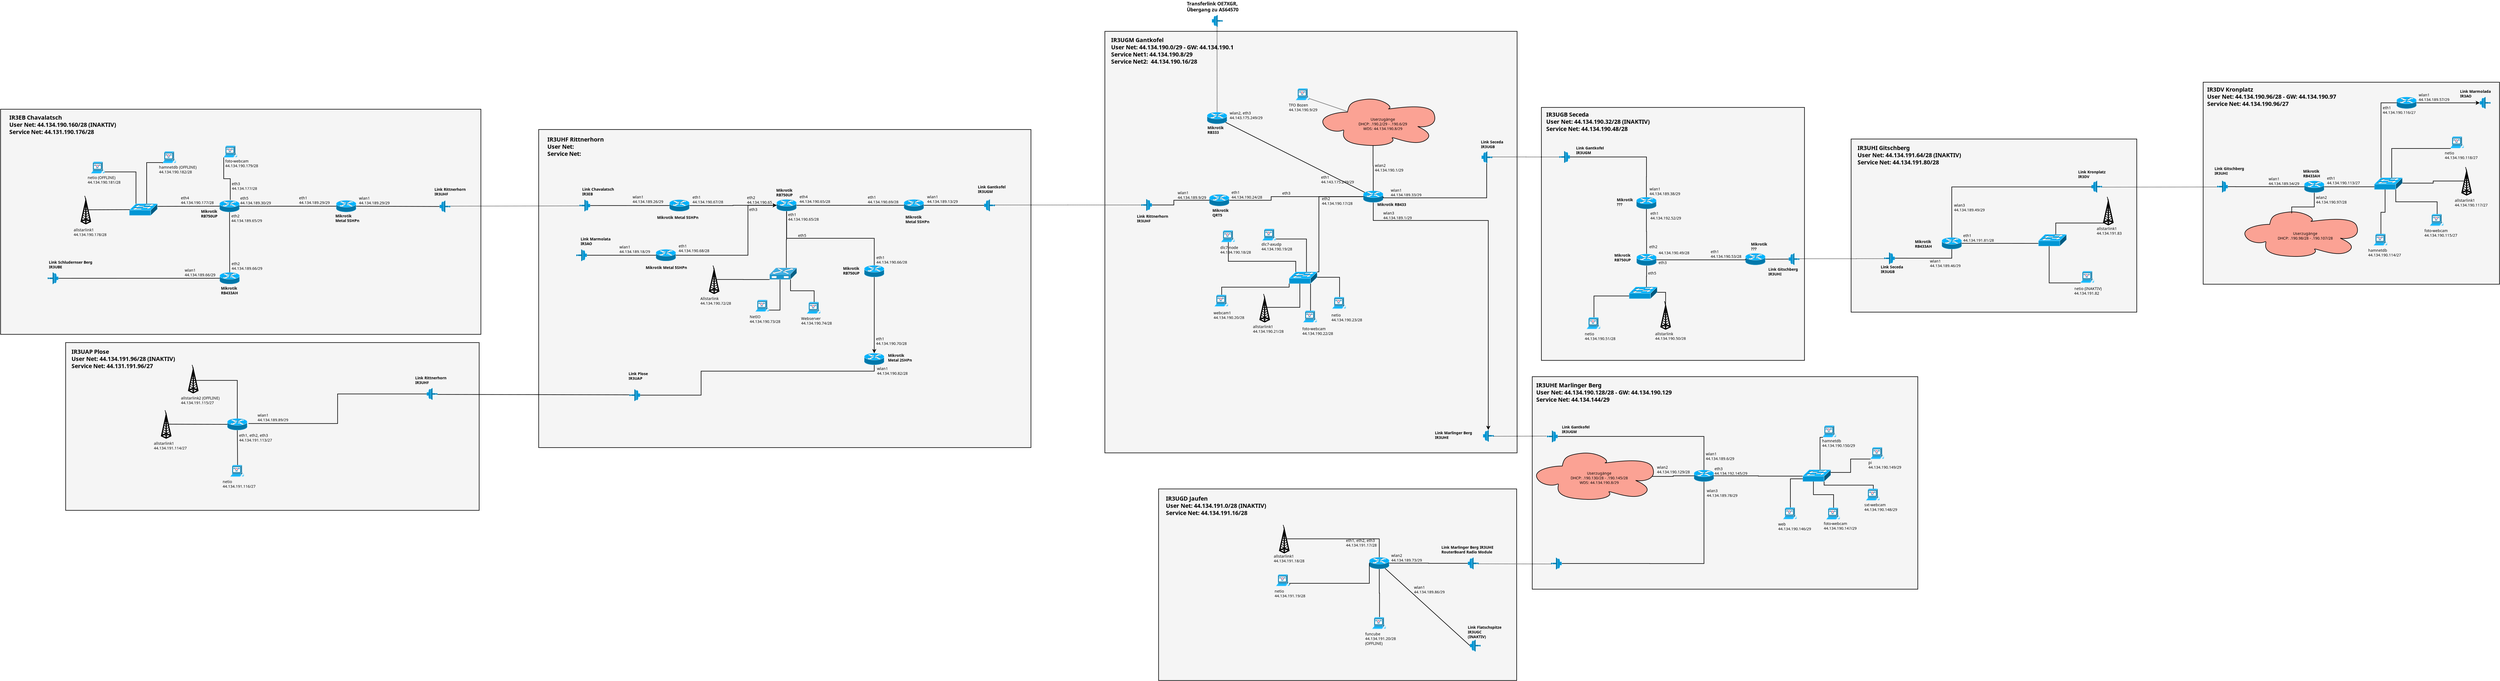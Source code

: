 <?xml version="1.0" encoding="UTF-8"?>
<dia:diagram xmlns:dia="http://www.lysator.liu.se/~alla/dia/">
  <dia:layer name="Hintergrund" visible="true" active="true">
    <dia:object type="Standard - Box" version="0" id="O0">
      <dia:attribute name="obj_pos">
        <dia:point val="-224.121,-118.608"/>
      </dia:attribute>
      <dia:attribute name="obj_bb">
        <dia:rectangle val="-224.171,-118.658;-153.79,-90.017"/>
      </dia:attribute>
      <dia:attribute name="elem_corner">
        <dia:point val="-224.121,-118.608"/>
      </dia:attribute>
      <dia:attribute name="elem_width">
        <dia:real val="70.281"/>
      </dia:attribute>
      <dia:attribute name="elem_height">
        <dia:real val="28.541"/>
      </dia:attribute>
      <dia:attribute name="border_width">
        <dia:real val="0.1"/>
      </dia:attribute>
      <dia:attribute name="inner_color">
        <dia:color val="#f5f5f5"/>
      </dia:attribute>
      <dia:attribute name="show_background">
        <dia:boolean val="true"/>
      </dia:attribute>
    </dia:object>
    <dia:object type="Standard - Box" version="0" id="O1">
      <dia:attribute name="obj_pos">
        <dia:point val="-235.181,-158.297"/>
      </dia:attribute>
      <dia:attribute name="obj_bb">
        <dia:rectangle val="-235.231,-158.347;-153.499,-119.955"/>
      </dia:attribute>
      <dia:attribute name="elem_corner">
        <dia:point val="-235.181,-158.297"/>
      </dia:attribute>
      <dia:attribute name="elem_width">
        <dia:real val="81.632"/>
      </dia:attribute>
      <dia:attribute name="elem_height">
        <dia:real val="38.292"/>
      </dia:attribute>
      <dia:attribute name="border_width">
        <dia:real val="0.1"/>
      </dia:attribute>
      <dia:attribute name="inner_color">
        <dia:color val="#f5f5f5"/>
      </dia:attribute>
      <dia:attribute name="show_background">
        <dia:boolean val="true"/>
      </dia:attribute>
    </dia:object>
    <dia:object type="Standard - Box" version="0" id="O2">
      <dia:attribute name="obj_pos">
        <dia:point val="139.16,-162.893"/>
      </dia:attribute>
      <dia:attribute name="obj_bb">
        <dia:rectangle val="139.11,-162.943;189.572,-128.484"/>
      </dia:attribute>
      <dia:attribute name="elem_corner">
        <dia:point val="139.16,-162.893"/>
      </dia:attribute>
      <dia:attribute name="elem_width">
        <dia:real val="50.362"/>
      </dia:attribute>
      <dia:attribute name="elem_height">
        <dia:real val="34.359"/>
      </dia:attribute>
      <dia:attribute name="border_width">
        <dia:real val="0.1"/>
      </dia:attribute>
      <dia:attribute name="inner_color">
        <dia:color val="#f5f5f5"/>
      </dia:attribute>
      <dia:attribute name="show_background">
        <dia:boolean val="true"/>
      </dia:attribute>
    </dia:object>
    <dia:object type="Standard - Box" version="0" id="O3">
      <dia:attribute name="obj_pos">
        <dia:point val="-143.726,-154.849"/>
      </dia:attribute>
      <dia:attribute name="obj_bb">
        <dia:rectangle val="-143.776,-154.899;-60.013,-100.695"/>
      </dia:attribute>
      <dia:attribute name="elem_corner">
        <dia:point val="-143.726,-154.849"/>
      </dia:attribute>
      <dia:attribute name="elem_width">
        <dia:real val="83.663"/>
      </dia:attribute>
      <dia:attribute name="elem_height">
        <dia:real val="54.104"/>
      </dia:attribute>
      <dia:attribute name="border_width">
        <dia:real val="0.1"/>
      </dia:attribute>
      <dia:attribute name="inner_color">
        <dia:color val="#f5f5f5"/>
      </dia:attribute>
      <dia:attribute name="show_background">
        <dia:boolean val="true"/>
      </dia:attribute>
    </dia:object>
    <dia:object type="Standard - Text" version="1" id="O4">
      <dia:attribute name="obj_pos">
        <dia:point val="31.309,-82.504"/>
      </dia:attribute>
      <dia:attribute name="obj_bb">
        <dia:rectangle val="31.309,-83.099;35.331,-81.552"/>
      </dia:attribute>
      <dia:attribute name="text">
        <dia:composite type="text">
          <dia:attribute name="string">
            <dia:string>#Link Jaufen
IR3UGD#</dia:string>
          </dia:attribute>
          <dia:attribute name="font">
            <dia:font family="sans" style="80" name="Helvetica-Bold"/>
          </dia:attribute>
          <dia:attribute name="height">
            <dia:real val="0.8"/>
          </dia:attribute>
          <dia:attribute name="pos">
            <dia:point val="31.309,-82.504"/>
          </dia:attribute>
          <dia:attribute name="color">
            <dia:color val="#000000"/>
          </dia:attribute>
          <dia:attribute name="alignment">
            <dia:enum val="0"/>
          </dia:attribute>
        </dia:composite>
      </dia:attribute>
      <dia:attribute name="valign">
        <dia:enum val="3"/>
      </dia:attribute>
    </dia:object>
    <dia:object type="Standard - Box" version="0" id="O5">
      <dia:attribute name="obj_pos">
        <dia:point val="25.134,-112.809"/>
      </dia:attribute>
      <dia:attribute name="obj_bb">
        <dia:rectangle val="25.084,-112.859;90.711,-76.608"/>
      </dia:attribute>
      <dia:attribute name="elem_corner">
        <dia:point val="25.134,-112.809"/>
      </dia:attribute>
      <dia:attribute name="elem_width">
        <dia:real val="65.526"/>
      </dia:attribute>
      <dia:attribute name="elem_height">
        <dia:real val="36.151"/>
      </dia:attribute>
      <dia:attribute name="border_width">
        <dia:real val="0.1"/>
      </dia:attribute>
      <dia:attribute name="inner_color">
        <dia:color val="#f5f5f5"/>
      </dia:attribute>
      <dia:attribute name="show_background">
        <dia:boolean val="true"/>
      </dia:attribute>
    </dia:object>
    <dia:object type="Cisco - BBFW" version="1" id="O6">
      <dia:attribute name="obj_pos">
        <dia:point val="27.621,-103.642"/>
      </dia:attribute>
      <dia:attribute name="obj_bb">
        <dia:rectangle val="27.62,-103.644;29.461,-101.64"/>
      </dia:attribute>
      <dia:attribute name="meta">
        <dia:composite type="dict"/>
      </dia:attribute>
      <dia:attribute name="elem_corner">
        <dia:point val="27.621,-103.642"/>
      </dia:attribute>
      <dia:attribute name="elem_width">
        <dia:real val="1.839"/>
      </dia:attribute>
      <dia:attribute name="elem_height">
        <dia:real val="2.0"/>
      </dia:attribute>
      <dia:attribute name="line_width">
        <dia:real val="0.1"/>
      </dia:attribute>
      <dia:attribute name="line_colour">
        <dia:color val="#000000"/>
      </dia:attribute>
      <dia:attribute name="fill_colour">
        <dia:color val="#ffffff"/>
      </dia:attribute>
      <dia:attribute name="show_background">
        <dia:boolean val="true"/>
      </dia:attribute>
      <dia:attribute name="line_style">
        <dia:enum val="0"/>
        <dia:real val="1"/>
      </dia:attribute>
      <dia:attribute name="flip_horizontal">
        <dia:boolean val="true"/>
      </dia:attribute>
      <dia:attribute name="flip_vertical">
        <dia:boolean val="false"/>
      </dia:attribute>
      <dia:attribute name="subscale">
        <dia:real val="1"/>
      </dia:attribute>
    </dia:object>
    <dia:object type="Standard - Text" version="1" id="O7">
      <dia:attribute name="obj_pos">
        <dia:point val="30.168,-103.999"/>
      </dia:attribute>
      <dia:attribute name="obj_bb">
        <dia:rectangle val="30.168,-104.594;35.396,-103.046"/>
      </dia:attribute>
      <dia:attribute name="text">
        <dia:composite type="text">
          <dia:attribute name="string">
            <dia:string>#Link Gantkofel
IR3UGM#</dia:string>
          </dia:attribute>
          <dia:attribute name="font">
            <dia:font family="sans" style="80" name="Helvetica-Bold"/>
          </dia:attribute>
          <dia:attribute name="height">
            <dia:real val="0.8"/>
          </dia:attribute>
          <dia:attribute name="pos">
            <dia:point val="30.168,-103.999"/>
          </dia:attribute>
          <dia:attribute name="color">
            <dia:color val="#000000"/>
          </dia:attribute>
          <dia:attribute name="alignment">
            <dia:enum val="0"/>
          </dia:attribute>
        </dia:composite>
      </dia:attribute>
      <dia:attribute name="valign">
        <dia:enum val="3"/>
      </dia:attribute>
    </dia:object>
    <dia:object type="Cisco - Router" version="1" id="O8">
      <dia:attribute name="obj_pos">
        <dia:point val="52.626,-96.937"/>
      </dia:attribute>
      <dia:attribute name="obj_bb">
        <dia:rectangle val="52.625,-96.937;56.013,-94.936"/>
      </dia:attribute>
      <dia:attribute name="meta">
        <dia:composite type="dict"/>
      </dia:attribute>
      <dia:attribute name="elem_corner">
        <dia:point val="52.626,-96.937"/>
      </dia:attribute>
      <dia:attribute name="elem_width">
        <dia:real val="3.387"/>
      </dia:attribute>
      <dia:attribute name="elem_height">
        <dia:real val="2.0"/>
      </dia:attribute>
      <dia:attribute name="line_width">
        <dia:real val="0.1"/>
      </dia:attribute>
      <dia:attribute name="line_colour">
        <dia:color val="#000000"/>
      </dia:attribute>
      <dia:attribute name="fill_colour">
        <dia:color val="#ffffff"/>
      </dia:attribute>
      <dia:attribute name="show_background">
        <dia:boolean val="true"/>
      </dia:attribute>
      <dia:attribute name="line_style">
        <dia:enum val="0"/>
        <dia:real val="1"/>
      </dia:attribute>
      <dia:attribute name="flip_horizontal">
        <dia:boolean val="false"/>
      </dia:attribute>
      <dia:attribute name="flip_vertical">
        <dia:boolean val="false"/>
      </dia:attribute>
      <dia:attribute name="subscale">
        <dia:real val="1"/>
      </dia:attribute>
    </dia:object>
    <dia:object type="Standard - ZigZagLine" version="1" id="O9">
      <dia:attribute name="obj_pos">
        <dia:point val="29.46,-102.642"/>
      </dia:attribute>
      <dia:attribute name="obj_bb">
        <dia:rectangle val="29.41,-102.692;54.366,-96.887"/>
      </dia:attribute>
      <dia:attribute name="orth_points">
        <dia:point val="29.46,-102.642"/>
        <dia:point val="54.316,-102.642"/>
        <dia:point val="54.316,-99.838"/>
        <dia:point val="54.316,-99.838"/>
        <dia:point val="54.316,-96.937"/>
      </dia:attribute>
      <dia:attribute name="orth_orient">
        <dia:enum val="0"/>
        <dia:enum val="1"/>
        <dia:enum val="0"/>
        <dia:enum val="1"/>
      </dia:attribute>
      <dia:attribute name="autorouting">
        <dia:boolean val="false"/>
      </dia:attribute>
      <dia:connections>
        <dia:connection handle="0" to="O6" connection="4"/>
        <dia:connection handle="1" to="O8" connection="0"/>
      </dia:connections>
    </dia:object>
    <dia:object type="Standard - Text" version="1" id="O10">
      <dia:attribute name="obj_pos">
        <dia:point val="54.627,-99.427"/>
      </dia:attribute>
      <dia:attribute name="obj_bb">
        <dia:rectangle val="54.627,-100.022;59.932,-98.474"/>
      </dia:attribute>
      <dia:attribute name="text">
        <dia:composite type="text">
          <dia:attribute name="string">
            <dia:string>#wlan1
44.134.189.6/29#</dia:string>
          </dia:attribute>
          <dia:attribute name="font">
            <dia:font family="sans" style="0" name="Helvetica"/>
          </dia:attribute>
          <dia:attribute name="height">
            <dia:real val="0.8"/>
          </dia:attribute>
          <dia:attribute name="pos">
            <dia:point val="54.627,-99.427"/>
          </dia:attribute>
          <dia:attribute name="color">
            <dia:color val="#000000"/>
          </dia:attribute>
          <dia:attribute name="alignment">
            <dia:enum val="0"/>
          </dia:attribute>
        </dia:composite>
      </dia:attribute>
      <dia:attribute name="valign">
        <dia:enum val="3"/>
      </dia:attribute>
    </dia:object>
    <dia:object type="Standard - ZigZagLine" version="1" id="O11">
      <dia:attribute name="obj_pos">
        <dia:point val="54.319,-94.937"/>
      </dia:attribute>
      <dia:attribute name="obj_bb">
        <dia:rectangle val="30.095,-94.987;54.369,-80.968"/>
      </dia:attribute>
      <dia:attribute name="orth_points">
        <dia:point val="54.319,-94.937"/>
        <dia:point val="54.319,-81.018"/>
        <dia:point val="45.084,-81.018"/>
        <dia:point val="45.084,-81.029"/>
        <dia:point val="30.145,-81.029"/>
      </dia:attribute>
      <dia:attribute name="orth_orient">
        <dia:enum val="1"/>
        <dia:enum val="0"/>
        <dia:enum val="1"/>
        <dia:enum val="0"/>
      </dia:attribute>
      <dia:attribute name="autorouting">
        <dia:boolean val="false"/>
      </dia:attribute>
      <dia:connections>
        <dia:connection handle="0" to="O8" connection="1"/>
        <dia:connection handle="1" to="O12" connection="4"/>
      </dia:connections>
    </dia:object>
    <dia:object type="Cisco - BBFW" version="1" id="O12">
      <dia:attribute name="obj_pos">
        <dia:point val="28.305,-82.028"/>
      </dia:attribute>
      <dia:attribute name="obj_bb">
        <dia:rectangle val="28.304,-82.03;30.145,-80.027"/>
      </dia:attribute>
      <dia:attribute name="meta">
        <dia:composite type="dict"/>
      </dia:attribute>
      <dia:attribute name="elem_corner">
        <dia:point val="28.305,-82.028"/>
      </dia:attribute>
      <dia:attribute name="elem_width">
        <dia:real val="1.839"/>
      </dia:attribute>
      <dia:attribute name="elem_height">
        <dia:real val="2.0"/>
      </dia:attribute>
      <dia:attribute name="line_width">
        <dia:real val="0.1"/>
      </dia:attribute>
      <dia:attribute name="line_colour">
        <dia:color val="#000000"/>
      </dia:attribute>
      <dia:attribute name="fill_colour">
        <dia:color val="#ffffff"/>
      </dia:attribute>
      <dia:attribute name="show_background">
        <dia:boolean val="true"/>
      </dia:attribute>
      <dia:attribute name="line_style">
        <dia:enum val="0"/>
        <dia:real val="1"/>
      </dia:attribute>
      <dia:attribute name="flip_horizontal">
        <dia:boolean val="true"/>
      </dia:attribute>
      <dia:attribute name="flip_vertical">
        <dia:boolean val="false"/>
      </dia:attribute>
      <dia:attribute name="subscale">
        <dia:real val="1"/>
      </dia:attribute>
    </dia:object>
    <dia:object type="Standard - Text" version="1" id="O13">
      <dia:attribute name="obj_pos">
        <dia:point val="54.792,-93.161"/>
      </dia:attribute>
      <dia:attribute name="obj_bb">
        <dia:rectangle val="54.792,-93.756;60.505,-92.208"/>
      </dia:attribute>
      <dia:attribute name="text">
        <dia:composite type="text">
          <dia:attribute name="string">
            <dia:string>#wlan3
44.134.189.78/29#</dia:string>
          </dia:attribute>
          <dia:attribute name="font">
            <dia:font family="sans" style="0" name="Helvetica"/>
          </dia:attribute>
          <dia:attribute name="height">
            <dia:real val="0.8"/>
          </dia:attribute>
          <dia:attribute name="pos">
            <dia:point val="54.792,-93.161"/>
          </dia:attribute>
          <dia:attribute name="color">
            <dia:color val="#000000"/>
          </dia:attribute>
          <dia:attribute name="alignment">
            <dia:enum val="0"/>
          </dia:attribute>
        </dia:composite>
      </dia:attribute>
      <dia:attribute name="valign">
        <dia:enum val="3"/>
      </dia:attribute>
    </dia:object>
    <dia:object type="Standard - Text" version="1" id="O14">
      <dia:attribute name="obj_pos">
        <dia:point val="25.819,-110.993"/>
      </dia:attribute>
      <dia:attribute name="obj_bb">
        <dia:rectangle val="25.819,-111.9;53.914,-108.321"/>
      </dia:attribute>
      <dia:attribute name="text">
        <dia:composite type="text">
          <dia:attribute name="string">
            <dia:string>#IR3UHE Marlinger Berg
User Net: 44.134.190.128/28 - GW: 44.134.190.129
Service Net: 44.134.144/29#</dia:string>
          </dia:attribute>
          <dia:attribute name="font">
            <dia:font family="sans" style="80" name="Helvetica-Bold"/>
          </dia:attribute>
          <dia:attribute name="height">
            <dia:real val="1.22"/>
          </dia:attribute>
          <dia:attribute name="pos">
            <dia:point val="25.819,-110.993"/>
          </dia:attribute>
          <dia:attribute name="color">
            <dia:color val="#000000"/>
          </dia:attribute>
          <dia:attribute name="alignment">
            <dia:enum val="0"/>
          </dia:attribute>
        </dia:composite>
      </dia:attribute>
      <dia:attribute name="valign">
        <dia:enum val="3"/>
      </dia:attribute>
    </dia:object>
    <dia:object type="Standard - ZigZagLine" version="1" id="O15">
      <dia:attribute name="obj_pos">
        <dia:point val="56.013,-95.937"/>
      </dia:attribute>
      <dia:attribute name="obj_bb">
        <dia:rectangle val="55.963,-95.987;71.155,-95.842"/>
      </dia:attribute>
      <dia:attribute name="orth_points">
        <dia:point val="56.013,-95.937"/>
        <dia:point val="63.559,-95.937"/>
        <dia:point val="63.559,-95.892"/>
        <dia:point val="71.105,-95.892"/>
      </dia:attribute>
      <dia:attribute name="orth_orient">
        <dia:enum val="0"/>
        <dia:enum val="1"/>
        <dia:enum val="0"/>
      </dia:attribute>
      <dia:attribute name="autorouting">
        <dia:boolean val="true"/>
      </dia:attribute>
      <dia:connections>
        <dia:connection handle="0" to="O8" connection="3"/>
        <dia:connection handle="1" to="O18" connection="6"/>
      </dia:connections>
    </dia:object>
    <dia:object type="Standard - Text" version="1" id="O16">
      <dia:attribute name="obj_pos">
        <dia:point val="65.744,-99.474"/>
      </dia:attribute>
      <dia:attribute name="obj_bb">
        <dia:rectangle val="65.744,-100.069;65.744,-99.322"/>
      </dia:attribute>
      <dia:attribute name="text">
        <dia:composite type="text">
          <dia:attribute name="string">
            <dia:string>##</dia:string>
          </dia:attribute>
          <dia:attribute name="font">
            <dia:font family="sans" style="0" name="Helvetica"/>
          </dia:attribute>
          <dia:attribute name="height">
            <dia:real val="0.8"/>
          </dia:attribute>
          <dia:attribute name="pos">
            <dia:point val="65.744,-99.474"/>
          </dia:attribute>
          <dia:attribute name="color">
            <dia:color val="#000000"/>
          </dia:attribute>
          <dia:attribute name="alignment">
            <dia:enum val="0"/>
          </dia:attribute>
        </dia:composite>
      </dia:attribute>
      <dia:attribute name="valign">
        <dia:enum val="3"/>
      </dia:attribute>
    </dia:object>
    <dia:object type="Standard - Text" version="1" id="O17">
      <dia:attribute name="obj_pos">
        <dia:point val="56.116,-96.907"/>
      </dia:attribute>
      <dia:attribute name="obj_bb">
        <dia:rectangle val="56.116,-97.502;62.236,-95.954"/>
      </dia:attribute>
      <dia:attribute name="text">
        <dia:composite type="text">
          <dia:attribute name="string">
            <dia:string>#eth3
44.134.192.145/29#</dia:string>
          </dia:attribute>
          <dia:attribute name="font">
            <dia:font family="sans" style="0" name="Helvetica"/>
          </dia:attribute>
          <dia:attribute name="height">
            <dia:real val="0.8"/>
          </dia:attribute>
          <dia:attribute name="pos">
            <dia:point val="56.116,-96.907"/>
          </dia:attribute>
          <dia:attribute name="color">
            <dia:color val="#000000"/>
          </dia:attribute>
          <dia:attribute name="alignment">
            <dia:enum val="0"/>
          </dia:attribute>
        </dia:composite>
      </dia:attribute>
      <dia:attribute name="valign">
        <dia:enum val="3"/>
      </dia:attribute>
    </dia:object>
    <dia:object type="Cisco - Workgroup switch" version="1" id="O18">
      <dia:attribute name="obj_pos">
        <dia:point val="71.105,-96.974"/>
      </dia:attribute>
      <dia:attribute name="obj_bb">
        <dia:rectangle val="71.104,-96.975;75.863,-94.973"/>
      </dia:attribute>
      <dia:attribute name="meta">
        <dia:composite type="dict"/>
      </dia:attribute>
      <dia:attribute name="elem_corner">
        <dia:point val="71.105,-96.974"/>
      </dia:attribute>
      <dia:attribute name="elem_width">
        <dia:real val="4.757"/>
      </dia:attribute>
      <dia:attribute name="elem_height">
        <dia:real val="2.0"/>
      </dia:attribute>
      <dia:attribute name="line_width">
        <dia:real val="0.1"/>
      </dia:attribute>
      <dia:attribute name="line_colour">
        <dia:color val="#000000"/>
      </dia:attribute>
      <dia:attribute name="fill_colour">
        <dia:color val="#ffffff"/>
      </dia:attribute>
      <dia:attribute name="show_background">
        <dia:boolean val="true"/>
      </dia:attribute>
      <dia:attribute name="line_style">
        <dia:enum val="0"/>
        <dia:real val="1"/>
      </dia:attribute>
      <dia:attribute name="flip_horizontal">
        <dia:boolean val="false"/>
      </dia:attribute>
      <dia:attribute name="flip_vertical">
        <dia:boolean val="false"/>
      </dia:attribute>
      <dia:attribute name="subscale">
        <dia:real val="1"/>
      </dia:attribute>
    </dia:object>
    <dia:object type="Cisco - CiscoWorks workstation" version="1" id="O19">
      <dia:attribute name="obj_pos">
        <dia:point val="67.79,-90.555"/>
      </dia:attribute>
      <dia:attribute name="obj_bb">
        <dia:rectangle val="67.789,-91.067;70.1,-88.553"/>
      </dia:attribute>
      <dia:attribute name="meta">
        <dia:composite type="dict"/>
      </dia:attribute>
      <dia:attribute name="elem_corner">
        <dia:point val="67.79,-90.555"/>
      </dia:attribute>
      <dia:attribute name="elem_width">
        <dia:real val="2.309"/>
      </dia:attribute>
      <dia:attribute name="elem_height">
        <dia:real val="2.0"/>
      </dia:attribute>
      <dia:attribute name="line_width">
        <dia:real val="0.1"/>
      </dia:attribute>
      <dia:attribute name="line_colour">
        <dia:color val="#000000"/>
      </dia:attribute>
      <dia:attribute name="fill_colour">
        <dia:color val="#ffffff"/>
      </dia:attribute>
      <dia:attribute name="show_background">
        <dia:boolean val="true"/>
      </dia:attribute>
      <dia:attribute name="line_style">
        <dia:enum val="0"/>
        <dia:real val="1"/>
      </dia:attribute>
      <dia:attribute name="flip_horizontal">
        <dia:boolean val="false"/>
      </dia:attribute>
      <dia:attribute name="flip_vertical">
        <dia:boolean val="false"/>
      </dia:attribute>
      <dia:attribute name="subscale">
        <dia:real val="1"/>
      </dia:attribute>
    </dia:object>
    <dia:object type="Standard - Text" version="1" id="O20">
      <dia:attribute name="obj_pos">
        <dia:point val="66.936,-87.483"/>
      </dia:attribute>
      <dia:attribute name="obj_bb">
        <dia:rectangle val="66.936,-88.078;73.056,-86.53"/>
      </dia:attribute>
      <dia:attribute name="text">
        <dia:composite type="text">
          <dia:attribute name="string">
            <dia:string>#web
44.134.190.146/29#</dia:string>
          </dia:attribute>
          <dia:attribute name="font">
            <dia:font family="sans" style="0" name="Helvetica"/>
          </dia:attribute>
          <dia:attribute name="height">
            <dia:real val="0.8"/>
          </dia:attribute>
          <dia:attribute name="pos">
            <dia:point val="66.936,-87.483"/>
          </dia:attribute>
          <dia:attribute name="color">
            <dia:color val="#000000"/>
          </dia:attribute>
          <dia:attribute name="alignment">
            <dia:enum val="0"/>
          </dia:attribute>
        </dia:composite>
      </dia:attribute>
      <dia:attribute name="valign">
        <dia:enum val="3"/>
      </dia:attribute>
    </dia:object>
    <dia:object type="Standard - ZigZagLine" version="1" id="O21">
      <dia:attribute name="obj_pos">
        <dia:point val="69.01,-90.555"/>
      </dia:attribute>
      <dia:attribute name="obj_bb">
        <dia:rectangle val="68.96,-95.483;71.155,-90.505"/>
      </dia:attribute>
      <dia:attribute name="orth_points">
        <dia:point val="69.01,-90.555"/>
        <dia:point val="69.01,-95.433"/>
        <dia:point val="71.105,-95.433"/>
      </dia:attribute>
      <dia:attribute name="orth_orient">
        <dia:enum val="1"/>
        <dia:enum val="0"/>
      </dia:attribute>
      <dia:attribute name="autorouting">
        <dia:boolean val="true"/>
      </dia:attribute>
      <dia:connections>
        <dia:connection handle="0" to="O19" connection="2"/>
        <dia:connection handle="1" to="O18" connection="7"/>
      </dia:connections>
    </dia:object>
    <dia:object type="Cisco - CiscoWorks workstation" version="1" id="O22">
      <dia:attribute name="obj_pos">
        <dia:point val="75.126,-90.509"/>
      </dia:attribute>
      <dia:attribute name="obj_bb">
        <dia:rectangle val="75.125,-91.021;77.436,-88.508"/>
      </dia:attribute>
      <dia:attribute name="meta">
        <dia:composite type="dict"/>
      </dia:attribute>
      <dia:attribute name="elem_corner">
        <dia:point val="75.126,-90.509"/>
      </dia:attribute>
      <dia:attribute name="elem_width">
        <dia:real val="2.309"/>
      </dia:attribute>
      <dia:attribute name="elem_height">
        <dia:real val="2.0"/>
      </dia:attribute>
      <dia:attribute name="line_width">
        <dia:real val="0.1"/>
      </dia:attribute>
      <dia:attribute name="line_colour">
        <dia:color val="#000000"/>
      </dia:attribute>
      <dia:attribute name="fill_colour">
        <dia:color val="#ffffff"/>
      </dia:attribute>
      <dia:attribute name="show_background">
        <dia:boolean val="true"/>
      </dia:attribute>
      <dia:attribute name="line_style">
        <dia:enum val="0"/>
        <dia:real val="1"/>
      </dia:attribute>
      <dia:attribute name="flip_horizontal">
        <dia:boolean val="false"/>
      </dia:attribute>
      <dia:attribute name="flip_vertical">
        <dia:boolean val="false"/>
      </dia:attribute>
      <dia:attribute name="subscale">
        <dia:real val="1"/>
      </dia:attribute>
    </dia:object>
    <dia:object type="Standard - Text" version="1" id="O23">
      <dia:attribute name="obj_pos">
        <dia:point val="74.684,-87.575"/>
      </dia:attribute>
      <dia:attribute name="obj_bb">
        <dia:rectangle val="74.684,-88.169;80.804,-86.622"/>
      </dia:attribute>
      <dia:attribute name="text">
        <dia:composite type="text">
          <dia:attribute name="string">
            <dia:string>#foto-webcam
44.134.190.147/29#</dia:string>
          </dia:attribute>
          <dia:attribute name="font">
            <dia:font family="sans" style="0" name="Helvetica"/>
          </dia:attribute>
          <dia:attribute name="height">
            <dia:real val="0.8"/>
          </dia:attribute>
          <dia:attribute name="pos">
            <dia:point val="74.684,-87.575"/>
          </dia:attribute>
          <dia:attribute name="color">
            <dia:color val="#000000"/>
          </dia:attribute>
          <dia:attribute name="alignment">
            <dia:enum val="0"/>
          </dia:attribute>
        </dia:composite>
      </dia:attribute>
      <dia:attribute name="valign">
        <dia:enum val="3"/>
      </dia:attribute>
    </dia:object>
    <dia:object type="Standard - ZigZagLine" version="1" id="O24">
      <dia:attribute name="obj_pos">
        <dia:point val="76.346,-90.509"/>
      </dia:attribute>
      <dia:attribute name="obj_bb">
        <dia:rectangle val="72.871,-95.024;76.396,-90.459"/>
      </dia:attribute>
      <dia:attribute name="orth_points">
        <dia:point val="76.346,-90.509"/>
        <dia:point val="76.346,-92.741"/>
        <dia:point val="72.921,-92.741"/>
        <dia:point val="72.921,-94.974"/>
      </dia:attribute>
      <dia:attribute name="orth_orient">
        <dia:enum val="1"/>
        <dia:enum val="0"/>
        <dia:enum val="1"/>
      </dia:attribute>
      <dia:attribute name="autorouting">
        <dia:boolean val="true"/>
      </dia:attribute>
      <dia:connections>
        <dia:connection handle="0" to="O22" connection="2"/>
        <dia:connection handle="1" to="O18" connection="5"/>
      </dia:connections>
    </dia:object>
    <dia:object type="Cisco - CiscoWorks workstation" version="1" id="O25">
      <dia:attribute name="obj_pos">
        <dia:point val="81.879,-93.742"/>
      </dia:attribute>
      <dia:attribute name="obj_bb">
        <dia:rectangle val="81.878,-94.253;84.189,-91.74"/>
      </dia:attribute>
      <dia:attribute name="meta">
        <dia:composite type="dict"/>
      </dia:attribute>
      <dia:attribute name="elem_corner">
        <dia:point val="81.879,-93.742"/>
      </dia:attribute>
      <dia:attribute name="elem_width">
        <dia:real val="2.309"/>
      </dia:attribute>
      <dia:attribute name="elem_height">
        <dia:real val="2.0"/>
      </dia:attribute>
      <dia:attribute name="line_width">
        <dia:real val="0.1"/>
      </dia:attribute>
      <dia:attribute name="line_colour">
        <dia:color val="#000000"/>
      </dia:attribute>
      <dia:attribute name="fill_colour">
        <dia:color val="#ffffff"/>
      </dia:attribute>
      <dia:attribute name="show_background">
        <dia:boolean val="true"/>
      </dia:attribute>
      <dia:attribute name="line_style">
        <dia:enum val="0"/>
        <dia:real val="1"/>
      </dia:attribute>
      <dia:attribute name="flip_horizontal">
        <dia:boolean val="false"/>
      </dia:attribute>
      <dia:attribute name="flip_vertical">
        <dia:boolean val="false"/>
      </dia:attribute>
      <dia:attribute name="subscale">
        <dia:real val="1"/>
      </dia:attribute>
    </dia:object>
    <dia:object type="Standard - Text" version="1" id="O26">
      <dia:attribute name="obj_pos">
        <dia:point val="81.575,-90.761"/>
      </dia:attribute>
      <dia:attribute name="obj_bb">
        <dia:rectangle val="81.575,-91.356;87.695,-89.809"/>
      </dia:attribute>
      <dia:attribute name="text">
        <dia:composite type="text">
          <dia:attribute name="string">
            <dia:string>#sxt-webcam
44.134.190.148/29#</dia:string>
          </dia:attribute>
          <dia:attribute name="font">
            <dia:font family="sans" style="0" name="Helvetica"/>
          </dia:attribute>
          <dia:attribute name="height">
            <dia:real val="0.8"/>
          </dia:attribute>
          <dia:attribute name="pos">
            <dia:point val="81.575,-90.761"/>
          </dia:attribute>
          <dia:attribute name="color">
            <dia:color val="#000000"/>
          </dia:attribute>
          <dia:attribute name="alignment">
            <dia:enum val="0"/>
          </dia:attribute>
        </dia:composite>
      </dia:attribute>
      <dia:attribute name="valign">
        <dia:enum val="3"/>
      </dia:attribute>
    </dia:object>
    <dia:object type="Standard - ZigZagLine" version="1" id="O27">
      <dia:attribute name="obj_pos">
        <dia:point val="74.737,-94.974"/>
      </dia:attribute>
      <dia:attribute name="obj_bb">
        <dia:rectangle val="74.687,-95.024;83.149,-93.692"/>
      </dia:attribute>
      <dia:attribute name="orth_points">
        <dia:point val="74.737,-94.974"/>
        <dia:point val="74.737,-94.358"/>
        <dia:point val="83.099,-94.358"/>
        <dia:point val="83.099,-93.742"/>
      </dia:attribute>
      <dia:attribute name="orth_orient">
        <dia:enum val="1"/>
        <dia:enum val="0"/>
        <dia:enum val="1"/>
      </dia:attribute>
      <dia:attribute name="autorouting">
        <dia:boolean val="true"/>
      </dia:attribute>
      <dia:connections>
        <dia:connection handle="0" to="O18" connection="4"/>
        <dia:connection handle="1" to="O25" connection="2"/>
      </dia:connections>
    </dia:object>
    <dia:object type="Cisco - CiscoWorks workstation" version="1" id="O28">
      <dia:attribute name="obj_pos">
        <dia:point val="82.622,-100.796"/>
      </dia:attribute>
      <dia:attribute name="obj_bb">
        <dia:rectangle val="82.621,-101.308;84.932,-98.795"/>
      </dia:attribute>
      <dia:attribute name="meta">
        <dia:composite type="dict"/>
      </dia:attribute>
      <dia:attribute name="elem_corner">
        <dia:point val="82.622,-100.796"/>
      </dia:attribute>
      <dia:attribute name="elem_width">
        <dia:real val="2.309"/>
      </dia:attribute>
      <dia:attribute name="elem_height">
        <dia:real val="2.0"/>
      </dia:attribute>
      <dia:attribute name="line_width">
        <dia:real val="0.1"/>
      </dia:attribute>
      <dia:attribute name="line_colour">
        <dia:color val="#000000"/>
      </dia:attribute>
      <dia:attribute name="fill_colour">
        <dia:color val="#ffffff"/>
      </dia:attribute>
      <dia:attribute name="show_background">
        <dia:boolean val="true"/>
      </dia:attribute>
      <dia:attribute name="line_style">
        <dia:enum val="0"/>
        <dia:real val="1"/>
      </dia:attribute>
      <dia:attribute name="flip_horizontal">
        <dia:boolean val="false"/>
      </dia:attribute>
      <dia:attribute name="flip_vertical">
        <dia:boolean val="false"/>
      </dia:attribute>
      <dia:attribute name="subscale">
        <dia:real val="1"/>
      </dia:attribute>
    </dia:object>
    <dia:object type="Standard - Text" version="1" id="O29">
      <dia:attribute name="obj_pos">
        <dia:point val="82.272,-97.953"/>
      </dia:attribute>
      <dia:attribute name="obj_bb">
        <dia:rectangle val="82.272,-98.548;88.392,-97.0"/>
      </dia:attribute>
      <dia:attribute name="text">
        <dia:composite type="text">
          <dia:attribute name="string">
            <dia:string>#pi
44.134.190.149/29#</dia:string>
          </dia:attribute>
          <dia:attribute name="font">
            <dia:font family="sans" style="0" name="Helvetica"/>
          </dia:attribute>
          <dia:attribute name="height">
            <dia:real val="0.8"/>
          </dia:attribute>
          <dia:attribute name="pos">
            <dia:point val="82.272,-97.953"/>
          </dia:attribute>
          <dia:attribute name="color">
            <dia:color val="#000000"/>
          </dia:attribute>
          <dia:attribute name="alignment">
            <dia:enum val="0"/>
          </dia:attribute>
        </dia:composite>
      </dia:attribute>
      <dia:attribute name="valign">
        <dia:enum val="3"/>
      </dia:attribute>
    </dia:object>
    <dia:object type="Standard - ZigZagLine" version="1" id="O30">
      <dia:attribute name="obj_pos">
        <dia:point val="75.862,-96.515"/>
      </dia:attribute>
      <dia:attribute name="obj_bb">
        <dia:rectangle val="75.812,-98.846;82.672,-96.465"/>
      </dia:attribute>
      <dia:attribute name="orth_points">
        <dia:point val="75.862,-96.515"/>
        <dia:point val="79.242,-96.515"/>
        <dia:point val="79.242,-98.796"/>
        <dia:point val="82.622,-98.796"/>
      </dia:attribute>
      <dia:attribute name="orth_orient">
        <dia:enum val="0"/>
        <dia:enum val="1"/>
        <dia:enum val="0"/>
      </dia:attribute>
      <dia:attribute name="autorouting">
        <dia:boolean val="true"/>
      </dia:attribute>
      <dia:connections>
        <dia:connection handle="0" to="O18" connection="9"/>
        <dia:connection handle="1" to="O28" connection="3"/>
      </dia:connections>
    </dia:object>
    <dia:object type="Cisco - CiscoWorks workstation" version="1" id="O31">
      <dia:attribute name="obj_pos">
        <dia:point val="74.485,-104.495"/>
      </dia:attribute>
      <dia:attribute name="obj_bb">
        <dia:rectangle val="74.484,-105.007;76.795,-102.494"/>
      </dia:attribute>
      <dia:attribute name="meta">
        <dia:composite type="dict"/>
      </dia:attribute>
      <dia:attribute name="elem_corner">
        <dia:point val="74.485,-104.495"/>
      </dia:attribute>
      <dia:attribute name="elem_width">
        <dia:real val="2.309"/>
      </dia:attribute>
      <dia:attribute name="elem_height">
        <dia:real val="2.0"/>
      </dia:attribute>
      <dia:attribute name="line_width">
        <dia:real val="0.1"/>
      </dia:attribute>
      <dia:attribute name="line_colour">
        <dia:color val="#000000"/>
      </dia:attribute>
      <dia:attribute name="fill_colour">
        <dia:color val="#ffffff"/>
      </dia:attribute>
      <dia:attribute name="show_background">
        <dia:boolean val="true"/>
      </dia:attribute>
      <dia:attribute name="line_style">
        <dia:enum val="0"/>
        <dia:real val="1"/>
      </dia:attribute>
      <dia:attribute name="flip_horizontal">
        <dia:boolean val="false"/>
      </dia:attribute>
      <dia:attribute name="flip_vertical">
        <dia:boolean val="false"/>
      </dia:attribute>
      <dia:attribute name="subscale">
        <dia:real val="1"/>
      </dia:attribute>
    </dia:object>
    <dia:object type="Standard - Text" version="1" id="O32">
      <dia:attribute name="obj_pos">
        <dia:point val="74.411,-101.652"/>
      </dia:attribute>
      <dia:attribute name="obj_bb">
        <dia:rectangle val="74.411,-102.247;80.531,-100.7"/>
      </dia:attribute>
      <dia:attribute name="text">
        <dia:composite type="text">
          <dia:attribute name="string">
            <dia:string>#hamnetdb
44.134.190.150/29#</dia:string>
          </dia:attribute>
          <dia:attribute name="font">
            <dia:font family="sans" style="0" name="Helvetica"/>
          </dia:attribute>
          <dia:attribute name="height">
            <dia:real val="0.8"/>
          </dia:attribute>
          <dia:attribute name="pos">
            <dia:point val="74.411,-101.652"/>
          </dia:attribute>
          <dia:attribute name="color">
            <dia:color val="#000000"/>
          </dia:attribute>
          <dia:attribute name="alignment">
            <dia:enum val="0"/>
          </dia:attribute>
        </dia:composite>
      </dia:attribute>
      <dia:attribute name="valign">
        <dia:enum val="3"/>
      </dia:attribute>
    </dia:object>
    <dia:object type="Standard - ZigZagLine" version="1" id="O33">
      <dia:attribute name="obj_pos">
        <dia:point val="74.045,-96.974"/>
      </dia:attribute>
      <dia:attribute name="obj_bb">
        <dia:rectangle val="73.995,-102.545;74.535,-96.924"/>
      </dia:attribute>
      <dia:attribute name="orth_points">
        <dia:point val="74.045,-96.974"/>
        <dia:point val="74.045,-102.486"/>
        <dia:point val="74.485,-102.486"/>
        <dia:point val="74.485,-102.495"/>
      </dia:attribute>
      <dia:attribute name="orth_orient">
        <dia:enum val="1"/>
        <dia:enum val="0"/>
        <dia:enum val="1"/>
      </dia:attribute>
      <dia:attribute name="autorouting">
        <dia:boolean val="false"/>
      </dia:attribute>
      <dia:connections>
        <dia:connection handle="0" to="O18" connection="2"/>
        <dia:connection handle="1" to="O31" connection="3"/>
      </dia:connections>
    </dia:object>
    <dia:object type="Standard - ZigZagLine" version="1" id="O34">
      <dia:attribute name="obj_pos">
        <dia:point val="35.812,-95.897"/>
      </dia:attribute>
      <dia:attribute name="obj_bb">
        <dia:rectangle val="35.762,-95.991;52.676,-95.847"/>
      </dia:attribute>
      <dia:attribute name="orth_points">
        <dia:point val="35.812,-95.897"/>
        <dia:point val="46.926,-95.897"/>
        <dia:point val="46.926,-95.941"/>
        <dia:point val="52.626,-95.941"/>
      </dia:attribute>
      <dia:attribute name="orth_orient">
        <dia:enum val="0"/>
        <dia:enum val="1"/>
        <dia:enum val="0"/>
      </dia:attribute>
      <dia:attribute name="autorouting">
        <dia:boolean val="true"/>
      </dia:attribute>
      <dia:connections>
        <dia:connection handle="0" to="O36" connection="4"/>
        <dia:connection handle="1" to="O8" connection="2"/>
      </dia:connections>
    </dia:object>
    <dia:object type="Standard - Text" version="1" id="O35">
      <dia:attribute name="obj_pos">
        <dia:point val="46.339,-97.157"/>
      </dia:attribute>
      <dia:attribute name="obj_bb">
        <dia:rectangle val="46.339,-97.752;52.459,-96.205"/>
      </dia:attribute>
      <dia:attribute name="text">
        <dia:composite type="text">
          <dia:attribute name="string">
            <dia:string>#wlan2
44.134.190.129/28#</dia:string>
          </dia:attribute>
          <dia:attribute name="font">
            <dia:font family="sans" style="0" name="Helvetica"/>
          </dia:attribute>
          <dia:attribute name="height">
            <dia:real val="0.8"/>
          </dia:attribute>
          <dia:attribute name="pos">
            <dia:point val="46.339,-97.157"/>
          </dia:attribute>
          <dia:attribute name="color">
            <dia:color val="#000000"/>
          </dia:attribute>
          <dia:attribute name="alignment">
            <dia:enum val="0"/>
          </dia:attribute>
        </dia:composite>
      </dia:attribute>
      <dia:attribute name="valign">
        <dia:enum val="3"/>
      </dia:attribute>
    </dia:object>
    <dia:object type="Network - Cloud" version="1" id="O36">
      <dia:attribute name="obj_pos">
        <dia:point val="25.849,-99.816"/>
      </dia:attribute>
      <dia:attribute name="obj_bb">
        <dia:rectangle val="25.849,-99.816;45.746,-91.921"/>
      </dia:attribute>
      <dia:attribute name="meta">
        <dia:composite type="dict"/>
      </dia:attribute>
      <dia:attribute name="elem_corner">
        <dia:point val="25.849,-99.816"/>
      </dia:attribute>
      <dia:attribute name="elem_width">
        <dia:real val="19.897"/>
      </dia:attribute>
      <dia:attribute name="elem_height">
        <dia:real val="7.894"/>
      </dia:attribute>
      <dia:attribute name="line_width">
        <dia:real val="0.1"/>
      </dia:attribute>
      <dia:attribute name="line_colour">
        <dia:color val="#000000"/>
      </dia:attribute>
      <dia:attribute name="fill_colour">
        <dia:color val="#fba294"/>
      </dia:attribute>
      <dia:attribute name="show_background">
        <dia:boolean val="true"/>
      </dia:attribute>
      <dia:attribute name="line_style">
        <dia:enum val="0"/>
        <dia:real val="1"/>
      </dia:attribute>
      <dia:attribute name="padding">
        <dia:real val="0.1"/>
      </dia:attribute>
      <dia:attribute name="text">
        <dia:composite type="text">
          <dia:attribute name="string">
            <dia:string>#Userzugänge
DHCP: .190.130/28 - .190.145/28
WDS: 44.134.190.8/29#</dia:string>
          </dia:attribute>
          <dia:attribute name="font">
            <dia:font family="sans" style="0" name="Helvetica"/>
          </dia:attribute>
          <dia:attribute name="height">
            <dia:real val="0.8"/>
          </dia:attribute>
          <dia:attribute name="pos">
            <dia:point val="36.331,-96.329"/>
          </dia:attribute>
          <dia:attribute name="color">
            <dia:color val="#000000"/>
          </dia:attribute>
          <dia:attribute name="alignment">
            <dia:enum val="1"/>
          </dia:attribute>
        </dia:composite>
      </dia:attribute>
      <dia:attribute name="flip_horizontal">
        <dia:boolean val="false"/>
      </dia:attribute>
      <dia:attribute name="flip_vertical">
        <dia:boolean val="false"/>
      </dia:attribute>
      <dia:attribute name="subscale">
        <dia:real val="1"/>
      </dia:attribute>
    </dia:object>
    <dia:group>
      <dia:object type="Standard - Box" version="0" id="O37">
        <dia:attribute name="obj_pos">
          <dia:point val="-38.37,-93.712"/>
        </dia:attribute>
        <dia:attribute name="obj_bb">
          <dia:rectangle val="-38.42,-93.762;22.535,-61.078"/>
        </dia:attribute>
        <dia:attribute name="elem_corner">
          <dia:point val="-38.37,-93.712"/>
        </dia:attribute>
        <dia:attribute name="elem_width">
          <dia:real val="60.855"/>
        </dia:attribute>
        <dia:attribute name="elem_height">
          <dia:real val="32.584"/>
        </dia:attribute>
        <dia:attribute name="border_width">
          <dia:real val="0.1"/>
        </dia:attribute>
        <dia:attribute name="inner_color">
          <dia:color val="#f5f5f5"/>
        </dia:attribute>
        <dia:attribute name="show_background">
          <dia:boolean val="true"/>
        </dia:attribute>
      </dia:object>
      <dia:object type="Cisco - BBFW" version="1" id="O38">
        <dia:attribute name="obj_pos">
          <dia:point val="14.185,-82.052"/>
        </dia:attribute>
        <dia:attribute name="obj_bb">
          <dia:rectangle val="14.184,-82.053;16.026,-80.05"/>
        </dia:attribute>
        <dia:attribute name="meta">
          <dia:composite type="dict"/>
        </dia:attribute>
        <dia:attribute name="elem_corner">
          <dia:point val="14.185,-82.052"/>
        </dia:attribute>
        <dia:attribute name="elem_width">
          <dia:real val="1.839"/>
        </dia:attribute>
        <dia:attribute name="elem_height">
          <dia:real val="2.0"/>
        </dia:attribute>
        <dia:attribute name="line_width">
          <dia:real val="0.1"/>
        </dia:attribute>
        <dia:attribute name="line_colour">
          <dia:color val="#000000"/>
        </dia:attribute>
        <dia:attribute name="fill_colour">
          <dia:color val="#ffffff"/>
        </dia:attribute>
        <dia:attribute name="show_background">
          <dia:boolean val="true"/>
        </dia:attribute>
        <dia:attribute name="line_style">
          <dia:enum val="0"/>
          <dia:real val="1"/>
        </dia:attribute>
        <dia:attribute name="flip_horizontal">
          <dia:boolean val="false"/>
        </dia:attribute>
        <dia:attribute name="flip_vertical">
          <dia:boolean val="false"/>
        </dia:attribute>
        <dia:attribute name="subscale">
          <dia:real val="1"/>
        </dia:attribute>
      </dia:object>
      <dia:object type="Standard - Text" version="1" id="O39">
        <dia:attribute name="obj_pos">
          <dia:point val="9.704,-83.538"/>
        </dia:attribute>
        <dia:attribute name="obj_bb">
          <dia:rectangle val="9.704,-84.133;19.729,-82.586"/>
        </dia:attribute>
        <dia:attribute name="text">
          <dia:composite type="text">
            <dia:attribute name="string">
              <dia:string>#Link Marlinger Berg IR3UHE
RouterBoard Radio Module#</dia:string>
            </dia:attribute>
            <dia:attribute name="font">
              <dia:font family="sans" style="80" name="Helvetica-Bold"/>
            </dia:attribute>
            <dia:attribute name="height">
              <dia:real val="0.8"/>
            </dia:attribute>
            <dia:attribute name="pos">
              <dia:point val="9.704,-83.538"/>
            </dia:attribute>
            <dia:attribute name="color">
              <dia:color val="#000000"/>
            </dia:attribute>
            <dia:attribute name="alignment">
              <dia:enum val="0"/>
            </dia:attribute>
          </dia:composite>
        </dia:attribute>
        <dia:attribute name="valign">
          <dia:enum val="3"/>
        </dia:attribute>
      </dia:object>
      <dia:object type="Cisco - Router" version="1" id="O40">
        <dia:attribute name="obj_pos">
          <dia:point val="-2.553,-82.088"/>
        </dia:attribute>
        <dia:attribute name="obj_bb">
          <dia:rectangle val="-2.553,-82.088;0.835,-80.087"/>
        </dia:attribute>
        <dia:attribute name="meta">
          <dia:composite type="dict"/>
        </dia:attribute>
        <dia:attribute name="elem_corner">
          <dia:point val="-2.553,-82.088"/>
        </dia:attribute>
        <dia:attribute name="elem_width">
          <dia:real val="3.387"/>
        </dia:attribute>
        <dia:attribute name="elem_height">
          <dia:real val="2"/>
        </dia:attribute>
        <dia:attribute name="line_width">
          <dia:real val="0.1"/>
        </dia:attribute>
        <dia:attribute name="line_colour">
          <dia:color val="#000000"/>
        </dia:attribute>
        <dia:attribute name="fill_colour">
          <dia:color val="#ffffff"/>
        </dia:attribute>
        <dia:attribute name="show_background">
          <dia:boolean val="true"/>
        </dia:attribute>
        <dia:attribute name="line_style">
          <dia:enum val="0"/>
          <dia:real val="1"/>
        </dia:attribute>
        <dia:attribute name="flip_horizontal">
          <dia:boolean val="false"/>
        </dia:attribute>
        <dia:attribute name="flip_vertical">
          <dia:boolean val="false"/>
        </dia:attribute>
        <dia:attribute name="subscale">
          <dia:real val="1"/>
        </dia:attribute>
      </dia:object>
      <dia:object type="Standard - ZigZagLine" version="1" id="O41">
        <dia:attribute name="obj_pos">
          <dia:point val="0.835,-81.088"/>
        </dia:attribute>
        <dia:attribute name="obj_bb">
          <dia:rectangle val="0.785,-81.138;14.235,-81.002"/>
        </dia:attribute>
        <dia:attribute name="orth_points">
          <dia:point val="0.835,-81.088"/>
          <dia:point val="7.51,-81.088"/>
          <dia:point val="7.51,-81.052"/>
          <dia:point val="14.185,-81.052"/>
        </dia:attribute>
        <dia:attribute name="orth_orient">
          <dia:enum val="0"/>
          <dia:enum val="1"/>
          <dia:enum val="0"/>
        </dia:attribute>
        <dia:attribute name="autorouting">
          <dia:boolean val="true"/>
        </dia:attribute>
        <dia:connections>
          <dia:connection handle="0" to="O40" connection="3"/>
          <dia:connection handle="1" to="O38" connection="4"/>
        </dia:connections>
      </dia:object>
      <dia:object type="Standard - Text" version="1" id="O42">
        <dia:attribute name="obj_pos">
          <dia:point val="1.173,-82.147"/>
        </dia:attribute>
        <dia:attribute name="obj_bb">
          <dia:rectangle val="1.173,-82.742;6.886,-81.195"/>
        </dia:attribute>
        <dia:attribute name="text">
          <dia:composite type="text">
            <dia:attribute name="string">
              <dia:string>#wlan2
44.134.189.73/29#</dia:string>
            </dia:attribute>
            <dia:attribute name="font">
              <dia:font family="sans" style="0" name="Helvetica"/>
            </dia:attribute>
            <dia:attribute name="height">
              <dia:real val="0.8"/>
            </dia:attribute>
            <dia:attribute name="pos">
              <dia:point val="1.173,-82.147"/>
            </dia:attribute>
            <dia:attribute name="color">
              <dia:color val="#000000"/>
            </dia:attribute>
            <dia:attribute name="alignment">
              <dia:enum val="0"/>
            </dia:attribute>
          </dia:composite>
        </dia:attribute>
        <dia:attribute name="valign">
          <dia:enum val="3"/>
        </dia:attribute>
      </dia:object>
      <dia:object type="Standard - Text" version="1" id="O43">
        <dia:attribute name="obj_pos">
          <dia:point val="-6.512,-84.704"/>
        </dia:attribute>
        <dia:attribute name="obj_bb">
          <dia:rectangle val="-6.512,-85.299;-0.799,-83.752"/>
        </dia:attribute>
        <dia:attribute name="text">
          <dia:composite type="text">
            <dia:attribute name="string">
              <dia:string>#eth1, eth2, eth3
44.134.191.17/28#</dia:string>
            </dia:attribute>
            <dia:attribute name="font">
              <dia:font family="sans" style="0" name="Helvetica"/>
            </dia:attribute>
            <dia:attribute name="height">
              <dia:real val="0.8"/>
            </dia:attribute>
            <dia:attribute name="pos">
              <dia:point val="-6.512,-84.704"/>
            </dia:attribute>
            <dia:attribute name="color">
              <dia:color val="#000000"/>
            </dia:attribute>
            <dia:attribute name="alignment">
              <dia:enum val="0"/>
            </dia:attribute>
          </dia:composite>
        </dia:attribute>
        <dia:attribute name="valign">
          <dia:enum val="3"/>
        </dia:attribute>
      </dia:object>
      <dia:object type="Standard - ZigZagLine" version="1" id="O44">
        <dia:attribute name="obj_pos">
          <dia:point val="-17.01,-85.222"/>
        </dia:attribute>
        <dia:attribute name="obj_bb">
          <dia:rectangle val="-17.06,-85.272;-0.812,-82.038"/>
        </dia:attribute>
        <dia:attribute name="orth_points">
          <dia:point val="-17.01,-85.222"/>
          <dia:point val="-17.01,-83.655"/>
          <dia:point val="-0.862,-83.655"/>
          <dia:point val="-0.862,-82.088"/>
        </dia:attribute>
        <dia:attribute name="orth_orient">
          <dia:enum val="1"/>
          <dia:enum val="0"/>
          <dia:enum val="1"/>
        </dia:attribute>
        <dia:attribute name="autorouting">
          <dia:boolean val="true"/>
        </dia:attribute>
        <dia:connections>
          <dia:connection handle="0" to="O53" connection="2"/>
          <dia:connection handle="1" to="O40" connection="0"/>
        </dia:connections>
      </dia:object>
      <dia:object type="Cisco - CiscoWorks workstation" version="1" id="O45">
        <dia:attribute name="obj_pos">
          <dia:point val="-18.385,-79.174"/>
        </dia:attribute>
        <dia:attribute name="obj_bb">
          <dia:rectangle val="-18.386,-79.686;-16.075,-77.172"/>
        </dia:attribute>
        <dia:attribute name="meta">
          <dia:composite type="dict"/>
        </dia:attribute>
        <dia:attribute name="elem_corner">
          <dia:point val="-18.385,-79.174"/>
        </dia:attribute>
        <dia:attribute name="elem_width">
          <dia:real val="2.309"/>
        </dia:attribute>
        <dia:attribute name="elem_height">
          <dia:real val="2"/>
        </dia:attribute>
        <dia:attribute name="line_width">
          <dia:real val="0.1"/>
        </dia:attribute>
        <dia:attribute name="line_colour">
          <dia:color val="#000000"/>
        </dia:attribute>
        <dia:attribute name="fill_colour">
          <dia:color val="#ffffff"/>
        </dia:attribute>
        <dia:attribute name="show_background">
          <dia:boolean val="true"/>
        </dia:attribute>
        <dia:attribute name="line_style">
          <dia:enum val="0"/>
          <dia:real val="1"/>
        </dia:attribute>
        <dia:attribute name="flip_horizontal">
          <dia:boolean val="false"/>
        </dia:attribute>
        <dia:attribute name="flip_vertical">
          <dia:boolean val="false"/>
        </dia:attribute>
        <dia:attribute name="subscale">
          <dia:real val="1"/>
        </dia:attribute>
      </dia:object>
      <dia:object type="Standard - ZigZagLine" version="1" id="O46">
        <dia:attribute name="obj_pos">
          <dia:point val="-16.076,-77.447"/>
        </dia:attribute>
        <dia:attribute name="obj_bb">
          <dia:rectangle val="-16.126,-81.142;-2.503,-77.397"/>
        </dia:attribute>
        <dia:attribute name="orth_points">
          <dia:point val="-16.076,-77.447"/>
          <dia:point val="-16.076,-77.658"/>
          <dia:point val="-2.553,-77.658"/>
          <dia:point val="-2.553,-81.092"/>
        </dia:attribute>
        <dia:attribute name="orth_orient">
          <dia:enum val="1"/>
          <dia:enum val="0"/>
          <dia:enum val="1"/>
        </dia:attribute>
        <dia:attribute name="autorouting">
          <dia:boolean val="false"/>
        </dia:attribute>
        <dia:connections>
          <dia:connection handle="0" to="O45" connection="6"/>
          <dia:connection handle="1" to="O40" connection="2"/>
        </dia:connections>
      </dia:object>
      <dia:object type="Standard - Text" version="1" id="O47">
        <dia:attribute name="obj_pos">
          <dia:point val="-18.794,-82.028"/>
        </dia:attribute>
        <dia:attribute name="obj_bb">
          <dia:rectangle val="-18.794,-82.623;-13.082,-81.076"/>
        </dia:attribute>
        <dia:attribute name="text">
          <dia:composite type="text">
            <dia:attribute name="string">
              <dia:string>#allstarlink1
44.134.191.18/28#</dia:string>
            </dia:attribute>
            <dia:attribute name="font">
              <dia:font family="sans" style="0" name="Helvetica"/>
            </dia:attribute>
            <dia:attribute name="height">
              <dia:real val="0.8"/>
            </dia:attribute>
            <dia:attribute name="pos">
              <dia:point val="-18.794,-82.028"/>
            </dia:attribute>
            <dia:attribute name="color">
              <dia:color val="#000000"/>
            </dia:attribute>
            <dia:attribute name="alignment">
              <dia:enum val="0"/>
            </dia:attribute>
          </dia:composite>
        </dia:attribute>
        <dia:attribute name="valign">
          <dia:enum val="3"/>
        </dia:attribute>
      </dia:object>
      <dia:object type="Standard - Text" version="1" id="O48">
        <dia:attribute name="obj_pos">
          <dia:point val="-18.642,-76.082"/>
        </dia:attribute>
        <dia:attribute name="obj_bb">
          <dia:rectangle val="-18.642,-76.677;-12.929,-75.13"/>
        </dia:attribute>
        <dia:attribute name="text">
          <dia:composite type="text">
            <dia:attribute name="string">
              <dia:string>#netio
44.134.191.19/28#</dia:string>
            </dia:attribute>
            <dia:attribute name="font">
              <dia:font family="sans" style="0" name="Helvetica"/>
            </dia:attribute>
            <dia:attribute name="height">
              <dia:real val="0.8"/>
            </dia:attribute>
            <dia:attribute name="pos">
              <dia:point val="-18.642,-76.082"/>
            </dia:attribute>
            <dia:attribute name="color">
              <dia:color val="#000000"/>
            </dia:attribute>
            <dia:attribute name="alignment">
              <dia:enum val="0"/>
            </dia:attribute>
          </dia:composite>
        </dia:attribute>
        <dia:attribute name="valign">
          <dia:enum val="3"/>
        </dia:attribute>
      </dia:object>
      <dia:object type="Standard - ZigZagLine" version="1" id="O49">
        <dia:attribute name="obj_pos">
          <dia:point val="-0.859,-80.088"/>
        </dia:attribute>
        <dia:attribute name="obj_bb">
          <dia:rectangle val="-0.909,-80.138;-0.773,-71.841"/>
        </dia:attribute>
        <dia:attribute name="orth_points">
          <dia:point val="-0.859,-80.088"/>
          <dia:point val="-0.859,-75.989"/>
          <dia:point val="-0.823,-75.989"/>
          <dia:point val="-0.823,-71.891"/>
        </dia:attribute>
        <dia:attribute name="orth_orient">
          <dia:enum val="1"/>
          <dia:enum val="0"/>
          <dia:enum val="1"/>
        </dia:attribute>
        <dia:attribute name="autorouting">
          <dia:boolean val="true"/>
        </dia:attribute>
        <dia:connections>
          <dia:connection handle="0" to="O40" connection="1"/>
          <dia:connection handle="1" to="O50" connection="2"/>
        </dia:connections>
      </dia:object>
      <dia:object type="Cisco - CiscoWorks workstation" version="1" id="O50">
        <dia:attribute name="obj_pos">
          <dia:point val="-2.043,-71.891"/>
        </dia:attribute>
        <dia:attribute name="obj_bb">
          <dia:rectangle val="-2.044,-72.402;0.267,-69.889"/>
        </dia:attribute>
        <dia:attribute name="meta">
          <dia:composite type="dict"/>
        </dia:attribute>
        <dia:attribute name="elem_corner">
          <dia:point val="-2.043,-71.891"/>
        </dia:attribute>
        <dia:attribute name="elem_width">
          <dia:real val="2.309"/>
        </dia:attribute>
        <dia:attribute name="elem_height">
          <dia:real val="2"/>
        </dia:attribute>
        <dia:attribute name="line_width">
          <dia:real val="0.1"/>
        </dia:attribute>
        <dia:attribute name="line_colour">
          <dia:color val="#000000"/>
        </dia:attribute>
        <dia:attribute name="fill_colour">
          <dia:color val="#ffffff"/>
        </dia:attribute>
        <dia:attribute name="show_background">
          <dia:boolean val="true"/>
        </dia:attribute>
        <dia:attribute name="line_style">
          <dia:enum val="0"/>
          <dia:real val="1"/>
        </dia:attribute>
        <dia:attribute name="flip_horizontal">
          <dia:boolean val="false"/>
        </dia:attribute>
        <dia:attribute name="flip_vertical">
          <dia:boolean val="false"/>
        </dia:attribute>
        <dia:attribute name="subscale">
          <dia:real val="1"/>
        </dia:attribute>
      </dia:object>
      <dia:object type="Standard - Text" version="1" id="O51">
        <dia:attribute name="obj_pos">
          <dia:point val="-3.256,-68.799"/>
        </dia:attribute>
        <dia:attribute name="obj_bb">
          <dia:rectangle val="-3.256,-69.394;2.456,-67.046"/>
        </dia:attribute>
        <dia:attribute name="text">
          <dia:composite type="text">
            <dia:attribute name="string">
              <dia:string>#funcube
44.134.191.20/28
(OFFLINE)#</dia:string>
            </dia:attribute>
            <dia:attribute name="font">
              <dia:font family="sans" style="0" name="Helvetica"/>
            </dia:attribute>
            <dia:attribute name="height">
              <dia:real val="0.8"/>
            </dia:attribute>
            <dia:attribute name="pos">
              <dia:point val="-3.256,-68.799"/>
            </dia:attribute>
            <dia:attribute name="color">
              <dia:color val="#000000"/>
            </dia:attribute>
            <dia:attribute name="alignment">
              <dia:enum val="0"/>
            </dia:attribute>
          </dia:composite>
        </dia:attribute>
        <dia:attribute name="valign">
          <dia:enum val="3"/>
        </dia:attribute>
      </dia:object>
      <dia:object type="Standard - Text" version="1" id="O52">
        <dia:attribute name="obj_pos">
          <dia:point val="-37.123,-91.719"/>
        </dia:attribute>
        <dia:attribute name="obj_bb">
          <dia:rectangle val="-37.123,-92.626;-16.935,-89.047"/>
        </dia:attribute>
        <dia:attribute name="text">
          <dia:composite type="text">
            <dia:attribute name="string">
              <dia:string>#IR3UGD Jaufen
User Net: 44.134.191.0/28 (INAKTIV)
Service Net: 44.134.191.16/28#</dia:string>
            </dia:attribute>
            <dia:attribute name="font">
              <dia:font family="sans" style="80" name="Helvetica-Bold"/>
            </dia:attribute>
            <dia:attribute name="height">
              <dia:real val="1.22"/>
            </dia:attribute>
            <dia:attribute name="pos">
              <dia:point val="-37.123,-91.719"/>
            </dia:attribute>
            <dia:attribute name="color">
              <dia:color val="#000000"/>
            </dia:attribute>
            <dia:attribute name="alignment">
              <dia:enum val="0"/>
            </dia:attribute>
          </dia:composite>
        </dia:attribute>
        <dia:attribute name="valign">
          <dia:enum val="3"/>
        </dia:attribute>
      </dia:object>
      <dia:object type="Network - Antenna" version="1" id="O53">
        <dia:attribute name="obj_pos">
          <dia:point val="-17.8,-87.593"/>
        </dia:attribute>
        <dia:attribute name="obj_bb">
          <dia:rectangle val="-17.958,-87.69;-16.061,-81.84"/>
        </dia:attribute>
        <dia:attribute name="meta">
          <dia:composite type="dict"/>
        </dia:attribute>
        <dia:attribute name="elem_corner">
          <dia:point val="-17.8,-87.593"/>
        </dia:attribute>
        <dia:attribute name="elem_width">
          <dia:real val="1.581"/>
        </dia:attribute>
        <dia:attribute name="elem_height">
          <dia:real val="4.742"/>
        </dia:attribute>
        <dia:attribute name="line_width">
          <dia:real val="0.1"/>
        </dia:attribute>
        <dia:attribute name="line_colour">
          <dia:color val="#000000"/>
        </dia:attribute>
        <dia:attribute name="fill_colour">
          <dia:color val="#ffffff"/>
        </dia:attribute>
        <dia:attribute name="show_background">
          <dia:boolean val="true"/>
        </dia:attribute>
        <dia:attribute name="line_style">
          <dia:enum val="0"/>
          <dia:real val="1"/>
        </dia:attribute>
        <dia:attribute name="padding">
          <dia:real val="0.1"/>
        </dia:attribute>
        <dia:attribute name="text">
          <dia:composite type="text">
            <dia:attribute name="string">
              <dia:string>##</dia:string>
            </dia:attribute>
            <dia:attribute name="font">
              <dia:font family="sans" style="0" name="Helvetica"/>
            </dia:attribute>
            <dia:attribute name="height">
              <dia:real val="0.8"/>
            </dia:attribute>
            <dia:attribute name="pos">
              <dia:point val="-17.01,-82.093"/>
            </dia:attribute>
            <dia:attribute name="color">
              <dia:color val="#000000"/>
            </dia:attribute>
            <dia:attribute name="alignment">
              <dia:enum val="1"/>
            </dia:attribute>
          </dia:composite>
        </dia:attribute>
        <dia:attribute name="flip_horizontal">
          <dia:boolean val="false"/>
        </dia:attribute>
        <dia:attribute name="flip_vertical">
          <dia:boolean val="false"/>
        </dia:attribute>
        <dia:attribute name="subscale">
          <dia:real val="1"/>
        </dia:attribute>
      </dia:object>
      <dia:object type="Cisco - BBFW" version="1" id="O54">
        <dia:attribute name="obj_pos">
          <dia:point val="14.534,-68.061"/>
        </dia:attribute>
        <dia:attribute name="obj_bb">
          <dia:rectangle val="14.533,-68.063;16.374,-66.06"/>
        </dia:attribute>
        <dia:attribute name="meta">
          <dia:composite type="dict"/>
        </dia:attribute>
        <dia:attribute name="elem_corner">
          <dia:point val="14.534,-68.061"/>
        </dia:attribute>
        <dia:attribute name="elem_width">
          <dia:real val="1.839"/>
        </dia:attribute>
        <dia:attribute name="elem_height">
          <dia:real val="2.0"/>
        </dia:attribute>
        <dia:attribute name="line_width">
          <dia:real val="0.1"/>
        </dia:attribute>
        <dia:attribute name="line_colour">
          <dia:color val="#000000"/>
        </dia:attribute>
        <dia:attribute name="fill_colour">
          <dia:color val="#ffffff"/>
        </dia:attribute>
        <dia:attribute name="show_background">
          <dia:boolean val="true"/>
        </dia:attribute>
        <dia:attribute name="line_style">
          <dia:enum val="0"/>
          <dia:real val="1"/>
        </dia:attribute>
        <dia:attribute name="flip_horizontal">
          <dia:boolean val="false"/>
        </dia:attribute>
        <dia:attribute name="flip_vertical">
          <dia:boolean val="false"/>
        </dia:attribute>
        <dia:attribute name="subscale">
          <dia:real val="1"/>
        </dia:attribute>
      </dia:object>
      <dia:object type="Standard - Text" version="1" id="O55">
        <dia:attribute name="obj_pos">
          <dia:point val="14.178,-69.93"/>
        </dia:attribute>
        <dia:attribute name="obj_bb">
          <dia:rectangle val="14.178,-70.525;20.688,-68.177"/>
        </dia:attribute>
        <dia:attribute name="text">
          <dia:composite type="text">
            <dia:attribute name="string">
              <dia:string>#Link Flatschspitze
IR3UGC
(INAKTIV)#</dia:string>
            </dia:attribute>
            <dia:attribute name="font">
              <dia:font family="sans" style="80" name="Helvetica-Bold"/>
            </dia:attribute>
            <dia:attribute name="height">
              <dia:real val="0.8"/>
            </dia:attribute>
            <dia:attribute name="pos">
              <dia:point val="14.178,-69.93"/>
            </dia:attribute>
            <dia:attribute name="color">
              <dia:color val="#000000"/>
            </dia:attribute>
            <dia:attribute name="alignment">
              <dia:enum val="0"/>
            </dia:attribute>
          </dia:composite>
        </dia:attribute>
        <dia:attribute name="valign">
          <dia:enum val="3"/>
        </dia:attribute>
      </dia:object>
      <dia:object type="Standard - Line" version="0" id="O56">
        <dia:attribute name="obj_pos">
          <dia:point val="0.119,-80.197"/>
        </dia:attribute>
        <dia:attribute name="obj_bb">
          <dia:rectangle val="0.049,-80.267;14.604,-66.991"/>
        </dia:attribute>
        <dia:attribute name="conn_endpoints">
          <dia:point val="0.119,-80.197"/>
          <dia:point val="14.534,-67.062"/>
        </dia:attribute>
        <dia:attribute name="numcp">
          <dia:int val="1"/>
        </dia:attribute>
        <dia:connections>
          <dia:connection handle="0" to="O40" connection="4"/>
          <dia:connection handle="1" to="O54" connection="4"/>
        </dia:connections>
      </dia:object>
      <dia:object type="Standard - Text" version="1" id="O57">
        <dia:attribute name="obj_pos">
          <dia:point val="5.04,-76.732"/>
        </dia:attribute>
        <dia:attribute name="obj_bb">
          <dia:rectangle val="5.04,-77.327;10.753,-75.779"/>
        </dia:attribute>
        <dia:attribute name="text">
          <dia:composite type="text">
            <dia:attribute name="string">
              <dia:string>#wlan1
44.134.189.86/29#</dia:string>
            </dia:attribute>
            <dia:attribute name="font">
              <dia:font family="sans" style="0" name="Helvetica"/>
            </dia:attribute>
            <dia:attribute name="height">
              <dia:real val="0.8"/>
            </dia:attribute>
            <dia:attribute name="pos">
              <dia:point val="5.04,-76.732"/>
            </dia:attribute>
            <dia:attribute name="color">
              <dia:color val="#000000"/>
            </dia:attribute>
            <dia:attribute name="alignment">
              <dia:enum val="0"/>
            </dia:attribute>
          </dia:composite>
        </dia:attribute>
        <dia:attribute name="valign">
          <dia:enum val="3"/>
        </dia:attribute>
      </dia:object>
    </dia:group>
    <dia:object type="Standard - Box" version="0" id="O58">
      <dia:attribute name="obj_pos">
        <dia:point val="26.689,-158.604"/>
      </dia:attribute>
      <dia:attribute name="obj_bb">
        <dia:rectangle val="26.639,-158.654;71.452,-115.526"/>
      </dia:attribute>
      <dia:attribute name="elem_corner">
        <dia:point val="26.689,-158.604"/>
      </dia:attribute>
      <dia:attribute name="elem_width">
        <dia:real val="44.714"/>
      </dia:attribute>
      <dia:attribute name="elem_height">
        <dia:real val="43.028"/>
      </dia:attribute>
      <dia:attribute name="border_width">
        <dia:real val="0.1"/>
      </dia:attribute>
      <dia:attribute name="inner_color">
        <dia:color val="#f5f5f5"/>
      </dia:attribute>
      <dia:attribute name="show_background">
        <dia:boolean val="true"/>
      </dia:attribute>
    </dia:object>
    <dia:object type="Cisco - BBFW" version="1" id="O59">
      <dia:attribute name="obj_pos">
        <dia:point val="29.7,-151.177"/>
      </dia:attribute>
      <dia:attribute name="obj_bb">
        <dia:rectangle val="29.698,-151.178;31.54,-149.175"/>
      </dia:attribute>
      <dia:attribute name="meta">
        <dia:composite type="dict"/>
      </dia:attribute>
      <dia:attribute name="elem_corner">
        <dia:point val="29.7,-151.177"/>
      </dia:attribute>
      <dia:attribute name="elem_width">
        <dia:real val="1.839"/>
      </dia:attribute>
      <dia:attribute name="elem_height">
        <dia:real val="2"/>
      </dia:attribute>
      <dia:attribute name="line_width">
        <dia:real val="0.1"/>
      </dia:attribute>
      <dia:attribute name="line_colour">
        <dia:color val="#000000"/>
      </dia:attribute>
      <dia:attribute name="fill_colour">
        <dia:color val="#ffffff"/>
      </dia:attribute>
      <dia:attribute name="show_background">
        <dia:boolean val="true"/>
      </dia:attribute>
      <dia:attribute name="line_style">
        <dia:enum val="0"/>
        <dia:real val="1"/>
      </dia:attribute>
      <dia:attribute name="flip_horizontal">
        <dia:boolean val="true"/>
      </dia:attribute>
      <dia:attribute name="flip_vertical">
        <dia:boolean val="false"/>
      </dia:attribute>
      <dia:attribute name="subscale">
        <dia:real val="1"/>
      </dia:attribute>
    </dia:object>
    <dia:object type="Standard - Text" version="1" id="O60">
      <dia:attribute name="obj_pos">
        <dia:point val="32.595,-151.456"/>
      </dia:attribute>
      <dia:attribute name="obj_bb">
        <dia:rectangle val="32.595,-152.051;37.823,-150.503"/>
      </dia:attribute>
      <dia:attribute name="text">
        <dia:composite type="text">
          <dia:attribute name="string">
            <dia:string>#Link Gantkofel
IR3UGM#</dia:string>
          </dia:attribute>
          <dia:attribute name="font">
            <dia:font family="sans" style="80" name="Helvetica-Bold"/>
          </dia:attribute>
          <dia:attribute name="height">
            <dia:real val="0.8"/>
          </dia:attribute>
          <dia:attribute name="pos">
            <dia:point val="32.595,-151.456"/>
          </dia:attribute>
          <dia:attribute name="color">
            <dia:color val="#000000"/>
          </dia:attribute>
          <dia:attribute name="alignment">
            <dia:enum val="0"/>
          </dia:attribute>
        </dia:composite>
      </dia:attribute>
      <dia:attribute name="valign">
        <dia:enum val="3"/>
      </dia:attribute>
    </dia:object>
    <dia:object type="Cisco - Router" version="1" id="O61">
      <dia:attribute name="obj_pos">
        <dia:point val="42.846,-143.336"/>
      </dia:attribute>
      <dia:attribute name="obj_bb">
        <dia:rectangle val="42.845,-143.336;46.234,-141.336"/>
      </dia:attribute>
      <dia:attribute name="meta">
        <dia:composite type="dict"/>
      </dia:attribute>
      <dia:attribute name="elem_corner">
        <dia:point val="42.846,-143.336"/>
      </dia:attribute>
      <dia:attribute name="elem_width">
        <dia:real val="3.387"/>
      </dia:attribute>
      <dia:attribute name="elem_height">
        <dia:real val="2.0"/>
      </dia:attribute>
      <dia:attribute name="line_width">
        <dia:real val="0.1"/>
      </dia:attribute>
      <dia:attribute name="line_colour">
        <dia:color val="#000000"/>
      </dia:attribute>
      <dia:attribute name="fill_colour">
        <dia:color val="#ffffff"/>
      </dia:attribute>
      <dia:attribute name="show_background">
        <dia:boolean val="true"/>
      </dia:attribute>
      <dia:attribute name="line_style">
        <dia:enum val="4"/>
        <dia:real val="1"/>
      </dia:attribute>
      <dia:attribute name="flip_horizontal">
        <dia:boolean val="false"/>
      </dia:attribute>
      <dia:attribute name="flip_vertical">
        <dia:boolean val="false"/>
      </dia:attribute>
      <dia:attribute name="subscale">
        <dia:real val="1"/>
      </dia:attribute>
    </dia:object>
    <dia:object type="Standard - ZigZagLine" version="1" id="O62">
      <dia:attribute name="obj_pos">
        <dia:point val="31.539,-150.178"/>
      </dia:attribute>
      <dia:attribute name="obj_bb">
        <dia:rectangle val="31.489,-150.228;44.598,-143.286"/>
      </dia:attribute>
      <dia:attribute name="orth_points">
        <dia:point val="31.539,-150.178"/>
        <dia:point val="44.548,-150.178"/>
        <dia:point val="44.548,-146.815"/>
        <dia:point val="44.536,-146.815"/>
        <dia:point val="44.536,-143.336"/>
      </dia:attribute>
      <dia:attribute name="orth_orient">
        <dia:enum val="0"/>
        <dia:enum val="1"/>
        <dia:enum val="0"/>
        <dia:enum val="1"/>
      </dia:attribute>
      <dia:attribute name="autorouting">
        <dia:boolean val="false"/>
      </dia:attribute>
      <dia:connections>
        <dia:connection handle="0" to="O59" connection="4"/>
        <dia:connection handle="1" to="O61" connection="0"/>
      </dia:connections>
    </dia:object>
    <dia:object type="Standard - Text" version="1" id="O63">
      <dia:attribute name="obj_pos">
        <dia:point val="44.664,-144.886"/>
      </dia:attribute>
      <dia:attribute name="obj_bb">
        <dia:rectangle val="44.664,-145.481;44.664,-144.733"/>
      </dia:attribute>
      <dia:attribute name="text">
        <dia:composite type="text">
          <dia:attribute name="string">
            <dia:string>##</dia:string>
          </dia:attribute>
          <dia:attribute name="font">
            <dia:font family="sans" style="0" name="Helvetica"/>
          </dia:attribute>
          <dia:attribute name="height">
            <dia:real val="0.8"/>
          </dia:attribute>
          <dia:attribute name="pos">
            <dia:point val="44.664,-144.886"/>
          </dia:attribute>
          <dia:attribute name="color">
            <dia:color val="#000000"/>
          </dia:attribute>
          <dia:attribute name="alignment">
            <dia:enum val="0"/>
          </dia:attribute>
        </dia:composite>
      </dia:attribute>
      <dia:attribute name="valign">
        <dia:enum val="3"/>
      </dia:attribute>
    </dia:object>
    <dia:object type="Standard - Text" version="1" id="O64">
      <dia:attribute name="obj_pos">
        <dia:point val="45.065,-144.486"/>
      </dia:attribute>
      <dia:attribute name="obj_bb">
        <dia:rectangle val="45.065,-145.081;50.777,-143.533"/>
      </dia:attribute>
      <dia:attribute name="text">
        <dia:composite type="text">
          <dia:attribute name="string">
            <dia:string>#wlan1
44.134.189.38/29#</dia:string>
          </dia:attribute>
          <dia:attribute name="font">
            <dia:font family="sans" style="0" name="Helvetica"/>
          </dia:attribute>
          <dia:attribute name="height">
            <dia:real val="0.8"/>
          </dia:attribute>
          <dia:attribute name="pos">
            <dia:point val="45.065,-144.486"/>
          </dia:attribute>
          <dia:attribute name="color">
            <dia:color val="#000000"/>
          </dia:attribute>
          <dia:attribute name="alignment">
            <dia:enum val="0"/>
          </dia:attribute>
        </dia:composite>
      </dia:attribute>
      <dia:attribute name="valign">
        <dia:enum val="3"/>
      </dia:attribute>
    </dia:object>
    <dia:object type="Standard - ZigZagLine" version="1" id="O65">
      <dia:attribute name="obj_pos">
        <dia:point val="44.539,-141.336"/>
      </dia:attribute>
      <dia:attribute name="obj_bb">
        <dia:rectangle val="44.489,-141.386;44.612,-133.636"/>
      </dia:attribute>
      <dia:attribute name="orth_points">
        <dia:point val="44.539,-141.336"/>
        <dia:point val="44.539,-137.511"/>
        <dia:point val="44.562,-137.511"/>
        <dia:point val="44.562,-133.686"/>
      </dia:attribute>
      <dia:attribute name="orth_orient">
        <dia:enum val="1"/>
        <dia:enum val="0"/>
        <dia:enum val="1"/>
      </dia:attribute>
      <dia:attribute name="autorouting">
        <dia:boolean val="true"/>
      </dia:attribute>
      <dia:connections>
        <dia:connection handle="0" to="O61" connection="1"/>
        <dia:connection handle="1" to="O66" connection="0"/>
      </dia:connections>
    </dia:object>
    <dia:object type="Cisco - Router" version="1" id="O66">
      <dia:attribute name="obj_pos">
        <dia:point val="42.871,-133.686"/>
      </dia:attribute>
      <dia:attribute name="obj_bb">
        <dia:rectangle val="42.871,-133.686;46.259,-131.686"/>
      </dia:attribute>
      <dia:attribute name="meta">
        <dia:composite type="dict"/>
      </dia:attribute>
      <dia:attribute name="elem_corner">
        <dia:point val="42.871,-133.686"/>
      </dia:attribute>
      <dia:attribute name="elem_width">
        <dia:real val="3.387"/>
      </dia:attribute>
      <dia:attribute name="elem_height">
        <dia:real val="2.0"/>
      </dia:attribute>
      <dia:attribute name="line_width">
        <dia:real val="0.1"/>
      </dia:attribute>
      <dia:attribute name="line_colour">
        <dia:color val="#000000"/>
      </dia:attribute>
      <dia:attribute name="fill_colour">
        <dia:color val="#ffffff"/>
      </dia:attribute>
      <dia:attribute name="show_background">
        <dia:boolean val="true"/>
      </dia:attribute>
      <dia:attribute name="line_style">
        <dia:enum val="0"/>
        <dia:real val="1"/>
      </dia:attribute>
      <dia:attribute name="flip_horizontal">
        <dia:boolean val="false"/>
      </dia:attribute>
      <dia:attribute name="flip_vertical">
        <dia:boolean val="false"/>
      </dia:attribute>
      <dia:attribute name="subscale">
        <dia:real val="1"/>
      </dia:attribute>
    </dia:object>
    <dia:object type="Standard - Text" version="1" id="O67">
      <dia:attribute name="obj_pos">
        <dia:point val="45.215,-140.336"/>
      </dia:attribute>
      <dia:attribute name="obj_bb">
        <dia:rectangle val="45.215,-140.931;50.928,-139.383"/>
      </dia:attribute>
      <dia:attribute name="text">
        <dia:composite type="text">
          <dia:attribute name="string">
            <dia:string>#eth1
44.134.192.52/29#</dia:string>
          </dia:attribute>
          <dia:attribute name="font">
            <dia:font family="sans" style="0" name="Helvetica"/>
          </dia:attribute>
          <dia:attribute name="height">
            <dia:real val="0.8"/>
          </dia:attribute>
          <dia:attribute name="pos">
            <dia:point val="45.215,-140.336"/>
          </dia:attribute>
          <dia:attribute name="color">
            <dia:color val="#000000"/>
          </dia:attribute>
          <dia:attribute name="alignment">
            <dia:enum val="0"/>
          </dia:attribute>
        </dia:composite>
      </dia:attribute>
      <dia:attribute name="valign">
        <dia:enum val="3"/>
      </dia:attribute>
    </dia:object>
    <dia:object type="Standard - Text" version="1" id="O68">
      <dia:attribute name="obj_pos">
        <dia:point val="45.018,-134.667"/>
      </dia:attribute>
      <dia:attribute name="obj_bb">
        <dia:rectangle val="45.018,-135.262;46.475,-134.514"/>
      </dia:attribute>
      <dia:attribute name="text">
        <dia:composite type="text">
          <dia:attribute name="string">
            <dia:string>#eth2#</dia:string>
          </dia:attribute>
          <dia:attribute name="font">
            <dia:font family="sans" style="0" name="Helvetica"/>
          </dia:attribute>
          <dia:attribute name="height">
            <dia:real val="0.8"/>
          </dia:attribute>
          <dia:attribute name="pos">
            <dia:point val="45.018,-134.667"/>
          </dia:attribute>
          <dia:attribute name="color">
            <dia:color val="#000000"/>
          </dia:attribute>
          <dia:attribute name="alignment">
            <dia:enum val="0"/>
          </dia:attribute>
        </dia:composite>
      </dia:attribute>
      <dia:attribute name="valign">
        <dia:enum val="3"/>
      </dia:attribute>
    </dia:object>
    <dia:object type="Standard - Text" version="1" id="O69">
      <dia:attribute name="obj_pos">
        <dia:point val="39.083,-133.214"/>
      </dia:attribute>
      <dia:attribute name="obj_bb">
        <dia:rectangle val="39.083,-133.809;42.388,-132.261"/>
      </dia:attribute>
      <dia:attribute name="text">
        <dia:composite type="text">
          <dia:attribute name="string">
            <dia:string>#Mikrotik
RB750UP#</dia:string>
          </dia:attribute>
          <dia:attribute name="font">
            <dia:font family="sans" style="80" name="Helvetica-Bold"/>
          </dia:attribute>
          <dia:attribute name="height">
            <dia:real val="0.8"/>
          </dia:attribute>
          <dia:attribute name="pos">
            <dia:point val="39.083,-133.214"/>
          </dia:attribute>
          <dia:attribute name="color">
            <dia:color val="#000000"/>
          </dia:attribute>
          <dia:attribute name="alignment">
            <dia:enum val="0"/>
          </dia:attribute>
        </dia:composite>
      </dia:attribute>
      <dia:attribute name="valign">
        <dia:enum val="3"/>
      </dia:attribute>
      <dia:attribute name="fill_color">
        <dia:color val="#ffffff"/>
      </dia:attribute>
      <dia:attribute name="show_background">
        <dia:boolean val="true"/>
      </dia:attribute>
    </dia:object>
    <dia:object type="Cisco - Router" version="1" id="O70">
      <dia:attribute name="obj_pos">
        <dia:point val="61.369,-133.789"/>
      </dia:attribute>
      <dia:attribute name="obj_bb">
        <dia:rectangle val="61.369,-133.789;64.757,-131.789"/>
      </dia:attribute>
      <dia:attribute name="meta">
        <dia:composite type="dict"/>
      </dia:attribute>
      <dia:attribute name="elem_corner">
        <dia:point val="61.369,-133.789"/>
      </dia:attribute>
      <dia:attribute name="elem_width">
        <dia:real val="3.387"/>
      </dia:attribute>
      <dia:attribute name="elem_height">
        <dia:real val="2.0"/>
      </dia:attribute>
      <dia:attribute name="line_width">
        <dia:real val="0.1"/>
      </dia:attribute>
      <dia:attribute name="line_colour">
        <dia:color val="#000000"/>
      </dia:attribute>
      <dia:attribute name="fill_colour">
        <dia:color val="#ffffff"/>
      </dia:attribute>
      <dia:attribute name="show_background">
        <dia:boolean val="true"/>
      </dia:attribute>
      <dia:attribute name="line_style">
        <dia:enum val="0"/>
        <dia:real val="1"/>
      </dia:attribute>
      <dia:attribute name="flip_horizontal">
        <dia:boolean val="false"/>
      </dia:attribute>
      <dia:attribute name="flip_vertical">
        <dia:boolean val="false"/>
      </dia:attribute>
      <dia:attribute name="subscale">
        <dia:real val="1"/>
      </dia:attribute>
    </dia:object>
    <dia:object type="Standard - Text" version="1" id="O71">
      <dia:attribute name="obj_pos">
        <dia:point val="39.506,-142.656"/>
      </dia:attribute>
      <dia:attribute name="obj_bb">
        <dia:rectangle val="39.506,-143.251;42.493,-141.703"/>
      </dia:attribute>
      <dia:attribute name="text">
        <dia:composite type="text">
          <dia:attribute name="string">
            <dia:string>#Mikrotik
???#</dia:string>
          </dia:attribute>
          <dia:attribute name="font">
            <dia:font family="sans" style="80" name="Helvetica-Bold"/>
          </dia:attribute>
          <dia:attribute name="height">
            <dia:real val="0.8"/>
          </dia:attribute>
          <dia:attribute name="pos">
            <dia:point val="39.506,-142.656"/>
          </dia:attribute>
          <dia:attribute name="color">
            <dia:color val="#000000"/>
          </dia:attribute>
          <dia:attribute name="alignment">
            <dia:enum val="0"/>
          </dia:attribute>
        </dia:composite>
      </dia:attribute>
      <dia:attribute name="valign">
        <dia:enum val="3"/>
      </dia:attribute>
    </dia:object>
    <dia:object type="Standard - ZigZagLine" version="1" id="O72">
      <dia:attribute name="obj_pos">
        <dia:point val="46.259,-132.686"/>
      </dia:attribute>
      <dia:attribute name="obj_bb">
        <dia:rectangle val="46.209,-132.843;61.419,-132.632"/>
      </dia:attribute>
      <dia:attribute name="orth_points">
        <dia:point val="46.259,-132.686"/>
        <dia:point val="47.309,-132.686"/>
        <dia:point val="47.309,-132.682"/>
        <dia:point val="61.369,-132.682"/>
        <dia:point val="61.369,-132.793"/>
      </dia:attribute>
      <dia:attribute name="orth_orient">
        <dia:enum val="0"/>
        <dia:enum val="1"/>
        <dia:enum val="0"/>
        <dia:enum val="1"/>
      </dia:attribute>
      <dia:attribute name="autorouting">
        <dia:boolean val="false"/>
      </dia:attribute>
      <dia:connections>
        <dia:connection handle="0" to="O66" connection="3"/>
        <dia:connection handle="1" to="O70" connection="2"/>
      </dia:connections>
    </dia:object>
    <dia:object type="Standard - Text" version="1" id="O73">
      <dia:attribute name="obj_pos">
        <dia:point val="62.312,-135.103"/>
      </dia:attribute>
      <dia:attribute name="obj_bb">
        <dia:rectangle val="62.312,-135.698;65.299,-134.15"/>
      </dia:attribute>
      <dia:attribute name="text">
        <dia:composite type="text">
          <dia:attribute name="string">
            <dia:string>#Mikrotik
???#</dia:string>
          </dia:attribute>
          <dia:attribute name="font">
            <dia:font family="sans" style="80" name="Helvetica-Bold"/>
          </dia:attribute>
          <dia:attribute name="height">
            <dia:real val="0.8"/>
          </dia:attribute>
          <dia:attribute name="pos">
            <dia:point val="62.312,-135.103"/>
          </dia:attribute>
          <dia:attribute name="color">
            <dia:color val="#000000"/>
          </dia:attribute>
          <dia:attribute name="alignment">
            <dia:enum val="0"/>
          </dia:attribute>
        </dia:composite>
      </dia:attribute>
      <dia:attribute name="valign">
        <dia:enum val="3"/>
      </dia:attribute>
    </dia:object>
    <dia:object type="Standard - Text" version="1" id="O74">
      <dia:attribute name="obj_pos">
        <dia:point val="55.464,-133.82"/>
      </dia:attribute>
      <dia:attribute name="obj_bb">
        <dia:rectangle val="55.464,-134.415;61.177,-132.867"/>
      </dia:attribute>
      <dia:attribute name="text">
        <dia:composite type="text">
          <dia:attribute name="string">
            <dia:string>#eth1
44.134.190.53/28#</dia:string>
          </dia:attribute>
          <dia:attribute name="font">
            <dia:font family="sans" style="0" name="Helvetica"/>
          </dia:attribute>
          <dia:attribute name="height">
            <dia:real val="0.8"/>
          </dia:attribute>
          <dia:attribute name="pos">
            <dia:point val="55.464,-133.82"/>
          </dia:attribute>
          <dia:attribute name="color">
            <dia:color val="#000000"/>
          </dia:attribute>
          <dia:attribute name="alignment">
            <dia:enum val="0"/>
          </dia:attribute>
        </dia:composite>
      </dia:attribute>
      <dia:attribute name="valign">
        <dia:enum val="3"/>
      </dia:attribute>
    </dia:object>
    <dia:object type="Standard - Text" version="1" id="O75">
      <dia:attribute name="obj_pos">
        <dia:point val="46.605,-131.968"/>
      </dia:attribute>
      <dia:attribute name="obj_bb">
        <dia:rectangle val="46.605,-132.563;48.063,-131.815"/>
      </dia:attribute>
      <dia:attribute name="text">
        <dia:composite type="text">
          <dia:attribute name="string">
            <dia:string>#eth3#</dia:string>
          </dia:attribute>
          <dia:attribute name="font">
            <dia:font family="sans" style="0" name="Helvetica"/>
          </dia:attribute>
          <dia:attribute name="height">
            <dia:real val="0.8"/>
          </dia:attribute>
          <dia:attribute name="pos">
            <dia:point val="46.605,-131.968"/>
          </dia:attribute>
          <dia:attribute name="color">
            <dia:color val="#000000"/>
          </dia:attribute>
          <dia:attribute name="alignment">
            <dia:enum val="0"/>
          </dia:attribute>
        </dia:composite>
      </dia:attribute>
      <dia:attribute name="valign">
        <dia:enum val="3"/>
      </dia:attribute>
    </dia:object>
    <dia:object type="Cisco - Workgroup switch" version="1" id="O76">
      <dia:attribute name="obj_pos">
        <dia:point val="41.603,-128.074"/>
      </dia:attribute>
      <dia:attribute name="obj_bb">
        <dia:rectangle val="41.602,-128.075;46.362,-126.073"/>
      </dia:attribute>
      <dia:attribute name="meta">
        <dia:composite type="dict"/>
      </dia:attribute>
      <dia:attribute name="elem_corner">
        <dia:point val="41.603,-128.074"/>
      </dia:attribute>
      <dia:attribute name="elem_width">
        <dia:real val="4.757"/>
      </dia:attribute>
      <dia:attribute name="elem_height">
        <dia:real val="2.0"/>
      </dia:attribute>
      <dia:attribute name="line_width">
        <dia:real val="0.1"/>
      </dia:attribute>
      <dia:attribute name="line_colour">
        <dia:color val="#000000"/>
      </dia:attribute>
      <dia:attribute name="fill_colour">
        <dia:color val="#ffffff"/>
      </dia:attribute>
      <dia:attribute name="show_background">
        <dia:boolean val="true"/>
      </dia:attribute>
      <dia:attribute name="line_style">
        <dia:enum val="0"/>
        <dia:real val="1"/>
      </dia:attribute>
      <dia:attribute name="flip_horizontal">
        <dia:boolean val="false"/>
      </dia:attribute>
      <dia:attribute name="flip_vertical">
        <dia:boolean val="false"/>
      </dia:attribute>
      <dia:attribute name="subscale">
        <dia:real val="1"/>
      </dia:attribute>
    </dia:object>
    <dia:object type="Standard - ZigZagLine" version="1" id="O77">
      <dia:attribute name="obj_pos">
        <dia:point val="44.565,-131.686"/>
      </dia:attribute>
      <dia:attribute name="obj_bb">
        <dia:rectangle val="44.493,-131.736;44.615,-128.024"/>
      </dia:attribute>
      <dia:attribute name="orth_points">
        <dia:point val="44.565,-131.686"/>
        <dia:point val="44.565,-129.88"/>
        <dia:point val="44.543,-129.88"/>
        <dia:point val="44.543,-128.074"/>
      </dia:attribute>
      <dia:attribute name="orth_orient">
        <dia:enum val="1"/>
        <dia:enum val="0"/>
        <dia:enum val="1"/>
      </dia:attribute>
      <dia:attribute name="autorouting">
        <dia:boolean val="true"/>
      </dia:attribute>
      <dia:connections>
        <dia:connection handle="0" to="O66" connection="1"/>
        <dia:connection handle="1" to="O76" connection="2"/>
      </dia:connections>
    </dia:object>
    <dia:object type="Standard - Text" version="1" id="O78">
      <dia:attribute name="obj_pos">
        <dia:point val="44.828,-130.175"/>
      </dia:attribute>
      <dia:attribute name="obj_bb">
        <dia:rectangle val="44.828,-130.77;46.285,-130.023"/>
      </dia:attribute>
      <dia:attribute name="text">
        <dia:composite type="text">
          <dia:attribute name="string">
            <dia:string>#eth5#</dia:string>
          </dia:attribute>
          <dia:attribute name="font">
            <dia:font family="sans" style="0" name="Helvetica"/>
          </dia:attribute>
          <dia:attribute name="height">
            <dia:real val="0.8"/>
          </dia:attribute>
          <dia:attribute name="pos">
            <dia:point val="44.828,-130.175"/>
          </dia:attribute>
          <dia:attribute name="color">
            <dia:color val="#000000"/>
          </dia:attribute>
          <dia:attribute name="alignment">
            <dia:enum val="0"/>
          </dia:attribute>
        </dia:composite>
      </dia:attribute>
      <dia:attribute name="valign">
        <dia:enum val="3"/>
      </dia:attribute>
    </dia:object>
    <dia:object type="Cisco - CiscoWorks workstation" version="1" id="O79">
      <dia:attribute name="obj_pos">
        <dia:point val="34.402,-122.894"/>
      </dia:attribute>
      <dia:attribute name="obj_bb">
        <dia:rectangle val="34.401,-123.406;36.712,-120.893"/>
      </dia:attribute>
      <dia:attribute name="meta">
        <dia:composite type="dict"/>
      </dia:attribute>
      <dia:attribute name="elem_corner">
        <dia:point val="34.402,-122.894"/>
      </dia:attribute>
      <dia:attribute name="elem_width">
        <dia:real val="2.309"/>
      </dia:attribute>
      <dia:attribute name="elem_height">
        <dia:real val="2.0"/>
      </dia:attribute>
      <dia:attribute name="line_width">
        <dia:real val="0.1"/>
      </dia:attribute>
      <dia:attribute name="line_colour">
        <dia:color val="#000000"/>
      </dia:attribute>
      <dia:attribute name="fill_colour">
        <dia:color val="#ffffff"/>
      </dia:attribute>
      <dia:attribute name="show_background">
        <dia:boolean val="true"/>
      </dia:attribute>
      <dia:attribute name="line_style">
        <dia:enum val="0"/>
        <dia:real val="1"/>
      </dia:attribute>
      <dia:attribute name="flip_horizontal">
        <dia:boolean val="false"/>
      </dia:attribute>
      <dia:attribute name="flip_vertical">
        <dia:boolean val="false"/>
      </dia:attribute>
      <dia:attribute name="subscale">
        <dia:real val="1"/>
      </dia:attribute>
    </dia:object>
    <dia:object type="Standard - Text" version="1" id="O80">
      <dia:attribute name="obj_pos">
        <dia:point val="34.066,-119.841"/>
      </dia:attribute>
      <dia:attribute name="obj_bb">
        <dia:rectangle val="34.066,-120.436;39.778,-118.888"/>
      </dia:attribute>
      <dia:attribute name="text">
        <dia:composite type="text">
          <dia:attribute name="string">
            <dia:string>#netio
44.134.190.51/28#</dia:string>
          </dia:attribute>
          <dia:attribute name="font">
            <dia:font family="sans" style="0" name="Helvetica"/>
          </dia:attribute>
          <dia:attribute name="height">
            <dia:real val="0.8"/>
          </dia:attribute>
          <dia:attribute name="pos">
            <dia:point val="34.066,-119.841"/>
          </dia:attribute>
          <dia:attribute name="color">
            <dia:color val="#000000"/>
          </dia:attribute>
          <dia:attribute name="alignment">
            <dia:enum val="0"/>
          </dia:attribute>
        </dia:composite>
      </dia:attribute>
      <dia:attribute name="valign">
        <dia:enum val="3"/>
      </dia:attribute>
    </dia:object>
    <dia:object type="Standard - Text" version="1" id="O81">
      <dia:attribute name="obj_pos">
        <dia:point val="46.023,-119.853"/>
      </dia:attribute>
      <dia:attribute name="obj_bb">
        <dia:rectangle val="46.023,-120.448;51.736,-118.9"/>
      </dia:attribute>
      <dia:attribute name="text">
        <dia:composite type="text">
          <dia:attribute name="string">
            <dia:string>#allstarlink
44.134.190.50/28#</dia:string>
          </dia:attribute>
          <dia:attribute name="font">
            <dia:font family="sans" style="0" name="Helvetica"/>
          </dia:attribute>
          <dia:attribute name="height">
            <dia:real val="0.8"/>
          </dia:attribute>
          <dia:attribute name="pos">
            <dia:point val="46.023,-119.853"/>
          </dia:attribute>
          <dia:attribute name="color">
            <dia:color val="#000000"/>
          </dia:attribute>
          <dia:attribute name="alignment">
            <dia:enum val="0"/>
          </dia:attribute>
        </dia:composite>
      </dia:attribute>
      <dia:attribute name="valign">
        <dia:enum val="3"/>
      </dia:attribute>
    </dia:object>
    <dia:object type="Standard - ZigZagLine" version="1" id="O82">
      <dia:attribute name="obj_pos">
        <dia:point val="35.622,-122.894"/>
      </dia:attribute>
      <dia:attribute name="obj_bb">
        <dia:rectangle val="35.572,-126.583;41.653,-122.844"/>
      </dia:attribute>
      <dia:attribute name="orth_points">
        <dia:point val="35.622,-122.894"/>
        <dia:point val="35.622,-126.533"/>
        <dia:point val="41.603,-126.533"/>
      </dia:attribute>
      <dia:attribute name="orth_orient">
        <dia:enum val="1"/>
        <dia:enum val="0"/>
      </dia:attribute>
      <dia:attribute name="autorouting">
        <dia:boolean val="true"/>
      </dia:attribute>
      <dia:connections>
        <dia:connection handle="0" to="O79" connection="2"/>
        <dia:connection handle="1" to="O76" connection="7"/>
      </dia:connections>
    </dia:object>
    <dia:object type="Standard - ZigZagLine" version="1" id="O83">
      <dia:attribute name="obj_pos">
        <dia:point val="47.799,-123.267"/>
      </dia:attribute>
      <dia:attribute name="obj_bb">
        <dia:rectangle val="46.31,-127.206;47.849,-123.217"/>
      </dia:attribute>
      <dia:attribute name="orth_points">
        <dia:point val="47.799,-123.267"/>
        <dia:point val="47.674,-123.267"/>
        <dia:point val="47.674,-127.156"/>
        <dia:point val="46.36,-127.156"/>
      </dia:attribute>
      <dia:attribute name="orth_orient">
        <dia:enum val="0"/>
        <dia:enum val="1"/>
        <dia:enum val="0"/>
      </dia:attribute>
      <dia:attribute name="autorouting">
        <dia:boolean val="true"/>
      </dia:attribute>
      <dia:connections>
        <dia:connection handle="0" to="O227" connection="2"/>
        <dia:connection handle="1" to="O76" connection="8"/>
      </dia:connections>
    </dia:object>
    <dia:object type="Standard - Text" version="1" id="O84">
      <dia:attribute name="obj_pos">
        <dia:point val="46.62,-133.629"/>
      </dia:attribute>
      <dia:attribute name="obj_bb">
        <dia:rectangle val="46.62,-134.224;52.333,-133.476"/>
      </dia:attribute>
      <dia:attribute name="text">
        <dia:composite type="text">
          <dia:attribute name="string">
            <dia:string>#44.134.190.49/28#</dia:string>
          </dia:attribute>
          <dia:attribute name="font">
            <dia:font family="sans" style="0" name="Helvetica"/>
          </dia:attribute>
          <dia:attribute name="height">
            <dia:real val="0.8"/>
          </dia:attribute>
          <dia:attribute name="pos">
            <dia:point val="46.62,-133.629"/>
          </dia:attribute>
          <dia:attribute name="color">
            <dia:color val="#000000"/>
          </dia:attribute>
          <dia:attribute name="alignment">
            <dia:enum val="0"/>
          </dia:attribute>
        </dia:composite>
      </dia:attribute>
      <dia:attribute name="valign">
        <dia:enum val="3"/>
      </dia:attribute>
    </dia:object>
    <dia:object type="Standard - Text" version="1" id="O85">
      <dia:attribute name="obj_pos">
        <dia:point val="27.51,-157.04"/>
      </dia:attribute>
      <dia:attribute name="obj_bb">
        <dia:rectangle val="27.51,-157.947;48.377,-154.368"/>
      </dia:attribute>
      <dia:attribute name="text">
        <dia:composite type="text">
          <dia:attribute name="string">
            <dia:string>#IR3UGB Seceda
User Net: 44.134.190.32/28 (INAKTIV)
Service Net: 44.134.190.48/28#</dia:string>
          </dia:attribute>
          <dia:attribute name="font">
            <dia:font family="sans" style="80" name="Helvetica-Bold"/>
          </dia:attribute>
          <dia:attribute name="height">
            <dia:real val="1.22"/>
          </dia:attribute>
          <dia:attribute name="pos">
            <dia:point val="27.51,-157.04"/>
          </dia:attribute>
          <dia:attribute name="color">
            <dia:color val="#000000"/>
          </dia:attribute>
          <dia:attribute name="alignment">
            <dia:enum val="0"/>
          </dia:attribute>
        </dia:composite>
      </dia:attribute>
      <dia:attribute name="valign">
        <dia:enum val="3"/>
      </dia:attribute>
    </dia:object>
    <dia:object type="Cisco - BBFW" version="1" id="O86">
      <dia:attribute name="obj_pos">
        <dia:point val="68.714,-133.811"/>
      </dia:attribute>
      <dia:attribute name="obj_bb">
        <dia:rectangle val="68.713,-133.813;70.555,-131.809"/>
      </dia:attribute>
      <dia:attribute name="meta">
        <dia:composite type="dict"/>
      </dia:attribute>
      <dia:attribute name="elem_corner">
        <dia:point val="68.714,-133.811"/>
      </dia:attribute>
      <dia:attribute name="elem_width">
        <dia:real val="1.839"/>
      </dia:attribute>
      <dia:attribute name="elem_height">
        <dia:real val="2.0"/>
      </dia:attribute>
      <dia:attribute name="line_width">
        <dia:real val="0.15"/>
      </dia:attribute>
      <dia:attribute name="line_colour">
        <dia:color val="#000000"/>
      </dia:attribute>
      <dia:attribute name="fill_colour">
        <dia:color val="#ffffff"/>
      </dia:attribute>
      <dia:attribute name="show_background">
        <dia:boolean val="true"/>
      </dia:attribute>
      <dia:attribute name="line_style">
        <dia:enum val="0"/>
        <dia:real val="1"/>
      </dia:attribute>
      <dia:attribute name="flip_horizontal">
        <dia:boolean val="false"/>
      </dia:attribute>
      <dia:attribute name="flip_vertical">
        <dia:boolean val="false"/>
      </dia:attribute>
      <dia:attribute name="subscale">
        <dia:real val="1"/>
      </dia:attribute>
    </dia:object>
    <dia:object type="Standard - Line" version="0" id="O87">
      <dia:attribute name="obj_pos">
        <dia:point val="68.714,-132.805"/>
      </dia:attribute>
      <dia:attribute name="obj_bb">
        <dia:rectangle val="64.706,-132.855;68.764,-132.739"/>
      </dia:attribute>
      <dia:attribute name="conn_endpoints">
        <dia:point val="68.714,-132.805"/>
        <dia:point val="64.757,-132.789"/>
      </dia:attribute>
      <dia:attribute name="numcp">
        <dia:int val="1"/>
      </dia:attribute>
      <dia:attribute name="line_width">
        <dia:real val="0.1"/>
      </dia:attribute>
      <dia:connections>
        <dia:connection handle="0" to="O86" connection="7"/>
        <dia:connection handle="1" to="O70" connection="3"/>
      </dia:connections>
    </dia:object>
    <dia:object type="Standard - Text" version="1" id="O88">
      <dia:attribute name="obj_pos">
        <dia:point val="65.27,-130.825"/>
      </dia:attribute>
      <dia:attribute name="obj_bb">
        <dia:rectangle val="65.27,-131.42;70.93,-129.872"/>
      </dia:attribute>
      <dia:attribute name="text">
        <dia:composite type="text">
          <dia:attribute name="string">
            <dia:string>#Link Gitschberg
IR3UHI#</dia:string>
          </dia:attribute>
          <dia:attribute name="font">
            <dia:font family="sans" style="80" name="Helvetica-Bold"/>
          </dia:attribute>
          <dia:attribute name="height">
            <dia:real val="0.8"/>
          </dia:attribute>
          <dia:attribute name="pos">
            <dia:point val="65.27,-130.825"/>
          </dia:attribute>
          <dia:attribute name="color">
            <dia:color val="#000000"/>
          </dia:attribute>
          <dia:attribute name="alignment">
            <dia:enum val="0"/>
          </dia:attribute>
        </dia:composite>
      </dia:attribute>
      <dia:attribute name="valign">
        <dia:enum val="3"/>
      </dia:attribute>
    </dia:object>
    <dia:object type="Standard - Box" version="0" id="O89">
      <dia:attribute name="obj_pos">
        <dia:point val="79.326,-153.232"/>
      </dia:attribute>
      <dia:attribute name="obj_bb">
        <dia:rectangle val="79.275,-153.282;127.924,-123.733"/>
      </dia:attribute>
      <dia:attribute name="elem_corner">
        <dia:point val="79.326,-153.232"/>
      </dia:attribute>
      <dia:attribute name="elem_width">
        <dia:real val="48.549"/>
      </dia:attribute>
      <dia:attribute name="elem_height">
        <dia:real val="29.449"/>
      </dia:attribute>
      <dia:attribute name="border_width">
        <dia:real val="0.1"/>
      </dia:attribute>
      <dia:attribute name="inner_color">
        <dia:color val="#f5f5f5"/>
      </dia:attribute>
      <dia:attribute name="show_background">
        <dia:boolean val="true"/>
      </dia:attribute>
    </dia:object>
    <dia:object type="Cisco - Router" version="1" id="O90">
      <dia:attribute name="obj_pos">
        <dia:point val="94.741,-136.485"/>
      </dia:attribute>
      <dia:attribute name="obj_bb">
        <dia:rectangle val="94.74,-136.486;98.129,-134.484"/>
      </dia:attribute>
      <dia:attribute name="meta">
        <dia:composite type="dict"/>
      </dia:attribute>
      <dia:attribute name="elem_corner">
        <dia:point val="94.741,-136.485"/>
      </dia:attribute>
      <dia:attribute name="elem_width">
        <dia:real val="3.387"/>
      </dia:attribute>
      <dia:attribute name="elem_height">
        <dia:real val="2.0"/>
      </dia:attribute>
      <dia:attribute name="line_width">
        <dia:real val="0.15"/>
      </dia:attribute>
      <dia:attribute name="line_colour">
        <dia:color val="#000000"/>
      </dia:attribute>
      <dia:attribute name="fill_colour">
        <dia:color val="#ffffff"/>
      </dia:attribute>
      <dia:attribute name="show_background">
        <dia:boolean val="true"/>
      </dia:attribute>
      <dia:attribute name="line_style">
        <dia:enum val="0"/>
        <dia:real val="1"/>
      </dia:attribute>
      <dia:attribute name="flip_horizontal">
        <dia:boolean val="false"/>
      </dia:attribute>
      <dia:attribute name="flip_vertical">
        <dia:boolean val="false"/>
      </dia:attribute>
      <dia:attribute name="subscale">
        <dia:real val="1"/>
      </dia:attribute>
    </dia:object>
    <dia:object type="Standard - Line" version="0" id="O91">
      <dia:attribute name="obj_pos">
        <dia:point val="98.128,-135.485"/>
      </dia:attribute>
      <dia:attribute name="obj_bb">
        <dia:rectangle val="98.078,-135.535;111.219,-135.426"/>
      </dia:attribute>
      <dia:attribute name="conn_endpoints">
        <dia:point val="98.128,-135.485"/>
        <dia:point val="111.169,-135.476"/>
      </dia:attribute>
      <dia:attribute name="numcp">
        <dia:int val="1"/>
      </dia:attribute>
      <dia:attribute name="line_width">
        <dia:real val="0.1"/>
      </dia:attribute>
      <dia:connections>
        <dia:connection handle="0" to="O90" connection="3"/>
        <dia:connection handle="1" to="O92" connection="7"/>
      </dia:connections>
    </dia:object>
    <dia:object type="Cisco - Workgroup switch" version="1" id="O92">
      <dia:attribute name="obj_pos">
        <dia:point val="111.169,-137.017"/>
      </dia:attribute>
      <dia:attribute name="obj_bb">
        <dia:rectangle val="111.167,-137.019;115.928,-135.015"/>
      </dia:attribute>
      <dia:attribute name="meta">
        <dia:composite type="dict"/>
      </dia:attribute>
      <dia:attribute name="elem_corner">
        <dia:point val="111.169,-137.017"/>
      </dia:attribute>
      <dia:attribute name="elem_width">
        <dia:real val="4.757"/>
      </dia:attribute>
      <dia:attribute name="elem_height">
        <dia:real val="2"/>
      </dia:attribute>
      <dia:attribute name="line_width">
        <dia:real val="0.15"/>
      </dia:attribute>
      <dia:attribute name="line_colour">
        <dia:color val="#000000"/>
      </dia:attribute>
      <dia:attribute name="fill_colour">
        <dia:color val="#ffffff"/>
      </dia:attribute>
      <dia:attribute name="show_background">
        <dia:boolean val="true"/>
      </dia:attribute>
      <dia:attribute name="line_style">
        <dia:enum val="0"/>
        <dia:real val="1"/>
      </dia:attribute>
      <dia:attribute name="flip_horizontal">
        <dia:boolean val="false"/>
      </dia:attribute>
      <dia:attribute name="flip_vertical">
        <dia:boolean val="false"/>
      </dia:attribute>
      <dia:attribute name="subscale">
        <dia:real val="1"/>
      </dia:attribute>
    </dia:object>
    <dia:object type="Standard - Text" version="1" id="O93">
      <dia:attribute name="obj_pos">
        <dia:point val="98.38,-136.559"/>
      </dia:attribute>
      <dia:attribute name="obj_bb">
        <dia:rectangle val="98.38,-137.154;104.093,-135.606"/>
      </dia:attribute>
      <dia:attribute name="text">
        <dia:composite type="text">
          <dia:attribute name="string">
            <dia:string>#eth1
44.134.191.81/28#</dia:string>
          </dia:attribute>
          <dia:attribute name="font">
            <dia:font family="sans" style="0" name="Helvetica"/>
          </dia:attribute>
          <dia:attribute name="height">
            <dia:real val="0.8"/>
          </dia:attribute>
          <dia:attribute name="pos">
            <dia:point val="98.38,-136.559"/>
          </dia:attribute>
          <dia:attribute name="color">
            <dia:color val="#000000"/>
          </dia:attribute>
          <dia:attribute name="alignment">
            <dia:enum val="0"/>
          </dia:attribute>
        </dia:composite>
      </dia:attribute>
      <dia:attribute name="valign">
        <dia:enum val="3"/>
      </dia:attribute>
    </dia:object>
    <dia:object type="Standard - Text" version="1" id="O94">
      <dia:attribute name="obj_pos">
        <dia:point val="121.076,-137.751"/>
      </dia:attribute>
      <dia:attribute name="obj_bb">
        <dia:rectangle val="121.076,-138.346;125.758,-136.798"/>
      </dia:attribute>
      <dia:attribute name="text">
        <dia:composite type="text">
          <dia:attribute name="string">
            <dia:string>#allstarlink1
44.134.191.83#</dia:string>
          </dia:attribute>
          <dia:attribute name="font">
            <dia:font family="sans" style="0" name="Helvetica"/>
          </dia:attribute>
          <dia:attribute name="height">
            <dia:real val="0.8"/>
          </dia:attribute>
          <dia:attribute name="pos">
            <dia:point val="121.076,-137.751"/>
          </dia:attribute>
          <dia:attribute name="color">
            <dia:color val="#000000"/>
          </dia:attribute>
          <dia:attribute name="alignment">
            <dia:enum val="0"/>
          </dia:attribute>
        </dia:composite>
      </dia:attribute>
      <dia:attribute name="valign">
        <dia:enum val="3"/>
      </dia:attribute>
    </dia:object>
    <dia:object type="Cisco - CiscoWorks workstation" version="1" id="O95">
      <dia:attribute name="obj_pos">
        <dia:point val="118.326,-130.756"/>
      </dia:attribute>
      <dia:attribute name="obj_bb">
        <dia:rectangle val="118.325,-131.268;120.636,-128.755"/>
      </dia:attribute>
      <dia:attribute name="meta">
        <dia:composite type="dict"/>
      </dia:attribute>
      <dia:attribute name="elem_corner">
        <dia:point val="118.326,-130.756"/>
      </dia:attribute>
      <dia:attribute name="elem_width">
        <dia:real val="2.309"/>
      </dia:attribute>
      <dia:attribute name="elem_height">
        <dia:real val="2.0"/>
      </dia:attribute>
      <dia:attribute name="line_width">
        <dia:real val="0.1"/>
      </dia:attribute>
      <dia:attribute name="line_colour">
        <dia:color val="#000000"/>
      </dia:attribute>
      <dia:attribute name="fill_colour">
        <dia:color val="#ffffff"/>
      </dia:attribute>
      <dia:attribute name="show_background">
        <dia:boolean val="true"/>
      </dia:attribute>
      <dia:attribute name="line_style">
        <dia:enum val="0"/>
        <dia:real val="1"/>
      </dia:attribute>
      <dia:attribute name="flip_horizontal">
        <dia:boolean val="false"/>
      </dia:attribute>
      <dia:attribute name="flip_vertical">
        <dia:boolean val="false"/>
      </dia:attribute>
      <dia:attribute name="subscale">
        <dia:real val="1"/>
      </dia:attribute>
    </dia:object>
    <dia:object type="Standard - Text" version="1" id="O96">
      <dia:attribute name="obj_pos">
        <dia:point val="117.243,-127.546"/>
      </dia:attribute>
      <dia:attribute name="obj_bb">
        <dia:rectangle val="117.243,-128.141;122.06,-126.594"/>
      </dia:attribute>
      <dia:attribute name="text">
        <dia:composite type="text">
          <dia:attribute name="string">
            <dia:string>#netio (INAKTIV)
44.134.191.82#</dia:string>
          </dia:attribute>
          <dia:attribute name="font">
            <dia:font family="sans" style="0" name="Helvetica"/>
          </dia:attribute>
          <dia:attribute name="height">
            <dia:real val="0.8"/>
          </dia:attribute>
          <dia:attribute name="pos">
            <dia:point val="117.243,-127.546"/>
          </dia:attribute>
          <dia:attribute name="color">
            <dia:color val="#000000"/>
          </dia:attribute>
          <dia:attribute name="alignment">
            <dia:enum val="0"/>
          </dia:attribute>
        </dia:composite>
      </dia:attribute>
      <dia:attribute name="valign">
        <dia:enum val="3"/>
      </dia:attribute>
    </dia:object>
    <dia:object type="Standard - ZigZagLine" version="1" id="O97">
      <dia:attribute name="obj_pos">
        <dia:point val="114.109,-137.017"/>
      </dia:attribute>
      <dia:attribute name="obj_bb">
        <dia:rectangle val="114.059,-141.071;123.088,-136.967"/>
      </dia:attribute>
      <dia:attribute name="orth_points">
        <dia:point val="114.109,-137.017"/>
        <dia:point val="114.109,-138.943"/>
        <dia:point val="123.038,-138.943"/>
        <dia:point val="123.038,-141.021"/>
      </dia:attribute>
      <dia:attribute name="orth_orient">
        <dia:enum val="1"/>
        <dia:enum val="0"/>
        <dia:enum val="1"/>
      </dia:attribute>
      <dia:attribute name="autorouting">
        <dia:boolean val="false"/>
      </dia:attribute>
      <dia:connections>
        <dia:connection handle="0" to="O92" connection="2"/>
        <dia:connection handle="1" to="O228" connection="2"/>
      </dia:connections>
    </dia:object>
    <dia:object type="Standard - ZigZagLine" version="1" id="O98">
      <dia:attribute name="obj_pos">
        <dia:point val="112.985,-135.017"/>
      </dia:attribute>
      <dia:attribute name="obj_bb">
        <dia:rectangle val="112.935,-135.067;118.376,-128.706"/>
      </dia:attribute>
      <dia:attribute name="orth_points">
        <dia:point val="112.985,-135.017"/>
        <dia:point val="112.985,-128.756"/>
        <dia:point val="118.326,-128.756"/>
      </dia:attribute>
      <dia:attribute name="orth_orient">
        <dia:enum val="1"/>
        <dia:enum val="0"/>
      </dia:attribute>
      <dia:attribute name="autorouting">
        <dia:boolean val="true"/>
      </dia:attribute>
      <dia:connections>
        <dia:connection handle="0" to="O92" connection="5"/>
        <dia:connection handle="1" to="O95" connection="3"/>
      </dia:connections>
    </dia:object>
    <dia:object type="Standard - Text" version="1" id="O99">
      <dia:attribute name="obj_pos">
        <dia:point val="90.178,-135.539"/>
      </dia:attribute>
      <dia:attribute name="obj_bb">
        <dia:rectangle val="90.178,-136.134;93.523,-134.586"/>
      </dia:attribute>
      <dia:attribute name="text">
        <dia:composite type="text">
          <dia:attribute name="string">
            <dia:string>#Mikrotik
RB433AH#</dia:string>
          </dia:attribute>
          <dia:attribute name="font">
            <dia:font family="sans" style="80" name="Helvetica-Bold"/>
          </dia:attribute>
          <dia:attribute name="height">
            <dia:real val="0.8"/>
          </dia:attribute>
          <dia:attribute name="pos">
            <dia:point val="90.178,-135.539"/>
          </dia:attribute>
          <dia:attribute name="color">
            <dia:color val="#000000"/>
          </dia:attribute>
          <dia:attribute name="alignment">
            <dia:enum val="0"/>
          </dia:attribute>
        </dia:composite>
      </dia:attribute>
      <dia:attribute name="valign">
        <dia:enum val="3"/>
      </dia:attribute>
    </dia:object>
    <dia:object type="Cisco - BBFW" version="1" id="O100">
      <dia:attribute name="obj_pos">
        <dia:point val="84.911,-133.938"/>
      </dia:attribute>
      <dia:attribute name="obj_bb">
        <dia:rectangle val="84.909,-133.939;86.751,-131.936"/>
      </dia:attribute>
      <dia:attribute name="meta">
        <dia:composite type="dict"/>
      </dia:attribute>
      <dia:attribute name="elem_corner">
        <dia:point val="84.911,-133.938"/>
      </dia:attribute>
      <dia:attribute name="elem_width">
        <dia:real val="1.839"/>
      </dia:attribute>
      <dia:attribute name="elem_height">
        <dia:real val="2.0"/>
      </dia:attribute>
      <dia:attribute name="line_width">
        <dia:real val="0.1"/>
      </dia:attribute>
      <dia:attribute name="line_colour">
        <dia:color val="#000000"/>
      </dia:attribute>
      <dia:attribute name="fill_colour">
        <dia:color val="#ffffff"/>
      </dia:attribute>
      <dia:attribute name="show_background">
        <dia:boolean val="true"/>
      </dia:attribute>
      <dia:attribute name="line_style">
        <dia:enum val="0"/>
        <dia:real val="1"/>
      </dia:attribute>
      <dia:attribute name="flip_horizontal">
        <dia:boolean val="true"/>
      </dia:attribute>
      <dia:attribute name="flip_vertical">
        <dia:boolean val="true"/>
      </dia:attribute>
      <dia:attribute name="subscale">
        <dia:real val="1"/>
      </dia:attribute>
    </dia:object>
    <dia:object type="Standard - ZigZagLine" version="1" id="O101">
      <dia:attribute name="obj_pos">
        <dia:point val="86.75,-132.959"/>
      </dia:attribute>
      <dia:attribute name="obj_bb">
        <dia:rectangle val="86.7,-134.535;96.484,-132.906"/>
      </dia:attribute>
      <dia:attribute name="orth_points">
        <dia:point val="86.75,-132.959"/>
        <dia:point val="88.815,-132.959"/>
        <dia:point val="88.815,-132.956"/>
        <dia:point val="96.434,-132.956"/>
        <dia:point val="96.434,-134.485"/>
      </dia:attribute>
      <dia:attribute name="orth_orient">
        <dia:enum val="0"/>
        <dia:enum val="1"/>
        <dia:enum val="0"/>
        <dia:enum val="1"/>
      </dia:attribute>
      <dia:attribute name="autorouting">
        <dia:boolean val="false"/>
      </dia:attribute>
      <dia:connections>
        <dia:connection handle="0" to="O100" connection="4"/>
        <dia:connection handle="1" to="O90" connection="1"/>
      </dia:connections>
    </dia:object>
    <dia:object type="Standard - Text" version="1" id="O102">
      <dia:attribute name="obj_pos">
        <dia:point val="92.723,-132.226"/>
      </dia:attribute>
      <dia:attribute name="obj_bb">
        <dia:rectangle val="92.723,-132.821;98.435,-131.273"/>
      </dia:attribute>
      <dia:attribute name="text">
        <dia:composite type="text">
          <dia:attribute name="string">
            <dia:string>#wlan1
44.134.189.46/29#</dia:string>
          </dia:attribute>
          <dia:attribute name="font">
            <dia:font family="sans" style="0" name="Helvetica"/>
          </dia:attribute>
          <dia:attribute name="height">
            <dia:real val="0.8"/>
          </dia:attribute>
          <dia:attribute name="pos">
            <dia:point val="92.723,-132.226"/>
          </dia:attribute>
          <dia:attribute name="color">
            <dia:color val="#000000"/>
          </dia:attribute>
          <dia:attribute name="alignment">
            <dia:enum val="0"/>
          </dia:attribute>
        </dia:composite>
      </dia:attribute>
      <dia:attribute name="valign">
        <dia:enum val="3"/>
      </dia:attribute>
    </dia:object>
    <dia:object type="Standard - Text" version="1" id="O103">
      <dia:attribute name="obj_pos">
        <dia:point val="84.373,-131.226"/>
      </dia:attribute>
      <dia:attribute name="obj_bb">
        <dia:rectangle val="84.373,-131.821;88.703,-130.273"/>
      </dia:attribute>
      <dia:attribute name="text">
        <dia:composite type="text">
          <dia:attribute name="string">
            <dia:string>#Link Seceda
IR3UGB#</dia:string>
          </dia:attribute>
          <dia:attribute name="font">
            <dia:font family="sans" style="80" name="Helvetica-Bold"/>
          </dia:attribute>
          <dia:attribute name="height">
            <dia:real val="0.8"/>
          </dia:attribute>
          <dia:attribute name="pos">
            <dia:point val="84.373,-131.226"/>
          </dia:attribute>
          <dia:attribute name="color">
            <dia:color val="#000000"/>
          </dia:attribute>
          <dia:attribute name="alignment">
            <dia:enum val="0"/>
          </dia:attribute>
        </dia:composite>
      </dia:attribute>
      <dia:attribute name="valign">
        <dia:enum val="3"/>
      </dia:attribute>
    </dia:object>
    <dia:object type="Cisco - BBFW" version="1" id="O104">
      <dia:attribute name="obj_pos">
        <dia:point val="120.166,-146.127"/>
      </dia:attribute>
      <dia:attribute name="obj_bb">
        <dia:rectangle val="120.165,-146.129;122.007,-144.126"/>
      </dia:attribute>
      <dia:attribute name="meta">
        <dia:composite type="dict"/>
      </dia:attribute>
      <dia:attribute name="elem_corner">
        <dia:point val="120.166,-146.127"/>
      </dia:attribute>
      <dia:attribute name="elem_width">
        <dia:real val="1.839"/>
      </dia:attribute>
      <dia:attribute name="elem_height">
        <dia:real val="2.0"/>
      </dia:attribute>
      <dia:attribute name="line_width">
        <dia:real val="0.1"/>
      </dia:attribute>
      <dia:attribute name="line_colour">
        <dia:color val="#000000"/>
      </dia:attribute>
      <dia:attribute name="fill_colour">
        <dia:color val="#ffffff"/>
      </dia:attribute>
      <dia:attribute name="show_background">
        <dia:boolean val="true"/>
      </dia:attribute>
      <dia:attribute name="line_style">
        <dia:enum val="0"/>
        <dia:real val="1"/>
      </dia:attribute>
      <dia:attribute name="flip_horizontal">
        <dia:boolean val="false"/>
      </dia:attribute>
      <dia:attribute name="flip_vertical">
        <dia:boolean val="false"/>
      </dia:attribute>
      <dia:attribute name="subscale">
        <dia:real val="1"/>
      </dia:attribute>
    </dia:object>
    <dia:object type="Standard - ZigZagLine" version="1" id="O105">
      <dia:attribute name="obj_pos">
        <dia:point val="96.434,-136.485"/>
      </dia:attribute>
      <dia:attribute name="obj_bb">
        <dia:rectangle val="96.384,-145.178;120.216,-136.435"/>
      </dia:attribute>
      <dia:attribute name="orth_points">
        <dia:point val="96.434,-136.485"/>
        <dia:point val="96.434,-145.082"/>
        <dia:point val="120.166,-145.082"/>
        <dia:point val="120.166,-145.128"/>
      </dia:attribute>
      <dia:attribute name="orth_orient">
        <dia:enum val="1"/>
        <dia:enum val="0"/>
        <dia:enum val="1"/>
      </dia:attribute>
      <dia:attribute name="autorouting">
        <dia:boolean val="false"/>
      </dia:attribute>
      <dia:connections>
        <dia:connection handle="0" to="O90" connection="4"/>
        <dia:connection handle="1" to="O104" connection="4"/>
      </dia:connections>
    </dia:object>
    <dia:object type="Standard - Text" version="1" id="O106">
      <dia:attribute name="obj_pos">
        <dia:point val="96.825,-141.732"/>
      </dia:attribute>
      <dia:attribute name="obj_bb">
        <dia:rectangle val="96.825,-142.327;102.538,-140.779"/>
      </dia:attribute>
      <dia:attribute name="text">
        <dia:composite type="text">
          <dia:attribute name="string">
            <dia:string>#wlan3
44.134.189.49/29#</dia:string>
          </dia:attribute>
          <dia:attribute name="font">
            <dia:font family="sans" style="0" name="Helvetica"/>
          </dia:attribute>
          <dia:attribute name="height">
            <dia:real val="0.8"/>
          </dia:attribute>
          <dia:attribute name="pos">
            <dia:point val="96.825,-141.732"/>
          </dia:attribute>
          <dia:attribute name="color">
            <dia:color val="#000000"/>
          </dia:attribute>
          <dia:attribute name="alignment">
            <dia:enum val="0"/>
          </dia:attribute>
        </dia:composite>
      </dia:attribute>
      <dia:attribute name="valign">
        <dia:enum val="3"/>
      </dia:attribute>
    </dia:object>
    <dia:object type="Standard - Text" version="1" id="O107">
      <dia:attribute name="obj_pos">
        <dia:point val="117.925,-147.382"/>
      </dia:attribute>
      <dia:attribute name="obj_bb">
        <dia:rectangle val="117.925,-147.977;123.147,-146.429"/>
      </dia:attribute>
      <dia:attribute name="text">
        <dia:composite type="text">
          <dia:attribute name="string">
            <dia:string>#Link Kronplatz
IR3DV#</dia:string>
          </dia:attribute>
          <dia:attribute name="font">
            <dia:font family="sans" style="80" name="Helvetica-Bold"/>
          </dia:attribute>
          <dia:attribute name="height">
            <dia:real val="0.8"/>
          </dia:attribute>
          <dia:attribute name="pos">
            <dia:point val="117.925,-147.382"/>
          </dia:attribute>
          <dia:attribute name="color">
            <dia:color val="#000000"/>
          </dia:attribute>
          <dia:attribute name="alignment">
            <dia:enum val="0"/>
          </dia:attribute>
        </dia:composite>
      </dia:attribute>
      <dia:attribute name="valign">
        <dia:enum val="3"/>
      </dia:attribute>
    </dia:object>
    <dia:object type="Standard - Text" version="1" id="O108">
      <dia:attribute name="obj_pos">
        <dia:point val="80.421,-151.355"/>
      </dia:attribute>
      <dia:attribute name="obj_bb">
        <dia:rectangle val="80.421,-152.262;101.288,-148.683"/>
      </dia:attribute>
      <dia:attribute name="text">
        <dia:composite type="text">
          <dia:attribute name="string">
            <dia:string>#IR3UHI Gitschberg
User Net: 44.134.191.64/28 (INAKTIV)
Service Net: 44.134.191.80/28#</dia:string>
          </dia:attribute>
          <dia:attribute name="font">
            <dia:font family="sans" style="80" name="Helvetica-Bold"/>
          </dia:attribute>
          <dia:attribute name="height">
            <dia:real val="1.22"/>
          </dia:attribute>
          <dia:attribute name="pos">
            <dia:point val="80.421,-151.355"/>
          </dia:attribute>
          <dia:attribute name="color">
            <dia:color val="#000000"/>
          </dia:attribute>
          <dia:attribute name="alignment">
            <dia:enum val="0"/>
          </dia:attribute>
        </dia:composite>
      </dia:attribute>
      <dia:attribute name="valign">
        <dia:enum val="3"/>
      </dia:attribute>
    </dia:object>
    <dia:object type="Standard - Box" version="0" id="O109">
      <dia:attribute name="obj_pos">
        <dia:point val="-47.503,-171.545"/>
      </dia:attribute>
      <dia:attribute name="obj_bb">
        <dia:rectangle val="-47.553,-171.595;22.61,-99.795"/>
      </dia:attribute>
      <dia:attribute name="elem_corner">
        <dia:point val="-47.503,-171.545"/>
      </dia:attribute>
      <dia:attribute name="elem_width">
        <dia:real val="70.063"/>
      </dia:attribute>
      <dia:attribute name="elem_height">
        <dia:real val="71.7"/>
      </dia:attribute>
      <dia:attribute name="border_width">
        <dia:real val="0.1"/>
      </dia:attribute>
      <dia:attribute name="inner_color">
        <dia:color val="#f5f5f5"/>
      </dia:attribute>
      <dia:attribute name="show_background">
        <dia:boolean val="true"/>
      </dia:attribute>
    </dia:object>
    <dia:object type="Standard - Text" version="1" id="O110">
      <dia:attribute name="obj_pos">
        <dia:point val="-16.229,-158.763"/>
      </dia:attribute>
      <dia:attribute name="obj_bb">
        <dia:rectangle val="-16.229,-159.358;-10.924,-157.81"/>
      </dia:attribute>
      <dia:attribute name="text">
        <dia:composite type="text">
          <dia:attribute name="string">
            <dia:string>#TFO Bozen
44.134.190.9/29#</dia:string>
          </dia:attribute>
          <dia:attribute name="font">
            <dia:font family="sans" style="0" name="Helvetica"/>
          </dia:attribute>
          <dia:attribute name="height">
            <dia:real val="0.8"/>
          </dia:attribute>
          <dia:attribute name="pos">
            <dia:point val="-16.229,-158.763"/>
          </dia:attribute>
          <dia:attribute name="color">
            <dia:color val="#000000"/>
          </dia:attribute>
          <dia:attribute name="alignment">
            <dia:enum val="0"/>
          </dia:attribute>
        </dia:composite>
      </dia:attribute>
      <dia:attribute name="valign">
        <dia:enum val="3"/>
      </dia:attribute>
    </dia:object>
    <dia:object type="Cisco - Workgroup switch" version="1" id="O111">
      <dia:attribute name="obj_pos">
        <dia:point val="-16.178,-130.631"/>
      </dia:attribute>
      <dia:attribute name="obj_bb">
        <dia:rectangle val="-16.18,-130.632;-11.42,-128.63"/>
      </dia:attribute>
      <dia:attribute name="meta">
        <dia:composite type="dict"/>
      </dia:attribute>
      <dia:attribute name="elem_corner">
        <dia:point val="-16.178,-130.631"/>
      </dia:attribute>
      <dia:attribute name="elem_width">
        <dia:real val="4.757"/>
      </dia:attribute>
      <dia:attribute name="elem_height">
        <dia:real val="2"/>
      </dia:attribute>
      <dia:attribute name="line_width">
        <dia:real val="0.1"/>
      </dia:attribute>
      <dia:attribute name="line_colour">
        <dia:color val="#000000"/>
      </dia:attribute>
      <dia:attribute name="fill_colour">
        <dia:color val="#ffffff"/>
      </dia:attribute>
      <dia:attribute name="show_background">
        <dia:boolean val="true"/>
      </dia:attribute>
      <dia:attribute name="line_style">
        <dia:enum val="0"/>
        <dia:real val="1"/>
      </dia:attribute>
      <dia:attribute name="flip_horizontal">
        <dia:boolean val="false"/>
      </dia:attribute>
      <dia:attribute name="flip_vertical">
        <dia:boolean val="false"/>
      </dia:attribute>
      <dia:attribute name="subscale">
        <dia:real val="1"/>
      </dia:attribute>
    </dia:object>
    <dia:object type="Cisco - CiscoWorks workstation" version="1" id="O112">
      <dia:attribute name="obj_pos">
        <dia:point val="-8.834,-126.349"/>
      </dia:attribute>
      <dia:attribute name="obj_bb">
        <dia:rectangle val="-8.835,-126.861;-6.524,-124.348"/>
      </dia:attribute>
      <dia:attribute name="meta">
        <dia:composite type="dict"/>
      </dia:attribute>
      <dia:attribute name="elem_corner">
        <dia:point val="-8.834,-126.349"/>
      </dia:attribute>
      <dia:attribute name="elem_width">
        <dia:real val="2.309"/>
      </dia:attribute>
      <dia:attribute name="elem_height">
        <dia:real val="2"/>
      </dia:attribute>
      <dia:attribute name="line_width">
        <dia:real val="0.1"/>
      </dia:attribute>
      <dia:attribute name="line_colour">
        <dia:color val="#000000"/>
      </dia:attribute>
      <dia:attribute name="fill_colour">
        <dia:color val="#ffffff"/>
      </dia:attribute>
      <dia:attribute name="show_background">
        <dia:boolean val="true"/>
      </dia:attribute>
      <dia:attribute name="line_style">
        <dia:enum val="0"/>
        <dia:real val="1"/>
      </dia:attribute>
      <dia:attribute name="flip_horizontal">
        <dia:boolean val="false"/>
      </dia:attribute>
      <dia:attribute name="flip_vertical">
        <dia:boolean val="false"/>
      </dia:attribute>
      <dia:attribute name="subscale">
        <dia:real val="1"/>
      </dia:attribute>
    </dia:object>
    <dia:object type="Standard - Text" version="1" id="O113">
      <dia:attribute name="obj_pos">
        <dia:point val="-9,-123.031"/>
      </dia:attribute>
      <dia:attribute name="obj_bb">
        <dia:rectangle val="-9,-123.626;-3.288,-122.079"/>
      </dia:attribute>
      <dia:attribute name="text">
        <dia:composite type="text">
          <dia:attribute name="string">
            <dia:string>#netio
44.134.190.23/28#</dia:string>
          </dia:attribute>
          <dia:attribute name="font">
            <dia:font family="sans" style="0" name="Helvetica"/>
          </dia:attribute>
          <dia:attribute name="height">
            <dia:real val="0.8"/>
          </dia:attribute>
          <dia:attribute name="pos">
            <dia:point val="-9,-123.031"/>
          </dia:attribute>
          <dia:attribute name="color">
            <dia:color val="#000000"/>
          </dia:attribute>
          <dia:attribute name="alignment">
            <dia:enum val="0"/>
          </dia:attribute>
        </dia:composite>
      </dia:attribute>
      <dia:attribute name="valign">
        <dia:enum val="3"/>
      </dia:attribute>
    </dia:object>
    <dia:object type="Standard - Text" version="1" id="O114">
      <dia:attribute name="obj_pos">
        <dia:point val="-22.329,-121.068"/>
      </dia:attribute>
      <dia:attribute name="obj_bb">
        <dia:rectangle val="-22.329,-121.663;-16.616,-120.115"/>
      </dia:attribute>
      <dia:attribute name="text">
        <dia:composite type="text">
          <dia:attribute name="string">
            <dia:string>#allstarlink1
44.134.190.21/28#</dia:string>
          </dia:attribute>
          <dia:attribute name="font">
            <dia:font family="sans" style="0" name="Helvetica"/>
          </dia:attribute>
          <dia:attribute name="height">
            <dia:real val="0.8"/>
          </dia:attribute>
          <dia:attribute name="pos">
            <dia:point val="-22.329,-121.068"/>
          </dia:attribute>
          <dia:attribute name="color">
            <dia:color val="#000000"/>
          </dia:attribute>
          <dia:attribute name="alignment">
            <dia:enum val="0"/>
          </dia:attribute>
        </dia:composite>
      </dia:attribute>
      <dia:attribute name="valign">
        <dia:enum val="3"/>
      </dia:attribute>
    </dia:object>
    <dia:object type="Cisco - CiscoWorks workstation" version="1" id="O115">
      <dia:attribute name="obj_pos">
        <dia:point val="-28.854,-126.729"/>
      </dia:attribute>
      <dia:attribute name="obj_bb">
        <dia:rectangle val="-28.855,-127.241;-26.544,-124.728"/>
      </dia:attribute>
      <dia:attribute name="meta">
        <dia:composite type="dict"/>
      </dia:attribute>
      <dia:attribute name="elem_corner">
        <dia:point val="-28.854,-126.729"/>
      </dia:attribute>
      <dia:attribute name="elem_width">
        <dia:real val="2.309"/>
      </dia:attribute>
      <dia:attribute name="elem_height">
        <dia:real val="2"/>
      </dia:attribute>
      <dia:attribute name="line_width">
        <dia:real val="0.1"/>
      </dia:attribute>
      <dia:attribute name="line_colour">
        <dia:color val="#000000"/>
      </dia:attribute>
      <dia:attribute name="fill_colour">
        <dia:color val="#ffffff"/>
      </dia:attribute>
      <dia:attribute name="show_background">
        <dia:boolean val="true"/>
      </dia:attribute>
      <dia:attribute name="line_style">
        <dia:enum val="0"/>
        <dia:real val="1"/>
      </dia:attribute>
      <dia:attribute name="flip_horizontal">
        <dia:boolean val="false"/>
      </dia:attribute>
      <dia:attribute name="flip_vertical">
        <dia:boolean val="false"/>
      </dia:attribute>
      <dia:attribute name="subscale">
        <dia:real val="1"/>
      </dia:attribute>
    </dia:object>
    <dia:object type="Standard - Text" version="1" id="O116">
      <dia:attribute name="obj_pos">
        <dia:point val="-29.02,-123.411"/>
      </dia:attribute>
      <dia:attribute name="obj_bb">
        <dia:rectangle val="-29.02,-124.006;-23.308,-122.459"/>
      </dia:attribute>
      <dia:attribute name="text">
        <dia:composite type="text">
          <dia:attribute name="string">
            <dia:string>#webcam1
44.134.190.20/28#</dia:string>
          </dia:attribute>
          <dia:attribute name="font">
            <dia:font family="sans" style="0" name="Helvetica"/>
          </dia:attribute>
          <dia:attribute name="height">
            <dia:real val="0.8"/>
          </dia:attribute>
          <dia:attribute name="pos">
            <dia:point val="-29.02,-123.411"/>
          </dia:attribute>
          <dia:attribute name="color">
            <dia:color val="#000000"/>
          </dia:attribute>
          <dia:attribute name="alignment">
            <dia:enum val="0"/>
          </dia:attribute>
        </dia:composite>
      </dia:attribute>
      <dia:attribute name="valign">
        <dia:enum val="3"/>
      </dia:attribute>
    </dia:object>
    <dia:object type="Cisco - CiscoWorks workstation" version="1" id="O117">
      <dia:attribute name="obj_pos">
        <dia:point val="-27.719,-137.686"/>
      </dia:attribute>
      <dia:attribute name="obj_bb">
        <dia:rectangle val="-27.72,-138.198;-25.409,-135.685"/>
      </dia:attribute>
      <dia:attribute name="meta">
        <dia:composite type="dict"/>
      </dia:attribute>
      <dia:attribute name="elem_corner">
        <dia:point val="-27.719,-137.686"/>
      </dia:attribute>
      <dia:attribute name="elem_width">
        <dia:real val="2.309"/>
      </dia:attribute>
      <dia:attribute name="elem_height">
        <dia:real val="2"/>
      </dia:attribute>
      <dia:attribute name="line_width">
        <dia:real val="0.1"/>
      </dia:attribute>
      <dia:attribute name="line_colour">
        <dia:color val="#000000"/>
      </dia:attribute>
      <dia:attribute name="fill_colour">
        <dia:color val="#ffffff"/>
      </dia:attribute>
      <dia:attribute name="show_background">
        <dia:boolean val="true"/>
      </dia:attribute>
      <dia:attribute name="line_style">
        <dia:enum val="0"/>
        <dia:real val="1"/>
      </dia:attribute>
      <dia:attribute name="flip_horizontal">
        <dia:boolean val="false"/>
      </dia:attribute>
      <dia:attribute name="flip_vertical">
        <dia:boolean val="false"/>
      </dia:attribute>
      <dia:attribute name="subscale">
        <dia:real val="1"/>
      </dia:attribute>
    </dia:object>
    <dia:object type="Standard - Text" version="1" id="O118">
      <dia:attribute name="obj_pos">
        <dia:point val="-27.885,-134.531"/>
      </dia:attribute>
      <dia:attribute name="obj_bb">
        <dia:rectangle val="-27.885,-135.126;-22.172,-133.578"/>
      </dia:attribute>
      <dia:attribute name="text">
        <dia:composite type="text">
          <dia:attribute name="string">
            <dia:string>#dlc7-node
44.134.190.18/28#</dia:string>
          </dia:attribute>
          <dia:attribute name="font">
            <dia:font family="sans" style="0" name="Helvetica"/>
          </dia:attribute>
          <dia:attribute name="height">
            <dia:real val="0.8"/>
          </dia:attribute>
          <dia:attribute name="pos">
            <dia:point val="-27.885,-134.531"/>
          </dia:attribute>
          <dia:attribute name="color">
            <dia:color val="#000000"/>
          </dia:attribute>
          <dia:attribute name="alignment">
            <dia:enum val="0"/>
          </dia:attribute>
        </dia:composite>
      </dia:attribute>
      <dia:attribute name="valign">
        <dia:enum val="3"/>
      </dia:attribute>
    </dia:object>
    <dia:object type="Cisco - CiscoWorks workstation" version="1" id="O119">
      <dia:attribute name="obj_pos">
        <dia:point val="-20.719,-137.949"/>
      </dia:attribute>
      <dia:attribute name="obj_bb">
        <dia:rectangle val="-20.72,-138.461;-18.409,-135.948"/>
      </dia:attribute>
      <dia:attribute name="meta">
        <dia:composite type="dict"/>
      </dia:attribute>
      <dia:attribute name="elem_corner">
        <dia:point val="-20.719,-137.949"/>
      </dia:attribute>
      <dia:attribute name="elem_width">
        <dia:real val="2.309"/>
      </dia:attribute>
      <dia:attribute name="elem_height">
        <dia:real val="2"/>
      </dia:attribute>
      <dia:attribute name="line_width">
        <dia:real val="0.1"/>
      </dia:attribute>
      <dia:attribute name="line_colour">
        <dia:color val="#000000"/>
      </dia:attribute>
      <dia:attribute name="fill_colour">
        <dia:color val="#ffffff"/>
      </dia:attribute>
      <dia:attribute name="show_background">
        <dia:boolean val="true"/>
      </dia:attribute>
      <dia:attribute name="line_style">
        <dia:enum val="0"/>
        <dia:real val="1"/>
      </dia:attribute>
      <dia:attribute name="flip_horizontal">
        <dia:boolean val="false"/>
      </dia:attribute>
      <dia:attribute name="flip_vertical">
        <dia:boolean val="false"/>
      </dia:attribute>
      <dia:attribute name="subscale">
        <dia:real val="1"/>
      </dia:attribute>
    </dia:object>
    <dia:object type="Standard - Text" version="1" id="O120">
      <dia:attribute name="obj_pos">
        <dia:point val="-20.885,-135.081"/>
      </dia:attribute>
      <dia:attribute name="obj_bb">
        <dia:rectangle val="-20.885,-135.676;-15.172,-134.128"/>
      </dia:attribute>
      <dia:attribute name="text">
        <dia:composite type="text">
          <dia:attribute name="string">
            <dia:string>#dlc7-axudp
44.134.190.19/28#</dia:string>
          </dia:attribute>
          <dia:attribute name="font">
            <dia:font family="sans" style="0" name="Helvetica"/>
          </dia:attribute>
          <dia:attribute name="height">
            <dia:real val="0.8"/>
          </dia:attribute>
          <dia:attribute name="pos">
            <dia:point val="-20.885,-135.081"/>
          </dia:attribute>
          <dia:attribute name="color">
            <dia:color val="#000000"/>
          </dia:attribute>
          <dia:attribute name="alignment">
            <dia:enum val="0"/>
          </dia:attribute>
        </dia:composite>
      </dia:attribute>
      <dia:attribute name="valign">
        <dia:enum val="3"/>
      </dia:attribute>
    </dia:object>
    <dia:object type="Standard - ZigZagLine" version="1" id="O121">
      <dia:attribute name="obj_pos">
        <dia:point val="-7.614,-126.349"/>
      </dia:attribute>
      <dia:attribute name="obj_bb">
        <dia:rectangle val="-11.472,-129.763;-7.564,-126.299"/>
      </dia:attribute>
      <dia:attribute name="orth_points">
        <dia:point val="-7.614,-126.349"/>
        <dia:point val="-7.614,-129.713"/>
        <dia:point val="-11.421,-129.713"/>
      </dia:attribute>
      <dia:attribute name="orth_orient">
        <dia:enum val="1"/>
        <dia:enum val="0"/>
      </dia:attribute>
      <dia:attribute name="autorouting">
        <dia:boolean val="true"/>
      </dia:attribute>
      <dia:connections>
        <dia:connection handle="0" to="O112" connection="2"/>
        <dia:connection handle="1" to="O111" connection="8"/>
      </dia:connections>
    </dia:object>
    <dia:object type="Standard - ZigZagLine" version="1" id="O122">
      <dia:attribute name="obj_pos">
        <dia:point val="-27.649,-126.73"/>
      </dia:attribute>
      <dia:attribute name="obj_bb">
        <dia:rectangle val="-27.7,-128.681;-16.128,-126.68"/>
      </dia:attribute>
      <dia:attribute name="orth_points">
        <dia:point val="-27.649,-126.73"/>
        <dia:point val="-27.649,-128.031"/>
        <dia:point val="-16.178,-128.031"/>
        <dia:point val="-16.178,-128.631"/>
      </dia:attribute>
      <dia:attribute name="orth_orient">
        <dia:enum val="1"/>
        <dia:enum val="0"/>
        <dia:enum val="1"/>
      </dia:attribute>
      <dia:attribute name="autorouting">
        <dia:boolean val="false"/>
      </dia:attribute>
      <dia:connections>
        <dia:connection handle="0" to="O115" connection="7"/>
        <dia:connection handle="1" to="O111" connection="3"/>
      </dia:connections>
    </dia:object>
    <dia:object type="Standard - ZigZagLine" version="1" id="O123">
      <dia:attribute name="obj_pos">
        <dia:point val="-20.345,-124.506"/>
      </dia:attribute>
      <dia:attribute name="obj_bb">
        <dia:rectangle val="-20.395,-128.681;-14.313,-124.456"/>
      </dia:attribute>
      <dia:attribute name="orth_points">
        <dia:point val="-20.345,-124.506"/>
        <dia:point val="-20.345,-124.597"/>
        <dia:point val="-14.363,-124.597"/>
        <dia:point val="-14.363,-128.631"/>
      </dia:attribute>
      <dia:attribute name="orth_orient">
        <dia:enum val="1"/>
        <dia:enum val="0"/>
        <dia:enum val="1"/>
      </dia:attribute>
      <dia:attribute name="autorouting">
        <dia:boolean val="false"/>
      </dia:attribute>
      <dia:connections>
        <dia:connection handle="0" to="O163" connection="2"/>
        <dia:connection handle="1" to="O111" connection="5"/>
      </dia:connections>
    </dia:object>
    <dia:object type="Standard - ZigZagLine" version="1" id="O124">
      <dia:attribute name="obj_pos">
        <dia:point val="-26.515,-135.686"/>
      </dia:attribute>
      <dia:attribute name="obj_bb">
        <dia:rectangle val="-26.564,-135.736;-15.006,-130.581"/>
      </dia:attribute>
      <dia:attribute name="orth_points">
        <dia:point val="-26.515,-135.686"/>
        <dia:point val="-26.515,-132.431"/>
        <dia:point val="-15.056,-132.431"/>
        <dia:point val="-15.056,-130.631"/>
      </dia:attribute>
      <dia:attribute name="orth_orient">
        <dia:enum val="1"/>
        <dia:enum val="0"/>
        <dia:enum val="1"/>
      </dia:attribute>
      <dia:attribute name="autorouting">
        <dia:boolean val="false"/>
      </dia:attribute>
      <dia:connections>
        <dia:connection handle="0" to="O117" connection="7"/>
        <dia:connection handle="1" to="O111" connection="0"/>
      </dia:connections>
    </dia:object>
    <dia:object type="Standard - ZigZagLine" version="1" id="O125">
      <dia:attribute name="obj_pos">
        <dia:point val="-18.41,-136.222"/>
      </dia:attribute>
      <dia:attribute name="obj_bb">
        <dia:rectangle val="-18.46,-136.272;-13.189,-130.581"/>
      </dia:attribute>
      <dia:attribute name="orth_points">
        <dia:point val="-18.41,-136.222"/>
        <dia:point val="-13.239,-136.222"/>
        <dia:point val="-13.239,-130.631"/>
      </dia:attribute>
      <dia:attribute name="orth_orient">
        <dia:enum val="0"/>
        <dia:enum val="1"/>
      </dia:attribute>
      <dia:attribute name="autorouting">
        <dia:boolean val="true"/>
      </dia:attribute>
      <dia:connections>
        <dia:connection handle="0" to="O119" connection="6"/>
        <dia:connection handle="1" to="O111" connection="2"/>
      </dia:connections>
    </dia:object>
    <dia:object type="Cisco - Router" version="1" id="O126">
      <dia:attribute name="obj_pos">
        <dia:point val="-3.582,-144.425"/>
      </dia:attribute>
      <dia:attribute name="obj_bb">
        <dia:rectangle val="-3.583,-144.425;-0.195,-142.425"/>
      </dia:attribute>
      <dia:attribute name="meta">
        <dia:composite type="dict"/>
      </dia:attribute>
      <dia:attribute name="elem_corner">
        <dia:point val="-3.582,-144.425"/>
      </dia:attribute>
      <dia:attribute name="elem_width">
        <dia:real val="3.387"/>
      </dia:attribute>
      <dia:attribute name="elem_height">
        <dia:real val="2"/>
      </dia:attribute>
      <dia:attribute name="line_width">
        <dia:real val="0.1"/>
      </dia:attribute>
      <dia:attribute name="line_colour">
        <dia:color val="#000000"/>
      </dia:attribute>
      <dia:attribute name="fill_colour">
        <dia:color val="#ffffff"/>
      </dia:attribute>
      <dia:attribute name="show_background">
        <dia:boolean val="true"/>
      </dia:attribute>
      <dia:attribute name="line_style">
        <dia:enum val="0"/>
        <dia:real val="1"/>
      </dia:attribute>
      <dia:attribute name="flip_horizontal">
        <dia:boolean val="false"/>
      </dia:attribute>
      <dia:attribute name="flip_vertical">
        <dia:boolean val="false"/>
      </dia:attribute>
      <dia:attribute name="subscale">
        <dia:real val="1"/>
      </dia:attribute>
    </dia:object>
    <dia:object type="Standard - Text" version="1" id="O127">
      <dia:attribute name="obj_pos">
        <dia:point val="-10.608,-142.835"/>
      </dia:attribute>
      <dia:attribute name="obj_bb">
        <dia:rectangle val="-10.608,-143.43;-4.896,-141.882"/>
      </dia:attribute>
      <dia:attribute name="text">
        <dia:composite type="text">
          <dia:attribute name="string">
            <dia:string>#eth2
44.134.190.17/28#</dia:string>
          </dia:attribute>
          <dia:attribute name="font">
            <dia:font family="sans" style="0" name="Helvetica"/>
          </dia:attribute>
          <dia:attribute name="height">
            <dia:real val="0.8"/>
          </dia:attribute>
          <dia:attribute name="pos">
            <dia:point val="-10.608,-142.835"/>
          </dia:attribute>
          <dia:attribute name="color">
            <dia:color val="#000000"/>
          </dia:attribute>
          <dia:attribute name="alignment">
            <dia:enum val="0"/>
          </dia:attribute>
        </dia:composite>
      </dia:attribute>
      <dia:attribute name="valign">
        <dia:enum val="3"/>
      </dia:attribute>
    </dia:object>
    <dia:object type="Standard - ZigZagLine" version="1" id="O128">
      <dia:attribute name="obj_pos">
        <dia:point val="-3.582,-143.429"/>
      </dia:attribute>
      <dia:attribute name="obj_bb">
        <dia:rectangle val="-11.472,-143.479;-3.532,-130.581"/>
      </dia:attribute>
      <dia:attribute name="orth_points">
        <dia:point val="-3.582,-143.429"/>
        <dia:point val="-11.125,-143.429"/>
        <dia:point val="-11.125,-130.631"/>
        <dia:point val="-11.421,-130.631"/>
      </dia:attribute>
      <dia:attribute name="orth_orient">
        <dia:enum val="0"/>
        <dia:enum val="1"/>
        <dia:enum val="0"/>
      </dia:attribute>
      <dia:attribute name="autorouting">
        <dia:boolean val="false"/>
      </dia:attribute>
      <dia:connections>
        <dia:connection handle="0" to="O126" connection="2"/>
        <dia:connection handle="1" to="O111" connection="1"/>
      </dia:connections>
    </dia:object>
    <dia:object type="Cisco - CiscoWorks workstation" version="1" id="O129">
      <dia:attribute name="obj_pos">
        <dia:point val="-13.768,-124.029"/>
      </dia:attribute>
      <dia:attribute name="obj_bb">
        <dia:rectangle val="-13.768,-124.541;-11.458,-122.028"/>
      </dia:attribute>
      <dia:attribute name="meta">
        <dia:composite type="dict"/>
      </dia:attribute>
      <dia:attribute name="elem_corner">
        <dia:point val="-13.768,-124.029"/>
      </dia:attribute>
      <dia:attribute name="elem_width">
        <dia:real val="2.309"/>
      </dia:attribute>
      <dia:attribute name="elem_height">
        <dia:real val="2"/>
      </dia:attribute>
      <dia:attribute name="line_width">
        <dia:real val="0.1"/>
      </dia:attribute>
      <dia:attribute name="line_colour">
        <dia:color val="#000000"/>
      </dia:attribute>
      <dia:attribute name="fill_colour">
        <dia:color val="#ffffff"/>
      </dia:attribute>
      <dia:attribute name="show_background">
        <dia:boolean val="true"/>
      </dia:attribute>
      <dia:attribute name="line_style">
        <dia:enum val="0"/>
        <dia:real val="1"/>
      </dia:attribute>
      <dia:attribute name="flip_horizontal">
        <dia:boolean val="false"/>
      </dia:attribute>
      <dia:attribute name="flip_vertical">
        <dia:boolean val="false"/>
      </dia:attribute>
      <dia:attribute name="subscale">
        <dia:real val="1"/>
      </dia:attribute>
    </dia:object>
    <dia:object type="Standard - Text" version="1" id="O130">
      <dia:attribute name="obj_pos">
        <dia:point val="-13.934,-120.711"/>
      </dia:attribute>
      <dia:attribute name="obj_bb">
        <dia:rectangle val="-13.934,-121.306;-8.221,-119.758"/>
      </dia:attribute>
      <dia:attribute name="text">
        <dia:composite type="text">
          <dia:attribute name="string">
            <dia:string>#foto-webcam
44.134.190.22/28#</dia:string>
          </dia:attribute>
          <dia:attribute name="font">
            <dia:font family="sans" style="0" name="Helvetica"/>
          </dia:attribute>
          <dia:attribute name="height">
            <dia:real val="0.8"/>
          </dia:attribute>
          <dia:attribute name="pos">
            <dia:point val="-13.934,-120.711"/>
          </dia:attribute>
          <dia:attribute name="color">
            <dia:color val="#000000"/>
          </dia:attribute>
          <dia:attribute name="alignment">
            <dia:enum val="0"/>
          </dia:attribute>
        </dia:composite>
      </dia:attribute>
      <dia:attribute name="valign">
        <dia:enum val="3"/>
      </dia:attribute>
    </dia:object>
    <dia:object type="Standard - ZigZagLine" version="1" id="O131">
      <dia:attribute name="obj_pos">
        <dia:point val="-12.548,-124.029"/>
      </dia:attribute>
      <dia:attribute name="obj_bb">
        <dia:rectangle val="-12.598,-128.681;-12.496,-123.979"/>
      </dia:attribute>
      <dia:attribute name="orth_points">
        <dia:point val="-12.548,-124.029"/>
        <dia:point val="-12.548,-126.33"/>
        <dia:point val="-12.546,-126.33"/>
        <dia:point val="-12.546,-128.631"/>
      </dia:attribute>
      <dia:attribute name="orth_orient">
        <dia:enum val="1"/>
        <dia:enum val="0"/>
        <dia:enum val="1"/>
      </dia:attribute>
      <dia:attribute name="autorouting">
        <dia:boolean val="true"/>
      </dia:attribute>
      <dia:connections>
        <dia:connection handle="0" to="O129" connection="2"/>
        <dia:connection handle="1" to="O111" connection="4"/>
      </dia:connections>
    </dia:object>
    <dia:object type="Standard - Text" version="1" id="O132">
      <dia:attribute name="obj_pos">
        <dia:point val="-25.978,-143.897"/>
      </dia:attribute>
      <dia:attribute name="obj_bb">
        <dia:rectangle val="-25.978,-144.492;-20.266,-142.944"/>
      </dia:attribute>
      <dia:attribute name="text">
        <dia:composite type="text">
          <dia:attribute name="string">
            <dia:string>#eth1
44.134.190.24/28#</dia:string>
          </dia:attribute>
          <dia:attribute name="font">
            <dia:font family="sans" style="0" name="Helvetica"/>
          </dia:attribute>
          <dia:attribute name="height">
            <dia:real val="0.8"/>
          </dia:attribute>
          <dia:attribute name="pos">
            <dia:point val="-25.978,-143.897"/>
          </dia:attribute>
          <dia:attribute name="color">
            <dia:color val="#000000"/>
          </dia:attribute>
          <dia:attribute name="alignment">
            <dia:enum val="0"/>
          </dia:attribute>
        </dia:composite>
      </dia:attribute>
      <dia:attribute name="valign">
        <dia:enum val="3"/>
      </dia:attribute>
    </dia:object>
    <dia:object type="Cisco - BBFW" version="1" id="O133">
      <dia:attribute name="obj_pos">
        <dia:point val="-41.335,-143.013"/>
      </dia:attribute>
      <dia:attribute name="obj_bb">
        <dia:rectangle val="-41.337,-143.014;-39.495,-141.012"/>
      </dia:attribute>
      <dia:attribute name="meta">
        <dia:composite type="dict"/>
      </dia:attribute>
      <dia:attribute name="elem_corner">
        <dia:point val="-41.335,-143.013"/>
      </dia:attribute>
      <dia:attribute name="elem_width">
        <dia:real val="1.839"/>
      </dia:attribute>
      <dia:attribute name="elem_height">
        <dia:real val="2"/>
      </dia:attribute>
      <dia:attribute name="line_width">
        <dia:real val="0.1"/>
      </dia:attribute>
      <dia:attribute name="line_colour">
        <dia:color val="#000000"/>
      </dia:attribute>
      <dia:attribute name="fill_colour">
        <dia:color val="#ffffff"/>
      </dia:attribute>
      <dia:attribute name="show_background">
        <dia:boolean val="true"/>
      </dia:attribute>
      <dia:attribute name="line_style">
        <dia:enum val="0"/>
        <dia:real val="1"/>
      </dia:attribute>
      <dia:attribute name="flip_horizontal">
        <dia:boolean val="true"/>
      </dia:attribute>
      <dia:attribute name="flip_vertical">
        <dia:boolean val="false"/>
      </dia:attribute>
      <dia:attribute name="subscale">
        <dia:real val="1"/>
      </dia:attribute>
    </dia:object>
    <dia:object type="Standard - ZigZagLine" version="1" id="O134">
      <dia:attribute name="obj_pos">
        <dia:point val="-26.359,-142.81"/>
      </dia:attribute>
      <dia:attribute name="obj_bb">
        <dia:rectangle val="-26.409,-143.479;-3.532,-142.76"/>
      </dia:attribute>
      <dia:attribute name="orth_points">
        <dia:point val="-26.359,-142.81"/>
        <dia:point val="-19.24,-142.81"/>
        <dia:point val="-19.24,-143.429"/>
        <dia:point val="-3.582,-143.429"/>
      </dia:attribute>
      <dia:attribute name="orth_orient">
        <dia:enum val="0"/>
        <dia:enum val="1"/>
        <dia:enum val="0"/>
      </dia:attribute>
      <dia:attribute name="autorouting">
        <dia:boolean val="false"/>
      </dia:attribute>
      <dia:connections>
        <dia:connection handle="0" to="O150" connection="3"/>
        <dia:connection handle="1" to="O126" connection="2"/>
      </dia:connections>
    </dia:object>
    <dia:object type="Standard - Text" version="1" id="O135">
      <dia:attribute name="obj_pos">
        <dia:point val="-1.194,-141.845"/>
      </dia:attribute>
      <dia:attribute name="obj_bb">
        <dia:rectangle val="-1.194,-142.44;4.331,-141.692"/>
      </dia:attribute>
      <dia:attribute name="text">
        <dia:composite type="text">
          <dia:attribute name="string">
            <dia:string>#Mikrotik RB433#</dia:string>
          </dia:attribute>
          <dia:attribute name="font">
            <dia:font family="sans" style="80" name="Helvetica-Bold"/>
          </dia:attribute>
          <dia:attribute name="height">
            <dia:real val="0.8"/>
          </dia:attribute>
          <dia:attribute name="pos">
            <dia:point val="-1.194,-141.845"/>
          </dia:attribute>
          <dia:attribute name="color">
            <dia:color val="#000000"/>
          </dia:attribute>
          <dia:attribute name="alignment">
            <dia:enum val="0"/>
          </dia:attribute>
        </dia:composite>
      </dia:attribute>
      <dia:attribute name="valign">
        <dia:enum val="3"/>
      </dia:attribute>
    </dia:object>
    <dia:object type="Standard - ZigZagLine" version="1" id="O136">
      <dia:attribute name="obj_pos">
        <dia:point val="-1.921,-152.488"/>
      </dia:attribute>
      <dia:attribute name="obj_bb">
        <dia:rectangle val="-1.971,-152.538;-1.842,-144.375"/>
      </dia:attribute>
      <dia:attribute name="orth_points">
        <dia:point val="-1.921,-152.488"/>
        <dia:point val="-1.921,-148.65"/>
        <dia:point val="-1.892,-148.65"/>
        <dia:point val="-1.892,-144.425"/>
      </dia:attribute>
      <dia:attribute name="orth_orient">
        <dia:enum val="1"/>
        <dia:enum val="0"/>
        <dia:enum val="1"/>
      </dia:attribute>
      <dia:attribute name="autorouting">
        <dia:boolean val="false"/>
      </dia:attribute>
      <dia:connections>
        <dia:connection handle="0" to="O166" connection="1"/>
        <dia:connection handle="1" to="O126" connection="0"/>
      </dia:connections>
    </dia:object>
    <dia:object type="Standard - Text" version="1" id="O137">
      <dia:attribute name="obj_pos">
        <dia:point val="-1.625,-148.498"/>
      </dia:attribute>
      <dia:attribute name="obj_bb">
        <dia:rectangle val="-1.625,-149.093;3.68,-147.545"/>
      </dia:attribute>
      <dia:attribute name="text">
        <dia:composite type="text">
          <dia:attribute name="string">
            <dia:string>#wlan2
44.134.190.1/29#</dia:string>
          </dia:attribute>
          <dia:attribute name="font">
            <dia:font family="sans" style="0" name="Helvetica"/>
          </dia:attribute>
          <dia:attribute name="height">
            <dia:real val="0.8"/>
          </dia:attribute>
          <dia:attribute name="pos">
            <dia:point val="-1.625,-148.498"/>
          </dia:attribute>
          <dia:attribute name="color">
            <dia:color val="#000000"/>
          </dia:attribute>
          <dia:attribute name="alignment">
            <dia:enum val="0"/>
          </dia:attribute>
        </dia:composite>
      </dia:attribute>
      <dia:attribute name="valign">
        <dia:enum val="3"/>
      </dia:attribute>
    </dia:object>
    <dia:object type="Standard - ZigZagLine" version="1" id="O138">
      <dia:attribute name="obj_pos">
        <dia:point val="-0.195,-143.425"/>
      </dia:attribute>
      <dia:attribute name="obj_bb">
        <dia:rectangle val="-0.245,-149.175;17.439,-143.175"/>
      </dia:attribute>
      <dia:attribute name="orth_points">
        <dia:point val="-0.195,-143.425"/>
        <dia:point val="-0.195,-143.225"/>
        <dia:point val="17.389,-143.225"/>
        <dia:point val="17.389,-149.125"/>
      </dia:attribute>
      <dia:attribute name="orth_orient">
        <dia:enum val="1"/>
        <dia:enum val="0"/>
        <dia:enum val="1"/>
      </dia:attribute>
      <dia:attribute name="autorouting">
        <dia:boolean val="false"/>
      </dia:attribute>
      <dia:connections>
        <dia:connection handle="0" to="O126" connection="3"/>
        <dia:connection handle="1" to="O140" connection="1"/>
      </dia:connections>
    </dia:object>
    <dia:object type="Standard - Text" version="1" id="O139">
      <dia:attribute name="obj_pos">
        <dia:point val="1.097,-144.275"/>
      </dia:attribute>
      <dia:attribute name="obj_bb">
        <dia:rectangle val="1.097,-144.87;6.81,-143.322"/>
      </dia:attribute>
      <dia:attribute name="text">
        <dia:composite type="text">
          <dia:attribute name="string">
            <dia:string>#wlan1
44.134.189.33/29#</dia:string>
          </dia:attribute>
          <dia:attribute name="font">
            <dia:font family="sans" style="0" name="Helvetica"/>
          </dia:attribute>
          <dia:attribute name="height">
            <dia:real val="0.8"/>
          </dia:attribute>
          <dia:attribute name="pos">
            <dia:point val="1.097,-144.275"/>
          </dia:attribute>
          <dia:attribute name="color">
            <dia:color val="#000000"/>
          </dia:attribute>
          <dia:attribute name="alignment">
            <dia:enum val="0"/>
          </dia:attribute>
        </dia:composite>
      </dia:attribute>
      <dia:attribute name="valign">
        <dia:enum val="3"/>
      </dia:attribute>
    </dia:object>
    <dia:object type="Cisco - BBFW" version="1" id="O140">
      <dia:attribute name="obj_pos">
        <dia:point val="16.516,-151.125"/>
      </dia:attribute>
      <dia:attribute name="obj_bb">
        <dia:rectangle val="16.516,-151.126;18.357,-149.124"/>
      </dia:attribute>
      <dia:attribute name="meta">
        <dia:composite type="dict"/>
      </dia:attribute>
      <dia:attribute name="elem_corner">
        <dia:point val="16.516,-151.125"/>
      </dia:attribute>
      <dia:attribute name="elem_width">
        <dia:real val="1.839"/>
      </dia:attribute>
      <dia:attribute name="elem_height">
        <dia:real val="2"/>
      </dia:attribute>
      <dia:attribute name="line_width">
        <dia:real val="0.1"/>
      </dia:attribute>
      <dia:attribute name="line_colour">
        <dia:color val="#000000"/>
      </dia:attribute>
      <dia:attribute name="fill_colour">
        <dia:color val="#ffffff"/>
      </dia:attribute>
      <dia:attribute name="show_background">
        <dia:boolean val="true"/>
      </dia:attribute>
      <dia:attribute name="line_style">
        <dia:enum val="0"/>
        <dia:real val="1"/>
      </dia:attribute>
      <dia:attribute name="flip_horizontal">
        <dia:boolean val="false"/>
      </dia:attribute>
      <dia:attribute name="flip_vertical">
        <dia:boolean val="false"/>
      </dia:attribute>
      <dia:attribute name="subscale">
        <dia:real val="1"/>
      </dia:attribute>
    </dia:object>
    <dia:object type="Standard - Text" version="1" id="O141">
      <dia:attribute name="obj_pos">
        <dia:point val="16.409,-152.484"/>
      </dia:attribute>
      <dia:attribute name="obj_bb">
        <dia:rectangle val="16.409,-153.079;20.739,-151.531"/>
      </dia:attribute>
      <dia:attribute name="text">
        <dia:composite type="text">
          <dia:attribute name="string">
            <dia:string>#Link Seceda
IR3UGB#</dia:string>
          </dia:attribute>
          <dia:attribute name="font">
            <dia:font family="sans" style="80" name="Helvetica-Bold"/>
          </dia:attribute>
          <dia:attribute name="height">
            <dia:real val="0.8"/>
          </dia:attribute>
          <dia:attribute name="pos">
            <dia:point val="16.409,-152.484"/>
          </dia:attribute>
          <dia:attribute name="color">
            <dia:color val="#000000"/>
          </dia:attribute>
          <dia:attribute name="alignment">
            <dia:enum val="0"/>
          </dia:attribute>
        </dia:composite>
      </dia:attribute>
      <dia:attribute name="valign">
        <dia:enum val="3"/>
      </dia:attribute>
    </dia:object>
    <dia:object type="Cisco - BBFW" version="1" id="O142">
      <dia:attribute name="obj_pos">
        <dia:point val="16.766,-103.748"/>
      </dia:attribute>
      <dia:attribute name="obj_bb">
        <dia:rectangle val="16.765,-103.75;18.606,-101.746"/>
      </dia:attribute>
      <dia:attribute name="meta">
        <dia:composite type="dict"/>
      </dia:attribute>
      <dia:attribute name="elem_corner">
        <dia:point val="16.766,-103.748"/>
      </dia:attribute>
      <dia:attribute name="elem_width">
        <dia:real val="1.839"/>
      </dia:attribute>
      <dia:attribute name="elem_height">
        <dia:real val="2.0"/>
      </dia:attribute>
      <dia:attribute name="line_width">
        <dia:real val="0.1"/>
      </dia:attribute>
      <dia:attribute name="line_colour">
        <dia:color val="#000000"/>
      </dia:attribute>
      <dia:attribute name="fill_colour">
        <dia:color val="#ffffff"/>
      </dia:attribute>
      <dia:attribute name="show_background">
        <dia:boolean val="true"/>
      </dia:attribute>
      <dia:attribute name="line_style">
        <dia:enum val="0"/>
        <dia:real val="1"/>
      </dia:attribute>
      <dia:attribute name="flip_horizontal">
        <dia:boolean val="false"/>
      </dia:attribute>
      <dia:attribute name="flip_vertical">
        <dia:boolean val="false"/>
      </dia:attribute>
      <dia:attribute name="subscale">
        <dia:real val="1"/>
      </dia:attribute>
    </dia:object>
    <dia:object type="Standard - Text" version="1" id="O143">
      <dia:attribute name="obj_pos">
        <dia:point val="-0.173,-140.388"/>
      </dia:attribute>
      <dia:attribute name="obj_bb">
        <dia:rectangle val="-0.173,-140.983;5.132,-139.435"/>
      </dia:attribute>
      <dia:attribute name="text">
        <dia:composite type="text">
          <dia:attribute name="string">
            <dia:string>#wlan3
44.134.189.1/29#</dia:string>
          </dia:attribute>
          <dia:attribute name="font">
            <dia:font family="sans" style="0" name="Helvetica"/>
          </dia:attribute>
          <dia:attribute name="height">
            <dia:real val="0.8"/>
          </dia:attribute>
          <dia:attribute name="pos">
            <dia:point val="-0.173,-140.388"/>
          </dia:attribute>
          <dia:attribute name="color">
            <dia:color val="#000000"/>
          </dia:attribute>
          <dia:attribute name="alignment">
            <dia:enum val="0"/>
          </dia:attribute>
        </dia:composite>
      </dia:attribute>
      <dia:attribute name="valign">
        <dia:enum val="3"/>
      </dia:attribute>
    </dia:object>
    <dia:object type="Standard - Text" version="1" id="O144">
      <dia:attribute name="obj_pos">
        <dia:point val="-17.355,-143.777"/>
      </dia:attribute>
      <dia:attribute name="obj_bb">
        <dia:rectangle val="-17.355,-144.372;-15.897,-143.624"/>
      </dia:attribute>
      <dia:attribute name="text">
        <dia:composite type="text">
          <dia:attribute name="string">
            <dia:string>#eth3#</dia:string>
          </dia:attribute>
          <dia:attribute name="font">
            <dia:font family="sans" style="0" name="Helvetica"/>
          </dia:attribute>
          <dia:attribute name="height">
            <dia:real val="0.8"/>
          </dia:attribute>
          <dia:attribute name="pos">
            <dia:point val="-17.355,-143.777"/>
          </dia:attribute>
          <dia:attribute name="color">
            <dia:color val="#000000"/>
          </dia:attribute>
          <dia:attribute name="alignment">
            <dia:enum val="0"/>
          </dia:attribute>
        </dia:composite>
      </dia:attribute>
      <dia:attribute name="valign">
        <dia:enum val="3"/>
      </dia:attribute>
    </dia:object>
    <dia:object type="Standard - Text" version="1" id="O145">
      <dia:attribute name="obj_pos">
        <dia:point val="8.591,-103.012"/>
      </dia:attribute>
      <dia:attribute name="obj_bb">
        <dia:rectangle val="8.591,-103.607;15.726,-102.059"/>
      </dia:attribute>
      <dia:attribute name="text">
        <dia:composite type="text">
          <dia:attribute name="string">
            <dia:string>#Link Marlinger Berg
IR3UHE#</dia:string>
          </dia:attribute>
          <dia:attribute name="font">
            <dia:font family="sans" style="80" name="Helvetica-Bold"/>
          </dia:attribute>
          <dia:attribute name="height">
            <dia:real val="0.8"/>
          </dia:attribute>
          <dia:attribute name="pos">
            <dia:point val="8.591,-103.012"/>
          </dia:attribute>
          <dia:attribute name="color">
            <dia:color val="#000000"/>
          </dia:attribute>
          <dia:attribute name="alignment">
            <dia:enum val="0"/>
          </dia:attribute>
        </dia:composite>
      </dia:attribute>
      <dia:attribute name="valign">
        <dia:enum val="3"/>
      </dia:attribute>
    </dia:object>
    <dia:object type="Cisco - CiscoWorks workstation" version="1" id="O146">
      <dia:attribute name="obj_pos">
        <dia:point val="-15.024,-161.83"/>
      </dia:attribute>
      <dia:attribute name="obj_bb">
        <dia:rectangle val="-15.025,-162.342;-12.714,-159.829"/>
      </dia:attribute>
      <dia:attribute name="meta">
        <dia:composite type="dict"/>
      </dia:attribute>
      <dia:attribute name="elem_corner">
        <dia:point val="-15.024,-161.83"/>
      </dia:attribute>
      <dia:attribute name="elem_width">
        <dia:real val="2.309"/>
      </dia:attribute>
      <dia:attribute name="elem_height">
        <dia:real val="2"/>
      </dia:attribute>
      <dia:attribute name="line_width">
        <dia:real val="0.1"/>
      </dia:attribute>
      <dia:attribute name="line_colour">
        <dia:color val="#000000"/>
      </dia:attribute>
      <dia:attribute name="fill_colour">
        <dia:color val="#ffffff"/>
      </dia:attribute>
      <dia:attribute name="show_background">
        <dia:boolean val="true"/>
      </dia:attribute>
      <dia:attribute name="line_style">
        <dia:enum val="0"/>
        <dia:real val="1"/>
      </dia:attribute>
      <dia:attribute name="flip_horizontal">
        <dia:boolean val="false"/>
      </dia:attribute>
      <dia:attribute name="flip_vertical">
        <dia:boolean val="false"/>
      </dia:attribute>
      <dia:attribute name="subscale">
        <dia:real val="1"/>
      </dia:attribute>
    </dia:object>
    <dia:object type="Standard - Text" version="1" id="O147">
      <dia:attribute name="obj_pos">
        <dia:point val="-20.684,-130.102"/>
      </dia:attribute>
      <dia:attribute name="obj_bb">
        <dia:rectangle val="-20.684,-130.697;-20.684,-129.95"/>
      </dia:attribute>
      <dia:attribute name="text">
        <dia:composite type="text">
          <dia:attribute name="string">
            <dia:string>##</dia:string>
          </dia:attribute>
          <dia:attribute name="font">
            <dia:font family="sans" style="0" name="Helvetica"/>
          </dia:attribute>
          <dia:attribute name="height">
            <dia:real val="0.8"/>
          </dia:attribute>
          <dia:attribute name="pos">
            <dia:point val="-20.684,-130.102"/>
          </dia:attribute>
          <dia:attribute name="color">
            <dia:color val="#000000"/>
          </dia:attribute>
          <dia:attribute name="alignment">
            <dia:enum val="0"/>
          </dia:attribute>
        </dia:composite>
      </dia:attribute>
      <dia:attribute name="valign">
        <dia:enum val="3"/>
      </dia:attribute>
    </dia:object>
    <dia:object type="Standard - Text" version="1" id="O148">
      <dia:attribute name="obj_pos">
        <dia:point val="-46.442,-169.707"/>
      </dia:attribute>
      <dia:attribute name="obj_bb">
        <dia:rectangle val="-46.442,-170.614;-21.067,-165.815"/>
      </dia:attribute>
      <dia:attribute name="text">
        <dia:composite type="text">
          <dia:attribute name="string">
            <dia:string>#IR3UGM Gantkofel
User Net: 44.134.190.0/29 - GW: 44.134.190.1
Service Net1: 44.134.190.8/29
Service Net2:  44.134.190.16/28#</dia:string>
          </dia:attribute>
          <dia:attribute name="font">
            <dia:font family="sans" style="80" name="Helvetica-Bold"/>
          </dia:attribute>
          <dia:attribute name="height">
            <dia:real val="1.22"/>
          </dia:attribute>
          <dia:attribute name="pos">
            <dia:point val="-46.442,-169.707"/>
          </dia:attribute>
          <dia:attribute name="color">
            <dia:color val="#000000"/>
          </dia:attribute>
          <dia:attribute name="alignment">
            <dia:enum val="0"/>
          </dia:attribute>
        </dia:composite>
      </dia:attribute>
      <dia:attribute name="valign">
        <dia:enum val="3"/>
      </dia:attribute>
    </dia:object>
    <dia:object type="Standard - ZigZagLine" version="1" id="O149">
      <dia:attribute name="obj_pos">
        <dia:point val="-1.889,-142.425"/>
      </dia:attribute>
      <dia:attribute name="obj_bb">
        <dia:rectangle val="-1.939,-142.475;18.024,-103.636"/>
      </dia:attribute>
      <dia:attribute name="orth_points">
        <dia:point val="-1.889,-142.425"/>
        <dia:point val="-1.889,-139.377"/>
        <dia:point val="17.662,-139.377"/>
        <dia:point val="17.662,-103.748"/>
      </dia:attribute>
      <dia:attribute name="orth_orient">
        <dia:enum val="1"/>
        <dia:enum val="0"/>
        <dia:enum val="1"/>
      </dia:attribute>
      <dia:attribute name="autorouting">
        <dia:boolean val="false"/>
      </dia:attribute>
      <dia:attribute name="end_arrow">
        <dia:enum val="22"/>
      </dia:attribute>
      <dia:attribute name="end_arrow_length">
        <dia:real val="0.5"/>
      </dia:attribute>
      <dia:attribute name="end_arrow_width">
        <dia:real val="0.5"/>
      </dia:attribute>
      <dia:connections>
        <dia:connection handle="0" to="O126" connection="1"/>
        <dia:connection handle="1" to="O142" connection="0"/>
      </dia:connections>
    </dia:object>
    <dia:object type="Cisco - Router" version="1" id="O150">
      <dia:attribute name="obj_pos">
        <dia:point val="-29.747,-143.81"/>
      </dia:attribute>
      <dia:attribute name="obj_bb">
        <dia:rectangle val="-29.747,-143.81;-26.359,-141.81"/>
      </dia:attribute>
      <dia:attribute name="meta">
        <dia:composite type="dict"/>
      </dia:attribute>
      <dia:attribute name="elem_corner">
        <dia:point val="-29.747,-143.81"/>
      </dia:attribute>
      <dia:attribute name="elem_width">
        <dia:real val="3.387"/>
      </dia:attribute>
      <dia:attribute name="elem_height">
        <dia:real val="2.0"/>
      </dia:attribute>
      <dia:attribute name="line_width">
        <dia:real val="0.1"/>
      </dia:attribute>
      <dia:attribute name="line_colour">
        <dia:color val="#000000"/>
      </dia:attribute>
      <dia:attribute name="fill_colour">
        <dia:color val="#ffffff"/>
      </dia:attribute>
      <dia:attribute name="show_background">
        <dia:boolean val="true"/>
      </dia:attribute>
      <dia:attribute name="line_style">
        <dia:enum val="0"/>
        <dia:real val="1"/>
      </dia:attribute>
      <dia:attribute name="flip_horizontal">
        <dia:boolean val="false"/>
      </dia:attribute>
      <dia:attribute name="flip_vertical">
        <dia:boolean val="false"/>
      </dia:attribute>
      <dia:attribute name="subscale">
        <dia:real val="1"/>
      </dia:attribute>
    </dia:object>
    <dia:object type="Standard - ZigZagLine" version="1" id="O151">
      <dia:attribute name="obj_pos">
        <dia:point val="-39.496,-142.013"/>
      </dia:attribute>
      <dia:attribute name="obj_bb">
        <dia:rectangle val="-39.546,-142.864;-29.697,-141.963"/>
      </dia:attribute>
      <dia:attribute name="orth_points">
        <dia:point val="-39.496,-142.013"/>
        <dia:point val="-35.779,-142.013"/>
        <dia:point val="-35.779,-142.814"/>
        <dia:point val="-29.747,-142.814"/>
      </dia:attribute>
      <dia:attribute name="orth_orient">
        <dia:enum val="0"/>
        <dia:enum val="1"/>
        <dia:enum val="0"/>
      </dia:attribute>
      <dia:attribute name="autorouting">
        <dia:boolean val="false"/>
      </dia:attribute>
      <dia:connections>
        <dia:connection handle="0" to="O133" connection="4"/>
        <dia:connection handle="1" to="O150" connection="2"/>
      </dia:connections>
    </dia:object>
    <dia:object type="Standard - Text" version="1" id="O152">
      <dia:attribute name="obj_pos">
        <dia:point val="-12.471,-135.695"/>
      </dia:attribute>
      <dia:attribute name="obj_bb">
        <dia:rectangle val="-12.471,-136.29;-12.471,-135.542"/>
      </dia:attribute>
      <dia:attribute name="text">
        <dia:composite type="text">
          <dia:attribute name="string">
            <dia:string>##</dia:string>
          </dia:attribute>
          <dia:attribute name="font">
            <dia:font family="sans" style="0" name="Helvetica"/>
          </dia:attribute>
          <dia:attribute name="height">
            <dia:real val="0.8"/>
          </dia:attribute>
          <dia:attribute name="pos">
            <dia:point val="-12.471,-135.695"/>
          </dia:attribute>
          <dia:attribute name="color">
            <dia:color val="#000000"/>
          </dia:attribute>
          <dia:attribute name="alignment">
            <dia:enum val="0"/>
          </dia:attribute>
        </dia:composite>
      </dia:attribute>
      <dia:attribute name="valign">
        <dia:enum val="3"/>
      </dia:attribute>
      <dia:connections>
        <dia:connection handle="0" to="O109" connection="8"/>
      </dia:connections>
    </dia:object>
    <dia:object type="Standard - Text" version="1" id="O153">
      <dia:attribute name="obj_pos">
        <dia:point val="-35.126,-143.841"/>
      </dia:attribute>
      <dia:attribute name="obj_bb">
        <dia:rectangle val="-35.126,-144.436;-29.821,-142.888"/>
      </dia:attribute>
      <dia:attribute name="text">
        <dia:composite type="text">
          <dia:attribute name="string">
            <dia:string>#wlan1
44.134.189.9/29#</dia:string>
          </dia:attribute>
          <dia:attribute name="font">
            <dia:font family="sans" style="0" name="Helvetica"/>
          </dia:attribute>
          <dia:attribute name="height">
            <dia:real val="0.8"/>
          </dia:attribute>
          <dia:attribute name="pos">
            <dia:point val="-35.126,-143.841"/>
          </dia:attribute>
          <dia:attribute name="color">
            <dia:color val="#000000"/>
          </dia:attribute>
          <dia:attribute name="alignment">
            <dia:enum val="0"/>
          </dia:attribute>
        </dia:composite>
      </dia:attribute>
      <dia:attribute name="valign">
        <dia:enum val="3"/>
      </dia:attribute>
    </dia:object>
    <dia:object type="Standard - Text" version="1" id="O154">
      <dia:attribute name="obj_pos">
        <dia:point val="-42.047,-139.844"/>
      </dia:attribute>
      <dia:attribute name="obj_bb">
        <dia:rectangle val="-42.047,-140.439;-36.124,-138.891"/>
      </dia:attribute>
      <dia:attribute name="text">
        <dia:composite type="text">
          <dia:attribute name="string">
            <dia:string>#Link Rittnerhorn
IR3UHF#</dia:string>
          </dia:attribute>
          <dia:attribute name="font">
            <dia:font family="sans" style="80" name="Helvetica-Bold"/>
          </dia:attribute>
          <dia:attribute name="height">
            <dia:real val="0.8"/>
          </dia:attribute>
          <dia:attribute name="pos">
            <dia:point val="-42.047,-139.844"/>
          </dia:attribute>
          <dia:attribute name="color">
            <dia:color val="#000000"/>
          </dia:attribute>
          <dia:attribute name="alignment">
            <dia:enum val="0"/>
          </dia:attribute>
        </dia:composite>
      </dia:attribute>
      <dia:attribute name="valign">
        <dia:enum val="3"/>
      </dia:attribute>
    </dia:object>
    <dia:object type="Cisco - Router" version="1" id="O155">
      <dia:attribute name="obj_pos">
        <dia:point val="-30.118,-157.79"/>
      </dia:attribute>
      <dia:attribute name="obj_bb">
        <dia:rectangle val="-30.118,-157.79;-26.73,-155.79"/>
      </dia:attribute>
      <dia:attribute name="meta">
        <dia:composite type="dict"/>
      </dia:attribute>
      <dia:attribute name="elem_corner">
        <dia:point val="-30.118,-157.79"/>
      </dia:attribute>
      <dia:attribute name="elem_width">
        <dia:real val="3.387"/>
      </dia:attribute>
      <dia:attribute name="elem_height">
        <dia:real val="2"/>
      </dia:attribute>
      <dia:attribute name="line_width">
        <dia:real val="0.1"/>
      </dia:attribute>
      <dia:attribute name="line_colour">
        <dia:color val="#000000"/>
      </dia:attribute>
      <dia:attribute name="fill_colour">
        <dia:color val="#ffffff"/>
      </dia:attribute>
      <dia:attribute name="show_background">
        <dia:boolean val="true"/>
      </dia:attribute>
      <dia:attribute name="line_style">
        <dia:enum val="0"/>
        <dia:real val="1"/>
      </dia:attribute>
      <dia:attribute name="flip_horizontal">
        <dia:boolean val="false"/>
      </dia:attribute>
      <dia:attribute name="flip_vertical">
        <dia:boolean val="false"/>
      </dia:attribute>
      <dia:attribute name="subscale">
        <dia:real val="1"/>
      </dia:attribute>
    </dia:object>
    <dia:object type="Standard - Line" version="0" id="O156">
      <dia:attribute name="obj_pos">
        <dia:point val="-26.986,-156.066"/>
      </dia:attribute>
      <dia:attribute name="obj_bb">
        <dia:rectangle val="-27.053,-156.134;-3.263,-144.084"/>
      </dia:attribute>
      <dia:attribute name="conn_endpoints">
        <dia:point val="-26.986,-156.066"/>
        <dia:point val="-3.33,-144.151"/>
      </dia:attribute>
      <dia:attribute name="numcp">
        <dia:int val="1"/>
      </dia:attribute>
      <dia:connections>
        <dia:connection handle="0" to="O155" connection="4"/>
        <dia:connection handle="1" to="O126" connection="4"/>
      </dia:connections>
    </dia:object>
    <dia:object type="Standard - Text" version="1" id="O157">
      <dia:attribute name="obj_pos">
        <dia:point val="-10.754,-146.49"/>
      </dia:attribute>
      <dia:attribute name="obj_bb">
        <dia:rectangle val="-10.754,-147.085;-4.634,-145.537"/>
      </dia:attribute>
      <dia:attribute name="text">
        <dia:composite type="text">
          <dia:attribute name="string">
            <dia:string>#eth1
44.143.175.249/29#</dia:string>
          </dia:attribute>
          <dia:attribute name="font">
            <dia:font family="sans" style="0" name="Helvetica"/>
          </dia:attribute>
          <dia:attribute name="height">
            <dia:real val="0.8"/>
          </dia:attribute>
          <dia:attribute name="pos">
            <dia:point val="-10.754,-146.49"/>
          </dia:attribute>
          <dia:attribute name="color">
            <dia:color val="#000000"/>
          </dia:attribute>
          <dia:attribute name="alignment">
            <dia:enum val="0"/>
          </dia:attribute>
        </dia:composite>
      </dia:attribute>
      <dia:attribute name="valign">
        <dia:enum val="3"/>
      </dia:attribute>
    </dia:object>
    <dia:object type="Standard - Text" version="1" id="O158">
      <dia:attribute name="obj_pos">
        <dia:point val="-12.471,-135.695"/>
      </dia:attribute>
      <dia:attribute name="obj_bb">
        <dia:rectangle val="-12.471,-136.29;-12.471,-135.542"/>
      </dia:attribute>
      <dia:attribute name="text">
        <dia:composite type="text">
          <dia:attribute name="string">
            <dia:string>##</dia:string>
          </dia:attribute>
          <dia:attribute name="font">
            <dia:font family="sans" style="0" name="Helvetica"/>
          </dia:attribute>
          <dia:attribute name="height">
            <dia:real val="0.8"/>
          </dia:attribute>
          <dia:attribute name="pos">
            <dia:point val="-12.471,-135.695"/>
          </dia:attribute>
          <dia:attribute name="color">
            <dia:color val="#000000"/>
          </dia:attribute>
          <dia:attribute name="alignment">
            <dia:enum val="0"/>
          </dia:attribute>
        </dia:composite>
      </dia:attribute>
      <dia:attribute name="valign">
        <dia:enum val="3"/>
      </dia:attribute>
      <dia:connections>
        <dia:connection handle="0" to="O109" connection="8"/>
      </dia:connections>
    </dia:object>
    <dia:object type="Standard - Text" version="1" id="O159">
      <dia:attribute name="obj_pos">
        <dia:point val="-26.29,-157.403"/>
      </dia:attribute>
      <dia:attribute name="obj_bb">
        <dia:rectangle val="-26.29,-157.998;-20.17,-156.45"/>
      </dia:attribute>
      <dia:attribute name="text">
        <dia:composite type="text">
          <dia:attribute name="string">
            <dia:string>#wlan2, eth3
44.143.175.249/29#</dia:string>
          </dia:attribute>
          <dia:attribute name="font">
            <dia:font family="sans" style="0" name="Helvetica"/>
          </dia:attribute>
          <dia:attribute name="height">
            <dia:real val="0.8"/>
          </dia:attribute>
          <dia:attribute name="pos">
            <dia:point val="-26.29,-157.403"/>
          </dia:attribute>
          <dia:attribute name="color">
            <dia:color val="#000000"/>
          </dia:attribute>
          <dia:attribute name="alignment">
            <dia:enum val="0"/>
          </dia:attribute>
        </dia:composite>
      </dia:attribute>
      <dia:attribute name="valign">
        <dia:enum val="3"/>
      </dia:attribute>
    </dia:object>
    <dia:object type="Cisco - BBFW" version="1" id="O160">
      <dia:attribute name="obj_pos">
        <dia:point val="-29.312,-174.33"/>
      </dia:attribute>
      <dia:attribute name="obj_bb">
        <dia:rectangle val="-29.312,-174.332;-27.471,-172.329"/>
      </dia:attribute>
      <dia:attribute name="meta">
        <dia:composite type="dict"/>
      </dia:attribute>
      <dia:attribute name="elem_corner">
        <dia:point val="-29.312,-174.33"/>
      </dia:attribute>
      <dia:attribute name="elem_width">
        <dia:real val="1.839"/>
      </dia:attribute>
      <dia:attribute name="elem_height">
        <dia:real val="2.0"/>
      </dia:attribute>
      <dia:attribute name="line_width">
        <dia:real val="0.1"/>
      </dia:attribute>
      <dia:attribute name="line_colour">
        <dia:color val="#000000"/>
      </dia:attribute>
      <dia:attribute name="fill_colour">
        <dia:color val="#ffffff"/>
      </dia:attribute>
      <dia:attribute name="show_background">
        <dia:boolean val="true"/>
      </dia:attribute>
      <dia:attribute name="line_style">
        <dia:enum val="0"/>
        <dia:real val="1"/>
      </dia:attribute>
      <dia:attribute name="flip_horizontal">
        <dia:boolean val="false"/>
      </dia:attribute>
      <dia:attribute name="flip_vertical">
        <dia:boolean val="false"/>
      </dia:attribute>
      <dia:attribute name="subscale">
        <dia:real val="1"/>
      </dia:attribute>
    </dia:object>
    <dia:object type="Standard - Text" version="1" id="O161">
      <dia:attribute name="obj_pos">
        <dia:point val="-33.564,-175.956"/>
      </dia:attribute>
      <dia:attribute name="obj_bb">
        <dia:rectangle val="-33.564,-176.716;-23.351,-174.739"/>
      </dia:attribute>
      <dia:attribute name="text">
        <dia:composite type="text">
          <dia:attribute name="string">
            <dia:string>#Transferlink OE7XGR, 
Übergang zu AS64570#</dia:string>
          </dia:attribute>
          <dia:attribute name="font">
            <dia:font family="sans" style="80" name="Helvetica-Bold"/>
          </dia:attribute>
          <dia:attribute name="height">
            <dia:real val="1.022"/>
          </dia:attribute>
          <dia:attribute name="pos">
            <dia:point val="-33.564,-175.956"/>
          </dia:attribute>
          <dia:attribute name="color">
            <dia:color val="#000000"/>
          </dia:attribute>
          <dia:attribute name="alignment">
            <dia:enum val="0"/>
          </dia:attribute>
        </dia:composite>
      </dia:attribute>
      <dia:attribute name="valign">
        <dia:enum val="3"/>
      </dia:attribute>
    </dia:object>
    <dia:object type="Standard - Line" version="0" id="O162">
      <dia:attribute name="obj_pos">
        <dia:point val="-28.438,-172.33"/>
      </dia:attribute>
      <dia:attribute name="obj_bb">
        <dia:rectangle val="-28.488,-172.38;-28.377,-157.74"/>
      </dia:attribute>
      <dia:attribute name="conn_endpoints">
        <dia:point val="-28.438,-172.33"/>
        <dia:point val="-28.427,-157.79"/>
      </dia:attribute>
      <dia:attribute name="numcp">
        <dia:int val="1"/>
      </dia:attribute>
      <dia:attribute name="line_style">
        <dia:enum val="4"/>
      </dia:attribute>
      <dia:connections>
        <dia:connection handle="0" to="O160" connection="1"/>
        <dia:connection handle="1" to="O155" connection="0"/>
      </dia:connections>
    </dia:object>
    <dia:object type="Network - Antenna" version="1" id="O163">
      <dia:attribute name="obj_pos">
        <dia:point val="-21.135,-126.877"/>
      </dia:attribute>
      <dia:attribute name="obj_bb">
        <dia:rectangle val="-21.293,-126.974;-19.396,-121.124"/>
      </dia:attribute>
      <dia:attribute name="meta">
        <dia:composite type="dict"/>
      </dia:attribute>
      <dia:attribute name="elem_corner">
        <dia:point val="-21.135,-126.877"/>
      </dia:attribute>
      <dia:attribute name="elem_width">
        <dia:real val="1.581"/>
      </dia:attribute>
      <dia:attribute name="elem_height">
        <dia:real val="4.742"/>
      </dia:attribute>
      <dia:attribute name="line_width">
        <dia:real val="0.1"/>
      </dia:attribute>
      <dia:attribute name="line_colour">
        <dia:color val="#000000"/>
      </dia:attribute>
      <dia:attribute name="fill_colour">
        <dia:color val="#ffffff"/>
      </dia:attribute>
      <dia:attribute name="show_background">
        <dia:boolean val="true"/>
      </dia:attribute>
      <dia:attribute name="line_style">
        <dia:enum val="0"/>
        <dia:real val="1"/>
      </dia:attribute>
      <dia:attribute name="padding">
        <dia:real val="0.1"/>
      </dia:attribute>
      <dia:attribute name="text">
        <dia:composite type="text">
          <dia:attribute name="string">
            <dia:string>##</dia:string>
          </dia:attribute>
          <dia:attribute name="font">
            <dia:font family="sans" style="0" name="Helvetica"/>
          </dia:attribute>
          <dia:attribute name="height">
            <dia:real val="0.8"/>
          </dia:attribute>
          <dia:attribute name="pos">
            <dia:point val="-20.345,-121.377"/>
          </dia:attribute>
          <dia:attribute name="color">
            <dia:color val="#000000"/>
          </dia:attribute>
          <dia:attribute name="alignment">
            <dia:enum val="1"/>
          </dia:attribute>
        </dia:composite>
      </dia:attribute>
      <dia:attribute name="flip_horizontal">
        <dia:boolean val="false"/>
      </dia:attribute>
      <dia:attribute name="flip_vertical">
        <dia:boolean val="false"/>
      </dia:attribute>
      <dia:attribute name="subscale">
        <dia:real val="1"/>
      </dia:attribute>
    </dia:object>
    <dia:object type="Standard - Text" version="1" id="O164">
      <dia:attribute name="obj_pos">
        <dia:point val="-29.217,-140.845"/>
      </dia:attribute>
      <dia:attribute name="obj_bb">
        <dia:rectangle val="-29.217,-141.44;-26.007,-139.892"/>
      </dia:attribute>
      <dia:attribute name="text">
        <dia:composite type="text">
          <dia:attribute name="string">
            <dia:string>#Mikrotik 
QRT5#</dia:string>
          </dia:attribute>
          <dia:attribute name="font">
            <dia:font family="sans" style="80" name="Helvetica-Bold"/>
          </dia:attribute>
          <dia:attribute name="height">
            <dia:real val="0.8"/>
          </dia:attribute>
          <dia:attribute name="pos">
            <dia:point val="-29.217,-140.845"/>
          </dia:attribute>
          <dia:attribute name="color">
            <dia:color val="#000000"/>
          </dia:attribute>
          <dia:attribute name="alignment">
            <dia:enum val="0"/>
          </dia:attribute>
        </dia:composite>
      </dia:attribute>
      <dia:attribute name="valign">
        <dia:enum val="3"/>
      </dia:attribute>
    </dia:object>
    <dia:object type="Standard - Text" version="1" id="O165">
      <dia:attribute name="obj_pos">
        <dia:point val="-30.059,-154.915"/>
      </dia:attribute>
      <dia:attribute name="obj_bb">
        <dia:rectangle val="-30.059,-155.51;-27.072,-153.962"/>
      </dia:attribute>
      <dia:attribute name="text">
        <dia:composite type="text">
          <dia:attribute name="string">
            <dia:string>#Mikrotik
RB333#</dia:string>
          </dia:attribute>
          <dia:attribute name="font">
            <dia:font family="sans" style="80" name="Helvetica-Bold"/>
          </dia:attribute>
          <dia:attribute name="height">
            <dia:real val="0.8"/>
          </dia:attribute>
          <dia:attribute name="pos">
            <dia:point val="-30.059,-154.915"/>
          </dia:attribute>
          <dia:attribute name="color">
            <dia:color val="#000000"/>
          </dia:attribute>
          <dia:attribute name="alignment">
            <dia:enum val="0"/>
          </dia:attribute>
        </dia:composite>
      </dia:attribute>
      <dia:attribute name="valign">
        <dia:enum val="3"/>
      </dia:attribute>
    </dia:object>
    <dia:object type="Network - Cloud" version="1" id="O166">
      <dia:attribute name="obj_pos">
        <dia:point val="-10.47,-160.021"/>
      </dia:attribute>
      <dia:attribute name="obj_bb">
        <dia:rectangle val="-10.47,-160.021;8.58,-152.127"/>
      </dia:attribute>
      <dia:attribute name="meta">
        <dia:composite type="dict"/>
      </dia:attribute>
      <dia:attribute name="elem_corner">
        <dia:point val="-10.47,-160.021"/>
      </dia:attribute>
      <dia:attribute name="elem_width">
        <dia:real val="19.05"/>
      </dia:attribute>
      <dia:attribute name="elem_height">
        <dia:real val="7.894"/>
      </dia:attribute>
      <dia:attribute name="line_width">
        <dia:real val="0.1"/>
      </dia:attribute>
      <dia:attribute name="line_colour">
        <dia:color val="#000000"/>
      </dia:attribute>
      <dia:attribute name="fill_colour">
        <dia:color val="#fba294"/>
      </dia:attribute>
      <dia:attribute name="show_background">
        <dia:boolean val="true"/>
      </dia:attribute>
      <dia:attribute name="line_style">
        <dia:enum val="0"/>
        <dia:real val="1"/>
      </dia:attribute>
      <dia:attribute name="padding">
        <dia:real val="0.1"/>
      </dia:attribute>
      <dia:attribute name="text">
        <dia:composite type="text">
          <dia:attribute name="string">
            <dia:string>#Userzugänge
DHCP: .190.2/29 - .190.6/29
WDS: 44.134.190.8/29#</dia:string>
          </dia:attribute>
          <dia:attribute name="font">
            <dia:font family="sans" style="0" name="Helvetica"/>
          </dia:attribute>
          <dia:attribute name="height">
            <dia:real val="0.8"/>
          </dia:attribute>
          <dia:attribute name="pos">
            <dia:point val="-0.434,-156.535"/>
          </dia:attribute>
          <dia:attribute name="color">
            <dia:color val="#000000"/>
          </dia:attribute>
          <dia:attribute name="alignment">
            <dia:enum val="1"/>
          </dia:attribute>
        </dia:composite>
      </dia:attribute>
      <dia:attribute name="flip_horizontal">
        <dia:boolean val="false"/>
      </dia:attribute>
      <dia:attribute name="flip_vertical">
        <dia:boolean val="false"/>
      </dia:attribute>
      <dia:attribute name="subscale">
        <dia:real val="1"/>
      </dia:attribute>
    </dia:object>
    <dia:object type="Standard - Line" version="0" id="O167">
      <dia:attribute name="obj_pos">
        <dia:point val="-12.715,-160.103"/>
      </dia:attribute>
      <dia:attribute name="obj_bb">
        <dia:rectangle val="-12.779,-160.166;-6.084,-157.81"/>
      </dia:attribute>
      <dia:attribute name="conn_endpoints">
        <dia:point val="-12.715,-160.103"/>
        <dia:point val="-6.148,-157.874"/>
      </dia:attribute>
      <dia:attribute name="numcp">
        <dia:int val="1"/>
      </dia:attribute>
      <dia:attribute name="line_style">
        <dia:enum val="4"/>
      </dia:attribute>
      <dia:connections>
        <dia:connection handle="0" to="O146" connection="6"/>
        <dia:connection handle="1" to="O166" connection="4"/>
      </dia:connections>
    </dia:object>
    <dia:object type="Standard - ZigZagLine" version="1" id="O168">
      <dia:attribute name="obj_pos">
        <dia:point val="18.355,-150.182"/>
      </dia:attribute>
      <dia:attribute name="obj_bb">
        <dia:rectangle val="18.305,-150.232;30.811,-150.124"/>
      </dia:attribute>
      <dia:attribute name="orth_points">
        <dia:point val="18.355,-150.182"/>
        <dia:point val="24.558,-150.182"/>
        <dia:point val="24.558,-150.174"/>
        <dia:point val="30.761,-150.174"/>
      </dia:attribute>
      <dia:attribute name="orth_orient">
        <dia:enum val="0"/>
        <dia:enum val="1"/>
        <dia:enum val="0"/>
      </dia:attribute>
      <dia:attribute name="autorouting">
        <dia:boolean val="true"/>
      </dia:attribute>
      <dia:attribute name="line_style">
        <dia:enum val="4"/>
      </dia:attribute>
      <dia:connections>
        <dia:connection handle="0" to="O140" connection="5"/>
        <dia:connection handle="1" to="O59" connection="7"/>
      </dia:connections>
    </dia:object>
    <dia:object type="Standard - Line" version="0" id="O169">
      <dia:attribute name="obj_pos">
        <dia:point val="18.605,-102.668"/>
      </dia:attribute>
      <dia:attribute name="obj_bb">
        <dia:rectangle val="18.555,-102.749;27.671,-102.618"/>
      </dia:attribute>
      <dia:attribute name="conn_endpoints">
        <dia:point val="18.605,-102.668"/>
        <dia:point val="27.621,-102.699"/>
      </dia:attribute>
      <dia:attribute name="numcp">
        <dia:int val="1"/>
      </dia:attribute>
      <dia:attribute name="line_style">
        <dia:enum val="4"/>
      </dia:attribute>
      <dia:connections>
        <dia:connection handle="0" to="O142" connection="6"/>
        <dia:connection handle="1" to="O6" connection="5"/>
      </dia:connections>
    </dia:object>
    <dia:object type="Standard - Line" version="0" id="O170">
      <dia:attribute name="obj_pos">
        <dia:point val="16.024,-80.972"/>
      </dia:attribute>
      <dia:attribute name="obj_bb">
        <dia:rectangle val="15.974,-81.022;28.355,-80.898"/>
      </dia:attribute>
      <dia:attribute name="conn_endpoints">
        <dia:point val="16.024,-80.972"/>
        <dia:point val="28.305,-80.948"/>
      </dia:attribute>
      <dia:attribute name="numcp">
        <dia:int val="1"/>
      </dia:attribute>
      <dia:attribute name="line_style">
        <dia:enum val="4"/>
      </dia:attribute>
      <dia:connections>
        <dia:connection handle="0" to="O38" connection="6"/>
        <dia:connection handle="1" to="O12" connection="6"/>
      </dia:connections>
    </dia:object>
    <dia:object type="Cisco - BBFW" version="1" id="O171">
      <dia:attribute name="obj_pos">
        <dia:point val="-68.022,-142.949"/>
      </dia:attribute>
      <dia:attribute name="obj_bb">
        <dia:rectangle val="-68.023,-142.951;-66.181,-140.948"/>
      </dia:attribute>
      <dia:attribute name="meta">
        <dia:composite type="dict"/>
      </dia:attribute>
      <dia:attribute name="elem_corner">
        <dia:point val="-68.022,-142.949"/>
      </dia:attribute>
      <dia:attribute name="elem_width">
        <dia:real val="1.839"/>
      </dia:attribute>
      <dia:attribute name="elem_height">
        <dia:real val="2.0"/>
      </dia:attribute>
      <dia:attribute name="line_width">
        <dia:real val="0.1"/>
      </dia:attribute>
      <dia:attribute name="line_colour">
        <dia:color val="#000000"/>
      </dia:attribute>
      <dia:attribute name="fill_colour">
        <dia:color val="#ffffff"/>
      </dia:attribute>
      <dia:attribute name="show_background">
        <dia:boolean val="true"/>
      </dia:attribute>
      <dia:attribute name="line_style">
        <dia:enum val="0"/>
        <dia:real val="1"/>
      </dia:attribute>
      <dia:attribute name="flip_horizontal">
        <dia:boolean val="false"/>
      </dia:attribute>
      <dia:attribute name="flip_vertical">
        <dia:boolean val="false"/>
      </dia:attribute>
      <dia:attribute name="subscale">
        <dia:real val="1"/>
      </dia:attribute>
    </dia:object>
    <dia:object type="Standard - ZigZagLine" version="1" id="O172">
      <dia:attribute name="obj_pos">
        <dia:point val="-66.183,-142.006"/>
      </dia:attribute>
      <dia:attribute name="obj_bb">
        <dia:rectangle val="-66.233,-142.06;-40.224,-141.956"/>
      </dia:attribute>
      <dia:attribute name="orth_points">
        <dia:point val="-66.183,-142.006"/>
        <dia:point val="-51.779,-142.006"/>
        <dia:point val="-51.779,-142.01"/>
        <dia:point val="-40.274,-142.01"/>
      </dia:attribute>
      <dia:attribute name="orth_orient">
        <dia:enum val="0"/>
        <dia:enum val="1"/>
        <dia:enum val="0"/>
      </dia:attribute>
      <dia:attribute name="autorouting">
        <dia:boolean val="true"/>
      </dia:attribute>
      <dia:attribute name="line_style">
        <dia:enum val="4"/>
      </dia:attribute>
      <dia:connections>
        <dia:connection handle="0" to="O171" connection="5"/>
        <dia:connection handle="1" to="O133" connection="7"/>
      </dia:connections>
    </dia:object>
    <dia:object type="Standard - Text" version="1" id="O173">
      <dia:attribute name="obj_pos">
        <dia:point val="-77.707,-143.156"/>
      </dia:attribute>
      <dia:attribute name="obj_bb">
        <dia:rectangle val="-77.707,-143.751;-71.995,-142.203"/>
      </dia:attribute>
      <dia:attribute name="text">
        <dia:composite type="text">
          <dia:attribute name="string">
            <dia:string>#wlan1
44.134.189.13/29#</dia:string>
          </dia:attribute>
          <dia:attribute name="font">
            <dia:font family="sans" style="0" name="Helvetica"/>
          </dia:attribute>
          <dia:attribute name="height">
            <dia:real val="0.8"/>
          </dia:attribute>
          <dia:attribute name="pos">
            <dia:point val="-77.707,-143.156"/>
          </dia:attribute>
          <dia:attribute name="color">
            <dia:color val="#000000"/>
          </dia:attribute>
          <dia:attribute name="alignment">
            <dia:enum val="0"/>
          </dia:attribute>
        </dia:composite>
      </dia:attribute>
      <dia:attribute name="valign">
        <dia:enum val="3"/>
      </dia:attribute>
    </dia:object>
    <dia:object type="Cisco - Router" version="1" id="O174">
      <dia:attribute name="obj_pos">
        <dia:point val="-81.644,-142.952"/>
      </dia:attribute>
      <dia:attribute name="obj_bb">
        <dia:rectangle val="-81.645,-142.952;-78.256,-140.952"/>
      </dia:attribute>
      <dia:attribute name="meta">
        <dia:composite type="dict"/>
      </dia:attribute>
      <dia:attribute name="elem_corner">
        <dia:point val="-81.644,-142.952"/>
      </dia:attribute>
      <dia:attribute name="elem_width">
        <dia:real val="3.387"/>
      </dia:attribute>
      <dia:attribute name="elem_height">
        <dia:real val="2.0"/>
      </dia:attribute>
      <dia:attribute name="line_width">
        <dia:real val="0.1"/>
      </dia:attribute>
      <dia:attribute name="line_colour">
        <dia:color val="#000000"/>
      </dia:attribute>
      <dia:attribute name="fill_colour">
        <dia:color val="#ffffff"/>
      </dia:attribute>
      <dia:attribute name="show_background">
        <dia:boolean val="true"/>
      </dia:attribute>
      <dia:attribute name="line_style">
        <dia:enum val="0"/>
        <dia:real val="1"/>
      </dia:attribute>
      <dia:attribute name="flip_horizontal">
        <dia:boolean val="false"/>
      </dia:attribute>
      <dia:attribute name="flip_vertical">
        <dia:boolean val="false"/>
      </dia:attribute>
      <dia:attribute name="subscale">
        <dia:real val="1"/>
      </dia:attribute>
    </dia:object>
    <dia:object type="Standard - ZigZagLine" version="1" id="O175">
      <dia:attribute name="obj_pos">
        <dia:point val="-78.257,-141.952"/>
      </dia:attribute>
      <dia:attribute name="obj_bb">
        <dia:rectangle val="-78.307,-142.002;-67.972,-141.899"/>
      </dia:attribute>
      <dia:attribute name="orth_points">
        <dia:point val="-78.257,-141.952"/>
        <dia:point val="-73.139,-141.952"/>
        <dia:point val="-73.139,-141.949"/>
        <dia:point val="-68.022,-141.949"/>
      </dia:attribute>
      <dia:attribute name="orth_orient">
        <dia:enum val="0"/>
        <dia:enum val="1"/>
        <dia:enum val="0"/>
      </dia:attribute>
      <dia:attribute name="autorouting">
        <dia:boolean val="true"/>
      </dia:attribute>
      <dia:connections>
        <dia:connection handle="0" to="O174" connection="3"/>
        <dia:connection handle="1" to="O171" connection="4"/>
      </dia:connections>
    </dia:object>
    <dia:object type="Standard - Text" version="1" id="O176">
      <dia:attribute name="obj_pos">
        <dia:point val="-77.587,-143.372"/>
      </dia:attribute>
      <dia:attribute name="obj_bb">
        <dia:rectangle val="-77.587,-143.967;-77.587,-143.22"/>
      </dia:attribute>
      <dia:attribute name="text">
        <dia:composite type="text">
          <dia:attribute name="string">
            <dia:string>##</dia:string>
          </dia:attribute>
          <dia:attribute name="font">
            <dia:font family="sans" style="0" name="Helvetica"/>
          </dia:attribute>
          <dia:attribute name="height">
            <dia:real val="0.8"/>
          </dia:attribute>
          <dia:attribute name="pos">
            <dia:point val="-77.587,-143.372"/>
          </dia:attribute>
          <dia:attribute name="color">
            <dia:color val="#000000"/>
          </dia:attribute>
          <dia:attribute name="alignment">
            <dia:enum val="0"/>
          </dia:attribute>
        </dia:composite>
      </dia:attribute>
      <dia:attribute name="valign">
        <dia:enum val="3"/>
      </dia:attribute>
    </dia:object>
    <dia:object type="Standard - Text" version="1" id="O177">
      <dia:attribute name="obj_pos">
        <dia:point val="-81.385,-139.713"/>
      </dia:attribute>
      <dia:attribute name="obj_bb">
        <dia:rectangle val="-81.385,-140.308;-76.768,-138.76"/>
      </dia:attribute>
      <dia:attribute name="text">
        <dia:composite type="text">
          <dia:attribute name="string">
            <dia:string>#Mikrotik 
Metal 5SHPn#</dia:string>
          </dia:attribute>
          <dia:attribute name="font">
            <dia:font family="sans" style="80" name="Helvetica-Bold"/>
          </dia:attribute>
          <dia:attribute name="height">
            <dia:real val="0.8"/>
          </dia:attribute>
          <dia:attribute name="pos">
            <dia:point val="-81.385,-139.713"/>
          </dia:attribute>
          <dia:attribute name="color">
            <dia:color val="#000000"/>
          </dia:attribute>
          <dia:attribute name="alignment">
            <dia:enum val="0"/>
          </dia:attribute>
        </dia:composite>
      </dia:attribute>
      <dia:attribute name="valign">
        <dia:enum val="3"/>
      </dia:attribute>
    </dia:object>
    <dia:object type="Cisco - Router" version="1" id="O178">
      <dia:attribute name="obj_pos">
        <dia:point val="-103.286,-142.952"/>
      </dia:attribute>
      <dia:attribute name="obj_bb">
        <dia:rectangle val="-103.286,-142.952;-99.898,-140.952"/>
      </dia:attribute>
      <dia:attribute name="meta">
        <dia:composite type="dict"/>
      </dia:attribute>
      <dia:attribute name="elem_corner">
        <dia:point val="-103.286,-142.952"/>
      </dia:attribute>
      <dia:attribute name="elem_width">
        <dia:real val="3.387"/>
      </dia:attribute>
      <dia:attribute name="elem_height">
        <dia:real val="2.0"/>
      </dia:attribute>
      <dia:attribute name="line_width">
        <dia:real val="0.1"/>
      </dia:attribute>
      <dia:attribute name="line_colour">
        <dia:color val="#000000"/>
      </dia:attribute>
      <dia:attribute name="fill_colour">
        <dia:color val="#ffffff"/>
      </dia:attribute>
      <dia:attribute name="show_background">
        <dia:boolean val="true"/>
      </dia:attribute>
      <dia:attribute name="line_style">
        <dia:enum val="0"/>
        <dia:real val="1"/>
      </dia:attribute>
      <dia:attribute name="flip_horizontal">
        <dia:boolean val="false"/>
      </dia:attribute>
      <dia:attribute name="flip_vertical">
        <dia:boolean val="false"/>
      </dia:attribute>
      <dia:attribute name="subscale">
        <dia:real val="1"/>
      </dia:attribute>
    </dia:object>
    <dia:object type="Standard - ZigZagLine" version="1" id="O179">
      <dia:attribute name="obj_pos">
        <dia:point val="-99.899,-141.952"/>
      </dia:attribute>
      <dia:attribute name="obj_bb">
        <dia:rectangle val="-99.949,-142.006;-81.594,-141.902"/>
      </dia:attribute>
      <dia:attribute name="orth_points">
        <dia:point val="-99.899,-141.952"/>
        <dia:point val="-90.771,-141.952"/>
        <dia:point val="-90.771,-141.956"/>
        <dia:point val="-81.644,-141.956"/>
      </dia:attribute>
      <dia:attribute name="orth_orient">
        <dia:enum val="0"/>
        <dia:enum val="1"/>
        <dia:enum val="0"/>
      </dia:attribute>
      <dia:attribute name="autorouting">
        <dia:boolean val="true"/>
      </dia:attribute>
      <dia:connections>
        <dia:connection handle="0" to="O178" connection="3"/>
        <dia:connection handle="1" to="O174" connection="2"/>
      </dia:connections>
    </dia:object>
    <dia:object type="Standard - Text" version="1" id="O180">
      <dia:attribute name="obj_pos">
        <dia:point val="-87.793,-143.078"/>
      </dia:attribute>
      <dia:attribute name="obj_bb">
        <dia:rectangle val="-87.793,-143.673;-82.081,-142.125"/>
      </dia:attribute>
      <dia:attribute name="text">
        <dia:composite type="text">
          <dia:attribute name="string">
            <dia:string>#eth1
44.134.190.69/28#</dia:string>
          </dia:attribute>
          <dia:attribute name="font">
            <dia:font family="sans" style="0" name="Helvetica"/>
          </dia:attribute>
          <dia:attribute name="height">
            <dia:real val="0.8"/>
          </dia:attribute>
          <dia:attribute name="pos">
            <dia:point val="-87.793,-143.078"/>
          </dia:attribute>
          <dia:attribute name="color">
            <dia:color val="#000000"/>
          </dia:attribute>
          <dia:attribute name="alignment">
            <dia:enum val="0"/>
          </dia:attribute>
        </dia:composite>
      </dia:attribute>
      <dia:attribute name="valign">
        <dia:enum val="3"/>
      </dia:attribute>
    </dia:object>
    <dia:object type="Standard - Text" version="1" id="O181">
      <dia:attribute name="obj_pos">
        <dia:point val="-99.391,-143.162"/>
      </dia:attribute>
      <dia:attribute name="obj_bb">
        <dia:rectangle val="-99.391,-143.757;-93.678,-142.209"/>
      </dia:attribute>
      <dia:attribute name="text">
        <dia:composite type="text">
          <dia:attribute name="string">
            <dia:string>#eth4
44.134.190.65/28#</dia:string>
          </dia:attribute>
          <dia:attribute name="font">
            <dia:font family="sans" style="0" name="Helvetica"/>
          </dia:attribute>
          <dia:attribute name="height">
            <dia:real val="0.8"/>
          </dia:attribute>
          <dia:attribute name="pos">
            <dia:point val="-99.391,-143.162"/>
          </dia:attribute>
          <dia:attribute name="color">
            <dia:color val="#000000"/>
          </dia:attribute>
          <dia:attribute name="alignment">
            <dia:enum val="0"/>
          </dia:attribute>
        </dia:composite>
      </dia:attribute>
      <dia:attribute name="valign">
        <dia:enum val="3"/>
      </dia:attribute>
    </dia:object>
    <dia:object type="Cisco - BBSM" version="1" id="O182">
      <dia:attribute name="obj_pos">
        <dia:point val="-104.491,-131.327"/>
      </dia:attribute>
      <dia:attribute name="obj_bb">
        <dia:rectangle val="-104.491,-131.327;-99.855,-129.327"/>
      </dia:attribute>
      <dia:attribute name="meta">
        <dia:composite type="dict"/>
      </dia:attribute>
      <dia:attribute name="elem_corner">
        <dia:point val="-104.491,-131.327"/>
      </dia:attribute>
      <dia:attribute name="elem_width">
        <dia:real val="4.636"/>
      </dia:attribute>
      <dia:attribute name="elem_height">
        <dia:real val="2"/>
      </dia:attribute>
      <dia:attribute name="line_width">
        <dia:real val="0.1"/>
      </dia:attribute>
      <dia:attribute name="line_colour">
        <dia:color val="#000000"/>
      </dia:attribute>
      <dia:attribute name="fill_colour">
        <dia:color val="#ffffff"/>
      </dia:attribute>
      <dia:attribute name="show_background">
        <dia:boolean val="true"/>
      </dia:attribute>
      <dia:attribute name="line_style">
        <dia:enum val="0"/>
        <dia:real val="1"/>
      </dia:attribute>
      <dia:attribute name="flip_horizontal">
        <dia:boolean val="false"/>
      </dia:attribute>
      <dia:attribute name="flip_vertical">
        <dia:boolean val="false"/>
      </dia:attribute>
      <dia:attribute name="subscale">
        <dia:real val="1"/>
      </dia:attribute>
    </dia:object>
    <dia:object type="Standard - ZigZagLine" version="1" id="O183">
      <dia:attribute name="obj_pos">
        <dia:point val="-101.593,-140.952"/>
      </dia:attribute>
      <dia:attribute name="obj_bb">
        <dia:rectangle val="-101.683,-141.002;-101.543,-131.277"/>
      </dia:attribute>
      <dia:attribute name="orth_points">
        <dia:point val="-101.593,-140.952"/>
        <dia:point val="-101.593,-136.139"/>
        <dia:point val="-101.633,-136.139"/>
        <dia:point val="-101.633,-131.327"/>
      </dia:attribute>
      <dia:attribute name="orth_orient">
        <dia:enum val="1"/>
        <dia:enum val="0"/>
        <dia:enum val="1"/>
      </dia:attribute>
      <dia:attribute name="autorouting">
        <dia:boolean val="true"/>
      </dia:attribute>
      <dia:connections>
        <dia:connection handle="0" to="O178" connection="1"/>
        <dia:connection handle="1" to="O182" connection="2"/>
      </dia:connections>
    </dia:object>
    <dia:object type="Standard - Text" version="1" id="O184">
      <dia:attribute name="obj_pos">
        <dia:point val="-116.247,-125.848"/>
      </dia:attribute>
      <dia:attribute name="obj_bb">
        <dia:rectangle val="-116.247,-126.443;-110.534,-124.895"/>
      </dia:attribute>
      <dia:attribute name="text">
        <dia:composite type="text">
          <dia:attribute name="string">
            <dia:string>#Allstarlink
44.134.190.72/28#</dia:string>
          </dia:attribute>
          <dia:attribute name="font">
            <dia:font family="sans" style="0" name="Helvetica"/>
          </dia:attribute>
          <dia:attribute name="height">
            <dia:real val="0.8"/>
          </dia:attribute>
          <dia:attribute name="pos">
            <dia:point val="-116.247,-125.848"/>
          </dia:attribute>
          <dia:attribute name="color">
            <dia:color val="#000000"/>
          </dia:attribute>
          <dia:attribute name="alignment">
            <dia:enum val="0"/>
          </dia:attribute>
        </dia:composite>
      </dia:attribute>
      <dia:attribute name="valign">
        <dia:enum val="3"/>
      </dia:attribute>
    </dia:object>
    <dia:object type="Standard - ZigZagLine" version="1" id="O185">
      <dia:attribute name="obj_pos">
        <dia:point val="-113.907,-129.339"/>
      </dia:attribute>
      <dia:attribute name="obj_bb">
        <dia:rectangle val="-113.957,-129.389;-104.441,-129.277"/>
      </dia:attribute>
      <dia:attribute name="orth_points">
        <dia:point val="-113.907,-129.339"/>
        <dia:point val="-109.199,-129.339"/>
        <dia:point val="-109.199,-129.327"/>
        <dia:point val="-104.491,-129.327"/>
      </dia:attribute>
      <dia:attribute name="orth_orient">
        <dia:enum val="0"/>
        <dia:enum val="1"/>
        <dia:enum val="0"/>
      </dia:attribute>
      <dia:attribute name="autorouting">
        <dia:boolean val="true"/>
      </dia:attribute>
      <dia:connections>
        <dia:connection handle="0" to="O225" connection="2"/>
        <dia:connection handle="1" to="O182" connection="4"/>
      </dia:connections>
    </dia:object>
    <dia:object type="Standard - Text" version="1" id="O186">
      <dia:attribute name="obj_pos">
        <dia:point val="-101.333,-140.133"/>
      </dia:attribute>
      <dia:attribute name="obj_bb">
        <dia:rectangle val="-101.333,-140.728;-95.621,-139.18"/>
      </dia:attribute>
      <dia:attribute name="text">
        <dia:composite type="text">
          <dia:attribute name="string">
            <dia:string>#eth1
44.134.190.65/28#</dia:string>
          </dia:attribute>
          <dia:attribute name="font">
            <dia:font family="sans" style="0" name="Helvetica"/>
          </dia:attribute>
          <dia:attribute name="height">
            <dia:real val="0.8"/>
          </dia:attribute>
          <dia:attribute name="pos">
            <dia:point val="-101.333,-140.133"/>
          </dia:attribute>
          <dia:attribute name="color">
            <dia:color val="#000000"/>
          </dia:attribute>
          <dia:attribute name="alignment">
            <dia:enum val="0"/>
          </dia:attribute>
        </dia:composite>
      </dia:attribute>
      <dia:attribute name="valign">
        <dia:enum val="3"/>
      </dia:attribute>
    </dia:object>
    <dia:object type="Cisco - CiscoWorks workstation" version="1" id="O187">
      <dia:attribute name="obj_pos">
        <dia:point val="-106.869,-125.859"/>
      </dia:attribute>
      <dia:attribute name="obj_bb">
        <dia:rectangle val="-106.87,-126.371;-104.559,-123.858"/>
      </dia:attribute>
      <dia:attribute name="meta">
        <dia:composite type="dict"/>
      </dia:attribute>
      <dia:attribute name="elem_corner">
        <dia:point val="-106.869,-125.859"/>
      </dia:attribute>
      <dia:attribute name="elem_width">
        <dia:real val="2.309"/>
      </dia:attribute>
      <dia:attribute name="elem_height">
        <dia:real val="2.0"/>
      </dia:attribute>
      <dia:attribute name="line_width">
        <dia:real val="0.1"/>
      </dia:attribute>
      <dia:attribute name="line_colour">
        <dia:color val="#000000"/>
      </dia:attribute>
      <dia:attribute name="fill_colour">
        <dia:color val="#ffffff"/>
      </dia:attribute>
      <dia:attribute name="show_background">
        <dia:boolean val="true"/>
      </dia:attribute>
      <dia:attribute name="line_style">
        <dia:enum val="0"/>
        <dia:real val="1"/>
      </dia:attribute>
      <dia:attribute name="flip_horizontal">
        <dia:boolean val="false"/>
      </dia:attribute>
      <dia:attribute name="flip_vertical">
        <dia:boolean val="false"/>
      </dia:attribute>
      <dia:attribute name="subscale">
        <dia:real val="1"/>
      </dia:attribute>
    </dia:object>
    <dia:object type="Standard - Text" version="1" id="O188">
      <dia:attribute name="obj_pos">
        <dia:point val="-107.86,-122.751"/>
      </dia:attribute>
      <dia:attribute name="obj_bb">
        <dia:rectangle val="-107.86,-123.346;-102.147,-121.799"/>
      </dia:attribute>
      <dia:attribute name="text">
        <dia:composite type="text">
          <dia:attribute name="string">
            <dia:string>#NetIO
44.134.190.73/28#</dia:string>
          </dia:attribute>
          <dia:attribute name="font">
            <dia:font family="sans" style="0" name="Helvetica"/>
          </dia:attribute>
          <dia:attribute name="height">
            <dia:real val="0.8"/>
          </dia:attribute>
          <dia:attribute name="pos">
            <dia:point val="-107.86,-122.751"/>
          </dia:attribute>
          <dia:attribute name="color">
            <dia:color val="#000000"/>
          </dia:attribute>
          <dia:attribute name="alignment">
            <dia:enum val="0"/>
          </dia:attribute>
        </dia:composite>
      </dia:attribute>
      <dia:attribute name="valign">
        <dia:enum val="3"/>
      </dia:attribute>
    </dia:object>
    <dia:object type="Standard - ZigZagLine" version="1" id="O189">
      <dia:attribute name="obj_pos">
        <dia:point val="-104.56,-124.132"/>
      </dia:attribute>
      <dia:attribute name="obj_bb">
        <dia:rectangle val="-104.61,-129.377;-102.66,-124.082"/>
      </dia:attribute>
      <dia:attribute name="orth_points">
        <dia:point val="-104.56,-124.132"/>
        <dia:point val="-102.71,-124.132"/>
        <dia:point val="-102.71,-129.327"/>
      </dia:attribute>
      <dia:attribute name="orth_orient">
        <dia:enum val="0"/>
        <dia:enum val="1"/>
      </dia:attribute>
      <dia:attribute name="autorouting">
        <dia:boolean val="true"/>
      </dia:attribute>
      <dia:connections>
        <dia:connection handle="0" to="O187" connection="6"/>
        <dia:connection handle="1" to="O182" connection="6"/>
      </dia:connections>
    </dia:object>
    <dia:object type="Cisco - CiscoWorks workstation" version="1" id="O190">
      <dia:attribute name="obj_pos">
        <dia:point val="-98.129,-125.51"/>
      </dia:attribute>
      <dia:attribute name="obj_bb">
        <dia:rectangle val="-98.13,-126.022;-95.819,-123.509"/>
      </dia:attribute>
      <dia:attribute name="meta">
        <dia:composite type="dict"/>
      </dia:attribute>
      <dia:attribute name="elem_corner">
        <dia:point val="-98.129,-125.51"/>
      </dia:attribute>
      <dia:attribute name="elem_width">
        <dia:real val="2.309"/>
      </dia:attribute>
      <dia:attribute name="elem_height">
        <dia:real val="2.0"/>
      </dia:attribute>
      <dia:attribute name="line_width">
        <dia:real val="0.1"/>
      </dia:attribute>
      <dia:attribute name="line_colour">
        <dia:color val="#000000"/>
      </dia:attribute>
      <dia:attribute name="fill_colour">
        <dia:color val="#ffffff"/>
      </dia:attribute>
      <dia:attribute name="show_background">
        <dia:boolean val="true"/>
      </dia:attribute>
      <dia:attribute name="line_style">
        <dia:enum val="0"/>
        <dia:real val="1"/>
      </dia:attribute>
      <dia:attribute name="flip_horizontal">
        <dia:boolean val="false"/>
      </dia:attribute>
      <dia:attribute name="flip_vertical">
        <dia:boolean val="false"/>
      </dia:attribute>
      <dia:attribute name="subscale">
        <dia:real val="1"/>
      </dia:attribute>
    </dia:object>
    <dia:object type="Standard - Text" version="1" id="O191">
      <dia:attribute name="obj_pos">
        <dia:point val="-99.119,-122.456"/>
      </dia:attribute>
      <dia:attribute name="obj_bb">
        <dia:rectangle val="-99.119,-123.051;-93.407,-121.504"/>
      </dia:attribute>
      <dia:attribute name="text">
        <dia:composite type="text">
          <dia:attribute name="string">
            <dia:string>#Webserver
44.134.190.74/28#</dia:string>
          </dia:attribute>
          <dia:attribute name="font">
            <dia:font family="sans" style="0" name="Helvetica"/>
          </dia:attribute>
          <dia:attribute name="height">
            <dia:real val="0.8"/>
          </dia:attribute>
          <dia:attribute name="pos">
            <dia:point val="-99.119,-122.456"/>
          </dia:attribute>
          <dia:attribute name="color">
            <dia:color val="#000000"/>
          </dia:attribute>
          <dia:attribute name="alignment">
            <dia:enum val="0"/>
          </dia:attribute>
        </dia:composite>
      </dia:attribute>
      <dia:attribute name="valign">
        <dia:enum val="3"/>
      </dia:attribute>
    </dia:object>
    <dia:object type="Standard - ZigZagLine" version="1" id="O192">
      <dia:attribute name="obj_pos">
        <dia:point val="-96.909,-125.51"/>
      </dia:attribute>
      <dia:attribute name="obj_bb">
        <dia:rectangle val="-100.978,-129.377;-96.859,-125.46"/>
      </dia:attribute>
      <dia:attribute name="orth_points">
        <dia:point val="-96.909,-125.51"/>
        <dia:point val="-96.909,-127.418"/>
        <dia:point val="-100.928,-127.418"/>
        <dia:point val="-100.928,-129.327"/>
      </dia:attribute>
      <dia:attribute name="orth_orient">
        <dia:enum val="1"/>
        <dia:enum val="0"/>
        <dia:enum val="1"/>
      </dia:attribute>
      <dia:attribute name="autorouting">
        <dia:boolean val="true"/>
      </dia:attribute>
      <dia:connections>
        <dia:connection handle="0" to="O190" connection="2"/>
        <dia:connection handle="1" to="O182" connection="5"/>
      </dia:connections>
    </dia:object>
    <dia:object type="Standard - Text" version="1" id="O193">
      <dia:attribute name="obj_pos">
        <dia:point val="-103.35,-144.276"/>
      </dia:attribute>
      <dia:attribute name="obj_bb">
        <dia:rectangle val="-103.35,-144.871;-100.045,-143.323"/>
      </dia:attribute>
      <dia:attribute name="text">
        <dia:composite type="text">
          <dia:attribute name="string">
            <dia:string>#Mikrotik
RB750UP#</dia:string>
          </dia:attribute>
          <dia:attribute name="font">
            <dia:font family="sans" style="80" name="Helvetica-Bold"/>
          </dia:attribute>
          <dia:attribute name="height">
            <dia:real val="0.8"/>
          </dia:attribute>
          <dia:attribute name="pos">
            <dia:point val="-103.35,-144.276"/>
          </dia:attribute>
          <dia:attribute name="color">
            <dia:color val="#000000"/>
          </dia:attribute>
          <dia:attribute name="alignment">
            <dia:enum val="0"/>
          </dia:attribute>
        </dia:composite>
      </dia:attribute>
      <dia:attribute name="valign">
        <dia:enum val="3"/>
      </dia:attribute>
    </dia:object>
    <dia:object type="Cisco - Router" version="1" id="O194">
      <dia:attribute name="obj_pos">
        <dia:point val="-121.492,-142.913"/>
      </dia:attribute>
      <dia:attribute name="obj_bb">
        <dia:rectangle val="-121.492,-142.913;-118.104,-140.913"/>
      </dia:attribute>
      <dia:attribute name="meta">
        <dia:composite type="dict"/>
      </dia:attribute>
      <dia:attribute name="elem_corner">
        <dia:point val="-121.492,-142.913"/>
      </dia:attribute>
      <dia:attribute name="elem_width">
        <dia:real val="3.387"/>
      </dia:attribute>
      <dia:attribute name="elem_height">
        <dia:real val="2.0"/>
      </dia:attribute>
      <dia:attribute name="line_width">
        <dia:real val="0.1"/>
      </dia:attribute>
      <dia:attribute name="line_colour">
        <dia:color val="#000000"/>
      </dia:attribute>
      <dia:attribute name="fill_colour">
        <dia:color val="#ffffff"/>
      </dia:attribute>
      <dia:attribute name="show_background">
        <dia:boolean val="true"/>
      </dia:attribute>
      <dia:attribute name="line_style">
        <dia:enum val="0"/>
        <dia:real val="1"/>
      </dia:attribute>
      <dia:attribute name="flip_horizontal">
        <dia:boolean val="false"/>
      </dia:attribute>
      <dia:attribute name="flip_vertical">
        <dia:boolean val="false"/>
      </dia:attribute>
      <dia:attribute name="subscale">
        <dia:real val="1"/>
      </dia:attribute>
    </dia:object>
    <dia:object type="Standard - ZigZagLine" version="1" id="O195">
      <dia:attribute name="obj_pos">
        <dia:point val="-103.286,-141.956"/>
      </dia:attribute>
      <dia:attribute name="obj_bb">
        <dia:rectangle val="-118.155,-142.006;-103.236,-141.863"/>
      </dia:attribute>
      <dia:attribute name="orth_points">
        <dia:point val="-103.286,-141.956"/>
        <dia:point val="-110.695,-141.956"/>
        <dia:point val="-110.695,-141.913"/>
        <dia:point val="-118.105,-141.913"/>
      </dia:attribute>
      <dia:attribute name="orth_orient">
        <dia:enum val="0"/>
        <dia:enum val="1"/>
        <dia:enum val="0"/>
      </dia:attribute>
      <dia:attribute name="autorouting">
        <dia:boolean val="true"/>
      </dia:attribute>
      <dia:connections>
        <dia:connection handle="0" to="O178" connection="2"/>
        <dia:connection handle="1" to="O194" connection="3"/>
      </dia:connections>
    </dia:object>
    <dia:object type="Standard - Text" version="1" id="O196">
      <dia:attribute name="obj_pos">
        <dia:point val="-108.312,-143.022"/>
      </dia:attribute>
      <dia:attribute name="obj_bb">
        <dia:rectangle val="-108.312,-143.617;-103.629,-142.069"/>
      </dia:attribute>
      <dia:attribute name="text">
        <dia:composite type="text">
          <dia:attribute name="string">
            <dia:string>#eth2
44.134.190.65#</dia:string>
          </dia:attribute>
          <dia:attribute name="font">
            <dia:font family="sans" style="0" name="Helvetica"/>
          </dia:attribute>
          <dia:attribute name="height">
            <dia:real val="0.8"/>
          </dia:attribute>
          <dia:attribute name="pos">
            <dia:point val="-108.312,-143.022"/>
          </dia:attribute>
          <dia:attribute name="color">
            <dia:color val="#000000"/>
          </dia:attribute>
          <dia:attribute name="alignment">
            <dia:enum val="0"/>
          </dia:attribute>
        </dia:composite>
      </dia:attribute>
      <dia:attribute name="valign">
        <dia:enum val="3"/>
      </dia:attribute>
    </dia:object>
    <dia:object type="Standard - Text" version="1" id="O197">
      <dia:attribute name="obj_pos">
        <dia:point val="-117.581,-143.077"/>
      </dia:attribute>
      <dia:attribute name="obj_bb">
        <dia:rectangle val="-117.581,-143.691;-111.85,-142.087"/>
      </dia:attribute>
      <dia:attribute name="text">
        <dia:composite type="text">
          <dia:attribute name="string">
            <dia:string>#eth1
44.134.190.67/28#</dia:string>
          </dia:attribute>
          <dia:attribute name="font">
            <dia:font family="sans" style="0" name="Helvetica"/>
          </dia:attribute>
          <dia:attribute name="height">
            <dia:real val="0.8"/>
          </dia:attribute>
          <dia:attribute name="pos">
            <dia:point val="-117.581,-143.077"/>
          </dia:attribute>
          <dia:attribute name="color">
            <dia:color val="#000000"/>
          </dia:attribute>
          <dia:attribute name="alignment">
            <dia:enum val="0"/>
          </dia:attribute>
        </dia:composite>
      </dia:attribute>
      <dia:attribute name="valign">
        <dia:enum val="3"/>
      </dia:attribute>
    </dia:object>
    <dia:object type="Standard - Text" version="1" id="O198">
      <dia:attribute name="obj_pos">
        <dia:point val="-123.592,-139.642"/>
      </dia:attribute>
      <dia:attribute name="obj_bb">
        <dia:rectangle val="-123.592,-140.237;-115.764,-139.489"/>
      </dia:attribute>
      <dia:attribute name="text">
        <dia:composite type="text">
          <dia:attribute name="string">
            <dia:string>#Mikrotik Metal 5SHPn#</dia:string>
          </dia:attribute>
          <dia:attribute name="font">
            <dia:font family="sans" style="80" name="Helvetica-Bold"/>
          </dia:attribute>
          <dia:attribute name="height">
            <dia:real val="0.8"/>
          </dia:attribute>
          <dia:attribute name="pos">
            <dia:point val="-123.592,-139.642"/>
          </dia:attribute>
          <dia:attribute name="color">
            <dia:color val="#000000"/>
          </dia:attribute>
          <dia:attribute name="alignment">
            <dia:enum val="0"/>
          </dia:attribute>
        </dia:composite>
      </dia:attribute>
      <dia:attribute name="valign">
        <dia:enum val="3"/>
      </dia:attribute>
    </dia:object>
    <dia:object type="Cisco - Router" version="1" id="O199">
      <dia:attribute name="obj_pos">
        <dia:point val="-123.795,-134.462"/>
      </dia:attribute>
      <dia:attribute name="obj_bb">
        <dia:rectangle val="-123.795,-134.462;-120.407,-132.462"/>
      </dia:attribute>
      <dia:attribute name="meta">
        <dia:composite type="dict"/>
      </dia:attribute>
      <dia:attribute name="elem_corner">
        <dia:point val="-123.795,-134.462"/>
      </dia:attribute>
      <dia:attribute name="elem_width">
        <dia:real val="3.387"/>
      </dia:attribute>
      <dia:attribute name="elem_height">
        <dia:real val="2.0"/>
      </dia:attribute>
      <dia:attribute name="line_width">
        <dia:real val="0.1"/>
      </dia:attribute>
      <dia:attribute name="line_colour">
        <dia:color val="#000000"/>
      </dia:attribute>
      <dia:attribute name="fill_colour">
        <dia:color val="#ffffff"/>
      </dia:attribute>
      <dia:attribute name="show_background">
        <dia:boolean val="true"/>
      </dia:attribute>
      <dia:attribute name="line_style">
        <dia:enum val="0"/>
        <dia:real val="1"/>
      </dia:attribute>
      <dia:attribute name="flip_horizontal">
        <dia:boolean val="false"/>
      </dia:attribute>
      <dia:attribute name="flip_vertical">
        <dia:boolean val="false"/>
      </dia:attribute>
      <dia:attribute name="subscale">
        <dia:real val="1"/>
      </dia:attribute>
    </dia:object>
    <dia:object type="Standard - ZigZagLine" version="1" id="O200">
      <dia:attribute name="obj_pos">
        <dia:point val="-120.408,-133.462"/>
      </dia:attribute>
      <dia:attribute name="obj_bb">
        <dia:rectangle val="-120.458,-142.315;-103.149,-133.412"/>
      </dia:attribute>
      <dia:attribute name="orth_points">
        <dia:point val="-120.408,-133.462"/>
        <dia:point val="-108.162,-133.462"/>
        <dia:point val="-108.162,-141.953"/>
        <dia:point val="-103.261,-141.953"/>
      </dia:attribute>
      <dia:attribute name="orth_orient">
        <dia:enum val="0"/>
        <dia:enum val="1"/>
        <dia:enum val="0"/>
      </dia:attribute>
      <dia:attribute name="autorouting">
        <dia:boolean val="false"/>
      </dia:attribute>
      <dia:attribute name="end_arrow">
        <dia:enum val="22"/>
      </dia:attribute>
      <dia:attribute name="end_arrow_length">
        <dia:real val="0.5"/>
      </dia:attribute>
      <dia:attribute name="end_arrow_width">
        <dia:real val="0.5"/>
      </dia:attribute>
      <dia:connections>
        <dia:connection handle="0" to="O199" connection="3"/>
        <dia:connection handle="1" to="O178" connection="4"/>
      </dia:connections>
    </dia:object>
    <dia:object type="Standard - Text" version="1" id="O201">
      <dia:attribute name="obj_pos">
        <dia:point val="-125.539,-131.119"/>
      </dia:attribute>
      <dia:attribute name="obj_bb">
        <dia:rectangle val="-125.539,-131.714;-117.712,-130.966"/>
      </dia:attribute>
      <dia:attribute name="text">
        <dia:composite type="text">
          <dia:attribute name="string">
            <dia:string>#Mikrotik Metal 5SHPn#</dia:string>
          </dia:attribute>
          <dia:attribute name="font">
            <dia:font family="sans" style="80" name="Helvetica-Bold"/>
          </dia:attribute>
          <dia:attribute name="height">
            <dia:real val="0.8"/>
          </dia:attribute>
          <dia:attribute name="pos">
            <dia:point val="-125.539,-131.119"/>
          </dia:attribute>
          <dia:attribute name="color">
            <dia:color val="#000000"/>
          </dia:attribute>
          <dia:attribute name="alignment">
            <dia:enum val="0"/>
          </dia:attribute>
        </dia:composite>
      </dia:attribute>
      <dia:attribute name="valign">
        <dia:enum val="3"/>
      </dia:attribute>
    </dia:object>
    <dia:object type="Standard - Text" version="1" id="O202">
      <dia:attribute name="obj_pos">
        <dia:point val="-119.939,-134.789"/>
      </dia:attribute>
      <dia:attribute name="obj_bb">
        <dia:rectangle val="-119.939,-135.384;-114.226,-133.836"/>
      </dia:attribute>
      <dia:attribute name="text">
        <dia:composite type="text">
          <dia:attribute name="string">
            <dia:string>#eth1
44.134.190.68/28#</dia:string>
          </dia:attribute>
          <dia:attribute name="font">
            <dia:font family="sans" style="0" name="Helvetica"/>
          </dia:attribute>
          <dia:attribute name="height">
            <dia:real val="0.8"/>
          </dia:attribute>
          <dia:attribute name="pos">
            <dia:point val="-119.939,-134.789"/>
          </dia:attribute>
          <dia:attribute name="color">
            <dia:color val="#000000"/>
          </dia:attribute>
          <dia:attribute name="alignment">
            <dia:enum val="0"/>
          </dia:attribute>
        </dia:composite>
      </dia:attribute>
      <dia:attribute name="valign">
        <dia:enum val="3"/>
      </dia:attribute>
    </dia:object>
    <dia:object type="Standard - Text" version="1" id="O203">
      <dia:attribute name="obj_pos">
        <dia:point val="-107.944,-141.005"/>
      </dia:attribute>
      <dia:attribute name="obj_bb">
        <dia:rectangle val="-107.944,-141.6;-106.487,-140.852"/>
      </dia:attribute>
      <dia:attribute name="text">
        <dia:composite type="text">
          <dia:attribute name="string">
            <dia:string>#eth3#</dia:string>
          </dia:attribute>
          <dia:attribute name="font">
            <dia:font family="sans" style="0" name="Helvetica"/>
          </dia:attribute>
          <dia:attribute name="height">
            <dia:real val="0.8"/>
          </dia:attribute>
          <dia:attribute name="pos">
            <dia:point val="-107.944,-141.005"/>
          </dia:attribute>
          <dia:attribute name="color">
            <dia:color val="#000000"/>
          </dia:attribute>
          <dia:attribute name="alignment">
            <dia:enum val="0"/>
          </dia:attribute>
        </dia:composite>
      </dia:attribute>
      <dia:attribute name="valign">
        <dia:enum val="3"/>
      </dia:attribute>
    </dia:object>
    <dia:object type="Cisco - BBFW" version="1" id="O204">
      <dia:attribute name="obj_pos">
        <dia:point val="-136.816,-142.913"/>
      </dia:attribute>
      <dia:attribute name="obj_bb">
        <dia:rectangle val="-136.817,-142.915;-134.976,-140.912"/>
      </dia:attribute>
      <dia:attribute name="meta">
        <dia:composite type="dict"/>
      </dia:attribute>
      <dia:attribute name="elem_corner">
        <dia:point val="-136.816,-142.913"/>
      </dia:attribute>
      <dia:attribute name="elem_width">
        <dia:real val="1.839"/>
      </dia:attribute>
      <dia:attribute name="elem_height">
        <dia:real val="2.0"/>
      </dia:attribute>
      <dia:attribute name="line_width">
        <dia:real val="0.1"/>
      </dia:attribute>
      <dia:attribute name="line_colour">
        <dia:color val="#000000"/>
      </dia:attribute>
      <dia:attribute name="fill_colour">
        <dia:color val="#ffffff"/>
      </dia:attribute>
      <dia:attribute name="show_background">
        <dia:boolean val="true"/>
      </dia:attribute>
      <dia:attribute name="line_style">
        <dia:enum val="0"/>
        <dia:real val="1"/>
      </dia:attribute>
      <dia:attribute name="flip_horizontal">
        <dia:boolean val="true"/>
      </dia:attribute>
      <dia:attribute name="flip_vertical">
        <dia:boolean val="true"/>
      </dia:attribute>
      <dia:attribute name="subscale">
        <dia:real val="1"/>
      </dia:attribute>
    </dia:object>
    <dia:object type="Cisco - BBFW" version="1" id="O205">
      <dia:attribute name="obj_pos">
        <dia:point val="-137.361,-134.462"/>
      </dia:attribute>
      <dia:attribute name="obj_bb">
        <dia:rectangle val="-137.362,-134.463;-135.521,-132.46"/>
      </dia:attribute>
      <dia:attribute name="meta">
        <dia:composite type="dict"/>
      </dia:attribute>
      <dia:attribute name="elem_corner">
        <dia:point val="-137.361,-134.462"/>
      </dia:attribute>
      <dia:attribute name="elem_width">
        <dia:real val="1.839"/>
      </dia:attribute>
      <dia:attribute name="elem_height">
        <dia:real val="2.0"/>
      </dia:attribute>
      <dia:attribute name="line_width">
        <dia:real val="0.1"/>
      </dia:attribute>
      <dia:attribute name="line_colour">
        <dia:color val="#000000"/>
      </dia:attribute>
      <dia:attribute name="fill_colour">
        <dia:color val="#ffffff"/>
      </dia:attribute>
      <dia:attribute name="show_background">
        <dia:boolean val="true"/>
      </dia:attribute>
      <dia:attribute name="line_style">
        <dia:enum val="0"/>
        <dia:real val="1"/>
      </dia:attribute>
      <dia:attribute name="flip_horizontal">
        <dia:boolean val="true"/>
      </dia:attribute>
      <dia:attribute name="flip_vertical">
        <dia:boolean val="false"/>
      </dia:attribute>
      <dia:attribute name="subscale">
        <dia:real val="1"/>
      </dia:attribute>
    </dia:object>
    <dia:object type="Standard - Line" version="0" id="O206">
      <dia:attribute name="obj_pos">
        <dia:point val="-135.522,-133.462"/>
      </dia:attribute>
      <dia:attribute name="obj_bb">
        <dia:rectangle val="-135.572,-133.513;-123.745,-133.412"/>
      </dia:attribute>
      <dia:attribute name="conn_endpoints">
        <dia:point val="-135.522,-133.462"/>
        <dia:point val="-123.795,-133.463"/>
      </dia:attribute>
      <dia:attribute name="numcp">
        <dia:int val="1"/>
      </dia:attribute>
      <dia:connections>
        <dia:connection handle="0" to="O205" connection="4"/>
        <dia:connection handle="1" to="O199" connection="4"/>
      </dia:connections>
    </dia:object>
    <dia:object type="Standard - Line" version="0" id="O207">
      <dia:attribute name="obj_pos">
        <dia:point val="-134.977,-141.913"/>
      </dia:attribute>
      <dia:attribute name="obj_bb">
        <dia:rectangle val="-135.027,-141.967;-121.442,-141.863"/>
      </dia:attribute>
      <dia:attribute name="conn_endpoints">
        <dia:point val="-134.977,-141.913"/>
        <dia:point val="-121.492,-141.917"/>
      </dia:attribute>
      <dia:attribute name="numcp">
        <dia:int val="1"/>
      </dia:attribute>
      <dia:connections>
        <dia:connection handle="0" to="O204" connection="4"/>
        <dia:connection handle="1" to="O194" connection="2"/>
      </dia:connections>
    </dia:object>
    <dia:object type="Standard - Text" version="1" id="O208">
      <dia:attribute name="obj_pos">
        <dia:point val="-127.764,-143.131"/>
      </dia:attribute>
      <dia:attribute name="obj_bb">
        <dia:rectangle val="-127.764,-143.726;-122.051,-142.178"/>
      </dia:attribute>
      <dia:attribute name="text">
        <dia:composite type="text">
          <dia:attribute name="string">
            <dia:string>#wlan1
44.134.189.26/29#</dia:string>
          </dia:attribute>
          <dia:attribute name="font">
            <dia:font family="sans" style="0" name="Helvetica"/>
          </dia:attribute>
          <dia:attribute name="height">
            <dia:real val="0.8"/>
          </dia:attribute>
          <dia:attribute name="pos">
            <dia:point val="-127.764,-143.131"/>
          </dia:attribute>
          <dia:attribute name="color">
            <dia:color val="#000000"/>
          </dia:attribute>
          <dia:attribute name="alignment">
            <dia:enum val="0"/>
          </dia:attribute>
        </dia:composite>
      </dia:attribute>
      <dia:attribute name="valign">
        <dia:enum val="3"/>
      </dia:attribute>
    </dia:object>
    <dia:object type="Standard - Text" version="1" id="O209">
      <dia:attribute name="obj_pos">
        <dia:point val="-136.324,-144.44"/>
      </dia:attribute>
      <dia:attribute name="obj_bb">
        <dia:rectangle val="-136.324,-145.035;-130.214,-143.487"/>
      </dia:attribute>
      <dia:attribute name="text">
        <dia:composite type="text">
          <dia:attribute name="string">
            <dia:string>#Link Chavalatsch
IR3EB#</dia:string>
          </dia:attribute>
          <dia:attribute name="font">
            <dia:font family="sans" style="80" name="Helvetica-Bold"/>
          </dia:attribute>
          <dia:attribute name="height">
            <dia:real val="0.8"/>
          </dia:attribute>
          <dia:attribute name="pos">
            <dia:point val="-136.324,-144.44"/>
          </dia:attribute>
          <dia:attribute name="color">
            <dia:color val="#000000"/>
          </dia:attribute>
          <dia:attribute name="alignment">
            <dia:enum val="0"/>
          </dia:attribute>
        </dia:composite>
      </dia:attribute>
      <dia:attribute name="valign">
        <dia:enum val="3"/>
      </dia:attribute>
    </dia:object>
    <dia:object type="Standard - Text" version="1" id="O210">
      <dia:attribute name="obj_pos">
        <dia:point val="-136.596,-135.989"/>
      </dia:attribute>
      <dia:attribute name="obj_bb">
        <dia:rectangle val="-136.596,-136.584;-130.983,-135.036"/>
      </dia:attribute>
      <dia:attribute name="text">
        <dia:composite type="text">
          <dia:attribute name="string">
            <dia:string>#Link Marmolata
IR3AO#</dia:string>
          </dia:attribute>
          <dia:attribute name="font">
            <dia:font family="sans" style="80" name="Helvetica-Bold"/>
          </dia:attribute>
          <dia:attribute name="height">
            <dia:real val="0.8"/>
          </dia:attribute>
          <dia:attribute name="pos">
            <dia:point val="-136.596,-135.989"/>
          </dia:attribute>
          <dia:attribute name="color">
            <dia:color val="#000000"/>
          </dia:attribute>
          <dia:attribute name="alignment">
            <dia:enum val="0"/>
          </dia:attribute>
        </dia:composite>
      </dia:attribute>
      <dia:attribute name="valign">
        <dia:enum val="3"/>
      </dia:attribute>
    </dia:object>
    <dia:object type="Standard - Text" version="1" id="O211">
      <dia:attribute name="obj_pos">
        <dia:point val="-129.999,-134.626"/>
      </dia:attribute>
      <dia:attribute name="obj_bb">
        <dia:rectangle val="-129.999,-135.221;-124.286,-133.673"/>
      </dia:attribute>
      <dia:attribute name="text">
        <dia:composite type="text">
          <dia:attribute name="string">
            <dia:string>#wlan1
44.134.189.18/29#</dia:string>
          </dia:attribute>
          <dia:attribute name="font">
            <dia:font family="sans" style="0" name="Helvetica"/>
          </dia:attribute>
          <dia:attribute name="height">
            <dia:real val="0.8"/>
          </dia:attribute>
          <dia:attribute name="pos">
            <dia:point val="-129.999,-134.626"/>
          </dia:attribute>
          <dia:attribute name="color">
            <dia:color val="#000000"/>
          </dia:attribute>
          <dia:attribute name="alignment">
            <dia:enum val="0"/>
          </dia:attribute>
        </dia:composite>
      </dia:attribute>
      <dia:attribute name="valign">
        <dia:enum val="3"/>
      </dia:attribute>
    </dia:object>
    <dia:object type="Standard - ZigZagLine" version="1" id="O212">
      <dia:attribute name="obj_pos">
        <dia:point val="-101.593,-140.952"/>
      </dia:attribute>
      <dia:attribute name="obj_bb">
        <dia:rectangle val="-101.643,-141.002;-86.646,-131.686"/>
      </dia:attribute>
      <dia:attribute name="orth_points">
        <dia:point val="-101.593,-140.952"/>
        <dia:point val="-101.593,-136.344"/>
        <dia:point val="-86.696,-136.344"/>
        <dia:point val="-86.696,-131.736"/>
      </dia:attribute>
      <dia:attribute name="orth_orient">
        <dia:enum val="1"/>
        <dia:enum val="0"/>
        <dia:enum val="1"/>
      </dia:attribute>
      <dia:attribute name="autorouting">
        <dia:boolean val="true"/>
      </dia:attribute>
      <dia:connections>
        <dia:connection handle="0" to="O178" connection="1"/>
        <dia:connection handle="1" to="O214" connection="0"/>
      </dia:connections>
    </dia:object>
    <dia:object type="Standard - Text" version="1" id="O213">
      <dia:attribute name="obj_pos">
        <dia:point val="-99.633,-136.588"/>
      </dia:attribute>
      <dia:attribute name="obj_bb">
        <dia:rectangle val="-99.633,-137.183;-98.176,-136.435"/>
      </dia:attribute>
      <dia:attribute name="text">
        <dia:composite type="text">
          <dia:attribute name="string">
            <dia:string>#eth5#</dia:string>
          </dia:attribute>
          <dia:attribute name="font">
            <dia:font family="sans" style="0" name="Helvetica"/>
          </dia:attribute>
          <dia:attribute name="height">
            <dia:real val="0.8"/>
          </dia:attribute>
          <dia:attribute name="pos">
            <dia:point val="-99.633,-136.588"/>
          </dia:attribute>
          <dia:attribute name="color">
            <dia:color val="#000000"/>
          </dia:attribute>
          <dia:attribute name="alignment">
            <dia:enum val="0"/>
          </dia:attribute>
        </dia:composite>
      </dia:attribute>
      <dia:attribute name="valign">
        <dia:enum val="3"/>
      </dia:attribute>
    </dia:object>
    <dia:object type="Cisco - Router" version="1" id="O214">
      <dia:attribute name="obj_pos">
        <dia:point val="-88.386,-131.736"/>
      </dia:attribute>
      <dia:attribute name="obj_bb">
        <dia:rectangle val="-88.387,-131.736;-84.999,-129.736"/>
      </dia:attribute>
      <dia:attribute name="meta">
        <dia:composite type="dict"/>
      </dia:attribute>
      <dia:attribute name="elem_corner">
        <dia:point val="-88.386,-131.736"/>
      </dia:attribute>
      <dia:attribute name="elem_width">
        <dia:real val="3.387"/>
      </dia:attribute>
      <dia:attribute name="elem_height">
        <dia:real val="2"/>
      </dia:attribute>
      <dia:attribute name="line_width">
        <dia:real val="0.1"/>
      </dia:attribute>
      <dia:attribute name="line_colour">
        <dia:color val="#000000"/>
      </dia:attribute>
      <dia:attribute name="fill_colour">
        <dia:color val="#ffffff"/>
      </dia:attribute>
      <dia:attribute name="show_background">
        <dia:boolean val="true"/>
      </dia:attribute>
      <dia:attribute name="line_style">
        <dia:enum val="0"/>
        <dia:real val="1"/>
      </dia:attribute>
      <dia:attribute name="flip_horizontal">
        <dia:boolean val="false"/>
      </dia:attribute>
      <dia:attribute name="flip_vertical">
        <dia:boolean val="false"/>
      </dia:attribute>
      <dia:attribute name="subscale">
        <dia:real val="1"/>
      </dia:attribute>
    </dia:object>
    <dia:object type="Standard - Text" version="1" id="O215">
      <dia:attribute name="obj_pos">
        <dia:point val="-92.0,-130.972"/>
      </dia:attribute>
      <dia:attribute name="obj_bb">
        <dia:rectangle val="-92.0,-131.567;-88.695,-130.019"/>
      </dia:attribute>
      <dia:attribute name="text">
        <dia:composite type="text">
          <dia:attribute name="string">
            <dia:string>#Mikrotik
RB750UP#</dia:string>
          </dia:attribute>
          <dia:attribute name="font">
            <dia:font family="sans" style="80" name="Helvetica-Bold"/>
          </dia:attribute>
          <dia:attribute name="height">
            <dia:real val="0.8"/>
          </dia:attribute>
          <dia:attribute name="pos">
            <dia:point val="-92.0,-130.972"/>
          </dia:attribute>
          <dia:attribute name="color">
            <dia:color val="#000000"/>
          </dia:attribute>
          <dia:attribute name="alignment">
            <dia:enum val="0"/>
          </dia:attribute>
        </dia:composite>
      </dia:attribute>
      <dia:attribute name="valign">
        <dia:enum val="3"/>
      </dia:attribute>
    </dia:object>
    <dia:object type="Standard - Text" version="1" id="O216">
      <dia:attribute name="obj_pos">
        <dia:point val="-86.33,-132.826"/>
      </dia:attribute>
      <dia:attribute name="obj_bb">
        <dia:rectangle val="-86.33,-133.421;-80.617,-131.873"/>
      </dia:attribute>
      <dia:attribute name="text">
        <dia:composite type="text">
          <dia:attribute name="string">
            <dia:string>#eth1
44.134.190.66/28#</dia:string>
          </dia:attribute>
          <dia:attribute name="font">
            <dia:font family="sans" style="0" name="Helvetica"/>
          </dia:attribute>
          <dia:attribute name="height">
            <dia:real val="0.8"/>
          </dia:attribute>
          <dia:attribute name="pos">
            <dia:point val="-86.33,-132.826"/>
          </dia:attribute>
          <dia:attribute name="color">
            <dia:color val="#000000"/>
          </dia:attribute>
          <dia:attribute name="alignment">
            <dia:enum val="0"/>
          </dia:attribute>
        </dia:composite>
      </dia:attribute>
      <dia:attribute name="valign">
        <dia:enum val="3"/>
      </dia:attribute>
    </dia:object>
    <dia:object type="Standard - ZigZagLine" version="1" id="O217">
      <dia:attribute name="obj_pos">
        <dia:point val="-86.693,-129.736"/>
      </dia:attribute>
      <dia:attribute name="obj_bb">
        <dia:rectangle val="-87.058,-129.786;-86.334,-116.684"/>
      </dia:attribute>
      <dia:attribute name="orth_points">
        <dia:point val="-86.693,-129.736"/>
        <dia:point val="-86.693,-123.266"/>
        <dia:point val="-86.696,-123.266"/>
        <dia:point val="-86.696,-116.796"/>
      </dia:attribute>
      <dia:attribute name="orth_orient">
        <dia:enum val="1"/>
        <dia:enum val="0"/>
        <dia:enum val="1"/>
      </dia:attribute>
      <dia:attribute name="autorouting">
        <dia:boolean val="true"/>
      </dia:attribute>
      <dia:attribute name="end_arrow">
        <dia:enum val="22"/>
      </dia:attribute>
      <dia:attribute name="end_arrow_length">
        <dia:real val="0.5"/>
      </dia:attribute>
      <dia:attribute name="end_arrow_width">
        <dia:real val="0.5"/>
      </dia:attribute>
      <dia:connections>
        <dia:connection handle="0" to="O214" connection="1"/>
        <dia:connection handle="1" to="O218" connection="0"/>
      </dia:connections>
    </dia:object>
    <dia:object type="Cisco - Router" version="1" id="O218">
      <dia:attribute name="obj_pos">
        <dia:point val="-88.386,-116.796"/>
      </dia:attribute>
      <dia:attribute name="obj_bb">
        <dia:rectangle val="-88.387,-116.796;-84.999,-114.796"/>
      </dia:attribute>
      <dia:attribute name="meta">
        <dia:composite type="dict"/>
      </dia:attribute>
      <dia:attribute name="elem_corner">
        <dia:point val="-88.386,-116.796"/>
      </dia:attribute>
      <dia:attribute name="elem_width">
        <dia:real val="3.387"/>
      </dia:attribute>
      <dia:attribute name="elem_height">
        <dia:real val="2.0"/>
      </dia:attribute>
      <dia:attribute name="line_width">
        <dia:real val="0.1"/>
      </dia:attribute>
      <dia:attribute name="line_colour">
        <dia:color val="#000000"/>
      </dia:attribute>
      <dia:attribute name="fill_colour">
        <dia:color val="#ffffff"/>
      </dia:attribute>
      <dia:attribute name="show_background">
        <dia:boolean val="true"/>
      </dia:attribute>
      <dia:attribute name="line_style">
        <dia:enum val="0"/>
        <dia:real val="1"/>
      </dia:attribute>
      <dia:attribute name="flip_horizontal">
        <dia:boolean val="false"/>
      </dia:attribute>
      <dia:attribute name="flip_vertical">
        <dia:boolean val="false"/>
      </dia:attribute>
      <dia:attribute name="subscale">
        <dia:real val="1"/>
      </dia:attribute>
    </dia:object>
    <dia:object type="Standard - Text" version="1" id="O219">
      <dia:attribute name="obj_pos">
        <dia:point val="-84.35,-116.179"/>
      </dia:attribute>
      <dia:attribute name="obj_bb">
        <dia:rectangle val="-84.35,-116.774;-79.733,-115.227"/>
      </dia:attribute>
      <dia:attribute name="text">
        <dia:composite type="text">
          <dia:attribute name="string">
            <dia:string>#Mikrotik
Metal 2SHPn#</dia:string>
          </dia:attribute>
          <dia:attribute name="font">
            <dia:font family="sans" style="80" name="Helvetica-Bold"/>
          </dia:attribute>
          <dia:attribute name="height">
            <dia:real val="0.8"/>
          </dia:attribute>
          <dia:attribute name="pos">
            <dia:point val="-84.35,-116.179"/>
          </dia:attribute>
          <dia:attribute name="color">
            <dia:color val="#000000"/>
          </dia:attribute>
          <dia:attribute name="alignment">
            <dia:enum val="0"/>
          </dia:attribute>
        </dia:composite>
      </dia:attribute>
      <dia:attribute name="valign">
        <dia:enum val="3"/>
      </dia:attribute>
    </dia:object>
    <dia:object type="Cisco - BBFW" version="1" id="O220">
      <dia:attribute name="obj_pos">
        <dia:point val="-128.326,-110.664"/>
      </dia:attribute>
      <dia:attribute name="obj_bb">
        <dia:rectangle val="-128.327,-110.666;-126.486,-108.662"/>
      </dia:attribute>
      <dia:attribute name="meta">
        <dia:composite type="dict"/>
      </dia:attribute>
      <dia:attribute name="elem_corner">
        <dia:point val="-128.326,-110.664"/>
      </dia:attribute>
      <dia:attribute name="elem_width">
        <dia:real val="1.839"/>
      </dia:attribute>
      <dia:attribute name="elem_height">
        <dia:real val="2.0"/>
      </dia:attribute>
      <dia:attribute name="line_width">
        <dia:real val="0.1"/>
      </dia:attribute>
      <dia:attribute name="line_colour">
        <dia:color val="#000000"/>
      </dia:attribute>
      <dia:attribute name="fill_colour">
        <dia:color val="#ffffff"/>
      </dia:attribute>
      <dia:attribute name="show_background">
        <dia:boolean val="true"/>
      </dia:attribute>
      <dia:attribute name="line_style">
        <dia:enum val="0"/>
        <dia:real val="1"/>
      </dia:attribute>
      <dia:attribute name="flip_horizontal">
        <dia:boolean val="true"/>
      </dia:attribute>
      <dia:attribute name="flip_vertical">
        <dia:boolean val="false"/>
      </dia:attribute>
      <dia:attribute name="subscale">
        <dia:real val="1"/>
      </dia:attribute>
    </dia:object>
    <dia:object type="Standard - ZigZagLine" version="1" id="O221">
      <dia:attribute name="obj_pos">
        <dia:point val="-86.693,-114.796"/>
      </dia:attribute>
      <dia:attribute name="obj_bb">
        <dia:rectangle val="-126.537,-114.846;-86.643,-109.615"/>
      </dia:attribute>
      <dia:attribute name="orth_points">
        <dia:point val="-86.693,-114.796"/>
        <dia:point val="-86.693,-113.746"/>
        <dia:point val="-116.121,-113.746"/>
        <dia:point val="-116.121,-109.665"/>
        <dia:point val="-126.487,-109.665"/>
      </dia:attribute>
      <dia:attribute name="orth_orient">
        <dia:enum val="1"/>
        <dia:enum val="0"/>
        <dia:enum val="1"/>
        <dia:enum val="0"/>
      </dia:attribute>
      <dia:attribute name="autorouting">
        <dia:boolean val="false"/>
      </dia:attribute>
      <dia:connections>
        <dia:connection handle="0" to="O218" connection="1"/>
        <dia:connection handle="1" to="O220" connection="4"/>
      </dia:connections>
    </dia:object>
    <dia:object type="Standard - Text" version="1" id="O222">
      <dia:attribute name="obj_pos">
        <dia:point val="-86.221,-113.934"/>
      </dia:attribute>
      <dia:attribute name="obj_bb">
        <dia:rectangle val="-86.221,-114.529;-80.508,-112.981"/>
      </dia:attribute>
      <dia:attribute name="text">
        <dia:composite type="text">
          <dia:attribute name="string">
            <dia:string>#wlan1
44.134.190.82/28#</dia:string>
          </dia:attribute>
          <dia:attribute name="font">
            <dia:font family="sans" style="0" name="Helvetica"/>
          </dia:attribute>
          <dia:attribute name="height">
            <dia:real val="0.8"/>
          </dia:attribute>
          <dia:attribute name="pos">
            <dia:point val="-86.221,-113.934"/>
          </dia:attribute>
          <dia:attribute name="color">
            <dia:color val="#000000"/>
          </dia:attribute>
          <dia:attribute name="alignment">
            <dia:enum val="0"/>
          </dia:attribute>
        </dia:composite>
      </dia:attribute>
      <dia:attribute name="valign">
        <dia:enum val="3"/>
      </dia:attribute>
    </dia:object>
    <dia:object type="Standard - Text" version="1" id="O223">
      <dia:attribute name="obj_pos">
        <dia:point val="-128.447,-113.068"/>
      </dia:attribute>
      <dia:attribute name="obj_bb">
        <dia:rectangle val="-128.447,-113.663;-124.772,-112.115"/>
      </dia:attribute>
      <dia:attribute name="text">
        <dia:composite type="text">
          <dia:attribute name="string">
            <dia:string>#Link Plose
IR3UAP#</dia:string>
          </dia:attribute>
          <dia:attribute name="font">
            <dia:font family="sans" style="80" name="Helvetica-Bold"/>
          </dia:attribute>
          <dia:attribute name="height">
            <dia:real val="0.8"/>
          </dia:attribute>
          <dia:attribute name="pos">
            <dia:point val="-128.447,-113.068"/>
          </dia:attribute>
          <dia:attribute name="color">
            <dia:color val="#000000"/>
          </dia:attribute>
          <dia:attribute name="alignment">
            <dia:enum val="0"/>
          </dia:attribute>
        </dia:composite>
      </dia:attribute>
      <dia:attribute name="valign">
        <dia:enum val="3"/>
      </dia:attribute>
    </dia:object>
    <dia:object type="Standard - Text" version="1" id="O224">
      <dia:attribute name="obj_pos">
        <dia:point val="-86.384,-119.004"/>
      </dia:attribute>
      <dia:attribute name="obj_bb">
        <dia:rectangle val="-86.384,-119.599;-80.672,-118.052"/>
      </dia:attribute>
      <dia:attribute name="text">
        <dia:composite type="text">
          <dia:attribute name="string">
            <dia:string>#eth1
44.134.190.70/28#</dia:string>
          </dia:attribute>
          <dia:attribute name="font">
            <dia:font family="sans" style="0" name="Helvetica"/>
          </dia:attribute>
          <dia:attribute name="height">
            <dia:real val="0.8"/>
          </dia:attribute>
          <dia:attribute name="pos">
            <dia:point val="-86.384,-119.004"/>
          </dia:attribute>
          <dia:attribute name="color">
            <dia:color val="#000000"/>
          </dia:attribute>
          <dia:attribute name="alignment">
            <dia:enum val="0"/>
          </dia:attribute>
        </dia:composite>
      </dia:attribute>
      <dia:attribute name="valign">
        <dia:enum val="3"/>
      </dia:attribute>
    </dia:object>
    <dia:object type="Network - Antenna" version="1" id="O225">
      <dia:attribute name="obj_pos">
        <dia:point val="-114.697,-131.71"/>
      </dia:attribute>
      <dia:attribute name="obj_bb">
        <dia:rectangle val="-114.855,-131.807;-112.958,-125.957"/>
      </dia:attribute>
      <dia:attribute name="meta">
        <dia:composite type="dict"/>
      </dia:attribute>
      <dia:attribute name="elem_corner">
        <dia:point val="-114.697,-131.71"/>
      </dia:attribute>
      <dia:attribute name="elem_width">
        <dia:real val="1.581"/>
      </dia:attribute>
      <dia:attribute name="elem_height">
        <dia:real val="4.742"/>
      </dia:attribute>
      <dia:attribute name="line_width">
        <dia:real val="0.1"/>
      </dia:attribute>
      <dia:attribute name="line_colour">
        <dia:color val="#000000"/>
      </dia:attribute>
      <dia:attribute name="fill_colour">
        <dia:color val="#ffffff"/>
      </dia:attribute>
      <dia:attribute name="show_background">
        <dia:boolean val="true"/>
      </dia:attribute>
      <dia:attribute name="line_style">
        <dia:enum val="0"/>
        <dia:real val="1"/>
      </dia:attribute>
      <dia:attribute name="padding">
        <dia:real val="0.1"/>
      </dia:attribute>
      <dia:attribute name="text">
        <dia:composite type="text">
          <dia:attribute name="string">
            <dia:string>##</dia:string>
          </dia:attribute>
          <dia:attribute name="font">
            <dia:font family="sans" style="0" name="Helvetica"/>
          </dia:attribute>
          <dia:attribute name="height">
            <dia:real val="0.8"/>
          </dia:attribute>
          <dia:attribute name="pos">
            <dia:point val="-113.907,-126.21"/>
          </dia:attribute>
          <dia:attribute name="color">
            <dia:color val="#000000"/>
          </dia:attribute>
          <dia:attribute name="alignment">
            <dia:enum val="1"/>
          </dia:attribute>
        </dia:composite>
      </dia:attribute>
      <dia:attribute name="flip_horizontal">
        <dia:boolean val="false"/>
      </dia:attribute>
      <dia:attribute name="flip_vertical">
        <dia:boolean val="false"/>
      </dia:attribute>
      <dia:attribute name="subscale">
        <dia:real val="1"/>
      </dia:attribute>
    </dia:object>
    <dia:object type="Standard - ZigZagLine" version="1" id="O226">
      <dia:attribute name="obj_pos">
        <dia:point val="70.553,-132.868"/>
      </dia:attribute>
      <dia:attribute name="obj_bb">
        <dia:rectangle val="70.503,-132.931;84.961,-132.818"/>
      </dia:attribute>
      <dia:attribute name="orth_points">
        <dia:point val="70.553,-132.868"/>
        <dia:point val="80.192,-132.868"/>
        <dia:point val="80.192,-132.881"/>
        <dia:point val="84.911,-132.881"/>
      </dia:attribute>
      <dia:attribute name="orth_orient">
        <dia:enum val="0"/>
        <dia:enum val="1"/>
        <dia:enum val="0"/>
      </dia:attribute>
      <dia:attribute name="autorouting">
        <dia:boolean val="false"/>
      </dia:attribute>
      <dia:attribute name="line_style">
        <dia:enum val="4"/>
      </dia:attribute>
      <dia:attribute name="dashlength">
        <dia:real val="0.1"/>
      </dia:attribute>
      <dia:connections>
        <dia:connection handle="0" to="O86" connection="5"/>
        <dia:connection handle="1" to="O100" connection="5"/>
      </dia:connections>
    </dia:object>
    <dia:object type="Network - Antenna" version="1" id="O227">
      <dia:attribute name="obj_pos">
        <dia:point val="47.009,-125.638"/>
      </dia:attribute>
      <dia:attribute name="obj_bb">
        <dia:rectangle val="46.851,-125.735;48.748,-119.885"/>
      </dia:attribute>
      <dia:attribute name="meta">
        <dia:composite type="dict"/>
      </dia:attribute>
      <dia:attribute name="elem_corner">
        <dia:point val="47.009,-125.638"/>
      </dia:attribute>
      <dia:attribute name="elem_width">
        <dia:real val="1.581"/>
      </dia:attribute>
      <dia:attribute name="elem_height">
        <dia:real val="4.742"/>
      </dia:attribute>
      <dia:attribute name="line_width">
        <dia:real val="0.1"/>
      </dia:attribute>
      <dia:attribute name="line_colour">
        <dia:color val="#000000"/>
      </dia:attribute>
      <dia:attribute name="fill_colour">
        <dia:color val="#ffffff"/>
      </dia:attribute>
      <dia:attribute name="show_background">
        <dia:boolean val="true"/>
      </dia:attribute>
      <dia:attribute name="line_style">
        <dia:enum val="0"/>
        <dia:real val="1"/>
      </dia:attribute>
      <dia:attribute name="padding">
        <dia:real val="0.1"/>
      </dia:attribute>
      <dia:attribute name="text">
        <dia:composite type="text">
          <dia:attribute name="string">
            <dia:string>##</dia:string>
          </dia:attribute>
          <dia:attribute name="font">
            <dia:font family="sans" style="0" name="Helvetica"/>
          </dia:attribute>
          <dia:attribute name="height">
            <dia:real val="0.8"/>
          </dia:attribute>
          <dia:attribute name="pos">
            <dia:point val="47.799,-120.138"/>
          </dia:attribute>
          <dia:attribute name="color">
            <dia:color val="#000000"/>
          </dia:attribute>
          <dia:attribute name="alignment">
            <dia:enum val="1"/>
          </dia:attribute>
        </dia:composite>
      </dia:attribute>
      <dia:attribute name="flip_horizontal">
        <dia:boolean val="false"/>
      </dia:attribute>
      <dia:attribute name="flip_vertical">
        <dia:boolean val="false"/>
      </dia:attribute>
      <dia:attribute name="subscale">
        <dia:real val="1"/>
      </dia:attribute>
    </dia:object>
    <dia:object type="Network - Antenna" version="1" id="O228">
      <dia:attribute name="obj_pos">
        <dia:point val="122.248,-143.392"/>
      </dia:attribute>
      <dia:attribute name="obj_bb">
        <dia:rectangle val="122.09,-143.489;123.987,-137.639"/>
      </dia:attribute>
      <dia:attribute name="meta">
        <dia:composite type="dict"/>
      </dia:attribute>
      <dia:attribute name="elem_corner">
        <dia:point val="122.248,-143.392"/>
      </dia:attribute>
      <dia:attribute name="elem_width">
        <dia:real val="1.581"/>
      </dia:attribute>
      <dia:attribute name="elem_height">
        <dia:real val="4.742"/>
      </dia:attribute>
      <dia:attribute name="line_width">
        <dia:real val="0.1"/>
      </dia:attribute>
      <dia:attribute name="line_colour">
        <dia:color val="#000000"/>
      </dia:attribute>
      <dia:attribute name="fill_colour">
        <dia:color val="#ffffff"/>
      </dia:attribute>
      <dia:attribute name="show_background">
        <dia:boolean val="true"/>
      </dia:attribute>
      <dia:attribute name="line_style">
        <dia:enum val="0"/>
        <dia:real val="1"/>
      </dia:attribute>
      <dia:attribute name="padding">
        <dia:real val="0.1"/>
      </dia:attribute>
      <dia:attribute name="text">
        <dia:composite type="text">
          <dia:attribute name="string">
            <dia:string>##</dia:string>
          </dia:attribute>
          <dia:attribute name="font">
            <dia:font family="sans" style="0" name="Helvetica"/>
          </dia:attribute>
          <dia:attribute name="height">
            <dia:real val="0.8"/>
          </dia:attribute>
          <dia:attribute name="pos">
            <dia:point val="123.038,-137.892"/>
          </dia:attribute>
          <dia:attribute name="color">
            <dia:color val="#000000"/>
          </dia:attribute>
          <dia:attribute name="alignment">
            <dia:enum val="1"/>
          </dia:attribute>
        </dia:composite>
      </dia:attribute>
      <dia:attribute name="flip_horizontal">
        <dia:boolean val="false"/>
      </dia:attribute>
      <dia:attribute name="flip_vertical">
        <dia:boolean val="false"/>
      </dia:attribute>
      <dia:attribute name="subscale">
        <dia:real val="1"/>
      </dia:attribute>
    </dia:object>
    <dia:object type="Standard - Text" version="1" id="O229">
      <dia:attribute name="obj_pos">
        <dia:point val="-142.243,-152.802"/>
      </dia:attribute>
      <dia:attribute name="obj_bb">
        <dia:rectangle val="-142.243,-153.709;-131.425,-150.13"/>
      </dia:attribute>
      <dia:attribute name="text">
        <dia:composite type="text">
          <dia:attribute name="string">
            <dia:string>#IR3UHF Rittnerhorn
User Net: 
Service Net:  #</dia:string>
          </dia:attribute>
          <dia:attribute name="font">
            <dia:font family="sans" style="80" name="Helvetica-Bold"/>
          </dia:attribute>
          <dia:attribute name="height">
            <dia:real val="1.22"/>
          </dia:attribute>
          <dia:attribute name="pos">
            <dia:point val="-142.243,-152.802"/>
          </dia:attribute>
          <dia:attribute name="color">
            <dia:color val="#000000"/>
          </dia:attribute>
          <dia:attribute name="alignment">
            <dia:enum val="0"/>
          </dia:attribute>
        </dia:composite>
      </dia:attribute>
      <dia:attribute name="valign">
        <dia:enum val="3"/>
      </dia:attribute>
    </dia:object>
    <dia:object type="Cisco - BBFW" version="1" id="O230">
      <dia:attribute name="obj_pos">
        <dia:point val="141.509,-146.13"/>
      </dia:attribute>
      <dia:attribute name="obj_bb">
        <dia:rectangle val="141.507,-146.131;143.349,-144.129"/>
      </dia:attribute>
      <dia:attribute name="meta">
        <dia:composite type="dict"/>
      </dia:attribute>
      <dia:attribute name="elem_corner">
        <dia:point val="141.509,-146.13"/>
      </dia:attribute>
      <dia:attribute name="elem_width">
        <dia:real val="1.839"/>
      </dia:attribute>
      <dia:attribute name="elem_height">
        <dia:real val="2.0"/>
      </dia:attribute>
      <dia:attribute name="line_width">
        <dia:real val="0.1"/>
      </dia:attribute>
      <dia:attribute name="line_colour">
        <dia:color val="#000000"/>
      </dia:attribute>
      <dia:attribute name="fill_colour">
        <dia:color val="#ffffff"/>
      </dia:attribute>
      <dia:attribute name="show_background">
        <dia:boolean val="true"/>
      </dia:attribute>
      <dia:attribute name="line_style">
        <dia:enum val="0"/>
        <dia:real val="1"/>
      </dia:attribute>
      <dia:attribute name="flip_horizontal">
        <dia:boolean val="true"/>
      </dia:attribute>
      <dia:attribute name="flip_vertical">
        <dia:boolean val="true"/>
      </dia:attribute>
      <dia:attribute name="subscale">
        <dia:real val="1"/>
      </dia:attribute>
    </dia:object>
    <dia:object type="Standard - Line" version="0" id="O231">
      <dia:attribute name="obj_pos">
        <dia:point val="122.006,-145.047"/>
      </dia:attribute>
      <dia:attribute name="obj_bb">
        <dia:rectangle val="121.956,-145.123;141.559,-144.997"/>
      </dia:attribute>
      <dia:attribute name="conn_endpoints">
        <dia:point val="122.006,-145.047"/>
        <dia:point val="141.509,-145.073"/>
      </dia:attribute>
      <dia:attribute name="numcp">
        <dia:int val="1"/>
      </dia:attribute>
      <dia:attribute name="line_style">
        <dia:enum val="4"/>
      </dia:attribute>
      <dia:attribute name="dashlength">
        <dia:real val="0.1"/>
      </dia:attribute>
      <dia:connections>
        <dia:connection handle="0" to="O104" connection="6"/>
        <dia:connection handle="1" to="O230" connection="5"/>
      </dia:connections>
    </dia:object>
    <dia:object type="Standard - Text" version="1" id="O232">
      <dia:attribute name="obj_pos">
        <dia:point val="141.096,-147.955"/>
      </dia:attribute>
      <dia:attribute name="obj_bb">
        <dia:rectangle val="141.096,-148.55;146.756,-147.002"/>
      </dia:attribute>
      <dia:attribute name="text">
        <dia:composite type="text">
          <dia:attribute name="string">
            <dia:string>#Link Gitschberg
IR3UHI#</dia:string>
          </dia:attribute>
          <dia:attribute name="font">
            <dia:font family="sans" style="80" name="Helvetica-Bold"/>
          </dia:attribute>
          <dia:attribute name="height">
            <dia:real val="0.8"/>
          </dia:attribute>
          <dia:attribute name="pos">
            <dia:point val="141.096,-147.955"/>
          </dia:attribute>
          <dia:attribute name="color">
            <dia:color val="#000000"/>
          </dia:attribute>
          <dia:attribute name="alignment">
            <dia:enum val="0"/>
          </dia:attribute>
        </dia:composite>
      </dia:attribute>
      <dia:attribute name="valign">
        <dia:enum val="3"/>
      </dia:attribute>
    </dia:object>
    <dia:object type="Cisco - Router" version="1" id="O233">
      <dia:attribute name="obj_pos">
        <dia:point val="156.351,-146.101"/>
      </dia:attribute>
      <dia:attribute name="obj_bb">
        <dia:rectangle val="156.351,-146.101;159.739,-144.101"/>
      </dia:attribute>
      <dia:attribute name="meta">
        <dia:composite type="dict"/>
      </dia:attribute>
      <dia:attribute name="elem_corner">
        <dia:point val="156.351,-146.101"/>
      </dia:attribute>
      <dia:attribute name="elem_width">
        <dia:real val="3.387"/>
      </dia:attribute>
      <dia:attribute name="elem_height">
        <dia:real val="2.0"/>
      </dia:attribute>
      <dia:attribute name="line_width">
        <dia:real val="0.1"/>
      </dia:attribute>
      <dia:attribute name="line_colour">
        <dia:color val="#000000"/>
      </dia:attribute>
      <dia:attribute name="fill_colour">
        <dia:color val="#ffffff"/>
      </dia:attribute>
      <dia:attribute name="show_background">
        <dia:boolean val="true"/>
      </dia:attribute>
      <dia:attribute name="line_style">
        <dia:enum val="0"/>
        <dia:real val="1"/>
      </dia:attribute>
      <dia:attribute name="flip_horizontal">
        <dia:boolean val="false"/>
      </dia:attribute>
      <dia:attribute name="flip_vertical">
        <dia:boolean val="false"/>
      </dia:attribute>
      <dia:attribute name="subscale">
        <dia:real val="1"/>
      </dia:attribute>
    </dia:object>
    <dia:object type="Standard - ZigZagLine" version="1" id="O234">
      <dia:attribute name="obj_pos">
        <dia:point val="143.348,-145.129"/>
      </dia:attribute>
      <dia:attribute name="obj_bb">
        <dia:rectangle val="143.298,-145.179;156.401,-145.055"/>
      </dia:attribute>
      <dia:attribute name="orth_points">
        <dia:point val="143.348,-145.129"/>
        <dia:point val="144.668,-145.129"/>
        <dia:point val="144.668,-145.119"/>
        <dia:point val="155.301,-145.119"/>
        <dia:point val="155.301,-145.105"/>
        <dia:point val="156.351,-145.105"/>
      </dia:attribute>
      <dia:attribute name="orth_orient">
        <dia:enum val="0"/>
        <dia:enum val="1"/>
        <dia:enum val="0"/>
        <dia:enum val="1"/>
        <dia:enum val="0"/>
      </dia:attribute>
      <dia:attribute name="autorouting">
        <dia:boolean val="false"/>
      </dia:attribute>
      <dia:connections>
        <dia:connection handle="0" to="O230" connection="4"/>
        <dia:connection handle="1" to="O233" connection="2"/>
      </dia:connections>
    </dia:object>
    <dia:object type="Standard - Text" version="1" id="O235">
      <dia:attribute name="obj_pos">
        <dia:point val="150.284,-146.21"/>
      </dia:attribute>
      <dia:attribute name="obj_bb">
        <dia:rectangle val="150.284,-146.805;155.996,-145.257"/>
      </dia:attribute>
      <dia:attribute name="text">
        <dia:composite type="text">
          <dia:attribute name="string">
            <dia:string>#wlan1
44.134.189.54/29#</dia:string>
          </dia:attribute>
          <dia:attribute name="font">
            <dia:font family="sans" style="0" name="Helvetica"/>
          </dia:attribute>
          <dia:attribute name="height">
            <dia:real val="0.8"/>
          </dia:attribute>
          <dia:attribute name="pos">
            <dia:point val="150.284,-146.21"/>
          </dia:attribute>
          <dia:attribute name="color">
            <dia:color val="#000000"/>
          </dia:attribute>
          <dia:attribute name="alignment">
            <dia:enum val="0"/>
          </dia:attribute>
        </dia:composite>
      </dia:attribute>
      <dia:attribute name="valign">
        <dia:enum val="3"/>
      </dia:attribute>
    </dia:object>
    <dia:object type="Cisco - Workgroup switch" version="1" id="O236">
      <dia:attribute name="obj_pos">
        <dia:point val="168.261,-146.646"/>
      </dia:attribute>
      <dia:attribute name="obj_bb">
        <dia:rectangle val="168.26,-146.647;173.019,-144.645"/>
      </dia:attribute>
      <dia:attribute name="meta">
        <dia:composite type="dict"/>
      </dia:attribute>
      <dia:attribute name="elem_corner">
        <dia:point val="168.261,-146.646"/>
      </dia:attribute>
      <dia:attribute name="elem_width">
        <dia:real val="4.757"/>
      </dia:attribute>
      <dia:attribute name="elem_height">
        <dia:real val="2.0"/>
      </dia:attribute>
      <dia:attribute name="line_width">
        <dia:real val="0.1"/>
      </dia:attribute>
      <dia:attribute name="line_colour">
        <dia:color val="#000000"/>
      </dia:attribute>
      <dia:attribute name="fill_colour">
        <dia:color val="#ffffff"/>
      </dia:attribute>
      <dia:attribute name="show_background">
        <dia:boolean val="true"/>
      </dia:attribute>
      <dia:attribute name="line_style">
        <dia:enum val="0"/>
        <dia:real val="1"/>
      </dia:attribute>
      <dia:attribute name="flip_horizontal">
        <dia:boolean val="false"/>
      </dia:attribute>
      <dia:attribute name="flip_vertical">
        <dia:boolean val="false"/>
      </dia:attribute>
      <dia:attribute name="subscale">
        <dia:real val="1"/>
      </dia:attribute>
    </dia:object>
    <dia:object type="Standard - ZigZagLine" version="1" id="O237">
      <dia:attribute name="obj_pos">
        <dia:point val="159.738,-145.101"/>
      </dia:attribute>
      <dia:attribute name="obj_bb">
        <dia:rectangle val="159.688,-145.155;168.311,-145.051"/>
      </dia:attribute>
      <dia:attribute name="orth_points">
        <dia:point val="159.738,-145.101"/>
        <dia:point val="164,-145.101"/>
        <dia:point val="164,-145.105"/>
        <dia:point val="168.261,-145.105"/>
      </dia:attribute>
      <dia:attribute name="orth_orient">
        <dia:enum val="0"/>
        <dia:enum val="1"/>
        <dia:enum val="0"/>
      </dia:attribute>
      <dia:attribute name="autorouting">
        <dia:boolean val="true"/>
      </dia:attribute>
      <dia:connections>
        <dia:connection handle="0" to="O233" connection="3"/>
        <dia:connection handle="1" to="O236" connection="7"/>
      </dia:connections>
    </dia:object>
    <dia:object type="Standard - Text" version="1" id="O238">
      <dia:attribute name="obj_pos">
        <dia:point val="156.143,-147.507"/>
      </dia:attribute>
      <dia:attribute name="obj_bb">
        <dia:rectangle val="156.143,-148.102;159.488,-146.554"/>
      </dia:attribute>
      <dia:attribute name="text">
        <dia:composite type="text">
          <dia:attribute name="string">
            <dia:string>#Mikrotik
RB433AH#</dia:string>
          </dia:attribute>
          <dia:attribute name="font">
            <dia:font family="sans" style="80" name="Helvetica-Bold"/>
          </dia:attribute>
          <dia:attribute name="height">
            <dia:real val="0.8"/>
          </dia:attribute>
          <dia:attribute name="pos">
            <dia:point val="156.143,-147.507"/>
          </dia:attribute>
          <dia:attribute name="color">
            <dia:color val="#000000"/>
          </dia:attribute>
          <dia:attribute name="alignment">
            <dia:enum val="0"/>
          </dia:attribute>
        </dia:composite>
      </dia:attribute>
      <dia:attribute name="valign">
        <dia:enum val="3"/>
      </dia:attribute>
    </dia:object>
    <dia:object type="Standard - Text" version="1" id="O239">
      <dia:attribute name="obj_pos">
        <dia:point val="160.207,-146.319"/>
      </dia:attribute>
      <dia:attribute name="obj_bb">
        <dia:rectangle val="160.207,-146.914;166.327,-145.366"/>
      </dia:attribute>
      <dia:attribute name="text">
        <dia:composite type="text">
          <dia:attribute name="string">
            <dia:string>#eth1
44.134.190.113/27#</dia:string>
          </dia:attribute>
          <dia:attribute name="font">
            <dia:font family="sans" style="0" name="Helvetica"/>
          </dia:attribute>
          <dia:attribute name="height">
            <dia:real val="0.8"/>
          </dia:attribute>
          <dia:attribute name="pos">
            <dia:point val="160.207,-146.319"/>
          </dia:attribute>
          <dia:attribute name="color">
            <dia:color val="#000000"/>
          </dia:attribute>
          <dia:attribute name="alignment">
            <dia:enum val="0"/>
          </dia:attribute>
        </dia:composite>
      </dia:attribute>
      <dia:attribute name="valign">
        <dia:enum val="3"/>
      </dia:attribute>
    </dia:object>
    <dia:object type="Network - Cloud" version="1" id="O240">
      <dia:attribute name="obj_pos">
        <dia:point val="146.238,-140.835"/>
      </dia:attribute>
      <dia:attribute name="obj_bb">
        <dia:rectangle val="146.238,-140.835;165.392,-133.25"/>
      </dia:attribute>
      <dia:attribute name="meta">
        <dia:composite type="dict"/>
      </dia:attribute>
      <dia:attribute name="elem_corner">
        <dia:point val="146.238,-140.835"/>
      </dia:attribute>
      <dia:attribute name="elem_width">
        <dia:real val="19.154"/>
      </dia:attribute>
      <dia:attribute name="elem_height">
        <dia:real val="7.585"/>
      </dia:attribute>
      <dia:attribute name="line_width">
        <dia:real val="0.1"/>
      </dia:attribute>
      <dia:attribute name="line_colour">
        <dia:color val="#000000"/>
      </dia:attribute>
      <dia:attribute name="fill_colour">
        <dia:color val="#fba294"/>
      </dia:attribute>
      <dia:attribute name="show_background">
        <dia:boolean val="true"/>
      </dia:attribute>
      <dia:attribute name="line_style">
        <dia:enum val="0"/>
        <dia:real val="1"/>
      </dia:attribute>
      <dia:attribute name="padding">
        <dia:real val="0.1"/>
      </dia:attribute>
      <dia:attribute name="text">
        <dia:composite type="text">
          <dia:attribute name="string">
            <dia:string>#Userzugänge
DHCP: .190.98/28 - .190.107/28#</dia:string>
          </dia:attribute>
          <dia:attribute name="font">
            <dia:font family="sans" style="0" name="Helvetica"/>
          </dia:attribute>
          <dia:attribute name="height">
            <dia:real val="0.8"/>
          </dia:attribute>
          <dia:attribute name="pos">
            <dia:point val="156.329,-137.109"/>
          </dia:attribute>
          <dia:attribute name="color">
            <dia:color val="#000000"/>
          </dia:attribute>
          <dia:attribute name="alignment">
            <dia:enum val="1"/>
          </dia:attribute>
        </dia:composite>
      </dia:attribute>
      <dia:attribute name="flip_horizontal">
        <dia:boolean val="false"/>
      </dia:attribute>
      <dia:attribute name="flip_vertical">
        <dia:boolean val="false"/>
      </dia:attribute>
      <dia:attribute name="subscale">
        <dia:real val="1"/>
      </dia:attribute>
    </dia:object>
    <dia:object type="Standard - ZigZagLine" version="1" id="O241">
      <dia:attribute name="obj_pos">
        <dia:point val="158.044,-144.101"/>
      </dia:attribute>
      <dia:attribute name="obj_bb">
        <dia:rectangle val="154.157,-144.151;158.094,-140.538"/>
      </dia:attribute>
      <dia:attribute name="orth_points">
        <dia:point val="158.044,-144.101"/>
        <dia:point val="158.044,-141.674"/>
        <dia:point val="154.207,-141.674"/>
        <dia:point val="154.207,-140.588"/>
      </dia:attribute>
      <dia:attribute name="orth_orient">
        <dia:enum val="1"/>
        <dia:enum val="0"/>
        <dia:enum val="1"/>
      </dia:attribute>
      <dia:attribute name="autorouting">
        <dia:boolean val="false"/>
      </dia:attribute>
      <dia:connections>
        <dia:connection handle="0" to="O233" connection="1"/>
        <dia:connection handle="1" to="O240" connection="3"/>
      </dia:connections>
    </dia:object>
    <dia:object type="Standard - Text" version="1" id="O242">
      <dia:attribute name="obj_pos">
        <dia:point val="158.341,-143.05"/>
      </dia:attribute>
      <dia:attribute name="obj_bb">
        <dia:rectangle val="158.341,-143.645;164.054,-142.097"/>
      </dia:attribute>
      <dia:attribute name="text">
        <dia:composite type="text">
          <dia:attribute name="string">
            <dia:string>#wlan2
44.134.190.97/28#</dia:string>
          </dia:attribute>
          <dia:attribute name="font">
            <dia:font family="sans" style="0" name="Helvetica"/>
          </dia:attribute>
          <dia:attribute name="height">
            <dia:real val="0.8"/>
          </dia:attribute>
          <dia:attribute name="pos">
            <dia:point val="158.341,-143.05"/>
          </dia:attribute>
          <dia:attribute name="color">
            <dia:color val="#000000"/>
          </dia:attribute>
          <dia:attribute name="alignment">
            <dia:enum val="0"/>
          </dia:attribute>
        </dia:composite>
      </dia:attribute>
      <dia:attribute name="valign">
        <dia:enum val="3"/>
      </dia:attribute>
    </dia:object>
    <dia:object type="Cisco - CiscoWorks workstation" version="1" id="O243">
      <dia:attribute name="obj_pos">
        <dia:point val="168.15,-137.103"/>
      </dia:attribute>
      <dia:attribute name="obj_bb">
        <dia:rectangle val="168.149,-137.615;170.46,-135.102"/>
      </dia:attribute>
      <dia:attribute name="meta">
        <dia:composite type="dict"/>
      </dia:attribute>
      <dia:attribute name="elem_corner">
        <dia:point val="168.15,-137.103"/>
      </dia:attribute>
      <dia:attribute name="elem_width">
        <dia:real val="2.309"/>
      </dia:attribute>
      <dia:attribute name="elem_height">
        <dia:real val="2.0"/>
      </dia:attribute>
      <dia:attribute name="line_width">
        <dia:real val="0.1"/>
      </dia:attribute>
      <dia:attribute name="line_colour">
        <dia:color val="#000000"/>
      </dia:attribute>
      <dia:attribute name="fill_colour">
        <dia:color val="#ffffff"/>
      </dia:attribute>
      <dia:attribute name="show_background">
        <dia:boolean val="true"/>
      </dia:attribute>
      <dia:attribute name="line_style">
        <dia:enum val="0"/>
        <dia:real val="1"/>
      </dia:attribute>
      <dia:attribute name="flip_horizontal">
        <dia:boolean val="false"/>
      </dia:attribute>
      <dia:attribute name="flip_vertical">
        <dia:boolean val="false"/>
      </dia:attribute>
      <dia:attribute name="subscale">
        <dia:real val="1"/>
      </dia:attribute>
    </dia:object>
    <dia:object type="Standard - Text" version="1" id="O244">
      <dia:attribute name="obj_pos">
        <dia:point val="167.203,-134.056"/>
      </dia:attribute>
      <dia:attribute name="obj_bb">
        <dia:rectangle val="167.203,-134.651;173.323,-133.103"/>
      </dia:attribute>
      <dia:attribute name="text">
        <dia:composite type="text">
          <dia:attribute name="string">
            <dia:string>#hamnetdb
44.134.190.114/27#</dia:string>
          </dia:attribute>
          <dia:attribute name="font">
            <dia:font family="sans" style="0" name="Helvetica"/>
          </dia:attribute>
          <dia:attribute name="height">
            <dia:real val="0.8"/>
          </dia:attribute>
          <dia:attribute name="pos">
            <dia:point val="167.203,-134.056"/>
          </dia:attribute>
          <dia:attribute name="color">
            <dia:color val="#000000"/>
          </dia:attribute>
          <dia:attribute name="alignment">
            <dia:enum val="0"/>
          </dia:attribute>
        </dia:composite>
      </dia:attribute>
      <dia:attribute name="valign">
        <dia:enum val="3"/>
      </dia:attribute>
    </dia:object>
    <dia:object type="Cisco - CiscoWorks workstation" version="1" id="O245">
      <dia:attribute name="obj_pos">
        <dia:point val="177.708,-140.456"/>
      </dia:attribute>
      <dia:attribute name="obj_bb">
        <dia:rectangle val="177.707,-140.968;180.018,-138.455"/>
      </dia:attribute>
      <dia:attribute name="meta">
        <dia:composite type="dict"/>
      </dia:attribute>
      <dia:attribute name="elem_corner">
        <dia:point val="177.708,-140.456"/>
      </dia:attribute>
      <dia:attribute name="elem_width">
        <dia:real val="2.309"/>
      </dia:attribute>
      <dia:attribute name="elem_height">
        <dia:real val="2.0"/>
      </dia:attribute>
      <dia:attribute name="line_width">
        <dia:real val="0.1"/>
      </dia:attribute>
      <dia:attribute name="line_colour">
        <dia:color val="#000000"/>
      </dia:attribute>
      <dia:attribute name="fill_colour">
        <dia:color val="#ffffff"/>
      </dia:attribute>
      <dia:attribute name="show_background">
        <dia:boolean val="true"/>
      </dia:attribute>
      <dia:attribute name="line_style">
        <dia:enum val="0"/>
        <dia:real val="1"/>
      </dia:attribute>
      <dia:attribute name="flip_horizontal">
        <dia:boolean val="false"/>
      </dia:attribute>
      <dia:attribute name="flip_vertical">
        <dia:boolean val="false"/>
      </dia:attribute>
      <dia:attribute name="subscale">
        <dia:real val="1"/>
      </dia:attribute>
    </dia:object>
    <dia:object type="Standard - Text" version="1" id="O246">
      <dia:attribute name="obj_pos">
        <dia:point val="176.76,-137.408"/>
      </dia:attribute>
      <dia:attribute name="obj_bb">
        <dia:rectangle val="176.76,-138.003;182.88,-136.455"/>
      </dia:attribute>
      <dia:attribute name="text">
        <dia:composite type="text">
          <dia:attribute name="string">
            <dia:string>#foto-webcam
44.134.190.115/27#</dia:string>
          </dia:attribute>
          <dia:attribute name="font">
            <dia:font family="sans" style="0" name="Helvetica"/>
          </dia:attribute>
          <dia:attribute name="height">
            <dia:real val="0.8"/>
          </dia:attribute>
          <dia:attribute name="pos">
            <dia:point val="176.76,-137.408"/>
          </dia:attribute>
          <dia:attribute name="color">
            <dia:color val="#000000"/>
          </dia:attribute>
          <dia:attribute name="alignment">
            <dia:enum val="0"/>
          </dia:attribute>
        </dia:composite>
      </dia:attribute>
      <dia:attribute name="valign">
        <dia:enum val="3"/>
      </dia:attribute>
    </dia:object>
    <dia:object type="Cisco - CiscoWorks workstation" version="1" id="O247">
      <dia:attribute name="obj_pos">
        <dia:point val="181.17,-153.657"/>
      </dia:attribute>
      <dia:attribute name="obj_bb">
        <dia:rectangle val="181.169,-154.169;183.48,-151.656"/>
      </dia:attribute>
      <dia:attribute name="meta">
        <dia:composite type="dict"/>
      </dia:attribute>
      <dia:attribute name="elem_corner">
        <dia:point val="181.17,-153.657"/>
      </dia:attribute>
      <dia:attribute name="elem_width">
        <dia:real val="2.309"/>
      </dia:attribute>
      <dia:attribute name="elem_height">
        <dia:real val="2.0"/>
      </dia:attribute>
      <dia:attribute name="line_width">
        <dia:real val="0.1"/>
      </dia:attribute>
      <dia:attribute name="line_colour">
        <dia:color val="#000000"/>
      </dia:attribute>
      <dia:attribute name="fill_colour">
        <dia:color val="#ffffff"/>
      </dia:attribute>
      <dia:attribute name="show_background">
        <dia:boolean val="true"/>
      </dia:attribute>
      <dia:attribute name="line_style">
        <dia:enum val="0"/>
        <dia:real val="1"/>
      </dia:attribute>
      <dia:attribute name="flip_horizontal">
        <dia:boolean val="false"/>
      </dia:attribute>
      <dia:attribute name="flip_vertical">
        <dia:boolean val="false"/>
      </dia:attribute>
      <dia:attribute name="subscale">
        <dia:real val="1"/>
      </dia:attribute>
    </dia:object>
    <dia:object type="Standard - Text" version="1" id="O248">
      <dia:attribute name="obj_pos">
        <dia:point val="180.223,-150.61"/>
      </dia:attribute>
      <dia:attribute name="obj_bb">
        <dia:rectangle val="180.223,-151.205;186.343,-149.657"/>
      </dia:attribute>
      <dia:attribute name="text">
        <dia:composite type="text">
          <dia:attribute name="string">
            <dia:string>#netio
44.134.190.118/27#</dia:string>
          </dia:attribute>
          <dia:attribute name="font">
            <dia:font family="sans" style="0" name="Helvetica"/>
          </dia:attribute>
          <dia:attribute name="height">
            <dia:real val="0.8"/>
          </dia:attribute>
          <dia:attribute name="pos">
            <dia:point val="180.223,-150.61"/>
          </dia:attribute>
          <dia:attribute name="color">
            <dia:color val="#000000"/>
          </dia:attribute>
          <dia:attribute name="alignment">
            <dia:enum val="0"/>
          </dia:attribute>
        </dia:composite>
      </dia:attribute>
      <dia:attribute name="valign">
        <dia:enum val="3"/>
      </dia:attribute>
    </dia:object>
    <dia:object type="Network - Antenna" version="1" id="O249">
      <dia:attribute name="obj_pos">
        <dia:point val="183.143,-148.457"/>
      </dia:attribute>
      <dia:attribute name="obj_bb">
        <dia:rectangle val="182.985,-148.554;184.882,-142.704"/>
      </dia:attribute>
      <dia:attribute name="meta">
        <dia:composite type="dict"/>
      </dia:attribute>
      <dia:attribute name="elem_corner">
        <dia:point val="183.143,-148.457"/>
      </dia:attribute>
      <dia:attribute name="elem_width">
        <dia:real val="1.581"/>
      </dia:attribute>
      <dia:attribute name="elem_height">
        <dia:real val="4.742"/>
      </dia:attribute>
      <dia:attribute name="line_width">
        <dia:real val="0.1"/>
      </dia:attribute>
      <dia:attribute name="line_colour">
        <dia:color val="#000000"/>
      </dia:attribute>
      <dia:attribute name="fill_colour">
        <dia:color val="#ffffff"/>
      </dia:attribute>
      <dia:attribute name="show_background">
        <dia:boolean val="true"/>
      </dia:attribute>
      <dia:attribute name="line_style">
        <dia:enum val="0"/>
        <dia:real val="1"/>
      </dia:attribute>
      <dia:attribute name="padding">
        <dia:real val="0.1"/>
      </dia:attribute>
      <dia:attribute name="text">
        <dia:composite type="text">
          <dia:attribute name="string">
            <dia:string>##</dia:string>
          </dia:attribute>
          <dia:attribute name="font">
            <dia:font family="sans" style="0" name="Helvetica"/>
          </dia:attribute>
          <dia:attribute name="height">
            <dia:real val="0.8"/>
          </dia:attribute>
          <dia:attribute name="pos">
            <dia:point val="183.933,-142.957"/>
          </dia:attribute>
          <dia:attribute name="color">
            <dia:color val="#000000"/>
          </dia:attribute>
          <dia:attribute name="alignment">
            <dia:enum val="1"/>
          </dia:attribute>
        </dia:composite>
      </dia:attribute>
      <dia:attribute name="flip_horizontal">
        <dia:boolean val="false"/>
      </dia:attribute>
      <dia:attribute name="flip_vertical">
        <dia:boolean val="false"/>
      </dia:attribute>
      <dia:attribute name="subscale">
        <dia:real val="1"/>
      </dia:attribute>
    </dia:object>
    <dia:object type="Standard - Text" version="1" id="O250">
      <dia:attribute name="obj_pos">
        <dia:point val="181.921,-142.55"/>
      </dia:attribute>
      <dia:attribute name="obj_bb">
        <dia:rectangle val="181.921,-143.145;188.041,-141.597"/>
      </dia:attribute>
      <dia:attribute name="text">
        <dia:composite type="text">
          <dia:attribute name="string">
            <dia:string>#allstarlink1
44.134.190.117/27#</dia:string>
          </dia:attribute>
          <dia:attribute name="font">
            <dia:font family="sans" style="0" name="Helvetica"/>
          </dia:attribute>
          <dia:attribute name="height">
            <dia:real val="0.8"/>
          </dia:attribute>
          <dia:attribute name="pos">
            <dia:point val="181.921,-142.55"/>
          </dia:attribute>
          <dia:attribute name="color">
            <dia:color val="#000000"/>
          </dia:attribute>
          <dia:attribute name="alignment">
            <dia:enum val="0"/>
          </dia:attribute>
        </dia:composite>
      </dia:attribute>
      <dia:attribute name="valign">
        <dia:enum val="3"/>
      </dia:attribute>
    </dia:object>
    <dia:object type="Standard - ZigZagLine" version="1" id="O251">
      <dia:attribute name="obj_pos">
        <dia:point val="173.018,-145.728"/>
      </dia:attribute>
      <dia:attribute name="obj_bb">
        <dia:rectangle val="172.968,-146.136;183.984,-145.678"/>
      </dia:attribute>
      <dia:attribute name="orth_points">
        <dia:point val="173.018,-145.728"/>
        <dia:point val="178.476,-145.728"/>
        <dia:point val="178.476,-146.086"/>
        <dia:point val="183.934,-146.086"/>
      </dia:attribute>
      <dia:attribute name="orth_orient">
        <dia:enum val="0"/>
        <dia:enum val="1"/>
        <dia:enum val="0"/>
      </dia:attribute>
      <dia:attribute name="autorouting">
        <dia:boolean val="true"/>
      </dia:attribute>
      <dia:connections>
        <dia:connection handle="0" to="O236" connection="8"/>
        <dia:connection handle="1" to="O249" connection="2"/>
      </dia:connections>
    </dia:object>
    <dia:object type="Standard - ZigZagLine" version="1" id="O252">
      <dia:attribute name="obj_pos">
        <dia:point val="171.893,-144.646"/>
      </dia:attribute>
      <dia:attribute name="obj_bb">
        <dia:rectangle val="171.843,-144.696;178.978,-140.406"/>
      </dia:attribute>
      <dia:attribute name="orth_points">
        <dia:point val="171.893,-144.646"/>
        <dia:point val="171.893,-142.551"/>
        <dia:point val="178.928,-142.551"/>
        <dia:point val="178.928,-140.456"/>
      </dia:attribute>
      <dia:attribute name="orth_orient">
        <dia:enum val="1"/>
        <dia:enum val="0"/>
        <dia:enum val="1"/>
      </dia:attribute>
      <dia:attribute name="autorouting">
        <dia:boolean val="true"/>
      </dia:attribute>
      <dia:connections>
        <dia:connection handle="0" to="O236" connection="4"/>
        <dia:connection handle="1" to="O245" connection="2"/>
      </dia:connections>
    </dia:object>
    <dia:object type="Standard - ZigZagLine" version="1" id="O253">
      <dia:attribute name="obj_pos">
        <dia:point val="170.077,-144.646"/>
      </dia:attribute>
      <dia:attribute name="obj_bb">
        <dia:rectangle val="169.32,-144.696;170.127,-137.053"/>
      </dia:attribute>
      <dia:attribute name="orth_points">
        <dia:point val="170.077,-144.646"/>
        <dia:point val="170.077,-140.767"/>
        <dia:point val="169.37,-140.767"/>
        <dia:point val="169.37,-137.103"/>
      </dia:attribute>
      <dia:attribute name="orth_orient">
        <dia:enum val="1"/>
        <dia:enum val="0"/>
        <dia:enum val="1"/>
      </dia:attribute>
      <dia:attribute name="autorouting">
        <dia:boolean val="false"/>
      </dia:attribute>
      <dia:connections>
        <dia:connection handle="0" to="O236" connection="5"/>
        <dia:connection handle="1" to="O243" connection="2"/>
      </dia:connections>
    </dia:object>
    <dia:object type="Standard - ZigZagLine" version="1" id="O254">
      <dia:attribute name="obj_pos">
        <dia:point val="171.201,-146.646"/>
      </dia:attribute>
      <dia:attribute name="obj_bb">
        <dia:rectangle val="171.151,-151.707;181.22,-146.596"/>
      </dia:attribute>
      <dia:attribute name="orth_points">
        <dia:point val="171.201,-146.646"/>
        <dia:point val="171.201,-151.62"/>
        <dia:point val="181.17,-151.62"/>
        <dia:point val="181.17,-151.657"/>
      </dia:attribute>
      <dia:attribute name="orth_orient">
        <dia:enum val="1"/>
        <dia:enum val="0"/>
        <dia:enum val="1"/>
      </dia:attribute>
      <dia:attribute name="autorouting">
        <dia:boolean val="false"/>
      </dia:attribute>
      <dia:connections>
        <dia:connection handle="0" to="O236" connection="2"/>
        <dia:connection handle="1" to="O247" connection="3"/>
      </dia:connections>
    </dia:object>
    <dia:object type="Standard - Text" version="1" id="O255">
      <dia:attribute name="obj_pos">
        <dia:point val="139.843,-161.302"/>
      </dia:attribute>
      <dia:attribute name="obj_bb">
        <dia:rectangle val="139.843,-162.209;166.578,-158.63"/>
      </dia:attribute>
      <dia:attribute name="text">
        <dia:composite type="text">
          <dia:attribute name="string">
            <dia:string>#IR3DV Kronplatz
User Net: 44.134.190.96/28 - GW: 44.134.190.97
Service Net: 44.134.190.96/27#</dia:string>
          </dia:attribute>
          <dia:attribute name="font">
            <dia:font family="sans" style="80" name="Helvetica-Bold"/>
          </dia:attribute>
          <dia:attribute name="height">
            <dia:real val="1.22"/>
          </dia:attribute>
          <dia:attribute name="pos">
            <dia:point val="139.843,-161.302"/>
          </dia:attribute>
          <dia:attribute name="color">
            <dia:color val="#000000"/>
          </dia:attribute>
          <dia:attribute name="alignment">
            <dia:enum val="0"/>
          </dia:attribute>
        </dia:composite>
      </dia:attribute>
      <dia:attribute name="valign">
        <dia:enum val="3"/>
      </dia:attribute>
    </dia:object>
    <dia:object type="Cisco - Router" version="1" id="O256">
      <dia:attribute name="obj_pos">
        <dia:point val="172.042,-160.385"/>
      </dia:attribute>
      <dia:attribute name="obj_bb">
        <dia:rectangle val="172.042,-160.385;175.43,-158.385"/>
      </dia:attribute>
      <dia:attribute name="meta">
        <dia:composite type="dict"/>
      </dia:attribute>
      <dia:attribute name="elem_corner">
        <dia:point val="172.042,-160.385"/>
      </dia:attribute>
      <dia:attribute name="elem_width">
        <dia:real val="3.387"/>
      </dia:attribute>
      <dia:attribute name="elem_height">
        <dia:real val="2.0"/>
      </dia:attribute>
      <dia:attribute name="line_width">
        <dia:real val="0.1"/>
      </dia:attribute>
      <dia:attribute name="line_colour">
        <dia:color val="#000000"/>
      </dia:attribute>
      <dia:attribute name="fill_colour">
        <dia:color val="#ffffff"/>
      </dia:attribute>
      <dia:attribute name="show_background">
        <dia:boolean val="true"/>
      </dia:attribute>
      <dia:attribute name="line_style">
        <dia:enum val="0"/>
        <dia:real val="1"/>
      </dia:attribute>
      <dia:attribute name="flip_horizontal">
        <dia:boolean val="false"/>
      </dia:attribute>
      <dia:attribute name="flip_vertical">
        <dia:boolean val="false"/>
      </dia:attribute>
      <dia:attribute name="subscale">
        <dia:real val="1"/>
      </dia:attribute>
    </dia:object>
    <dia:object type="Standard - ZigZagLine" version="1" id="O257">
      <dia:attribute name="obj_pos">
        <dia:point val="172.042,-159.389"/>
      </dia:attribute>
      <dia:attribute name="obj_bb">
        <dia:rectangle val="169.333,-159.439;172.092,-146.596"/>
      </dia:attribute>
      <dia:attribute name="orth_points">
        <dia:point val="172.042,-159.389"/>
        <dia:point val="169.383,-159.389"/>
        <dia:point val="169.383,-146.646"/>
      </dia:attribute>
      <dia:attribute name="orth_orient">
        <dia:enum val="0"/>
        <dia:enum val="1"/>
      </dia:attribute>
      <dia:attribute name="autorouting">
        <dia:boolean val="true"/>
      </dia:attribute>
      <dia:connections>
        <dia:connection handle="0" to="O256" connection="2"/>
        <dia:connection handle="1" to="O236" connection="0"/>
      </dia:connections>
    </dia:object>
    <dia:object type="Cisco - BBFW" version="1" id="O258">
      <dia:attribute name="obj_pos">
        <dia:point val="186.174,-160.385"/>
      </dia:attribute>
      <dia:attribute name="obj_bb">
        <dia:rectangle val="186.173,-160.386;188.015,-158.383"/>
      </dia:attribute>
      <dia:attribute name="meta">
        <dia:composite type="dict"/>
      </dia:attribute>
      <dia:attribute name="elem_corner">
        <dia:point val="186.174,-160.385"/>
      </dia:attribute>
      <dia:attribute name="elem_width">
        <dia:real val="1.839"/>
      </dia:attribute>
      <dia:attribute name="elem_height">
        <dia:real val="2.0"/>
      </dia:attribute>
      <dia:attribute name="line_width">
        <dia:real val="0.1"/>
      </dia:attribute>
      <dia:attribute name="line_colour">
        <dia:color val="#000000"/>
      </dia:attribute>
      <dia:attribute name="fill_colour">
        <dia:color val="#ffffff"/>
      </dia:attribute>
      <dia:attribute name="show_background">
        <dia:boolean val="true"/>
      </dia:attribute>
      <dia:attribute name="line_style">
        <dia:enum val="0"/>
        <dia:real val="1"/>
      </dia:attribute>
      <dia:attribute name="flip_horizontal">
        <dia:boolean val="false"/>
      </dia:attribute>
      <dia:attribute name="flip_vertical">
        <dia:boolean val="false"/>
      </dia:attribute>
      <dia:attribute name="subscale">
        <dia:real val="1"/>
      </dia:attribute>
    </dia:object>
    <dia:object type="Standard - ZigZagLine" version="1" id="O259">
      <dia:attribute name="obj_pos">
        <dia:point val="175.429,-159.385"/>
      </dia:attribute>
      <dia:attribute name="obj_bb">
        <dia:rectangle val="175.379,-159.747;186.286,-159.024"/>
      </dia:attribute>
      <dia:attribute name="orth_points">
        <dia:point val="175.429,-159.385"/>
        <dia:point val="180.802,-159.385"/>
        <dia:point val="180.802,-159.385"/>
        <dia:point val="186.174,-159.385"/>
      </dia:attribute>
      <dia:attribute name="orth_orient">
        <dia:enum val="0"/>
        <dia:enum val="1"/>
        <dia:enum val="0"/>
      </dia:attribute>
      <dia:attribute name="autorouting">
        <dia:boolean val="true"/>
      </dia:attribute>
      <dia:attribute name="end_arrow">
        <dia:enum val="22"/>
      </dia:attribute>
      <dia:attribute name="end_arrow_length">
        <dia:real val="0.5"/>
      </dia:attribute>
      <dia:attribute name="end_arrow_width">
        <dia:real val="0.5"/>
      </dia:attribute>
      <dia:connections>
        <dia:connection handle="0" to="O256" connection="3"/>
        <dia:connection handle="1" to="O258" connection="4"/>
      </dia:connections>
    </dia:object>
    <dia:object type="Standard - Text" version="1" id="O260">
      <dia:attribute name="obj_pos">
        <dia:point val="182.825,-161.089"/>
      </dia:attribute>
      <dia:attribute name="obj_bb">
        <dia:rectangle val="182.825,-161.684;188.59,-160.136"/>
      </dia:attribute>
      <dia:attribute name="text">
        <dia:composite type="text">
          <dia:attribute name="string">
            <dia:string>#Link Marmolada
IR3AO#</dia:string>
          </dia:attribute>
          <dia:attribute name="font">
            <dia:font family="sans" style="80" name="Helvetica-Bold"/>
          </dia:attribute>
          <dia:attribute name="height">
            <dia:real val="0.8"/>
          </dia:attribute>
          <dia:attribute name="pos">
            <dia:point val="182.825,-161.089"/>
          </dia:attribute>
          <dia:attribute name="color">
            <dia:color val="#000000"/>
          </dia:attribute>
          <dia:attribute name="alignment">
            <dia:enum val="0"/>
          </dia:attribute>
        </dia:composite>
      </dia:attribute>
      <dia:attribute name="valign">
        <dia:enum val="3"/>
      </dia:attribute>
    </dia:object>
    <dia:object type="Standard - Text" version="1" id="O261">
      <dia:attribute name="obj_pos">
        <dia:point val="175.791,-160.489"/>
      </dia:attribute>
      <dia:attribute name="obj_bb">
        <dia:rectangle val="175.791,-161.084;181.504,-159.536"/>
      </dia:attribute>
      <dia:attribute name="text">
        <dia:composite type="text">
          <dia:attribute name="string">
            <dia:string>#wlan1
44.134.189.57/29#</dia:string>
          </dia:attribute>
          <dia:attribute name="font">
            <dia:font family="sans" style="0" name="Helvetica"/>
          </dia:attribute>
          <dia:attribute name="height">
            <dia:real val="0.8"/>
          </dia:attribute>
          <dia:attribute name="pos">
            <dia:point val="175.791,-160.489"/>
          </dia:attribute>
          <dia:attribute name="color">
            <dia:color val="#000000"/>
          </dia:attribute>
          <dia:attribute name="alignment">
            <dia:enum val="0"/>
          </dia:attribute>
        </dia:composite>
      </dia:attribute>
      <dia:attribute name="valign">
        <dia:enum val="3"/>
      </dia:attribute>
    </dia:object>
    <dia:object type="Standard - Text" version="1" id="O262">
      <dia:attribute name="obj_pos">
        <dia:point val="169.684,-158.309"/>
      </dia:attribute>
      <dia:attribute name="obj_bb">
        <dia:rectangle val="169.684,-158.904;175.804,-157.356"/>
      </dia:attribute>
      <dia:attribute name="text">
        <dia:composite type="text">
          <dia:attribute name="string">
            <dia:string>#eth1
44.134.190.116/27#</dia:string>
          </dia:attribute>
          <dia:attribute name="font">
            <dia:font family="sans" style="0" name="Helvetica"/>
          </dia:attribute>
          <dia:attribute name="height">
            <dia:real val="0.8"/>
          </dia:attribute>
          <dia:attribute name="pos">
            <dia:point val="169.684,-158.309"/>
          </dia:attribute>
          <dia:attribute name="color">
            <dia:color val="#000000"/>
          </dia:attribute>
          <dia:attribute name="alignment">
            <dia:enum val="0"/>
          </dia:attribute>
        </dia:composite>
      </dia:attribute>
      <dia:attribute name="valign">
        <dia:enum val="3"/>
      </dia:attribute>
    </dia:object>
    <dia:object type="Standard - Text" version="1" id="O263">
      <dia:attribute name="obj_pos">
        <dia:point val="-69.086,-144.838"/>
      </dia:attribute>
      <dia:attribute name="obj_bb">
        <dia:rectangle val="-69.086,-145.433;-63.858,-143.885"/>
      </dia:attribute>
      <dia:attribute name="text">
        <dia:composite type="text">
          <dia:attribute name="string">
            <dia:string>#Link Gantkofel
IR3UGM#</dia:string>
          </dia:attribute>
          <dia:attribute name="font">
            <dia:font family="sans" style="80" name="Helvetica-Bold"/>
          </dia:attribute>
          <dia:attribute name="height">
            <dia:real val="0.8"/>
          </dia:attribute>
          <dia:attribute name="pos">
            <dia:point val="-69.086,-144.838"/>
          </dia:attribute>
          <dia:attribute name="color">
            <dia:color val="#000000"/>
          </dia:attribute>
          <dia:attribute name="alignment">
            <dia:enum val="0"/>
          </dia:attribute>
        </dia:composite>
      </dia:attribute>
      <dia:attribute name="valign">
        <dia:enum val="3"/>
      </dia:attribute>
    </dia:object>
    <dia:object type="Cisco - Router" version="1" id="O264">
      <dia:attribute name="obj_pos">
        <dia:point val="-197.962,-142.796"/>
      </dia:attribute>
      <dia:attribute name="obj_bb">
        <dia:rectangle val="-197.962,-142.796;-194.574,-140.796"/>
      </dia:attribute>
      <dia:attribute name="meta">
        <dia:composite type="dict"/>
      </dia:attribute>
      <dia:attribute name="elem_corner">
        <dia:point val="-197.962,-142.796"/>
      </dia:attribute>
      <dia:attribute name="elem_width">
        <dia:real val="3.387"/>
      </dia:attribute>
      <dia:attribute name="elem_height">
        <dia:real val="2.0"/>
      </dia:attribute>
      <dia:attribute name="line_width">
        <dia:real val="0.1"/>
      </dia:attribute>
      <dia:attribute name="line_colour">
        <dia:color val="#000000"/>
      </dia:attribute>
      <dia:attribute name="fill_colour">
        <dia:color val="#ffffff"/>
      </dia:attribute>
      <dia:attribute name="show_background">
        <dia:boolean val="true"/>
      </dia:attribute>
      <dia:attribute name="line_style">
        <dia:enum val="0"/>
        <dia:real val="1"/>
      </dia:attribute>
      <dia:attribute name="flip_horizontal">
        <dia:boolean val="false"/>
      </dia:attribute>
      <dia:attribute name="flip_vertical">
        <dia:boolean val="false"/>
      </dia:attribute>
      <dia:attribute name="subscale">
        <dia:real val="1"/>
      </dia:attribute>
    </dia:object>
    <dia:object type="Cisco - Router" version="1" id="O265">
      <dia:attribute name="obj_pos">
        <dia:point val="-178.129,-142.799"/>
      </dia:attribute>
      <dia:attribute name="obj_bb">
        <dia:rectangle val="-178.129,-142.799;-174.741,-140.799"/>
      </dia:attribute>
      <dia:attribute name="meta">
        <dia:composite type="dict"/>
      </dia:attribute>
      <dia:attribute name="elem_corner">
        <dia:point val="-178.129,-142.799"/>
      </dia:attribute>
      <dia:attribute name="elem_width">
        <dia:real val="3.387"/>
      </dia:attribute>
      <dia:attribute name="elem_height">
        <dia:real val="2.0"/>
      </dia:attribute>
      <dia:attribute name="line_width">
        <dia:real val="0.1"/>
      </dia:attribute>
      <dia:attribute name="line_colour">
        <dia:color val="#000000"/>
      </dia:attribute>
      <dia:attribute name="fill_colour">
        <dia:color val="#ffffff"/>
      </dia:attribute>
      <dia:attribute name="show_background">
        <dia:boolean val="true"/>
      </dia:attribute>
      <dia:attribute name="line_style">
        <dia:enum val="0"/>
        <dia:real val="1"/>
      </dia:attribute>
      <dia:attribute name="flip_horizontal">
        <dia:boolean val="false"/>
      </dia:attribute>
      <dia:attribute name="flip_vertical">
        <dia:boolean val="false"/>
      </dia:attribute>
      <dia:attribute name="subscale">
        <dia:real val="1"/>
      </dia:attribute>
    </dia:object>
    <dia:object type="Standard - Line" version="0" id="O266">
      <dia:attribute name="obj_pos">
        <dia:point val="-194.595,-141.798"/>
      </dia:attribute>
      <dia:attribute name="obj_bb">
        <dia:rectangle val="-194.645,-141.853;-178.079,-141.748"/>
      </dia:attribute>
      <dia:attribute name="conn_endpoints">
        <dia:point val="-194.595,-141.798"/>
        <dia:point val="-178.129,-141.803"/>
      </dia:attribute>
      <dia:attribute name="numcp">
        <dia:int val="1"/>
      </dia:attribute>
      <dia:connections>
        <dia:connection handle="0" to="O264" connection="4"/>
        <dia:connection handle="1" to="O265" connection="2"/>
      </dia:connections>
    </dia:object>
    <dia:object type="Standard - Text" version="1" id="O267">
      <dia:attribute name="obj_pos">
        <dia:point val="-178.266,-139.909"/>
      </dia:attribute>
      <dia:attribute name="obj_bb">
        <dia:rectangle val="-178.266,-140.504;-173.648,-138.956"/>
      </dia:attribute>
      <dia:attribute name="text">
        <dia:composite type="text">
          <dia:attribute name="string">
            <dia:string>#Mikrotik
Metal 5SHPn#</dia:string>
          </dia:attribute>
          <dia:attribute name="font">
            <dia:font family="sans" style="80" name="Helvetica-Bold"/>
          </dia:attribute>
          <dia:attribute name="height">
            <dia:real val="0.8"/>
          </dia:attribute>
          <dia:attribute name="pos">
            <dia:point val="-178.266,-139.909"/>
          </dia:attribute>
          <dia:attribute name="color">
            <dia:color val="#000000"/>
          </dia:attribute>
          <dia:attribute name="alignment">
            <dia:enum val="0"/>
          </dia:attribute>
        </dia:composite>
      </dia:attribute>
      <dia:attribute name="valign">
        <dia:enum val="3"/>
      </dia:attribute>
    </dia:object>
    <dia:object type="Cisco - BBFW" version="1" id="O268">
      <dia:attribute name="obj_pos">
        <dia:point val="-160.571,-142.755"/>
      </dia:attribute>
      <dia:attribute name="obj_bb">
        <dia:rectangle val="-160.572,-142.756;-158.73,-140.754"/>
      </dia:attribute>
      <dia:attribute name="meta">
        <dia:composite type="dict"/>
      </dia:attribute>
      <dia:attribute name="elem_corner">
        <dia:point val="-160.571,-142.755"/>
      </dia:attribute>
      <dia:attribute name="elem_width">
        <dia:real val="1.839"/>
      </dia:attribute>
      <dia:attribute name="elem_height">
        <dia:real val="2.0"/>
      </dia:attribute>
      <dia:attribute name="line_width">
        <dia:real val="0.1"/>
      </dia:attribute>
      <dia:attribute name="line_colour">
        <dia:color val="#000000"/>
      </dia:attribute>
      <dia:attribute name="fill_colour">
        <dia:color val="#ffffff"/>
      </dia:attribute>
      <dia:attribute name="show_background">
        <dia:boolean val="true"/>
      </dia:attribute>
      <dia:attribute name="line_style">
        <dia:enum val="0"/>
        <dia:real val="1"/>
      </dia:attribute>
      <dia:attribute name="flip_horizontal">
        <dia:boolean val="false"/>
      </dia:attribute>
      <dia:attribute name="flip_vertical">
        <dia:boolean val="false"/>
      </dia:attribute>
      <dia:attribute name="subscale">
        <dia:real val="1"/>
      </dia:attribute>
    </dia:object>
    <dia:object type="Standard - Line" version="0" id="O269">
      <dia:attribute name="obj_pos">
        <dia:point val="-174.742,-141.799"/>
      </dia:attribute>
      <dia:attribute name="obj_bb">
        <dia:rectangle val="-174.792,-141.849;-160.521,-141.705"/>
      </dia:attribute>
      <dia:attribute name="conn_endpoints">
        <dia:point val="-174.742,-141.799"/>
        <dia:point val="-160.571,-141.755"/>
      </dia:attribute>
      <dia:attribute name="numcp">
        <dia:int val="1"/>
      </dia:attribute>
      <dia:connections>
        <dia:connection handle="0" to="O265" connection="3"/>
        <dia:connection handle="1" to="O268" connection="4"/>
      </dia:connections>
    </dia:object>
    <dia:object type="Standard - Line" version="0" id="O270">
      <dia:attribute name="obj_pos">
        <dia:point val="-158.732,-141.812"/>
      </dia:attribute>
      <dia:attribute name="obj_bb">
        <dia:rectangle val="-158.782,-141.906;-136.766,-141.762"/>
      </dia:attribute>
      <dia:attribute name="conn_endpoints">
        <dia:point val="-158.732,-141.812"/>
        <dia:point val="-136.816,-141.856"/>
      </dia:attribute>
      <dia:attribute name="numcp">
        <dia:int val="1"/>
      </dia:attribute>
      <dia:attribute name="line_style">
        <dia:enum val="4"/>
      </dia:attribute>
      <dia:attribute name="dashlength">
        <dia:real val="0.1"/>
      </dia:attribute>
      <dia:connections>
        <dia:connection handle="0" to="O268" connection="5"/>
        <dia:connection handle="1" to="O204" connection="5"/>
      </dia:connections>
    </dia:object>
    <dia:object type="Standard - Text" version="1" id="O271">
      <dia:attribute name="obj_pos">
        <dia:point val="-184.448,-142.966"/>
      </dia:attribute>
      <dia:attribute name="obj_bb">
        <dia:rectangle val="-184.448,-143.561;-178.736,-142.013"/>
      </dia:attribute>
      <dia:attribute name="text">
        <dia:composite type="text">
          <dia:attribute name="string">
            <dia:string>#eth1
44.134.189.29/29#</dia:string>
          </dia:attribute>
          <dia:attribute name="font">
            <dia:font family="sans" style="0" name="Helvetica"/>
          </dia:attribute>
          <dia:attribute name="height">
            <dia:real val="0.8"/>
          </dia:attribute>
          <dia:attribute name="pos">
            <dia:point val="-184.448,-142.966"/>
          </dia:attribute>
          <dia:attribute name="color">
            <dia:color val="#000000"/>
          </dia:attribute>
          <dia:attribute name="alignment">
            <dia:enum val="0"/>
          </dia:attribute>
        </dia:composite>
      </dia:attribute>
      <dia:attribute name="valign">
        <dia:enum val="3"/>
      </dia:attribute>
    </dia:object>
    <dia:object type="Standard - Text" version="1" id="O272">
      <dia:attribute name="obj_pos">
        <dia:point val="-174.269,-142.92"/>
      </dia:attribute>
      <dia:attribute name="obj_bb">
        <dia:rectangle val="-174.269,-143.515;-168.556,-141.967"/>
      </dia:attribute>
      <dia:attribute name="text">
        <dia:composite type="text">
          <dia:attribute name="string">
            <dia:string>#wlan1
44.134.189.29/29#</dia:string>
          </dia:attribute>
          <dia:attribute name="font">
            <dia:font family="sans" style="0" name="Helvetica"/>
          </dia:attribute>
          <dia:attribute name="height">
            <dia:real val="0.8"/>
          </dia:attribute>
          <dia:attribute name="pos">
            <dia:point val="-174.269,-142.92"/>
          </dia:attribute>
          <dia:attribute name="color">
            <dia:color val="#000000"/>
          </dia:attribute>
          <dia:attribute name="alignment">
            <dia:enum val="0"/>
          </dia:attribute>
        </dia:composite>
      </dia:attribute>
      <dia:attribute name="valign">
        <dia:enum val="3"/>
      </dia:attribute>
    </dia:object>
    <dia:object type="Standard - Text" version="1" id="O273">
      <dia:attribute name="obj_pos">
        <dia:point val="-194.443,-142.92"/>
      </dia:attribute>
      <dia:attribute name="obj_bb">
        <dia:rectangle val="-194.443,-143.515;-188.731,-141.967"/>
      </dia:attribute>
      <dia:attribute name="text">
        <dia:composite type="text">
          <dia:attribute name="string">
            <dia:string>#eth5
44.134.189.30/29#</dia:string>
          </dia:attribute>
          <dia:attribute name="font">
            <dia:font family="sans" style="0" name="Helvetica"/>
          </dia:attribute>
          <dia:attribute name="height">
            <dia:real val="0.8"/>
          </dia:attribute>
          <dia:attribute name="pos">
            <dia:point val="-194.443,-142.92"/>
          </dia:attribute>
          <dia:attribute name="color">
            <dia:color val="#000000"/>
          </dia:attribute>
          <dia:attribute name="alignment">
            <dia:enum val="0"/>
          </dia:attribute>
        </dia:composite>
      </dia:attribute>
      <dia:attribute name="valign">
        <dia:enum val="3"/>
      </dia:attribute>
    </dia:object>
    <dia:object type="Cisco - Router" version="1" id="O274">
      <dia:attribute name="obj_pos">
        <dia:point val="-197.933,-130.541"/>
      </dia:attribute>
      <dia:attribute name="obj_bb">
        <dia:rectangle val="-197.933,-130.541;-194.545,-128.541"/>
      </dia:attribute>
      <dia:attribute name="meta">
        <dia:composite type="dict"/>
      </dia:attribute>
      <dia:attribute name="elem_corner">
        <dia:point val="-197.933,-130.541"/>
      </dia:attribute>
      <dia:attribute name="elem_width">
        <dia:real val="3.387"/>
      </dia:attribute>
      <dia:attribute name="elem_height">
        <dia:real val="2.0"/>
      </dia:attribute>
      <dia:attribute name="line_width">
        <dia:real val="0.1"/>
      </dia:attribute>
      <dia:attribute name="line_colour">
        <dia:color val="#000000"/>
      </dia:attribute>
      <dia:attribute name="fill_colour">
        <dia:color val="#ffffff"/>
      </dia:attribute>
      <dia:attribute name="show_background">
        <dia:boolean val="true"/>
      </dia:attribute>
      <dia:attribute name="line_style">
        <dia:enum val="0"/>
        <dia:real val="1"/>
      </dia:attribute>
      <dia:attribute name="flip_horizontal">
        <dia:boolean val="false"/>
      </dia:attribute>
      <dia:attribute name="flip_vertical">
        <dia:boolean val="false"/>
      </dia:attribute>
      <dia:attribute name="subscale">
        <dia:real val="1"/>
      </dia:attribute>
    </dia:object>
    <dia:object type="Standard - Line" version="0" id="O275">
      <dia:attribute name="obj_pos">
        <dia:point val="-196.243,-130.537"/>
      </dia:attribute>
      <dia:attribute name="obj_bb">
        <dia:rectangle val="-196.319,-140.846;-196.193,-130.487"/>
      </dia:attribute>
      <dia:attribute name="conn_endpoints">
        <dia:point val="-196.243,-130.537"/>
        <dia:point val="-196.269,-140.796"/>
      </dia:attribute>
      <dia:attribute name="numcp">
        <dia:int val="1"/>
      </dia:attribute>
      <dia:connections>
        <dia:connection handle="0" to="O274" connection="4"/>
        <dia:connection handle="1" to="O264" connection="1"/>
      </dia:connections>
    </dia:object>
    <dia:object type="Standard - Text" version="1" id="O276">
      <dia:attribute name="obj_pos">
        <dia:point val="-195.956,-139.894"/>
      </dia:attribute>
      <dia:attribute name="obj_bb">
        <dia:rectangle val="-195.956,-140.489;-190.243,-138.941"/>
      </dia:attribute>
      <dia:attribute name="text">
        <dia:composite type="text">
          <dia:attribute name="string">
            <dia:string>#eth2
44.134.189.65/29#</dia:string>
          </dia:attribute>
          <dia:attribute name="font">
            <dia:font family="sans" style="0" name="Helvetica"/>
          </dia:attribute>
          <dia:attribute name="height">
            <dia:real val="0.8"/>
          </dia:attribute>
          <dia:attribute name="pos">
            <dia:point val="-195.956,-139.894"/>
          </dia:attribute>
          <dia:attribute name="color">
            <dia:color val="#000000"/>
          </dia:attribute>
          <dia:attribute name="alignment">
            <dia:enum val="0"/>
          </dia:attribute>
        </dia:composite>
      </dia:attribute>
      <dia:attribute name="valign">
        <dia:enum val="3"/>
      </dia:attribute>
    </dia:object>
    <dia:object type="Standard - Text" version="1" id="O277">
      <dia:attribute name="obj_pos">
        <dia:point val="-195.91,-131.778"/>
      </dia:attribute>
      <dia:attribute name="obj_bb">
        <dia:rectangle val="-195.91,-132.373;-190.197,-130.825"/>
      </dia:attribute>
      <dia:attribute name="text">
        <dia:composite type="text">
          <dia:attribute name="string">
            <dia:string>#eth2
44.134.189.66/29#</dia:string>
          </dia:attribute>
          <dia:attribute name="font">
            <dia:font family="sans" style="0" name="Helvetica"/>
          </dia:attribute>
          <dia:attribute name="height">
            <dia:real val="0.8"/>
          </dia:attribute>
          <dia:attribute name="pos">
            <dia:point val="-195.91,-131.778"/>
          </dia:attribute>
          <dia:attribute name="color">
            <dia:color val="#000000"/>
          </dia:attribute>
          <dia:attribute name="alignment">
            <dia:enum val="0"/>
          </dia:attribute>
        </dia:composite>
      </dia:attribute>
      <dia:attribute name="valign">
        <dia:enum val="3"/>
      </dia:attribute>
    </dia:object>
    <dia:object type="Cisco - BBFW" version="1" id="O278">
      <dia:attribute name="obj_pos">
        <dia:point val="-227.198,-130.541"/>
      </dia:attribute>
      <dia:attribute name="obj_bb">
        <dia:rectangle val="-227.2,-130.542;-225.358,-128.54"/>
      </dia:attribute>
      <dia:attribute name="meta">
        <dia:composite type="dict"/>
      </dia:attribute>
      <dia:attribute name="elem_corner">
        <dia:point val="-227.198,-130.541"/>
      </dia:attribute>
      <dia:attribute name="elem_width">
        <dia:real val="1.839"/>
      </dia:attribute>
      <dia:attribute name="elem_height">
        <dia:real val="2.0"/>
      </dia:attribute>
      <dia:attribute name="line_width">
        <dia:real val="0.1"/>
      </dia:attribute>
      <dia:attribute name="line_colour">
        <dia:color val="#000000"/>
      </dia:attribute>
      <dia:attribute name="fill_colour">
        <dia:color val="#ffffff"/>
      </dia:attribute>
      <dia:attribute name="show_background">
        <dia:boolean val="true"/>
      </dia:attribute>
      <dia:attribute name="line_style">
        <dia:enum val="0"/>
        <dia:real val="1"/>
      </dia:attribute>
      <dia:attribute name="flip_horizontal">
        <dia:boolean val="true"/>
      </dia:attribute>
      <dia:attribute name="flip_vertical">
        <dia:boolean val="true"/>
      </dia:attribute>
      <dia:attribute name="subscale">
        <dia:real val="1"/>
      </dia:attribute>
    </dia:object>
    <dia:object type="Standard - Line" version="0" id="O279">
      <dia:attribute name="obj_pos">
        <dia:point val="-225.359,-129.54"/>
      </dia:attribute>
      <dia:attribute name="obj_bb">
        <dia:rectangle val="-225.409,-129.595;-197.883,-129.49"/>
      </dia:attribute>
      <dia:attribute name="conn_endpoints">
        <dia:point val="-225.359,-129.54"/>
        <dia:point val="-197.933,-129.545"/>
      </dia:attribute>
      <dia:attribute name="numcp">
        <dia:int val="1"/>
      </dia:attribute>
      <dia:connections>
        <dia:connection handle="0" to="O278" connection="4"/>
        <dia:connection handle="1" to="O274" connection="2"/>
      </dia:connections>
    </dia:object>
    <dia:object type="Standard - Text" version="1" id="O280">
      <dia:attribute name="obj_pos">
        <dia:point val="-203.888,-130.678"/>
      </dia:attribute>
      <dia:attribute name="obj_bb">
        <dia:rectangle val="-203.888,-131.273;-198.175,-129.725"/>
      </dia:attribute>
      <dia:attribute name="text">
        <dia:composite type="text">
          <dia:attribute name="string">
            <dia:string>#wlan1
44.134.189.66/29#</dia:string>
          </dia:attribute>
          <dia:attribute name="font">
            <dia:font family="sans" style="0" name="Helvetica"/>
          </dia:attribute>
          <dia:attribute name="height">
            <dia:real val="0.8"/>
          </dia:attribute>
          <dia:attribute name="pos">
            <dia:point val="-203.888,-130.678"/>
          </dia:attribute>
          <dia:attribute name="color">
            <dia:color val="#000000"/>
          </dia:attribute>
          <dia:attribute name="alignment">
            <dia:enum val="0"/>
          </dia:attribute>
        </dia:composite>
      </dia:attribute>
      <dia:attribute name="valign">
        <dia:enum val="3"/>
      </dia:attribute>
    </dia:object>
    <dia:object type="Standard - Text" version="1" id="O281">
      <dia:attribute name="obj_pos">
        <dia:point val="-226.969,-132.03"/>
      </dia:attribute>
      <dia:attribute name="obj_bb">
        <dia:rectangle val="-226.969,-132.625;-218.559,-131.077"/>
      </dia:attribute>
      <dia:attribute name="text">
        <dia:composite type="text">
          <dia:attribute name="string">
            <dia:string>#Link Schludernser Berg
IR3UBE#</dia:string>
          </dia:attribute>
          <dia:attribute name="font">
            <dia:font family="sans" style="80" name="Helvetica-Bold"/>
          </dia:attribute>
          <dia:attribute name="height">
            <dia:real val="0.8"/>
          </dia:attribute>
          <dia:attribute name="pos">
            <dia:point val="-226.969,-132.03"/>
          </dia:attribute>
          <dia:attribute name="color">
            <dia:color val="#000000"/>
          </dia:attribute>
          <dia:attribute name="alignment">
            <dia:enum val="0"/>
          </dia:attribute>
        </dia:composite>
      </dia:attribute>
      <dia:attribute name="valign">
        <dia:enum val="3"/>
      </dia:attribute>
    </dia:object>
    <dia:object type="Standard - Line" version="0" id="O282">
      <dia:attribute name="obj_pos">
        <dia:point val="-208.533,-141.774"/>
      </dia:attribute>
      <dia:attribute name="obj_bb">
        <dia:rectangle val="-208.583,-141.85;-197.912,-141.724"/>
      </dia:attribute>
      <dia:attribute name="conn_endpoints">
        <dia:point val="-208.533,-141.774"/>
        <dia:point val="-197.962,-141.8"/>
      </dia:attribute>
      <dia:attribute name="numcp">
        <dia:int val="1"/>
      </dia:attribute>
      <dia:connections>
        <dia:connection handle="0" to="O283" connection="9"/>
        <dia:connection handle="1" to="O264" connection="2"/>
      </dia:connections>
    </dia:object>
    <dia:object type="Cisco - Workgroup switch" version="1" id="O283">
      <dia:attribute name="obj_pos">
        <dia:point val="-213.29,-142.232"/>
      </dia:attribute>
      <dia:attribute name="obj_bb">
        <dia:rectangle val="-213.291,-142.233;-208.532,-140.231"/>
      </dia:attribute>
      <dia:attribute name="meta">
        <dia:composite type="dict"/>
      </dia:attribute>
      <dia:attribute name="elem_corner">
        <dia:point val="-213.29,-142.232"/>
      </dia:attribute>
      <dia:attribute name="elem_width">
        <dia:real val="4.757"/>
      </dia:attribute>
      <dia:attribute name="elem_height">
        <dia:real val="2.0"/>
      </dia:attribute>
      <dia:attribute name="line_width">
        <dia:real val="0.1"/>
      </dia:attribute>
      <dia:attribute name="line_colour">
        <dia:color val="#000000"/>
      </dia:attribute>
      <dia:attribute name="fill_colour">
        <dia:color val="#ffffff"/>
      </dia:attribute>
      <dia:attribute name="show_background">
        <dia:boolean val="true"/>
      </dia:attribute>
      <dia:attribute name="line_style">
        <dia:enum val="0"/>
        <dia:real val="1"/>
      </dia:attribute>
      <dia:attribute name="flip_horizontal">
        <dia:boolean val="false"/>
      </dia:attribute>
      <dia:attribute name="flip_vertical">
        <dia:boolean val="false"/>
      </dia:attribute>
      <dia:attribute name="subscale">
        <dia:real val="1"/>
      </dia:attribute>
    </dia:object>
    <dia:object type="Standard - Text" version="1" id="O284">
      <dia:attribute name="obj_pos">
        <dia:point val="-204.53,-142.966"/>
      </dia:attribute>
      <dia:attribute name="obj_bb">
        <dia:rectangle val="-204.53,-143.561;-198.41,-142.013"/>
      </dia:attribute>
      <dia:attribute name="text">
        <dia:composite type="text">
          <dia:attribute name="string">
            <dia:string>#eth4
44.134.190.177/28#</dia:string>
          </dia:attribute>
          <dia:attribute name="font">
            <dia:font family="sans" style="0" name="Helvetica"/>
          </dia:attribute>
          <dia:attribute name="height">
            <dia:real val="0.8"/>
          </dia:attribute>
          <dia:attribute name="pos">
            <dia:point val="-204.53,-142.966"/>
          </dia:attribute>
          <dia:attribute name="color">
            <dia:color val="#000000"/>
          </dia:attribute>
          <dia:attribute name="alignment">
            <dia:enum val="0"/>
          </dia:attribute>
        </dia:composite>
      </dia:attribute>
      <dia:attribute name="valign">
        <dia:enum val="3"/>
      </dia:attribute>
    </dia:object>
    <dia:object type="Network - Antenna" version="1" id="O285">
      <dia:attribute name="obj_pos">
        <dia:point val="-221.478,-143.561"/>
      </dia:attribute>
      <dia:attribute name="obj_bb">
        <dia:rectangle val="-221.636,-143.658;-219.739,-137.808"/>
      </dia:attribute>
      <dia:attribute name="meta">
        <dia:composite type="dict"/>
      </dia:attribute>
      <dia:attribute name="elem_corner">
        <dia:point val="-221.478,-143.561"/>
      </dia:attribute>
      <dia:attribute name="elem_width">
        <dia:real val="1.581"/>
      </dia:attribute>
      <dia:attribute name="elem_height">
        <dia:real val="4.742"/>
      </dia:attribute>
      <dia:attribute name="line_width">
        <dia:real val="0.1"/>
      </dia:attribute>
      <dia:attribute name="line_colour">
        <dia:color val="#000000"/>
      </dia:attribute>
      <dia:attribute name="fill_colour">
        <dia:color val="#ffffff"/>
      </dia:attribute>
      <dia:attribute name="show_background">
        <dia:boolean val="true"/>
      </dia:attribute>
      <dia:attribute name="line_style">
        <dia:enum val="0"/>
        <dia:real val="1"/>
      </dia:attribute>
      <dia:attribute name="padding">
        <dia:real val="0.1"/>
      </dia:attribute>
      <dia:attribute name="text">
        <dia:composite type="text">
          <dia:attribute name="string">
            <dia:string>##</dia:string>
          </dia:attribute>
          <dia:attribute name="font">
            <dia:font family="sans" style="0" name="Helvetica"/>
          </dia:attribute>
          <dia:attribute name="height">
            <dia:real val="0.8"/>
          </dia:attribute>
          <dia:attribute name="pos">
            <dia:point val="-220.688,-138.061"/>
          </dia:attribute>
          <dia:attribute name="color">
            <dia:color val="#000000"/>
          </dia:attribute>
          <dia:attribute name="alignment">
            <dia:enum val="1"/>
          </dia:attribute>
        </dia:composite>
      </dia:attribute>
      <dia:attribute name="flip_horizontal">
        <dia:boolean val="false"/>
      </dia:attribute>
      <dia:attribute name="flip_vertical">
        <dia:boolean val="false"/>
      </dia:attribute>
      <dia:attribute name="subscale">
        <dia:real val="1"/>
      </dia:attribute>
    </dia:object>
    <dia:object type="Standard - Line" version="0" id="O286">
      <dia:attribute name="obj_pos">
        <dia:point val="-213.215,-141.222"/>
      </dia:attribute>
      <dia:attribute name="obj_bb">
        <dia:rectangle val="-220.289,-141.272;-213.165,-141.142"/>
      </dia:attribute>
      <dia:attribute name="conn_endpoints">
        <dia:point val="-213.215,-141.222"/>
        <dia:point val="-220.238,-141.192"/>
      </dia:attribute>
      <dia:attribute name="numcp">
        <dia:int val="1"/>
      </dia:attribute>
      <dia:connections>
        <dia:connection handle="0" to="O283" connection="10"/>
        <dia:connection handle="1" to="O285" connection="2"/>
      </dia:connections>
    </dia:object>
    <dia:object type="Standard - Text" version="1" id="O287">
      <dia:attribute name="obj_pos">
        <dia:point val="-222.755,-137.533"/>
      </dia:attribute>
      <dia:attribute name="obj_bb">
        <dia:rectangle val="-222.755,-138.128;-216.635,-136.58"/>
      </dia:attribute>
      <dia:attribute name="text">
        <dia:composite type="text">
          <dia:attribute name="string">
            <dia:string>#allstarlink1
44.134.190.178/28#</dia:string>
          </dia:attribute>
          <dia:attribute name="font">
            <dia:font family="sans" style="0" name="Helvetica"/>
          </dia:attribute>
          <dia:attribute name="height">
            <dia:real val="0.8"/>
          </dia:attribute>
          <dia:attribute name="pos">
            <dia:point val="-222.755,-137.533"/>
          </dia:attribute>
          <dia:attribute name="color">
            <dia:color val="#000000"/>
          </dia:attribute>
          <dia:attribute name="alignment">
            <dia:enum val="0"/>
          </dia:attribute>
        </dia:composite>
      </dia:attribute>
      <dia:attribute name="valign">
        <dia:enum val="3"/>
      </dia:attribute>
    </dia:object>
    <dia:object type="Cisco - CiscoWorks workstation" version="1" id="O288">
      <dia:attribute name="obj_pos">
        <dia:point val="-219.792,-149.362"/>
      </dia:attribute>
      <dia:attribute name="obj_bb">
        <dia:rectangle val="-219.793,-149.874;-217.482,-147.361"/>
      </dia:attribute>
      <dia:attribute name="meta">
        <dia:composite type="dict"/>
      </dia:attribute>
      <dia:attribute name="elem_corner">
        <dia:point val="-219.792,-149.362"/>
      </dia:attribute>
      <dia:attribute name="elem_width">
        <dia:real val="2.309"/>
      </dia:attribute>
      <dia:attribute name="elem_height">
        <dia:real val="2.0"/>
      </dia:attribute>
      <dia:attribute name="line_width">
        <dia:real val="0.1"/>
      </dia:attribute>
      <dia:attribute name="line_colour">
        <dia:color val="#000000"/>
      </dia:attribute>
      <dia:attribute name="fill_colour">
        <dia:color val="#ffffff"/>
      </dia:attribute>
      <dia:attribute name="show_background">
        <dia:boolean val="true"/>
      </dia:attribute>
      <dia:attribute name="line_style">
        <dia:enum val="0"/>
        <dia:real val="1"/>
      </dia:attribute>
      <dia:attribute name="flip_horizontal">
        <dia:boolean val="false"/>
      </dia:attribute>
      <dia:attribute name="flip_vertical">
        <dia:boolean val="false"/>
      </dia:attribute>
      <dia:attribute name="subscale">
        <dia:real val="1"/>
      </dia:attribute>
    </dia:object>
    <dia:object type="Standard - Text" version="1" id="O289">
      <dia:attribute name="obj_pos">
        <dia:point val="-220.371,-146.428"/>
      </dia:attribute>
      <dia:attribute name="obj_bb">
        <dia:rectangle val="-220.371,-147.023;-214.251,-145.475"/>
      </dia:attribute>
      <dia:attribute name="text">
        <dia:composite type="text">
          <dia:attribute name="string">
            <dia:string>#netio (OFFLINE)
44.134.190.181/28#</dia:string>
          </dia:attribute>
          <dia:attribute name="font">
            <dia:font family="sans" style="0" name="Helvetica"/>
          </dia:attribute>
          <dia:attribute name="height">
            <dia:real val="0.8"/>
          </dia:attribute>
          <dia:attribute name="pos">
            <dia:point val="-220.371,-146.428"/>
          </dia:attribute>
          <dia:attribute name="color">
            <dia:color val="#000000"/>
          </dia:attribute>
          <dia:attribute name="alignment">
            <dia:enum val="0"/>
          </dia:attribute>
        </dia:composite>
      </dia:attribute>
      <dia:attribute name="valign">
        <dia:enum val="3"/>
      </dia:attribute>
    </dia:object>
    <dia:object type="Standard - ZigZagLine" version="1" id="O290">
      <dia:attribute name="obj_pos">
        <dia:point val="-217.483,-147.635"/>
      </dia:attribute>
      <dia:attribute name="obj_bb">
        <dia:rectangle val="-217.533,-147.685;-212.118,-142.182"/>
      </dia:attribute>
      <dia:attribute name="orth_points">
        <dia:point val="-217.483,-147.635"/>
        <dia:point val="-212.168,-147.635"/>
        <dia:point val="-212.168,-142.232"/>
      </dia:attribute>
      <dia:attribute name="orth_orient">
        <dia:enum val="0"/>
        <dia:enum val="1"/>
      </dia:attribute>
      <dia:attribute name="autorouting">
        <dia:boolean val="true"/>
      </dia:attribute>
      <dia:connections>
        <dia:connection handle="0" to="O288" connection="6"/>
        <dia:connection handle="1" to="O283" connection="0"/>
      </dia:connections>
    </dia:object>
    <dia:object type="Cisco - CiscoWorks workstation" version="1" id="O291">
      <dia:attribute name="obj_pos">
        <dia:point val="-207.669,-151.124"/>
      </dia:attribute>
      <dia:attribute name="obj_bb">
        <dia:rectangle val="-207.67,-151.636;-205.359,-149.123"/>
      </dia:attribute>
      <dia:attribute name="meta">
        <dia:composite type="dict"/>
      </dia:attribute>
      <dia:attribute name="elem_corner">
        <dia:point val="-207.669,-151.124"/>
      </dia:attribute>
      <dia:attribute name="elem_width">
        <dia:real val="2.309"/>
      </dia:attribute>
      <dia:attribute name="elem_height">
        <dia:real val="2.0"/>
      </dia:attribute>
      <dia:attribute name="line_width">
        <dia:real val="0.1"/>
      </dia:attribute>
      <dia:attribute name="line_colour">
        <dia:color val="#000000"/>
      </dia:attribute>
      <dia:attribute name="fill_colour">
        <dia:color val="#ffffff"/>
      </dia:attribute>
      <dia:attribute name="show_background">
        <dia:boolean val="true"/>
      </dia:attribute>
      <dia:attribute name="line_style">
        <dia:enum val="0"/>
        <dia:real val="1"/>
      </dia:attribute>
      <dia:attribute name="flip_horizontal">
        <dia:boolean val="false"/>
      </dia:attribute>
      <dia:attribute name="flip_vertical">
        <dia:boolean val="false"/>
      </dia:attribute>
      <dia:attribute name="subscale">
        <dia:real val="1"/>
      </dia:attribute>
    </dia:object>
    <dia:object type="Standard - Text" version="1" id="O292">
      <dia:attribute name="obj_pos">
        <dia:point val="-208.248,-148.19"/>
      </dia:attribute>
      <dia:attribute name="obj_bb">
        <dia:rectangle val="-208.248,-148.785;-201.588,-147.237"/>
      </dia:attribute>
      <dia:attribute name="text">
        <dia:composite type="text">
          <dia:attribute name="string">
            <dia:string>#hamnetdb (OFFLINE)
44.134.190.182/28#</dia:string>
          </dia:attribute>
          <dia:attribute name="font">
            <dia:font family="sans" style="0" name="Helvetica"/>
          </dia:attribute>
          <dia:attribute name="height">
            <dia:real val="0.8"/>
          </dia:attribute>
          <dia:attribute name="pos">
            <dia:point val="-208.248,-148.19"/>
          </dia:attribute>
          <dia:attribute name="color">
            <dia:color val="#000000"/>
          </dia:attribute>
          <dia:attribute name="alignment">
            <dia:enum val="0"/>
          </dia:attribute>
        </dia:composite>
      </dia:attribute>
      <dia:attribute name="valign">
        <dia:enum val="3"/>
      </dia:attribute>
    </dia:object>
    <dia:object type="Standard - ZigZagLine" version="1" id="O293">
      <dia:attribute name="obj_pos">
        <dia:point val="-210.351,-142.232"/>
      </dia:attribute>
      <dia:attribute name="obj_bb">
        <dia:rectangle val="-210.401,-149.274;-207.619,-142.182"/>
      </dia:attribute>
      <dia:attribute name="orth_points">
        <dia:point val="-210.351,-142.232"/>
        <dia:point val="-210.351,-149.224"/>
        <dia:point val="-207.669,-149.224"/>
        <dia:point val="-207.669,-149.124"/>
      </dia:attribute>
      <dia:attribute name="orth_orient">
        <dia:enum val="1"/>
        <dia:enum val="0"/>
        <dia:enum val="1"/>
      </dia:attribute>
      <dia:attribute name="autorouting">
        <dia:boolean val="false"/>
      </dia:attribute>
      <dia:connections>
        <dia:connection handle="0" to="O283" connection="2"/>
        <dia:connection handle="1" to="O291" connection="3"/>
      </dia:connections>
    </dia:object>
    <dia:object type="Cisco - CiscoWorks workstation" version="1" id="O294">
      <dia:attribute name="obj_pos">
        <dia:point val="-197.257,-152.088"/>
      </dia:attribute>
      <dia:attribute name="obj_bb">
        <dia:rectangle val="-197.258,-152.6;-194.947,-150.087"/>
      </dia:attribute>
      <dia:attribute name="meta">
        <dia:composite type="dict"/>
      </dia:attribute>
      <dia:attribute name="elem_corner">
        <dia:point val="-197.257,-152.088"/>
      </dia:attribute>
      <dia:attribute name="elem_width">
        <dia:real val="2.309"/>
      </dia:attribute>
      <dia:attribute name="elem_height">
        <dia:real val="2.0"/>
      </dia:attribute>
      <dia:attribute name="line_width">
        <dia:real val="0.1"/>
      </dia:attribute>
      <dia:attribute name="line_colour">
        <dia:color val="#000000"/>
      </dia:attribute>
      <dia:attribute name="fill_colour">
        <dia:color val="#ffffff"/>
      </dia:attribute>
      <dia:attribute name="show_background">
        <dia:boolean val="true"/>
      </dia:attribute>
      <dia:attribute name="line_style">
        <dia:enum val="0"/>
        <dia:real val="1"/>
      </dia:attribute>
      <dia:attribute name="flip_horizontal">
        <dia:boolean val="false"/>
      </dia:attribute>
      <dia:attribute name="flip_vertical">
        <dia:boolean val="false"/>
      </dia:attribute>
      <dia:attribute name="subscale">
        <dia:real val="1"/>
      </dia:attribute>
    </dia:object>
    <dia:object type="Standard - Text" version="1" id="O295">
      <dia:attribute name="obj_pos">
        <dia:point val="-196.987,-149.235"/>
      </dia:attribute>
      <dia:attribute name="obj_bb">
        <dia:rectangle val="-196.987,-149.83;-190.867,-148.282"/>
      </dia:attribute>
      <dia:attribute name="text">
        <dia:composite type="text">
          <dia:attribute name="string">
            <dia:string>#foto-webcam
44.134.190.179/28#</dia:string>
          </dia:attribute>
          <dia:attribute name="font">
            <dia:font family="sans" style="0" name="Helvetica"/>
          </dia:attribute>
          <dia:attribute name="height">
            <dia:real val="0.8"/>
          </dia:attribute>
          <dia:attribute name="pos">
            <dia:point val="-196.987,-149.235"/>
          </dia:attribute>
          <dia:attribute name="color">
            <dia:color val="#000000"/>
          </dia:attribute>
          <dia:attribute name="alignment">
            <dia:enum val="0"/>
          </dia:attribute>
        </dia:composite>
      </dia:attribute>
      <dia:attribute name="valign">
        <dia:enum val="3"/>
      </dia:attribute>
    </dia:object>
    <dia:object type="Standard - ZigZagLine" version="1" id="O296">
      <dia:attribute name="obj_pos">
        <dia:point val="-196.139,-142.874"/>
      </dia:attribute>
      <dia:attribute name="obj_bb">
        <dia:rectangle val="-197.307,-150.138;-196.089,-142.824"/>
      </dia:attribute>
      <dia:attribute name="orth_points">
        <dia:point val="-196.139,-142.874"/>
        <dia:point val="-196.139,-146.481"/>
        <dia:point val="-197.257,-146.481"/>
        <dia:point val="-197.257,-150.088"/>
      </dia:attribute>
      <dia:attribute name="orth_orient">
        <dia:enum val="1"/>
        <dia:enum val="0"/>
        <dia:enum val="1"/>
      </dia:attribute>
      <dia:attribute name="autorouting">
        <dia:boolean val="true"/>
      </dia:attribute>
      <dia:connections>
        <dia:connection handle="1" to="O294" connection="3"/>
      </dia:connections>
    </dia:object>
    <dia:object type="Standard - Text" version="1" id="O297">
      <dia:attribute name="obj_pos">
        <dia:point val="-195.869,-145.38"/>
      </dia:attribute>
      <dia:attribute name="obj_bb">
        <dia:rectangle val="-195.869,-145.975;-191.174,-144.427"/>
      </dia:attribute>
      <dia:attribute name="text">
        <dia:composite type="text">
          <dia:attribute name="string">
            <dia:string>#eth3
44.134.177/28#</dia:string>
          </dia:attribute>
          <dia:attribute name="font">
            <dia:font family="sans" style="0" name="Helvetica"/>
          </dia:attribute>
          <dia:attribute name="height">
            <dia:real val="0.8"/>
          </dia:attribute>
          <dia:attribute name="pos">
            <dia:point val="-195.869,-145.38"/>
          </dia:attribute>
          <dia:attribute name="color">
            <dia:color val="#000000"/>
          </dia:attribute>
          <dia:attribute name="alignment">
            <dia:enum val="0"/>
          </dia:attribute>
        </dia:composite>
      </dia:attribute>
      <dia:attribute name="valign">
        <dia:enum val="3"/>
      </dia:attribute>
    </dia:object>
    <dia:object type="Standard - Text" version="1" id="O298">
      <dia:attribute name="obj_pos">
        <dia:point val="-201.112,-140.676"/>
      </dia:attribute>
      <dia:attribute name="obj_bb">
        <dia:rectangle val="-201.112,-141.271;-197.807,-139.723"/>
      </dia:attribute>
      <dia:attribute name="text">
        <dia:composite type="text">
          <dia:attribute name="string">
            <dia:string>#Mikrotik
RB750UP#</dia:string>
          </dia:attribute>
          <dia:attribute name="font">
            <dia:font family="sans" style="80" name="Helvetica-Bold"/>
          </dia:attribute>
          <dia:attribute name="height">
            <dia:real val="0.8"/>
          </dia:attribute>
          <dia:attribute name="pos">
            <dia:point val="-201.112,-140.676"/>
          </dia:attribute>
          <dia:attribute name="color">
            <dia:color val="#000000"/>
          </dia:attribute>
          <dia:attribute name="alignment">
            <dia:enum val="0"/>
          </dia:attribute>
        </dia:composite>
      </dia:attribute>
      <dia:attribute name="valign">
        <dia:enum val="3"/>
      </dia:attribute>
    </dia:object>
    <dia:object type="Standard - Text" version="1" id="O299">
      <dia:attribute name="obj_pos">
        <dia:point val="-197.72,-127.606"/>
      </dia:attribute>
      <dia:attribute name="obj_bb">
        <dia:rectangle val="-197.72,-128.201;-194.375,-126.653"/>
      </dia:attribute>
      <dia:attribute name="text">
        <dia:composite type="text">
          <dia:attribute name="string">
            <dia:string>#Mikrotik
RB433AH#</dia:string>
          </dia:attribute>
          <dia:attribute name="font">
            <dia:font family="sans" style="80" name="Helvetica-Bold"/>
          </dia:attribute>
          <dia:attribute name="height">
            <dia:real val="0.8"/>
          </dia:attribute>
          <dia:attribute name="pos">
            <dia:point val="-197.72,-127.606"/>
          </dia:attribute>
          <dia:attribute name="color">
            <dia:color val="#000000"/>
          </dia:attribute>
          <dia:attribute name="alignment">
            <dia:enum val="0"/>
          </dia:attribute>
        </dia:composite>
      </dia:attribute>
      <dia:attribute name="valign">
        <dia:enum val="3"/>
      </dia:attribute>
    </dia:object>
    <dia:object type="Standard - Text" version="1" id="O300">
      <dia:attribute name="obj_pos">
        <dia:point val="-233.697,-156.524"/>
      </dia:attribute>
      <dia:attribute name="obj_bb">
        <dia:rectangle val="-233.697,-157.431;-211.81,-153.852"/>
      </dia:attribute>
      <dia:attribute name="text">
        <dia:composite type="text">
          <dia:attribute name="string">
            <dia:string>#IR3EB Chavalatsch
User Net: 44.134.190.160/28 (INAKTIV) 
Service Net: 44.131.190.176/28#</dia:string>
          </dia:attribute>
          <dia:attribute name="font">
            <dia:font family="sans" style="80" name="Helvetica-Bold"/>
          </dia:attribute>
          <dia:attribute name="height">
            <dia:real val="1.22"/>
          </dia:attribute>
          <dia:attribute name="pos">
            <dia:point val="-233.697,-156.524"/>
          </dia:attribute>
          <dia:attribute name="color">
            <dia:color val="#000000"/>
          </dia:attribute>
          <dia:attribute name="alignment">
            <dia:enum val="0"/>
          </dia:attribute>
        </dia:composite>
      </dia:attribute>
      <dia:attribute name="valign">
        <dia:enum val="3"/>
      </dia:attribute>
    </dia:object>
    <dia:object type="Standard - Text" version="1" id="O301">
      <dia:attribute name="obj_pos">
        <dia:point val="-161.432,-144.418"/>
      </dia:attribute>
      <dia:attribute name="obj_bb">
        <dia:rectangle val="-161.432,-145.013;-155.509,-143.465"/>
      </dia:attribute>
      <dia:attribute name="text">
        <dia:composite type="text">
          <dia:attribute name="string">
            <dia:string>#Link Rittnerhorn
IR3UHF#</dia:string>
          </dia:attribute>
          <dia:attribute name="font">
            <dia:font family="sans" style="80" name="Helvetica-Bold"/>
          </dia:attribute>
          <dia:attribute name="height">
            <dia:real val="0.8"/>
          </dia:attribute>
          <dia:attribute name="pos">
            <dia:point val="-161.432,-144.418"/>
          </dia:attribute>
          <dia:attribute name="color">
            <dia:color val="#000000"/>
          </dia:attribute>
          <dia:attribute name="alignment">
            <dia:enum val="0"/>
          </dia:attribute>
        </dia:composite>
      </dia:attribute>
      <dia:attribute name="valign">
        <dia:enum val="3"/>
      </dia:attribute>
    </dia:object>
    <dia:object type="Cisco - Router" version="1" id="O302">
      <dia:attribute name="obj_pos">
        <dia:point val="-196.636,-105.692"/>
      </dia:attribute>
      <dia:attribute name="obj_bb">
        <dia:rectangle val="-196.636,-105.692;-193.248,-103.692"/>
      </dia:attribute>
      <dia:attribute name="meta">
        <dia:composite type="dict"/>
      </dia:attribute>
      <dia:attribute name="elem_corner">
        <dia:point val="-196.636,-105.692"/>
      </dia:attribute>
      <dia:attribute name="elem_width">
        <dia:real val="3.387"/>
      </dia:attribute>
      <dia:attribute name="elem_height">
        <dia:real val="2.0"/>
      </dia:attribute>
      <dia:attribute name="line_width">
        <dia:real val="0.1"/>
      </dia:attribute>
      <dia:attribute name="line_colour">
        <dia:color val="#000000"/>
      </dia:attribute>
      <dia:attribute name="fill_colour">
        <dia:color val="#ffffff"/>
      </dia:attribute>
      <dia:attribute name="show_background">
        <dia:boolean val="true"/>
      </dia:attribute>
      <dia:attribute name="line_style">
        <dia:enum val="0"/>
        <dia:real val="1"/>
      </dia:attribute>
      <dia:attribute name="flip_horizontal">
        <dia:boolean val="false"/>
      </dia:attribute>
      <dia:attribute name="flip_vertical">
        <dia:boolean val="false"/>
      </dia:attribute>
      <dia:attribute name="subscale">
        <dia:real val="1"/>
      </dia:attribute>
    </dia:object>
    <dia:object type="Network - Antenna" version="1" id="O303">
      <dia:attribute name="obj_pos">
        <dia:point val="-207.827,-107.097"/>
      </dia:attribute>
      <dia:attribute name="obj_bb">
        <dia:rectangle val="-207.985,-107.194;-206.088,-101.344"/>
      </dia:attribute>
      <dia:attribute name="meta">
        <dia:composite type="dict"/>
      </dia:attribute>
      <dia:attribute name="elem_corner">
        <dia:point val="-207.827,-107.097"/>
      </dia:attribute>
      <dia:attribute name="elem_width">
        <dia:real val="1.581"/>
      </dia:attribute>
      <dia:attribute name="elem_height">
        <dia:real val="4.742"/>
      </dia:attribute>
      <dia:attribute name="line_width">
        <dia:real val="0.1"/>
      </dia:attribute>
      <dia:attribute name="line_colour">
        <dia:color val="#000000"/>
      </dia:attribute>
      <dia:attribute name="fill_colour">
        <dia:color val="#ffffff"/>
      </dia:attribute>
      <dia:attribute name="show_background">
        <dia:boolean val="true"/>
      </dia:attribute>
      <dia:attribute name="line_style">
        <dia:enum val="0"/>
        <dia:real val="1"/>
      </dia:attribute>
      <dia:attribute name="padding">
        <dia:real val="0.1"/>
      </dia:attribute>
      <dia:attribute name="text">
        <dia:composite type="text">
          <dia:attribute name="string">
            <dia:string>##</dia:string>
          </dia:attribute>
          <dia:attribute name="font">
            <dia:font family="sans" style="0" name="Helvetica"/>
          </dia:attribute>
          <dia:attribute name="height">
            <dia:real val="0.8"/>
          </dia:attribute>
          <dia:attribute name="pos">
            <dia:point val="-207.037,-101.597"/>
          </dia:attribute>
          <dia:attribute name="color">
            <dia:color val="#000000"/>
          </dia:attribute>
          <dia:attribute name="alignment">
            <dia:enum val="1"/>
          </dia:attribute>
        </dia:composite>
      </dia:attribute>
      <dia:attribute name="flip_horizontal">
        <dia:boolean val="false"/>
      </dia:attribute>
      <dia:attribute name="flip_vertical">
        <dia:boolean val="false"/>
      </dia:attribute>
      <dia:attribute name="subscale">
        <dia:real val="1"/>
      </dia:attribute>
    </dia:object>
    <dia:object type="Standard - Line" version="0" id="O304">
      <dia:attribute name="obj_pos">
        <dia:point val="-206.587,-104.725"/>
      </dia:attribute>
      <dia:attribute name="obj_bb">
        <dia:rectangle val="-206.637,-104.775;-196.586,-104.646"/>
      </dia:attribute>
      <dia:attribute name="conn_endpoints">
        <dia:point val="-206.587,-104.725"/>
        <dia:point val="-196.636,-104.696"/>
      </dia:attribute>
      <dia:attribute name="numcp">
        <dia:int val="1"/>
      </dia:attribute>
      <dia:connections>
        <dia:connection handle="0" to="O303" connection="2"/>
        <dia:connection handle="1" to="O302" connection="2"/>
      </dia:connections>
    </dia:object>
    <dia:object type="Standard - Text" version="1" id="O305">
      <dia:attribute name="obj_pos">
        <dia:point val="-209.125,-101.214"/>
      </dia:attribute>
      <dia:attribute name="obj_bb">
        <dia:rectangle val="-209.125,-101.809;-203.005,-100.261"/>
      </dia:attribute>
      <dia:attribute name="text">
        <dia:composite type="text">
          <dia:attribute name="string">
            <dia:string>#allstarlink1
44.134.191.114/27#</dia:string>
          </dia:attribute>
          <dia:attribute name="font">
            <dia:font family="sans" style="0" name="Helvetica"/>
          </dia:attribute>
          <dia:attribute name="height">
            <dia:real val="0.8"/>
          </dia:attribute>
          <dia:attribute name="pos">
            <dia:point val="-209.125,-101.214"/>
          </dia:attribute>
          <dia:attribute name="color">
            <dia:color val="#000000"/>
          </dia:attribute>
          <dia:attribute name="alignment">
            <dia:enum val="0"/>
          </dia:attribute>
        </dia:composite>
      </dia:attribute>
      <dia:attribute name="valign">
        <dia:enum val="3"/>
      </dia:attribute>
    </dia:object>
    <dia:object type="Network - Antenna" version="1" id="O306">
      <dia:attribute name="obj_pos">
        <dia:point val="-203.224,-114.808"/>
      </dia:attribute>
      <dia:attribute name="obj_bb">
        <dia:rectangle val="-203.382,-114.905;-201.485,-109.055"/>
      </dia:attribute>
      <dia:attribute name="meta">
        <dia:composite type="dict"/>
      </dia:attribute>
      <dia:attribute name="elem_corner">
        <dia:point val="-203.224,-114.808"/>
      </dia:attribute>
      <dia:attribute name="elem_width">
        <dia:real val="1.581"/>
      </dia:attribute>
      <dia:attribute name="elem_height">
        <dia:real val="4.742"/>
      </dia:attribute>
      <dia:attribute name="line_width">
        <dia:real val="0.1"/>
      </dia:attribute>
      <dia:attribute name="line_colour">
        <dia:color val="#000000"/>
      </dia:attribute>
      <dia:attribute name="fill_colour">
        <dia:color val="#ffffff"/>
      </dia:attribute>
      <dia:attribute name="show_background">
        <dia:boolean val="true"/>
      </dia:attribute>
      <dia:attribute name="line_style">
        <dia:enum val="0"/>
        <dia:real val="1"/>
      </dia:attribute>
      <dia:attribute name="padding">
        <dia:real val="0.1"/>
      </dia:attribute>
      <dia:attribute name="text">
        <dia:composite type="text">
          <dia:attribute name="string">
            <dia:string>##</dia:string>
          </dia:attribute>
          <dia:attribute name="font">
            <dia:font family="sans" style="0" name="Helvetica"/>
          </dia:attribute>
          <dia:attribute name="height">
            <dia:real val="0.8"/>
          </dia:attribute>
          <dia:attribute name="pos">
            <dia:point val="-202.434,-109.308"/>
          </dia:attribute>
          <dia:attribute name="color">
            <dia:color val="#000000"/>
          </dia:attribute>
          <dia:attribute name="alignment">
            <dia:enum val="1"/>
          </dia:attribute>
        </dia:composite>
      </dia:attribute>
      <dia:attribute name="flip_horizontal">
        <dia:boolean val="false"/>
      </dia:attribute>
      <dia:attribute name="flip_vertical">
        <dia:boolean val="false"/>
      </dia:attribute>
      <dia:attribute name="subscale">
        <dia:real val="1"/>
      </dia:attribute>
    </dia:object>
    <dia:object type="Standard - Text" version="1" id="O307">
      <dia:attribute name="obj_pos">
        <dia:point val="-204.522,-108.925"/>
      </dia:attribute>
      <dia:attribute name="obj_bb">
        <dia:rectangle val="-204.522,-109.52;-197.624,-107.972"/>
      </dia:attribute>
      <dia:attribute name="text">
        <dia:composite type="text">
          <dia:attribute name="string">
            <dia:string>#allstarlink2 (OFFLINE)
44.134.191.115/27#</dia:string>
          </dia:attribute>
          <dia:attribute name="font">
            <dia:font family="sans" style="0" name="Helvetica"/>
          </dia:attribute>
          <dia:attribute name="height">
            <dia:real val="0.8"/>
          </dia:attribute>
          <dia:attribute name="pos">
            <dia:point val="-204.522,-108.925"/>
          </dia:attribute>
          <dia:attribute name="color">
            <dia:color val="#000000"/>
          </dia:attribute>
          <dia:attribute name="alignment">
            <dia:enum val="0"/>
          </dia:attribute>
        </dia:composite>
      </dia:attribute>
      <dia:attribute name="valign">
        <dia:enum val="3"/>
      </dia:attribute>
    </dia:object>
    <dia:object type="Standard - ZigZagLine" version="1" id="O308">
      <dia:attribute name="obj_pos">
        <dia:point val="-194.945,-105.692"/>
      </dia:attribute>
      <dia:attribute name="obj_bb">
        <dia:rectangle val="-202.484,-112.487;-194.895,-105.642"/>
      </dia:attribute>
      <dia:attribute name="orth_points">
        <dia:point val="-194.945,-105.692"/>
        <dia:point val="-194.945,-112.173"/>
        <dia:point val="-202.434,-112.173"/>
        <dia:point val="-202.434,-112.437"/>
      </dia:attribute>
      <dia:attribute name="orth_orient">
        <dia:enum val="1"/>
        <dia:enum val="0"/>
        <dia:enum val="1"/>
      </dia:attribute>
      <dia:attribute name="autorouting">
        <dia:boolean val="false"/>
      </dia:attribute>
      <dia:connections>
        <dia:connection handle="0" to="O302" connection="0"/>
        <dia:connection handle="1" to="O306" connection="2"/>
      </dia:connections>
    </dia:object>
    <dia:object type="Cisco - CiscoWorks workstation" version="1" id="O309">
      <dia:attribute name="obj_pos">
        <dia:point val="-196.121,-97.776"/>
      </dia:attribute>
      <dia:attribute name="obj_bb">
        <dia:rectangle val="-196.122,-98.288;-193.811,-95.774"/>
      </dia:attribute>
      <dia:attribute name="meta">
        <dia:composite type="dict"/>
      </dia:attribute>
      <dia:attribute name="elem_corner">
        <dia:point val="-196.121,-97.776"/>
      </dia:attribute>
      <dia:attribute name="elem_width">
        <dia:real val="2.309"/>
      </dia:attribute>
      <dia:attribute name="elem_height">
        <dia:real val="2.0"/>
      </dia:attribute>
      <dia:attribute name="line_width">
        <dia:real val="0.1"/>
      </dia:attribute>
      <dia:attribute name="line_colour">
        <dia:color val="#000000"/>
      </dia:attribute>
      <dia:attribute name="fill_colour">
        <dia:color val="#ffffff"/>
      </dia:attribute>
      <dia:attribute name="show_background">
        <dia:boolean val="true"/>
      </dia:attribute>
      <dia:attribute name="line_style">
        <dia:enum val="0"/>
        <dia:real val="1"/>
      </dia:attribute>
      <dia:attribute name="flip_horizontal">
        <dia:boolean val="false"/>
      </dia:attribute>
      <dia:attribute name="flip_vertical">
        <dia:boolean val="false"/>
      </dia:attribute>
      <dia:attribute name="subscale">
        <dia:real val="1"/>
      </dia:attribute>
    </dia:object>
    <dia:object type="Standard - Text" version="1" id="O310">
      <dia:attribute name="obj_pos">
        <dia:point val="-197.433,-94.704"/>
      </dia:attribute>
      <dia:attribute name="obj_bb">
        <dia:rectangle val="-197.433,-95.299;-191.313,-93.751"/>
      </dia:attribute>
      <dia:attribute name="text">
        <dia:composite type="text">
          <dia:attribute name="string">
            <dia:string>#netio
44.134.191.116/27#</dia:string>
          </dia:attribute>
          <dia:attribute name="font">
            <dia:font family="sans" style="0" name="Helvetica"/>
          </dia:attribute>
          <dia:attribute name="height">
            <dia:real val="0.8"/>
          </dia:attribute>
          <dia:attribute name="pos">
            <dia:point val="-197.433,-94.704"/>
          </dia:attribute>
          <dia:attribute name="color">
            <dia:color val="#000000"/>
          </dia:attribute>
          <dia:attribute name="alignment">
            <dia:enum val="0"/>
          </dia:attribute>
        </dia:composite>
      </dia:attribute>
      <dia:attribute name="valign">
        <dia:enum val="3"/>
      </dia:attribute>
    </dia:object>
    <dia:object type="Standard - Line" version="0" id="O311">
      <dia:attribute name="obj_pos">
        <dia:point val="-194.942,-103.692"/>
      </dia:attribute>
      <dia:attribute name="obj_bb">
        <dia:rectangle val="-194.992,-103.742;-194.851,-97.725"/>
      </dia:attribute>
      <dia:attribute name="conn_endpoints">
        <dia:point val="-194.942,-103.692"/>
        <dia:point val="-194.901,-97.776"/>
      </dia:attribute>
      <dia:attribute name="numcp">
        <dia:int val="1"/>
      </dia:attribute>
      <dia:connections>
        <dia:connection handle="0" to="O302" connection="1"/>
        <dia:connection handle="1" to="O309" connection="2"/>
      </dia:connections>
    </dia:object>
    <dia:object type="Standard - Text" version="1" id="O312">
      <dia:attribute name="obj_pos">
        <dia:point val="-194.621,-102.576"/>
      </dia:attribute>
      <dia:attribute name="obj_bb">
        <dia:rectangle val="-194.621,-103.171;-188.501,-101.623"/>
      </dia:attribute>
      <dia:attribute name="text">
        <dia:composite type="text">
          <dia:attribute name="string">
            <dia:string>#eth1, eth2, eth3
44.134.191.113/27#</dia:string>
          </dia:attribute>
          <dia:attribute name="font">
            <dia:font family="sans" style="0" name="Helvetica"/>
          </dia:attribute>
          <dia:attribute name="height">
            <dia:real val="0.8"/>
          </dia:attribute>
          <dia:attribute name="pos">
            <dia:point val="-194.621,-102.576"/>
          </dia:attribute>
          <dia:attribute name="color">
            <dia:color val="#000000"/>
          </dia:attribute>
          <dia:attribute name="alignment">
            <dia:enum val="0"/>
          </dia:attribute>
        </dia:composite>
      </dia:attribute>
      <dia:attribute name="valign">
        <dia:enum val="3"/>
      </dia:attribute>
    </dia:object>
    <dia:object type="Cisco - BBFW" version="1" id="O313">
      <dia:attribute name="obj_pos">
        <dia:point val="-162.753,-110.868"/>
      </dia:attribute>
      <dia:attribute name="obj_bb">
        <dia:rectangle val="-162.754,-110.87;-160.912,-108.866"/>
      </dia:attribute>
      <dia:attribute name="meta">
        <dia:composite type="dict"/>
      </dia:attribute>
      <dia:attribute name="elem_corner">
        <dia:point val="-162.753,-110.868"/>
      </dia:attribute>
      <dia:attribute name="elem_width">
        <dia:real val="1.839"/>
      </dia:attribute>
      <dia:attribute name="elem_height">
        <dia:real val="2.0"/>
      </dia:attribute>
      <dia:attribute name="line_width">
        <dia:real val="0.1"/>
      </dia:attribute>
      <dia:attribute name="line_colour">
        <dia:color val="#000000"/>
      </dia:attribute>
      <dia:attribute name="fill_colour">
        <dia:color val="#ffffff"/>
      </dia:attribute>
      <dia:attribute name="show_background">
        <dia:boolean val="true"/>
      </dia:attribute>
      <dia:attribute name="line_style">
        <dia:enum val="0"/>
        <dia:real val="1"/>
      </dia:attribute>
      <dia:attribute name="flip_horizontal">
        <dia:boolean val="false"/>
      </dia:attribute>
      <dia:attribute name="flip_vertical">
        <dia:boolean val="false"/>
      </dia:attribute>
      <dia:attribute name="subscale">
        <dia:real val="1"/>
      </dia:attribute>
    </dia:object>
    <dia:object type="Standard - Text" version="1" id="O314">
      <dia:attribute name="obj_pos">
        <dia:point val="-164.714,-112.36"/>
      </dia:attribute>
      <dia:attribute name="obj_bb">
        <dia:rectangle val="-164.714,-112.955;-158.791,-111.407"/>
      </dia:attribute>
      <dia:attribute name="text">
        <dia:composite type="text">
          <dia:attribute name="string">
            <dia:string>#Link Rittnerhorn
IR3UHF#</dia:string>
          </dia:attribute>
          <dia:attribute name="font">
            <dia:font family="sans" style="80" name="Helvetica-Bold"/>
          </dia:attribute>
          <dia:attribute name="height">
            <dia:real val="0.8"/>
          </dia:attribute>
          <dia:attribute name="pos">
            <dia:point val="-164.714,-112.36"/>
          </dia:attribute>
          <dia:attribute name="color">
            <dia:color val="#000000"/>
          </dia:attribute>
          <dia:attribute name="alignment">
            <dia:enum val="0"/>
          </dia:attribute>
        </dia:composite>
      </dia:attribute>
      <dia:attribute name="valign">
        <dia:enum val="3"/>
      </dia:attribute>
    </dia:object>
    <dia:object type="Standard - ZigZagLine" version="1" id="O315">
      <dia:attribute name="obj_pos">
        <dia:point val="-193.049,-104.838"/>
      </dia:attribute>
      <dia:attribute name="obj_bb">
        <dia:rectangle val="-193.099,-109.918;-162.703,-104.788"/>
      </dia:attribute>
      <dia:attribute name="orth_points">
        <dia:point val="-193.049,-104.838"/>
        <dia:point val="-177.901,-104.838"/>
        <dia:point val="-177.901,-109.868"/>
        <dia:point val="-162.753,-109.868"/>
      </dia:attribute>
      <dia:attribute name="orth_orient">
        <dia:enum val="0"/>
        <dia:enum val="1"/>
        <dia:enum val="0"/>
      </dia:attribute>
      <dia:attribute name="autorouting">
        <dia:boolean val="true"/>
      </dia:attribute>
      <dia:connections>
        <dia:connection handle="1" to="O313" connection="4"/>
      </dia:connections>
    </dia:object>
    <dia:object type="Standard - Text" version="1" id="O316">
      <dia:attribute name="obj_pos">
        <dia:point val="-191.493,-106.005"/>
      </dia:attribute>
      <dia:attribute name="obj_bb">
        <dia:rectangle val="-191.493,-106.6;-185.78,-105.052"/>
      </dia:attribute>
      <dia:attribute name="text">
        <dia:composite type="text">
          <dia:attribute name="string">
            <dia:string>#wlan1
44.134.189.89/29#</dia:string>
          </dia:attribute>
          <dia:attribute name="font">
            <dia:font family="sans" style="0" name="Helvetica"/>
          </dia:attribute>
          <dia:attribute name="height">
            <dia:real val="0.8"/>
          </dia:attribute>
          <dia:attribute name="pos">
            <dia:point val="-191.493,-106.005"/>
          </dia:attribute>
          <dia:attribute name="color">
            <dia:color val="#000000"/>
          </dia:attribute>
          <dia:attribute name="alignment">
            <dia:enum val="0"/>
          </dia:attribute>
        </dia:composite>
      </dia:attribute>
      <dia:attribute name="valign">
        <dia:enum val="3"/>
      </dia:attribute>
    </dia:object>
    <dia:object type="Standard - Line" version="0" id="O317">
      <dia:attribute name="obj_pos">
        <dia:point val="-160.914,-109.788"/>
      </dia:attribute>
      <dia:attribute name="obj_bb">
        <dia:rectangle val="-160.964,-109.838;-128.276,-109.671"/>
      </dia:attribute>
      <dia:attribute name="conn_endpoints">
        <dia:point val="-160.914,-109.788"/>
        <dia:point val="-128.326,-109.721"/>
      </dia:attribute>
      <dia:attribute name="numcp">
        <dia:int val="1"/>
      </dia:attribute>
      <dia:connections>
        <dia:connection handle="0" to="O313" connection="6"/>
        <dia:connection handle="1" to="O220" connection="5"/>
      </dia:connections>
    </dia:object>
    <dia:object type="Standard - Text" version="1" id="O318">
      <dia:attribute name="obj_pos">
        <dia:point val="-223.122,-116.701"/>
      </dia:attribute>
      <dia:attribute name="obj_bb">
        <dia:rectangle val="-223.122,-117.608;-201.915,-114.029"/>
      </dia:attribute>
      <dia:attribute name="text">
        <dia:composite type="text">
          <dia:attribute name="string">
            <dia:string>#IR3UAP Plose
User Net: 44.134.191.96/28 (INAKTIV) 
Service Net: 44.131.191.96/27#</dia:string>
          </dia:attribute>
          <dia:attribute name="font">
            <dia:font family="sans" style="80" name="Helvetica-Bold"/>
          </dia:attribute>
          <dia:attribute name="height">
            <dia:real val="1.22"/>
          </dia:attribute>
          <dia:attribute name="pos">
            <dia:point val="-223.122,-116.701"/>
          </dia:attribute>
          <dia:attribute name="color">
            <dia:color val="#000000"/>
          </dia:attribute>
          <dia:attribute name="alignment">
            <dia:enum val="0"/>
          </dia:attribute>
        </dia:composite>
      </dia:attribute>
      <dia:attribute name="valign">
        <dia:enum val="3"/>
      </dia:attribute>
    </dia:object>
  </dia:layer>
</dia:diagram>
